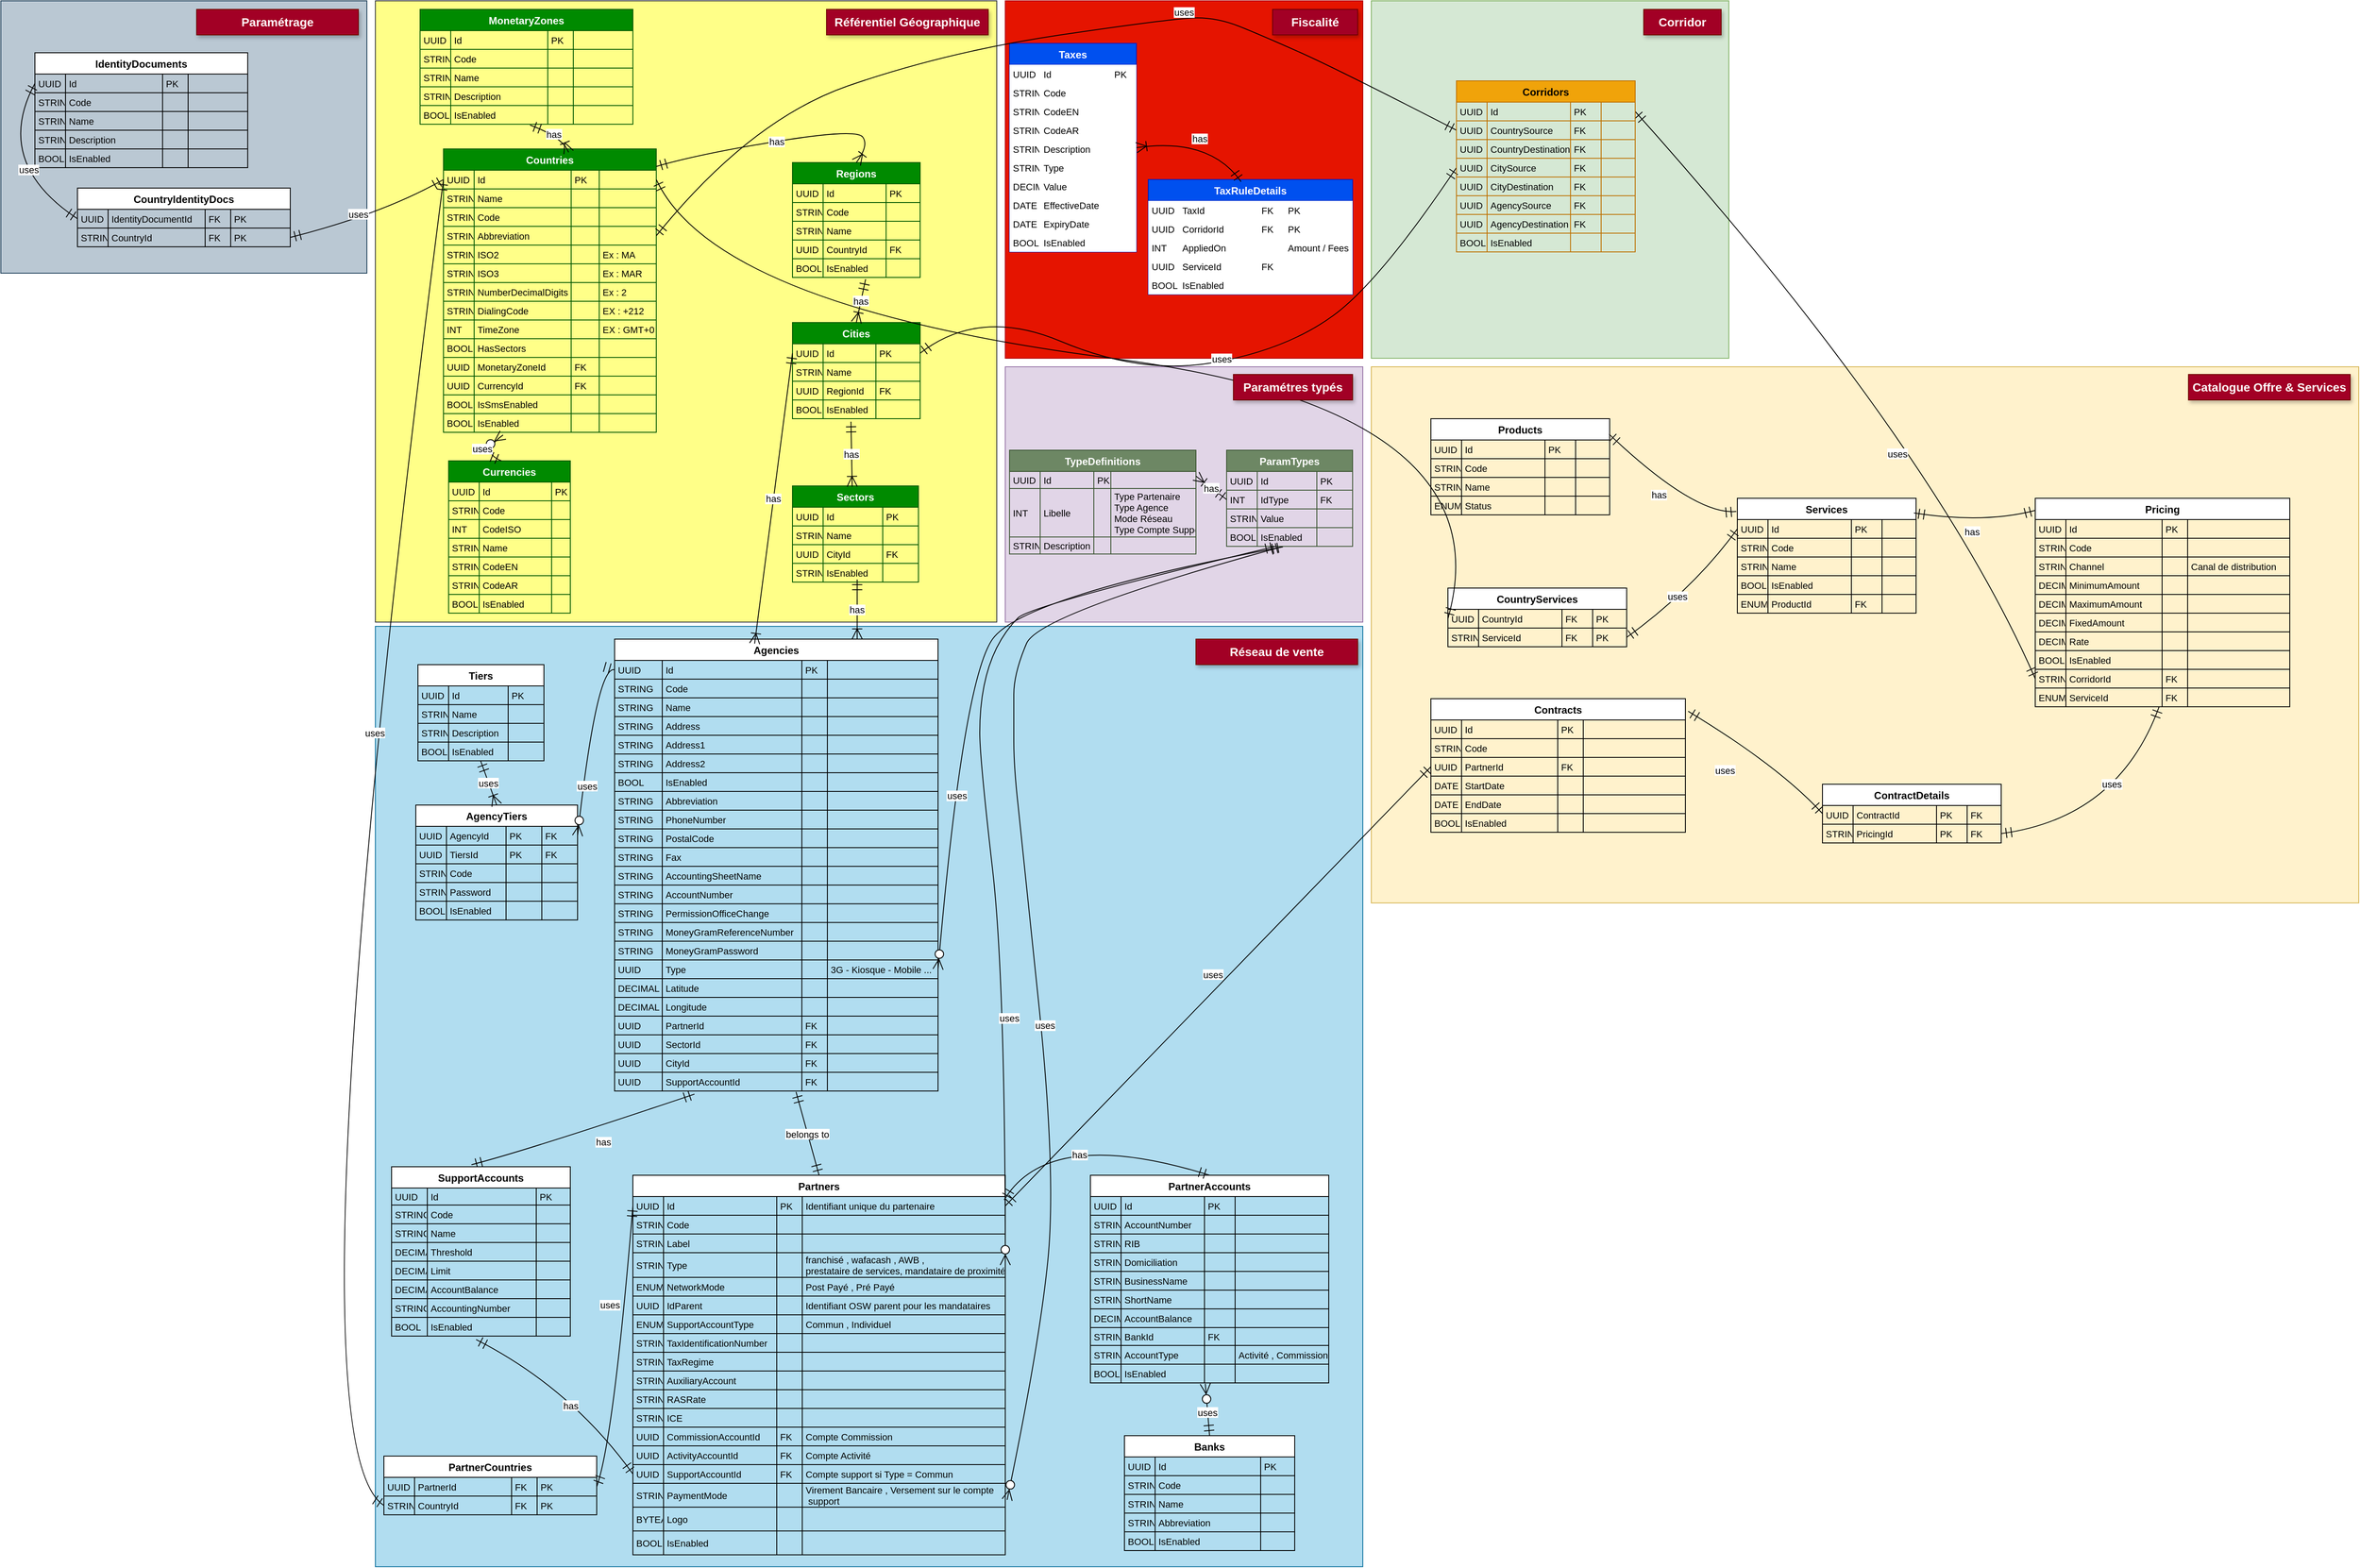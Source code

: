 <mxfile version="26.2.15">
  <diagram name="Page-1" id="I-v0hNI50WLzuHGv8U5X">
    <mxGraphModel dx="2391" dy="695" grid="1" gridSize="10" guides="1" tooltips="1" connect="1" arrows="1" fold="1" page="1" pageScale="1" pageWidth="827" pageHeight="1169" math="0" shadow="0">
      <root>
        <mxCell id="0" />
        <mxCell id="1" parent="0" />
        <mxCell id="axuWpFAaJXZjqFuq-ov7-11" value="" style="whiteSpace=wrap;html=1;fillColor=#d5e8d4;strokeColor=#82b366;movable=0;resizable=0;rotatable=0;deletable=0;editable=0;locked=1;connectable=0;" parent="1" vertex="1">
          <mxGeometry x="1180" width="420" height="420" as="geometry" />
        </mxCell>
        <mxCell id="MPhnh1JzHs_XerWPTFD9-57" value="" style="whiteSpace=wrap;html=1;aspect=fixed;fillColor=#e51400;strokeColor=#B20000;fontColor=#ffffff;movable=0;resizable=0;rotatable=0;deletable=0;editable=0;locked=1;connectable=0;" parent="1" vertex="1">
          <mxGeometry x="750" width="420" height="420" as="geometry" />
        </mxCell>
        <mxCell id="SjHez6hjAHtfRdfMuYk8-61" value="" style="rounded=0;whiteSpace=wrap;html=1;fillColor=#b1ddf0;strokeColor=#10739e;movable=0;resizable=0;rotatable=0;deletable=0;editable=0;locked=1;connectable=0;" parent="1" vertex="1">
          <mxGeometry x="10" y="735" width="1160" height="1105" as="geometry" />
        </mxCell>
        <mxCell id="SjHez6hjAHtfRdfMuYk8-57" value="" style="whiteSpace=wrap;html=1;aspect=fixed;fillColor=#ffff88;strokeColor=#36393d;movable=0;resizable=0;rotatable=0;deletable=0;editable=0;locked=1;connectable=0;" parent="1" vertex="1">
          <mxGeometry x="10" width="730" height="730" as="geometry" />
        </mxCell>
        <mxCell id="yLL0nJq-jeOkn9A3I5Af-1124" value="MonetaryZones" style="shape=table;startSize=25;container=1;collapsible=0;childLayout=tableLayout;fixedRows=1;rowLines=1;fontStyle=1;align=center;resizeLast=1;fillColor=#008a00;fontColor=#ffffff;strokeColor=#005700;" parent="1" vertex="1">
          <mxGeometry x="62.5" y="10" width="250" height="135" as="geometry" />
        </mxCell>
        <mxCell id="yLL0nJq-jeOkn9A3I5Af-1125" style="shape=tableRow;horizontal=0;startSize=0;swimlaneHead=0;swimlaneBody=0;fillColor=none;collapsible=0;dropTarget=0;points=[[0,0.5],[1,0.5]];portConstraint=eastwest;top=0;left=0;right=0;bottom=0;" parent="yLL0nJq-jeOkn9A3I5Af-1124" vertex="1">
          <mxGeometry y="25" width="250" height="22" as="geometry" />
        </mxCell>
        <mxCell id="yLL0nJq-jeOkn9A3I5Af-1126" value="UUID" style="shape=partialRectangle;connectable=0;fillColor=none;top=0;left=0;bottom=0;right=0;align=left;spacingLeft=2;overflow=hidden;fontSize=11;" parent="yLL0nJq-jeOkn9A3I5Af-1125" vertex="1">
          <mxGeometry width="36" height="22" as="geometry">
            <mxRectangle width="36" height="22" as="alternateBounds" />
          </mxGeometry>
        </mxCell>
        <mxCell id="yLL0nJq-jeOkn9A3I5Af-1127" value="Id" style="shape=partialRectangle;connectable=0;fillColor=none;top=0;left=0;bottom=0;right=0;align=left;spacingLeft=2;overflow=hidden;fontSize=11;" parent="yLL0nJq-jeOkn9A3I5Af-1125" vertex="1">
          <mxGeometry x="36" width="114" height="22" as="geometry">
            <mxRectangle width="114" height="22" as="alternateBounds" />
          </mxGeometry>
        </mxCell>
        <mxCell id="yLL0nJq-jeOkn9A3I5Af-1128" value="PK" style="shape=partialRectangle;connectable=0;fillColor=none;top=0;left=0;bottom=0;right=0;align=left;spacingLeft=2;overflow=hidden;fontSize=11;" parent="yLL0nJq-jeOkn9A3I5Af-1125" vertex="1">
          <mxGeometry x="150" width="30" height="22" as="geometry">
            <mxRectangle width="30" height="22" as="alternateBounds" />
          </mxGeometry>
        </mxCell>
        <mxCell id="MPhnh1JzHs_XerWPTFD9-140" style="shape=partialRectangle;connectable=0;fillColor=none;top=0;left=0;bottom=0;right=0;align=left;spacingLeft=2;overflow=hidden;fontSize=11;" parent="yLL0nJq-jeOkn9A3I5Af-1125" vertex="1">
          <mxGeometry x="180" width="70" height="22" as="geometry">
            <mxRectangle width="70" height="22" as="alternateBounds" />
          </mxGeometry>
        </mxCell>
        <mxCell id="yLL0nJq-jeOkn9A3I5Af-1129" style="shape=tableRow;horizontal=0;startSize=0;swimlaneHead=0;swimlaneBody=0;fillColor=none;collapsible=0;dropTarget=0;points=[[0,0.5],[1,0.5]];portConstraint=eastwest;top=0;left=0;right=0;bottom=0;" parent="yLL0nJq-jeOkn9A3I5Af-1124" vertex="1">
          <mxGeometry y="47" width="250" height="22" as="geometry" />
        </mxCell>
        <mxCell id="yLL0nJq-jeOkn9A3I5Af-1130" value="STRING" style="shape=partialRectangle;connectable=0;fillColor=none;top=0;left=0;bottom=0;right=0;align=left;spacingLeft=2;overflow=hidden;fontSize=11;" parent="yLL0nJq-jeOkn9A3I5Af-1129" vertex="1">
          <mxGeometry width="36" height="22" as="geometry">
            <mxRectangle width="36" height="22" as="alternateBounds" />
          </mxGeometry>
        </mxCell>
        <mxCell id="yLL0nJq-jeOkn9A3I5Af-1131" value="Code" style="shape=partialRectangle;connectable=0;fillColor=none;top=0;left=0;bottom=0;right=0;align=left;spacingLeft=2;overflow=hidden;fontSize=11;" parent="yLL0nJq-jeOkn9A3I5Af-1129" vertex="1">
          <mxGeometry x="36" width="114" height="22" as="geometry">
            <mxRectangle width="114" height="22" as="alternateBounds" />
          </mxGeometry>
        </mxCell>
        <mxCell id="yLL0nJq-jeOkn9A3I5Af-1132" value="" style="shape=partialRectangle;connectable=0;fillColor=none;top=0;left=0;bottom=0;right=0;align=left;spacingLeft=2;overflow=hidden;fontSize=11;" parent="yLL0nJq-jeOkn9A3I5Af-1129" vertex="1">
          <mxGeometry x="150" width="30" height="22" as="geometry">
            <mxRectangle width="30" height="22" as="alternateBounds" />
          </mxGeometry>
        </mxCell>
        <mxCell id="MPhnh1JzHs_XerWPTFD9-141" value="" style="shape=partialRectangle;connectable=0;fillColor=none;top=0;left=0;bottom=0;right=0;align=left;spacingLeft=2;overflow=hidden;fontSize=11;" parent="yLL0nJq-jeOkn9A3I5Af-1129" vertex="1">
          <mxGeometry x="180" width="70" height="22" as="geometry">
            <mxRectangle width="70" height="22" as="alternateBounds" />
          </mxGeometry>
        </mxCell>
        <mxCell id="yLL0nJq-jeOkn9A3I5Af-1133" style="shape=tableRow;horizontal=0;startSize=0;swimlaneHead=0;swimlaneBody=0;fillColor=none;collapsible=0;dropTarget=0;points=[[0,0.5],[1,0.5]];portConstraint=eastwest;top=0;left=0;right=0;bottom=0;" parent="yLL0nJq-jeOkn9A3I5Af-1124" vertex="1">
          <mxGeometry y="69" width="250" height="22" as="geometry" />
        </mxCell>
        <mxCell id="yLL0nJq-jeOkn9A3I5Af-1134" value="STRING" style="shape=partialRectangle;connectable=0;fillColor=none;top=0;left=0;bottom=0;right=0;align=left;spacingLeft=2;overflow=hidden;fontSize=11;" parent="yLL0nJq-jeOkn9A3I5Af-1133" vertex="1">
          <mxGeometry width="36" height="22" as="geometry">
            <mxRectangle width="36" height="22" as="alternateBounds" />
          </mxGeometry>
        </mxCell>
        <mxCell id="yLL0nJq-jeOkn9A3I5Af-1135" value="Name" style="shape=partialRectangle;connectable=0;fillColor=none;top=0;left=0;bottom=0;right=0;align=left;spacingLeft=2;overflow=hidden;fontSize=11;" parent="yLL0nJq-jeOkn9A3I5Af-1133" vertex="1">
          <mxGeometry x="36" width="114" height="22" as="geometry">
            <mxRectangle width="114" height="22" as="alternateBounds" />
          </mxGeometry>
        </mxCell>
        <mxCell id="yLL0nJq-jeOkn9A3I5Af-1136" value="" style="shape=partialRectangle;connectable=0;fillColor=none;top=0;left=0;bottom=0;right=0;align=left;spacingLeft=2;overflow=hidden;fontSize=11;" parent="yLL0nJq-jeOkn9A3I5Af-1133" vertex="1">
          <mxGeometry x="150" width="30" height="22" as="geometry">
            <mxRectangle width="30" height="22" as="alternateBounds" />
          </mxGeometry>
        </mxCell>
        <mxCell id="MPhnh1JzHs_XerWPTFD9-142" style="shape=partialRectangle;connectable=0;fillColor=none;top=0;left=0;bottom=0;right=0;align=left;spacingLeft=2;overflow=hidden;fontSize=11;" parent="yLL0nJq-jeOkn9A3I5Af-1133" vertex="1">
          <mxGeometry x="180" width="70" height="22" as="geometry">
            <mxRectangle width="70" height="22" as="alternateBounds" />
          </mxGeometry>
        </mxCell>
        <mxCell id="yLL0nJq-jeOkn9A3I5Af-1137" style="shape=tableRow;horizontal=0;startSize=0;swimlaneHead=0;swimlaneBody=0;fillColor=none;collapsible=0;dropTarget=0;points=[[0,0.5],[1,0.5]];portConstraint=eastwest;top=0;left=0;right=0;bottom=0;" parent="yLL0nJq-jeOkn9A3I5Af-1124" vertex="1">
          <mxGeometry y="91" width="250" height="22" as="geometry" />
        </mxCell>
        <mxCell id="yLL0nJq-jeOkn9A3I5Af-1138" value="STRING" style="shape=partialRectangle;connectable=0;fillColor=none;top=0;left=0;bottom=0;right=0;align=left;spacingLeft=2;overflow=hidden;fontSize=11;" parent="yLL0nJq-jeOkn9A3I5Af-1137" vertex="1">
          <mxGeometry width="36" height="22" as="geometry">
            <mxRectangle width="36" height="22" as="alternateBounds" />
          </mxGeometry>
        </mxCell>
        <mxCell id="yLL0nJq-jeOkn9A3I5Af-1139" value="Description" style="shape=partialRectangle;connectable=0;fillColor=none;top=0;left=0;bottom=0;right=0;align=left;spacingLeft=2;overflow=hidden;fontSize=11;" parent="yLL0nJq-jeOkn9A3I5Af-1137" vertex="1">
          <mxGeometry x="36" width="114" height="22" as="geometry">
            <mxRectangle width="114" height="22" as="alternateBounds" />
          </mxGeometry>
        </mxCell>
        <mxCell id="yLL0nJq-jeOkn9A3I5Af-1140" value="" style="shape=partialRectangle;connectable=0;fillColor=none;top=0;left=0;bottom=0;right=0;align=left;spacingLeft=2;overflow=hidden;fontSize=11;" parent="yLL0nJq-jeOkn9A3I5Af-1137" vertex="1">
          <mxGeometry x="150" width="30" height="22" as="geometry">
            <mxRectangle width="30" height="22" as="alternateBounds" />
          </mxGeometry>
        </mxCell>
        <mxCell id="MPhnh1JzHs_XerWPTFD9-143" style="shape=partialRectangle;connectable=0;fillColor=none;top=0;left=0;bottom=0;right=0;align=left;spacingLeft=2;overflow=hidden;fontSize=11;" parent="yLL0nJq-jeOkn9A3I5Af-1137" vertex="1">
          <mxGeometry x="180" width="70" height="22" as="geometry">
            <mxRectangle width="70" height="22" as="alternateBounds" />
          </mxGeometry>
        </mxCell>
        <mxCell id="37E8Mxo1lt_41sGkGf4O-181" style="shape=tableRow;horizontal=0;startSize=0;swimlaneHead=0;swimlaneBody=0;fillColor=none;collapsible=0;dropTarget=0;points=[[0,0.5],[1,0.5]];portConstraint=eastwest;top=0;left=0;right=0;bottom=0;" parent="yLL0nJq-jeOkn9A3I5Af-1124" vertex="1">
          <mxGeometry y="113" width="250" height="22" as="geometry" />
        </mxCell>
        <mxCell id="37E8Mxo1lt_41sGkGf4O-182" value="BOOL" style="shape=partialRectangle;connectable=0;fillColor=none;top=0;left=0;bottom=0;right=0;align=left;spacingLeft=2;overflow=hidden;fontSize=11;" parent="37E8Mxo1lt_41sGkGf4O-181" vertex="1">
          <mxGeometry width="36" height="22" as="geometry">
            <mxRectangle width="36" height="22" as="alternateBounds" />
          </mxGeometry>
        </mxCell>
        <mxCell id="37E8Mxo1lt_41sGkGf4O-183" value="IsEnabled" style="shape=partialRectangle;connectable=0;fillColor=none;top=0;left=0;bottom=0;right=0;align=left;spacingLeft=2;overflow=hidden;fontSize=11;" parent="37E8Mxo1lt_41sGkGf4O-181" vertex="1">
          <mxGeometry x="36" width="114" height="22" as="geometry">
            <mxRectangle width="114" height="22" as="alternateBounds" />
          </mxGeometry>
        </mxCell>
        <mxCell id="37E8Mxo1lt_41sGkGf4O-184" value="" style="shape=partialRectangle;connectable=0;fillColor=none;top=0;left=0;bottom=0;right=0;align=left;spacingLeft=2;overflow=hidden;fontSize=11;" parent="37E8Mxo1lt_41sGkGf4O-181" vertex="1">
          <mxGeometry x="150" width="30" height="22" as="geometry">
            <mxRectangle width="30" height="22" as="alternateBounds" />
          </mxGeometry>
        </mxCell>
        <mxCell id="37E8Mxo1lt_41sGkGf4O-185" style="shape=partialRectangle;connectable=0;fillColor=none;top=0;left=0;bottom=0;right=0;align=left;spacingLeft=2;overflow=hidden;fontSize=11;" parent="37E8Mxo1lt_41sGkGf4O-181" vertex="1">
          <mxGeometry x="180" width="70" height="22" as="geometry">
            <mxRectangle width="70" height="22" as="alternateBounds" />
          </mxGeometry>
        </mxCell>
        <mxCell id="yLL0nJq-jeOkn9A3I5Af-1145" value="Currencies" style="shape=table;startSize=25;container=1;collapsible=0;childLayout=tableLayout;fixedRows=1;rowLines=1;fontStyle=1;align=center;resizeLast=1;fillColor=#008a00;fontColor=#ffffff;strokeColor=#005700;" parent="1" vertex="1">
          <mxGeometry x="96" y="540.5" width="143" height="179" as="geometry" />
        </mxCell>
        <mxCell id="yLL0nJq-jeOkn9A3I5Af-1146" style="shape=tableRow;horizontal=0;startSize=0;swimlaneHead=0;swimlaneBody=0;fillColor=none;collapsible=0;dropTarget=0;points=[[0,0.5],[1,0.5]];portConstraint=eastwest;top=0;left=0;right=0;bottom=0;" parent="yLL0nJq-jeOkn9A3I5Af-1145" vertex="1">
          <mxGeometry y="25" width="143" height="22" as="geometry" />
        </mxCell>
        <mxCell id="yLL0nJq-jeOkn9A3I5Af-1147" value="UUID" style="shape=partialRectangle;connectable=0;fillColor=none;top=0;left=0;bottom=0;right=0;align=left;spacingLeft=2;overflow=hidden;fontSize=11;" parent="yLL0nJq-jeOkn9A3I5Af-1146" vertex="1">
          <mxGeometry width="36" height="22" as="geometry">
            <mxRectangle width="36" height="22" as="alternateBounds" />
          </mxGeometry>
        </mxCell>
        <mxCell id="yLL0nJq-jeOkn9A3I5Af-1148" value="Id" style="shape=partialRectangle;connectable=0;fillColor=none;top=0;left=0;bottom=0;right=0;align=left;spacingLeft=2;overflow=hidden;fontSize=11;" parent="yLL0nJq-jeOkn9A3I5Af-1146" vertex="1">
          <mxGeometry x="36" width="85" height="22" as="geometry">
            <mxRectangle width="85" height="22" as="alternateBounds" />
          </mxGeometry>
        </mxCell>
        <mxCell id="yLL0nJq-jeOkn9A3I5Af-1149" value="PK" style="shape=partialRectangle;connectable=0;fillColor=none;top=0;left=0;bottom=0;right=0;align=left;spacingLeft=2;overflow=hidden;fontSize=11;" parent="yLL0nJq-jeOkn9A3I5Af-1146" vertex="1">
          <mxGeometry x="121" width="22" height="22" as="geometry">
            <mxRectangle width="22" height="22" as="alternateBounds" />
          </mxGeometry>
        </mxCell>
        <mxCell id="yLL0nJq-jeOkn9A3I5Af-1150" style="shape=tableRow;horizontal=0;startSize=0;swimlaneHead=0;swimlaneBody=0;fillColor=none;collapsible=0;dropTarget=0;points=[[0,0.5],[1,0.5]];portConstraint=eastwest;top=0;left=0;right=0;bottom=0;" parent="yLL0nJq-jeOkn9A3I5Af-1145" vertex="1">
          <mxGeometry y="47" width="143" height="22" as="geometry" />
        </mxCell>
        <mxCell id="yLL0nJq-jeOkn9A3I5Af-1151" value="STRING" style="shape=partialRectangle;connectable=0;fillColor=none;top=0;left=0;bottom=0;right=0;align=left;spacingLeft=2;overflow=hidden;fontSize=11;" parent="yLL0nJq-jeOkn9A3I5Af-1150" vertex="1">
          <mxGeometry width="36" height="22" as="geometry">
            <mxRectangle width="36" height="22" as="alternateBounds" />
          </mxGeometry>
        </mxCell>
        <mxCell id="yLL0nJq-jeOkn9A3I5Af-1152" value="Code" style="shape=partialRectangle;connectable=0;fillColor=none;top=0;left=0;bottom=0;right=0;align=left;spacingLeft=2;overflow=hidden;fontSize=11;" parent="yLL0nJq-jeOkn9A3I5Af-1150" vertex="1">
          <mxGeometry x="36" width="85" height="22" as="geometry">
            <mxRectangle width="85" height="22" as="alternateBounds" />
          </mxGeometry>
        </mxCell>
        <mxCell id="yLL0nJq-jeOkn9A3I5Af-1153" value="" style="shape=partialRectangle;connectable=0;fillColor=none;top=0;left=0;bottom=0;right=0;align=left;spacingLeft=2;overflow=hidden;fontSize=11;" parent="yLL0nJq-jeOkn9A3I5Af-1150" vertex="1">
          <mxGeometry x="121" width="22" height="22" as="geometry">
            <mxRectangle width="22" height="22" as="alternateBounds" />
          </mxGeometry>
        </mxCell>
        <mxCell id="RuSHSSNLhuwqQS_a-BXU-7" style="shape=tableRow;horizontal=0;startSize=0;swimlaneHead=0;swimlaneBody=0;fillColor=none;collapsible=0;dropTarget=0;points=[[0,0.5],[1,0.5]];portConstraint=eastwest;top=0;left=0;right=0;bottom=0;" parent="yLL0nJq-jeOkn9A3I5Af-1145" vertex="1">
          <mxGeometry y="69" width="143" height="22" as="geometry" />
        </mxCell>
        <mxCell id="RuSHSSNLhuwqQS_a-BXU-8" value="INT" style="shape=partialRectangle;connectable=0;fillColor=none;top=0;left=0;bottom=0;right=0;align=left;spacingLeft=2;overflow=hidden;fontSize=11;" parent="RuSHSSNLhuwqQS_a-BXU-7" vertex="1">
          <mxGeometry width="36" height="22" as="geometry">
            <mxRectangle width="36" height="22" as="alternateBounds" />
          </mxGeometry>
        </mxCell>
        <mxCell id="RuSHSSNLhuwqQS_a-BXU-9" value="CodeISO" style="shape=partialRectangle;connectable=0;fillColor=none;top=0;left=0;bottom=0;right=0;align=left;spacingLeft=2;overflow=hidden;fontSize=11;" parent="RuSHSSNLhuwqQS_a-BXU-7" vertex="1">
          <mxGeometry x="36" width="85" height="22" as="geometry">
            <mxRectangle width="85" height="22" as="alternateBounds" />
          </mxGeometry>
        </mxCell>
        <mxCell id="RuSHSSNLhuwqQS_a-BXU-10" value="" style="shape=partialRectangle;connectable=0;fillColor=none;top=0;left=0;bottom=0;right=0;align=left;spacingLeft=2;overflow=hidden;fontSize=11;" parent="RuSHSSNLhuwqQS_a-BXU-7" vertex="1">
          <mxGeometry x="121" width="22" height="22" as="geometry">
            <mxRectangle width="22" height="22" as="alternateBounds" />
          </mxGeometry>
        </mxCell>
        <mxCell id="yLL0nJq-jeOkn9A3I5Af-1154" style="shape=tableRow;horizontal=0;startSize=0;swimlaneHead=0;swimlaneBody=0;fillColor=none;collapsible=0;dropTarget=0;points=[[0,0.5],[1,0.5]];portConstraint=eastwest;top=0;left=0;right=0;bottom=0;" parent="yLL0nJq-jeOkn9A3I5Af-1145" vertex="1">
          <mxGeometry y="91" width="143" height="22" as="geometry" />
        </mxCell>
        <mxCell id="yLL0nJq-jeOkn9A3I5Af-1155" value="STRING" style="shape=partialRectangle;connectable=0;fillColor=none;top=0;left=0;bottom=0;right=0;align=left;spacingLeft=2;overflow=hidden;fontSize=11;" parent="yLL0nJq-jeOkn9A3I5Af-1154" vertex="1">
          <mxGeometry width="36" height="22" as="geometry">
            <mxRectangle width="36" height="22" as="alternateBounds" />
          </mxGeometry>
        </mxCell>
        <mxCell id="yLL0nJq-jeOkn9A3I5Af-1156" value="Name" style="shape=partialRectangle;connectable=0;fillColor=none;top=0;left=0;bottom=0;right=0;align=left;spacingLeft=2;overflow=hidden;fontSize=11;" parent="yLL0nJq-jeOkn9A3I5Af-1154" vertex="1">
          <mxGeometry x="36" width="85" height="22" as="geometry">
            <mxRectangle width="85" height="22" as="alternateBounds" />
          </mxGeometry>
        </mxCell>
        <mxCell id="yLL0nJq-jeOkn9A3I5Af-1157" value="" style="shape=partialRectangle;connectable=0;fillColor=none;top=0;left=0;bottom=0;right=0;align=left;spacingLeft=2;overflow=hidden;fontSize=11;" parent="yLL0nJq-jeOkn9A3I5Af-1154" vertex="1">
          <mxGeometry x="121" width="22" height="22" as="geometry">
            <mxRectangle width="22" height="22" as="alternateBounds" />
          </mxGeometry>
        </mxCell>
        <mxCell id="RuSHSSNLhuwqQS_a-BXU-11" style="shape=tableRow;horizontal=0;startSize=0;swimlaneHead=0;swimlaneBody=0;fillColor=none;collapsible=0;dropTarget=0;points=[[0,0.5],[1,0.5]];portConstraint=eastwest;top=0;left=0;right=0;bottom=0;" parent="yLL0nJq-jeOkn9A3I5Af-1145" vertex="1">
          <mxGeometry y="113" width="143" height="22" as="geometry" />
        </mxCell>
        <mxCell id="RuSHSSNLhuwqQS_a-BXU-12" value="STRING" style="shape=partialRectangle;connectable=0;fillColor=none;top=0;left=0;bottom=0;right=0;align=left;spacingLeft=2;overflow=hidden;fontSize=11;" parent="RuSHSSNLhuwqQS_a-BXU-11" vertex="1">
          <mxGeometry width="36" height="22" as="geometry">
            <mxRectangle width="36" height="22" as="alternateBounds" />
          </mxGeometry>
        </mxCell>
        <mxCell id="RuSHSSNLhuwqQS_a-BXU-13" value="CodeEN" style="shape=partialRectangle;connectable=0;fillColor=none;top=0;left=0;bottom=0;right=0;align=left;spacingLeft=2;overflow=hidden;fontSize=11;" parent="RuSHSSNLhuwqQS_a-BXU-11" vertex="1">
          <mxGeometry x="36" width="85" height="22" as="geometry">
            <mxRectangle width="85" height="22" as="alternateBounds" />
          </mxGeometry>
        </mxCell>
        <mxCell id="RuSHSSNLhuwqQS_a-BXU-14" value="" style="shape=partialRectangle;connectable=0;fillColor=none;top=0;left=0;bottom=0;right=0;align=left;spacingLeft=2;overflow=hidden;fontSize=11;" parent="RuSHSSNLhuwqQS_a-BXU-11" vertex="1">
          <mxGeometry x="121" width="22" height="22" as="geometry">
            <mxRectangle width="22" height="22" as="alternateBounds" />
          </mxGeometry>
        </mxCell>
        <mxCell id="RuSHSSNLhuwqQS_a-BXU-15" style="shape=tableRow;horizontal=0;startSize=0;swimlaneHead=0;swimlaneBody=0;fillColor=none;collapsible=0;dropTarget=0;points=[[0,0.5],[1,0.5]];portConstraint=eastwest;top=0;left=0;right=0;bottom=0;" parent="yLL0nJq-jeOkn9A3I5Af-1145" vertex="1">
          <mxGeometry y="135" width="143" height="22" as="geometry" />
        </mxCell>
        <mxCell id="RuSHSSNLhuwqQS_a-BXU-16" value="STRING" style="shape=partialRectangle;connectable=0;fillColor=none;top=0;left=0;bottom=0;right=0;align=left;spacingLeft=2;overflow=hidden;fontSize=11;" parent="RuSHSSNLhuwqQS_a-BXU-15" vertex="1">
          <mxGeometry width="36" height="22" as="geometry">
            <mxRectangle width="36" height="22" as="alternateBounds" />
          </mxGeometry>
        </mxCell>
        <mxCell id="RuSHSSNLhuwqQS_a-BXU-17" value="CodeAR" style="shape=partialRectangle;connectable=0;fillColor=none;top=0;left=0;bottom=0;right=0;align=left;spacingLeft=2;overflow=hidden;fontSize=11;" parent="RuSHSSNLhuwqQS_a-BXU-15" vertex="1">
          <mxGeometry x="36" width="85" height="22" as="geometry">
            <mxRectangle width="85" height="22" as="alternateBounds" />
          </mxGeometry>
        </mxCell>
        <mxCell id="RuSHSSNLhuwqQS_a-BXU-18" value="" style="shape=partialRectangle;connectable=0;fillColor=none;top=0;left=0;bottom=0;right=0;align=left;spacingLeft=2;overflow=hidden;fontSize=11;" parent="RuSHSSNLhuwqQS_a-BXU-15" vertex="1">
          <mxGeometry x="121" width="22" height="22" as="geometry">
            <mxRectangle width="22" height="22" as="alternateBounds" />
          </mxGeometry>
        </mxCell>
        <mxCell id="37E8Mxo1lt_41sGkGf4O-157" style="shape=tableRow;horizontal=0;startSize=0;swimlaneHead=0;swimlaneBody=0;fillColor=none;collapsible=0;dropTarget=0;points=[[0,0.5],[1,0.5]];portConstraint=eastwest;top=0;left=0;right=0;bottom=0;" parent="yLL0nJq-jeOkn9A3I5Af-1145" vertex="1">
          <mxGeometry y="157" width="143" height="22" as="geometry" />
        </mxCell>
        <mxCell id="37E8Mxo1lt_41sGkGf4O-158" value="BOOL" style="shape=partialRectangle;connectable=0;fillColor=none;top=0;left=0;bottom=0;right=0;align=left;spacingLeft=2;overflow=hidden;fontSize=11;" parent="37E8Mxo1lt_41sGkGf4O-157" vertex="1">
          <mxGeometry width="36" height="22" as="geometry">
            <mxRectangle width="36" height="22" as="alternateBounds" />
          </mxGeometry>
        </mxCell>
        <mxCell id="37E8Mxo1lt_41sGkGf4O-159" value="IsEnabled" style="shape=partialRectangle;connectable=0;fillColor=none;top=0;left=0;bottom=0;right=0;align=left;spacingLeft=2;overflow=hidden;fontSize=11;" parent="37E8Mxo1lt_41sGkGf4O-157" vertex="1">
          <mxGeometry x="36" width="85" height="22" as="geometry">
            <mxRectangle width="85" height="22" as="alternateBounds" />
          </mxGeometry>
        </mxCell>
        <mxCell id="37E8Mxo1lt_41sGkGf4O-160" value="" style="shape=partialRectangle;connectable=0;fillColor=none;top=0;left=0;bottom=0;right=0;align=left;spacingLeft=2;overflow=hidden;fontSize=11;" parent="37E8Mxo1lt_41sGkGf4O-157" vertex="1">
          <mxGeometry x="121" width="22" height="22" as="geometry">
            <mxRectangle width="22" height="22" as="alternateBounds" />
          </mxGeometry>
        </mxCell>
        <mxCell id="yLL0nJq-jeOkn9A3I5Af-1158" value="Countries" style="shape=table;startSize=25;container=1;collapsible=0;childLayout=tableLayout;fixedRows=1;rowLines=1;fontStyle=1;align=center;resizeLast=1;fillColor=#008a00;fontColor=#ffffff;strokeColor=#005700;" parent="1" vertex="1">
          <mxGeometry x="90" y="174" width="250" height="333" as="geometry" />
        </mxCell>
        <mxCell id="yLL0nJq-jeOkn9A3I5Af-1159" style="shape=tableRow;horizontal=0;startSize=0;swimlaneHead=0;swimlaneBody=0;fillColor=none;collapsible=0;dropTarget=0;points=[[0,0.5],[1,0.5]];portConstraint=eastwest;top=0;left=0;right=0;bottom=0;" parent="yLL0nJq-jeOkn9A3I5Af-1158" vertex="1">
          <mxGeometry y="25" width="250" height="22" as="geometry" />
        </mxCell>
        <mxCell id="yLL0nJq-jeOkn9A3I5Af-1160" value="UUID" style="shape=partialRectangle;connectable=0;fillColor=none;top=0;left=0;bottom=0;right=0;align=left;spacingLeft=2;overflow=hidden;fontSize=11;" parent="yLL0nJq-jeOkn9A3I5Af-1159" vertex="1">
          <mxGeometry width="36" height="22" as="geometry">
            <mxRectangle width="36" height="22" as="alternateBounds" />
          </mxGeometry>
        </mxCell>
        <mxCell id="yLL0nJq-jeOkn9A3I5Af-1161" value="Id" style="shape=partialRectangle;connectable=0;fillColor=none;top=0;left=0;bottom=0;right=0;align=left;spacingLeft=2;overflow=hidden;fontSize=11;" parent="yLL0nJq-jeOkn9A3I5Af-1159" vertex="1">
          <mxGeometry x="36" width="114" height="22" as="geometry">
            <mxRectangle width="114" height="22" as="alternateBounds" />
          </mxGeometry>
        </mxCell>
        <mxCell id="yLL0nJq-jeOkn9A3I5Af-1162" value="PK" style="shape=partialRectangle;connectable=0;fillColor=none;top=0;left=0;bottom=0;right=0;align=left;spacingLeft=2;overflow=hidden;fontSize=11;" parent="yLL0nJq-jeOkn9A3I5Af-1159" vertex="1">
          <mxGeometry x="150" width="33" height="22" as="geometry">
            <mxRectangle width="33" height="22" as="alternateBounds" />
          </mxGeometry>
        </mxCell>
        <mxCell id="MPhnh1JzHs_XerWPTFD9-145" style="shape=partialRectangle;connectable=0;fillColor=none;top=0;left=0;bottom=0;right=0;align=left;spacingLeft=2;overflow=hidden;fontSize=11;" parent="yLL0nJq-jeOkn9A3I5Af-1159" vertex="1">
          <mxGeometry x="183" width="67" height="22" as="geometry">
            <mxRectangle width="67" height="22" as="alternateBounds" />
          </mxGeometry>
        </mxCell>
        <mxCell id="yLL0nJq-jeOkn9A3I5Af-1167" style="shape=tableRow;horizontal=0;startSize=0;swimlaneHead=0;swimlaneBody=0;fillColor=none;collapsible=0;dropTarget=0;points=[[0,0.5],[1,0.5]];portConstraint=eastwest;top=0;left=0;right=0;bottom=0;" parent="yLL0nJq-jeOkn9A3I5Af-1158" vertex="1">
          <mxGeometry y="47" width="250" height="22" as="geometry" />
        </mxCell>
        <mxCell id="yLL0nJq-jeOkn9A3I5Af-1168" value="STRING" style="shape=partialRectangle;connectable=0;fillColor=none;top=0;left=0;bottom=0;right=0;align=left;spacingLeft=2;overflow=hidden;fontSize=11;" parent="yLL0nJq-jeOkn9A3I5Af-1167" vertex="1">
          <mxGeometry width="36" height="22" as="geometry">
            <mxRectangle width="36" height="22" as="alternateBounds" />
          </mxGeometry>
        </mxCell>
        <mxCell id="yLL0nJq-jeOkn9A3I5Af-1169" value="Name" style="shape=partialRectangle;connectable=0;fillColor=none;top=0;left=0;bottom=0;right=0;align=left;spacingLeft=2;overflow=hidden;fontSize=11;" parent="yLL0nJq-jeOkn9A3I5Af-1167" vertex="1">
          <mxGeometry x="36" width="114" height="22" as="geometry">
            <mxRectangle width="114" height="22" as="alternateBounds" />
          </mxGeometry>
        </mxCell>
        <mxCell id="yLL0nJq-jeOkn9A3I5Af-1170" value="" style="shape=partialRectangle;connectable=0;fillColor=none;top=0;left=0;bottom=0;right=0;align=left;spacingLeft=2;overflow=hidden;fontSize=11;" parent="yLL0nJq-jeOkn9A3I5Af-1167" vertex="1">
          <mxGeometry x="150" width="33" height="22" as="geometry">
            <mxRectangle width="33" height="22" as="alternateBounds" />
          </mxGeometry>
        </mxCell>
        <mxCell id="MPhnh1JzHs_XerWPTFD9-147" style="shape=partialRectangle;connectable=0;fillColor=none;top=0;left=0;bottom=0;right=0;align=left;spacingLeft=2;overflow=hidden;fontSize=11;" parent="yLL0nJq-jeOkn9A3I5Af-1167" vertex="1">
          <mxGeometry x="183" width="67" height="22" as="geometry">
            <mxRectangle width="67" height="22" as="alternateBounds" />
          </mxGeometry>
        </mxCell>
        <mxCell id="yLL0nJq-jeOkn9A3I5Af-1171" style="shape=tableRow;horizontal=0;startSize=0;swimlaneHead=0;swimlaneBody=0;fillColor=none;collapsible=0;dropTarget=0;points=[[0,0.5],[1,0.5]];portConstraint=eastwest;top=0;left=0;right=0;bottom=0;" parent="yLL0nJq-jeOkn9A3I5Af-1158" vertex="1">
          <mxGeometry y="69" width="250" height="22" as="geometry" />
        </mxCell>
        <mxCell id="yLL0nJq-jeOkn9A3I5Af-1172" value="STRING" style="shape=partialRectangle;connectable=0;fillColor=none;top=0;left=0;bottom=0;right=0;align=left;spacingLeft=2;overflow=hidden;fontSize=11;" parent="yLL0nJq-jeOkn9A3I5Af-1171" vertex="1">
          <mxGeometry width="36" height="22" as="geometry">
            <mxRectangle width="36" height="22" as="alternateBounds" />
          </mxGeometry>
        </mxCell>
        <mxCell id="yLL0nJq-jeOkn9A3I5Af-1173" value="Code" style="shape=partialRectangle;connectable=0;fillColor=none;top=0;left=0;bottom=0;right=0;align=left;spacingLeft=2;overflow=hidden;fontSize=11;" parent="yLL0nJq-jeOkn9A3I5Af-1171" vertex="1">
          <mxGeometry x="36" width="114" height="22" as="geometry">
            <mxRectangle width="114" height="22" as="alternateBounds" />
          </mxGeometry>
        </mxCell>
        <mxCell id="yLL0nJq-jeOkn9A3I5Af-1174" value="" style="shape=partialRectangle;connectable=0;fillColor=none;top=0;left=0;bottom=0;right=0;align=left;spacingLeft=2;overflow=hidden;fontSize=11;" parent="yLL0nJq-jeOkn9A3I5Af-1171" vertex="1">
          <mxGeometry x="150" width="33" height="22" as="geometry">
            <mxRectangle width="33" height="22" as="alternateBounds" />
          </mxGeometry>
        </mxCell>
        <mxCell id="MPhnh1JzHs_XerWPTFD9-148" style="shape=partialRectangle;connectable=0;fillColor=none;top=0;left=0;bottom=0;right=0;align=left;spacingLeft=2;overflow=hidden;fontSize=11;" parent="yLL0nJq-jeOkn9A3I5Af-1171" vertex="1">
          <mxGeometry x="183" width="67" height="22" as="geometry">
            <mxRectangle width="67" height="22" as="alternateBounds" />
          </mxGeometry>
        </mxCell>
        <mxCell id="NTzouNv37ZW6omWWZEOx-64" style="shape=tableRow;horizontal=0;startSize=0;swimlaneHead=0;swimlaneBody=0;fillColor=none;collapsible=0;dropTarget=0;points=[[0,0.5],[1,0.5]];portConstraint=eastwest;top=0;left=0;right=0;bottom=0;" parent="yLL0nJq-jeOkn9A3I5Af-1158" vertex="1">
          <mxGeometry y="91" width="250" height="22" as="geometry" />
        </mxCell>
        <mxCell id="NTzouNv37ZW6omWWZEOx-65" value="STRING" style="shape=partialRectangle;connectable=0;fillColor=none;top=0;left=0;bottom=0;right=0;align=left;spacingLeft=2;overflow=hidden;fontSize=11;" parent="NTzouNv37ZW6omWWZEOx-64" vertex="1">
          <mxGeometry width="36" height="22" as="geometry">
            <mxRectangle width="36" height="22" as="alternateBounds" />
          </mxGeometry>
        </mxCell>
        <mxCell id="NTzouNv37ZW6omWWZEOx-66" value="Abbreviation" style="shape=partialRectangle;connectable=0;fillColor=none;top=0;left=0;bottom=0;right=0;align=left;spacingLeft=2;overflow=hidden;fontSize=11;" parent="NTzouNv37ZW6omWWZEOx-64" vertex="1">
          <mxGeometry x="36" width="114" height="22" as="geometry">
            <mxRectangle width="114" height="22" as="alternateBounds" />
          </mxGeometry>
        </mxCell>
        <mxCell id="NTzouNv37ZW6omWWZEOx-67" value="" style="shape=partialRectangle;connectable=0;fillColor=none;top=0;left=0;bottom=0;right=0;align=left;spacingLeft=2;overflow=hidden;fontSize=11;" parent="NTzouNv37ZW6omWWZEOx-64" vertex="1">
          <mxGeometry x="150" width="33" height="22" as="geometry">
            <mxRectangle width="33" height="22" as="alternateBounds" />
          </mxGeometry>
        </mxCell>
        <mxCell id="NTzouNv37ZW6omWWZEOx-68" style="shape=partialRectangle;connectable=0;fillColor=none;top=0;left=0;bottom=0;right=0;align=left;spacingLeft=2;overflow=hidden;fontSize=11;" parent="NTzouNv37ZW6omWWZEOx-64" vertex="1">
          <mxGeometry x="183" width="67" height="22" as="geometry">
            <mxRectangle width="67" height="22" as="alternateBounds" />
          </mxGeometry>
        </mxCell>
        <mxCell id="yLL0nJq-jeOkn9A3I5Af-1175" style="shape=tableRow;horizontal=0;startSize=0;swimlaneHead=0;swimlaneBody=0;fillColor=none;collapsible=0;dropTarget=0;points=[[0,0.5],[1,0.5]];portConstraint=eastwest;top=0;left=0;right=0;bottom=0;" parent="yLL0nJq-jeOkn9A3I5Af-1158" vertex="1">
          <mxGeometry y="113" width="250" height="22" as="geometry" />
        </mxCell>
        <mxCell id="yLL0nJq-jeOkn9A3I5Af-1176" value="STRING" style="shape=partialRectangle;connectable=0;fillColor=none;top=0;left=0;bottom=0;right=0;align=left;spacingLeft=2;overflow=hidden;fontSize=11;" parent="yLL0nJq-jeOkn9A3I5Af-1175" vertex="1">
          <mxGeometry width="36" height="22" as="geometry">
            <mxRectangle width="36" height="22" as="alternateBounds" />
          </mxGeometry>
        </mxCell>
        <mxCell id="yLL0nJq-jeOkn9A3I5Af-1177" value="ISO2" style="shape=partialRectangle;connectable=0;fillColor=none;top=0;left=0;bottom=0;right=0;align=left;spacingLeft=2;overflow=hidden;fontSize=11;" parent="yLL0nJq-jeOkn9A3I5Af-1175" vertex="1">
          <mxGeometry x="36" width="114" height="22" as="geometry">
            <mxRectangle width="114" height="22" as="alternateBounds" />
          </mxGeometry>
        </mxCell>
        <mxCell id="yLL0nJq-jeOkn9A3I5Af-1178" value="" style="shape=partialRectangle;connectable=0;fillColor=none;top=0;left=0;bottom=0;right=0;align=left;spacingLeft=2;overflow=hidden;fontSize=11;" parent="yLL0nJq-jeOkn9A3I5Af-1175" vertex="1">
          <mxGeometry x="150" width="33" height="22" as="geometry">
            <mxRectangle width="33" height="22" as="alternateBounds" />
          </mxGeometry>
        </mxCell>
        <mxCell id="MPhnh1JzHs_XerWPTFD9-149" value="Ex : MA    " style="shape=partialRectangle;connectable=0;fillColor=none;top=0;left=0;bottom=0;right=0;align=left;spacingLeft=2;overflow=hidden;fontSize=11;" parent="yLL0nJq-jeOkn9A3I5Af-1175" vertex="1">
          <mxGeometry x="183" width="67" height="22" as="geometry">
            <mxRectangle width="67" height="22" as="alternateBounds" />
          </mxGeometry>
        </mxCell>
        <mxCell id="yLL0nJq-jeOkn9A3I5Af-1179" style="shape=tableRow;horizontal=0;startSize=0;swimlaneHead=0;swimlaneBody=0;fillColor=none;collapsible=0;dropTarget=0;points=[[0,0.5],[1,0.5]];portConstraint=eastwest;top=0;left=0;right=0;bottom=0;" parent="yLL0nJq-jeOkn9A3I5Af-1158" vertex="1">
          <mxGeometry y="135" width="250" height="22" as="geometry" />
        </mxCell>
        <mxCell id="yLL0nJq-jeOkn9A3I5Af-1180" value="STRING" style="shape=partialRectangle;connectable=0;fillColor=none;top=0;left=0;bottom=0;right=0;align=left;spacingLeft=2;overflow=hidden;fontSize=11;" parent="yLL0nJq-jeOkn9A3I5Af-1179" vertex="1">
          <mxGeometry width="36" height="22" as="geometry">
            <mxRectangle width="36" height="22" as="alternateBounds" />
          </mxGeometry>
        </mxCell>
        <mxCell id="yLL0nJq-jeOkn9A3I5Af-1181" value="ISO3" style="shape=partialRectangle;connectable=0;fillColor=none;top=0;left=0;bottom=0;right=0;align=left;spacingLeft=2;overflow=hidden;fontSize=11;" parent="yLL0nJq-jeOkn9A3I5Af-1179" vertex="1">
          <mxGeometry x="36" width="114" height="22" as="geometry">
            <mxRectangle width="114" height="22" as="alternateBounds" />
          </mxGeometry>
        </mxCell>
        <mxCell id="yLL0nJq-jeOkn9A3I5Af-1182" value="" style="shape=partialRectangle;connectable=0;fillColor=none;top=0;left=0;bottom=0;right=0;align=left;spacingLeft=2;overflow=hidden;fontSize=11;" parent="yLL0nJq-jeOkn9A3I5Af-1179" vertex="1">
          <mxGeometry x="150" width="33" height="22" as="geometry">
            <mxRectangle width="33" height="22" as="alternateBounds" />
          </mxGeometry>
        </mxCell>
        <mxCell id="MPhnh1JzHs_XerWPTFD9-150" value="Ex : MAR" style="shape=partialRectangle;connectable=0;fillColor=none;top=0;left=0;bottom=0;right=0;align=left;spacingLeft=2;overflow=hidden;fontSize=11;" parent="yLL0nJq-jeOkn9A3I5Af-1179" vertex="1">
          <mxGeometry x="183" width="67" height="22" as="geometry">
            <mxRectangle width="67" height="22" as="alternateBounds" />
          </mxGeometry>
        </mxCell>
        <mxCell id="RuSHSSNLhuwqQS_a-BXU-2" style="shape=tableRow;horizontal=0;startSize=0;swimlaneHead=0;swimlaneBody=0;fillColor=none;collapsible=0;dropTarget=0;points=[[0,0.5],[1,0.5]];portConstraint=eastwest;top=0;left=0;right=0;bottom=0;" parent="yLL0nJq-jeOkn9A3I5Af-1158" vertex="1">
          <mxGeometry y="157" width="250" height="22" as="geometry" />
        </mxCell>
        <mxCell id="RuSHSSNLhuwqQS_a-BXU-3" value="STRING" style="shape=partialRectangle;connectable=0;fillColor=none;top=0;left=0;bottom=0;right=0;align=left;spacingLeft=2;overflow=hidden;fontSize=11;" parent="RuSHSSNLhuwqQS_a-BXU-2" vertex="1">
          <mxGeometry width="36" height="22" as="geometry">
            <mxRectangle width="36" height="22" as="alternateBounds" />
          </mxGeometry>
        </mxCell>
        <mxCell id="RuSHSSNLhuwqQS_a-BXU-4" value="NumberDecimalDigits" style="shape=partialRectangle;connectable=0;fillColor=none;top=0;left=0;bottom=0;right=0;align=left;spacingLeft=2;overflow=hidden;fontSize=11;" parent="RuSHSSNLhuwqQS_a-BXU-2" vertex="1">
          <mxGeometry x="36" width="114" height="22" as="geometry">
            <mxRectangle width="114" height="22" as="alternateBounds" />
          </mxGeometry>
        </mxCell>
        <mxCell id="RuSHSSNLhuwqQS_a-BXU-5" value="" style="shape=partialRectangle;connectable=0;fillColor=none;top=0;left=0;bottom=0;right=0;align=left;spacingLeft=2;overflow=hidden;fontSize=11;" parent="RuSHSSNLhuwqQS_a-BXU-2" vertex="1">
          <mxGeometry x="150" width="33" height="22" as="geometry">
            <mxRectangle width="33" height="22" as="alternateBounds" />
          </mxGeometry>
        </mxCell>
        <mxCell id="RuSHSSNLhuwqQS_a-BXU-6" value="Ex : 2" style="shape=partialRectangle;connectable=0;fillColor=none;top=0;left=0;bottom=0;right=0;align=left;spacingLeft=2;overflow=hidden;fontSize=11;" parent="RuSHSSNLhuwqQS_a-BXU-2" vertex="1">
          <mxGeometry x="183" width="67" height="22" as="geometry">
            <mxRectangle width="67" height="22" as="alternateBounds" />
          </mxGeometry>
        </mxCell>
        <mxCell id="yLL0nJq-jeOkn9A3I5Af-1183" style="shape=tableRow;horizontal=0;startSize=0;swimlaneHead=0;swimlaneBody=0;fillColor=none;collapsible=0;dropTarget=0;points=[[0,0.5],[1,0.5]];portConstraint=eastwest;top=0;left=0;right=0;bottom=0;" parent="yLL0nJq-jeOkn9A3I5Af-1158" vertex="1">
          <mxGeometry y="179" width="250" height="22" as="geometry" />
        </mxCell>
        <mxCell id="yLL0nJq-jeOkn9A3I5Af-1184" value="STRING" style="shape=partialRectangle;connectable=0;fillColor=none;top=0;left=0;bottom=0;right=0;align=left;spacingLeft=2;overflow=hidden;fontSize=11;" parent="yLL0nJq-jeOkn9A3I5Af-1183" vertex="1">
          <mxGeometry width="36" height="22" as="geometry">
            <mxRectangle width="36" height="22" as="alternateBounds" />
          </mxGeometry>
        </mxCell>
        <mxCell id="yLL0nJq-jeOkn9A3I5Af-1185" value="DialingCode" style="shape=partialRectangle;connectable=0;fillColor=none;top=0;left=0;bottom=0;right=0;align=left;spacingLeft=2;overflow=hidden;fontSize=11;" parent="yLL0nJq-jeOkn9A3I5Af-1183" vertex="1">
          <mxGeometry x="36" width="114" height="22" as="geometry">
            <mxRectangle width="114" height="22" as="alternateBounds" />
          </mxGeometry>
        </mxCell>
        <mxCell id="yLL0nJq-jeOkn9A3I5Af-1186" value="" style="shape=partialRectangle;connectable=0;fillColor=none;top=0;left=0;bottom=0;right=0;align=left;spacingLeft=2;overflow=hidden;fontSize=11;" parent="yLL0nJq-jeOkn9A3I5Af-1183" vertex="1">
          <mxGeometry x="150" width="33" height="22" as="geometry">
            <mxRectangle width="33" height="22" as="alternateBounds" />
          </mxGeometry>
        </mxCell>
        <mxCell id="MPhnh1JzHs_XerWPTFD9-151" value="EX : +212" style="shape=partialRectangle;connectable=0;fillColor=none;top=0;left=0;bottom=0;right=0;align=left;spacingLeft=2;overflow=hidden;fontSize=11;" parent="yLL0nJq-jeOkn9A3I5Af-1183" vertex="1">
          <mxGeometry x="183" width="67" height="22" as="geometry">
            <mxRectangle width="67" height="22" as="alternateBounds" />
          </mxGeometry>
        </mxCell>
        <mxCell id="yLL0nJq-jeOkn9A3I5Af-1187" style="shape=tableRow;horizontal=0;startSize=0;swimlaneHead=0;swimlaneBody=0;fillColor=none;collapsible=0;dropTarget=0;points=[[0,0.5],[1,0.5]];portConstraint=eastwest;top=0;left=0;right=0;bottom=0;" parent="yLL0nJq-jeOkn9A3I5Af-1158" vertex="1">
          <mxGeometry y="201" width="250" height="22" as="geometry" />
        </mxCell>
        <mxCell id="yLL0nJq-jeOkn9A3I5Af-1188" value="INT" style="shape=partialRectangle;connectable=0;fillColor=none;top=0;left=0;bottom=0;right=0;align=left;spacingLeft=2;overflow=hidden;fontSize=11;" parent="yLL0nJq-jeOkn9A3I5Af-1187" vertex="1">
          <mxGeometry width="36" height="22" as="geometry">
            <mxRectangle width="36" height="22" as="alternateBounds" />
          </mxGeometry>
        </mxCell>
        <mxCell id="yLL0nJq-jeOkn9A3I5Af-1189" value="TimeZone" style="shape=partialRectangle;connectable=0;fillColor=none;top=0;left=0;bottom=0;right=0;align=left;spacingLeft=2;overflow=hidden;fontSize=11;" parent="yLL0nJq-jeOkn9A3I5Af-1187" vertex="1">
          <mxGeometry x="36" width="114" height="22" as="geometry">
            <mxRectangle width="114" height="22" as="alternateBounds" />
          </mxGeometry>
        </mxCell>
        <mxCell id="yLL0nJq-jeOkn9A3I5Af-1190" value="" style="shape=partialRectangle;connectable=0;fillColor=none;top=0;left=0;bottom=0;right=0;align=left;spacingLeft=2;overflow=hidden;fontSize=11;" parent="yLL0nJq-jeOkn9A3I5Af-1187" vertex="1">
          <mxGeometry x="150" width="33" height="22" as="geometry">
            <mxRectangle width="33" height="22" as="alternateBounds" />
          </mxGeometry>
        </mxCell>
        <mxCell id="MPhnh1JzHs_XerWPTFD9-152" value="EX : GMT+0" style="shape=partialRectangle;connectable=0;fillColor=none;top=0;left=0;bottom=0;right=0;align=left;spacingLeft=2;overflow=hidden;fontSize=11;" parent="yLL0nJq-jeOkn9A3I5Af-1187" vertex="1">
          <mxGeometry x="183" width="67" height="22" as="geometry">
            <mxRectangle width="67" height="22" as="alternateBounds" />
          </mxGeometry>
        </mxCell>
        <mxCell id="MPhnh1JzHs_XerWPTFD9-189" style="shape=tableRow;horizontal=0;startSize=0;swimlaneHead=0;swimlaneBody=0;fillColor=none;collapsible=0;dropTarget=0;points=[[0,0.5],[1,0.5]];portConstraint=eastwest;top=0;left=0;right=0;bottom=0;" parent="yLL0nJq-jeOkn9A3I5Af-1158" vertex="1">
          <mxGeometry y="223" width="250" height="22" as="geometry" />
        </mxCell>
        <mxCell id="MPhnh1JzHs_XerWPTFD9-190" value="BOOL" style="shape=partialRectangle;connectable=0;fillColor=none;top=0;left=0;bottom=0;right=0;align=left;spacingLeft=2;overflow=hidden;fontSize=11;" parent="MPhnh1JzHs_XerWPTFD9-189" vertex="1">
          <mxGeometry width="36" height="22" as="geometry">
            <mxRectangle width="36" height="22" as="alternateBounds" />
          </mxGeometry>
        </mxCell>
        <mxCell id="MPhnh1JzHs_XerWPTFD9-191" value="HasSectors    " style="shape=partialRectangle;connectable=0;fillColor=none;top=0;left=0;bottom=0;right=0;align=left;spacingLeft=2;overflow=hidden;fontSize=11;" parent="MPhnh1JzHs_XerWPTFD9-189" vertex="1">
          <mxGeometry x="36" width="114" height="22" as="geometry">
            <mxRectangle width="114" height="22" as="alternateBounds" />
          </mxGeometry>
        </mxCell>
        <mxCell id="MPhnh1JzHs_XerWPTFD9-192" value="" style="shape=partialRectangle;connectable=0;fillColor=none;top=0;left=0;bottom=0;right=0;align=left;spacingLeft=2;overflow=hidden;fontSize=11;" parent="MPhnh1JzHs_XerWPTFD9-189" vertex="1">
          <mxGeometry x="150" width="33" height="22" as="geometry">
            <mxRectangle width="33" height="22" as="alternateBounds" />
          </mxGeometry>
        </mxCell>
        <mxCell id="MPhnh1JzHs_XerWPTFD9-193" value="" style="shape=partialRectangle;connectable=0;fillColor=none;top=0;left=0;bottom=0;right=0;align=left;spacingLeft=2;overflow=hidden;fontSize=11;" parent="MPhnh1JzHs_XerWPTFD9-189" vertex="1">
          <mxGeometry x="183" width="67" height="22" as="geometry">
            <mxRectangle width="67" height="22" as="alternateBounds" />
          </mxGeometry>
        </mxCell>
        <mxCell id="yLL0nJq-jeOkn9A3I5Af-1195" style="shape=tableRow;horizontal=0;startSize=0;swimlaneHead=0;swimlaneBody=0;fillColor=none;collapsible=0;dropTarget=0;points=[[0,0.5],[1,0.5]];portConstraint=eastwest;top=0;left=0;right=0;bottom=0;" parent="yLL0nJq-jeOkn9A3I5Af-1158" vertex="1">
          <mxGeometry y="245" width="250" height="22" as="geometry" />
        </mxCell>
        <mxCell id="yLL0nJq-jeOkn9A3I5Af-1196" value="UUID" style="shape=partialRectangle;connectable=0;fillColor=none;top=0;left=0;bottom=0;right=0;align=left;spacingLeft=2;overflow=hidden;fontSize=11;" parent="yLL0nJq-jeOkn9A3I5Af-1195" vertex="1">
          <mxGeometry width="36" height="22" as="geometry">
            <mxRectangle width="36" height="22" as="alternateBounds" />
          </mxGeometry>
        </mxCell>
        <mxCell id="yLL0nJq-jeOkn9A3I5Af-1197" value="MonetaryZoneId" style="shape=partialRectangle;connectable=0;fillColor=none;top=0;left=0;bottom=0;right=0;align=left;spacingLeft=2;overflow=hidden;fontSize=11;" parent="yLL0nJq-jeOkn9A3I5Af-1195" vertex="1">
          <mxGeometry x="36" width="114" height="22" as="geometry">
            <mxRectangle width="114" height="22" as="alternateBounds" />
          </mxGeometry>
        </mxCell>
        <mxCell id="yLL0nJq-jeOkn9A3I5Af-1198" value="FK" style="shape=partialRectangle;connectable=0;fillColor=none;top=0;left=0;bottom=0;right=0;align=left;spacingLeft=2;overflow=hidden;fontSize=11;" parent="yLL0nJq-jeOkn9A3I5Af-1195" vertex="1">
          <mxGeometry x="150" width="33" height="22" as="geometry">
            <mxRectangle width="33" height="22" as="alternateBounds" />
          </mxGeometry>
        </mxCell>
        <mxCell id="MPhnh1JzHs_XerWPTFD9-154" style="shape=partialRectangle;connectable=0;fillColor=none;top=0;left=0;bottom=0;right=0;align=left;spacingLeft=2;overflow=hidden;fontSize=11;" parent="yLL0nJq-jeOkn9A3I5Af-1195" vertex="1">
          <mxGeometry x="183" width="67" height="22" as="geometry">
            <mxRectangle width="67" height="22" as="alternateBounds" />
          </mxGeometry>
        </mxCell>
        <mxCell id="yLL0nJq-jeOkn9A3I5Af-1199" style="shape=tableRow;horizontal=0;startSize=0;swimlaneHead=0;swimlaneBody=0;fillColor=none;collapsible=0;dropTarget=0;points=[[0,0.5],[1,0.5]];portConstraint=eastwest;top=0;left=0;right=0;bottom=0;" parent="yLL0nJq-jeOkn9A3I5Af-1158" vertex="1">
          <mxGeometry y="267" width="250" height="22" as="geometry" />
        </mxCell>
        <mxCell id="yLL0nJq-jeOkn9A3I5Af-1200" value="UUID" style="shape=partialRectangle;connectable=0;fillColor=none;top=0;left=0;bottom=0;right=0;align=left;spacingLeft=2;overflow=hidden;fontSize=11;" parent="yLL0nJq-jeOkn9A3I5Af-1199" vertex="1">
          <mxGeometry width="36" height="22" as="geometry">
            <mxRectangle width="36" height="22" as="alternateBounds" />
          </mxGeometry>
        </mxCell>
        <mxCell id="yLL0nJq-jeOkn9A3I5Af-1201" value="CurrencyId" style="shape=partialRectangle;connectable=0;fillColor=none;top=0;left=0;bottom=0;right=0;align=left;spacingLeft=2;overflow=hidden;fontSize=11;" parent="yLL0nJq-jeOkn9A3I5Af-1199" vertex="1">
          <mxGeometry x="36" width="114" height="22" as="geometry">
            <mxRectangle width="114" height="22" as="alternateBounds" />
          </mxGeometry>
        </mxCell>
        <mxCell id="yLL0nJq-jeOkn9A3I5Af-1202" value="FK" style="shape=partialRectangle;connectable=0;fillColor=none;top=0;left=0;bottom=0;right=0;align=left;spacingLeft=2;overflow=hidden;fontSize=11;" parent="yLL0nJq-jeOkn9A3I5Af-1199" vertex="1">
          <mxGeometry x="150" width="33" height="22" as="geometry">
            <mxRectangle width="33" height="22" as="alternateBounds" />
          </mxGeometry>
        </mxCell>
        <mxCell id="MPhnh1JzHs_XerWPTFD9-155" style="shape=partialRectangle;connectable=0;fillColor=none;top=0;left=0;bottom=0;right=0;align=left;spacingLeft=2;overflow=hidden;fontSize=11;" parent="yLL0nJq-jeOkn9A3I5Af-1199" vertex="1">
          <mxGeometry x="183" width="67" height="22" as="geometry">
            <mxRectangle width="67" height="22" as="alternateBounds" />
          </mxGeometry>
        </mxCell>
        <mxCell id="37E8Mxo1lt_41sGkGf4O-19" style="shape=tableRow;horizontal=0;startSize=0;swimlaneHead=0;swimlaneBody=0;fillColor=none;collapsible=0;dropTarget=0;points=[[0,0.5],[1,0.5]];portConstraint=eastwest;top=0;left=0;right=0;bottom=0;" parent="yLL0nJq-jeOkn9A3I5Af-1158" vertex="1">
          <mxGeometry y="289" width="250" height="22" as="geometry" />
        </mxCell>
        <mxCell id="37E8Mxo1lt_41sGkGf4O-20" value="BOOL" style="shape=partialRectangle;connectable=0;fillColor=none;top=0;left=0;bottom=0;right=0;align=left;spacingLeft=2;overflow=hidden;fontSize=11;" parent="37E8Mxo1lt_41sGkGf4O-19" vertex="1">
          <mxGeometry width="36" height="22" as="geometry">
            <mxRectangle width="36" height="22" as="alternateBounds" />
          </mxGeometry>
        </mxCell>
        <mxCell id="37E8Mxo1lt_41sGkGf4O-21" value="IsSmsEnabled" style="shape=partialRectangle;connectable=0;fillColor=none;top=0;left=0;bottom=0;right=0;align=left;spacingLeft=2;overflow=hidden;fontSize=11;" parent="37E8Mxo1lt_41sGkGf4O-19" vertex="1">
          <mxGeometry x="36" width="114" height="22" as="geometry">
            <mxRectangle width="114" height="22" as="alternateBounds" />
          </mxGeometry>
        </mxCell>
        <mxCell id="37E8Mxo1lt_41sGkGf4O-22" value="" style="shape=partialRectangle;connectable=0;fillColor=none;top=0;left=0;bottom=0;right=0;align=left;spacingLeft=2;overflow=hidden;fontSize=11;" parent="37E8Mxo1lt_41sGkGf4O-19" vertex="1">
          <mxGeometry x="150" width="33" height="22" as="geometry">
            <mxRectangle width="33" height="22" as="alternateBounds" />
          </mxGeometry>
        </mxCell>
        <mxCell id="37E8Mxo1lt_41sGkGf4O-23" style="shape=partialRectangle;connectable=0;fillColor=none;top=0;left=0;bottom=0;right=0;align=left;spacingLeft=2;overflow=hidden;fontSize=11;" parent="37E8Mxo1lt_41sGkGf4O-19" vertex="1">
          <mxGeometry x="183" width="67" height="22" as="geometry">
            <mxRectangle width="67" height="22" as="alternateBounds" />
          </mxGeometry>
        </mxCell>
        <mxCell id="37E8Mxo1lt_41sGkGf4O-152" style="shape=tableRow;horizontal=0;startSize=0;swimlaneHead=0;swimlaneBody=0;fillColor=none;collapsible=0;dropTarget=0;points=[[0,0.5],[1,0.5]];portConstraint=eastwest;top=0;left=0;right=0;bottom=0;" parent="yLL0nJq-jeOkn9A3I5Af-1158" vertex="1">
          <mxGeometry y="311" width="250" height="22" as="geometry" />
        </mxCell>
        <mxCell id="37E8Mxo1lt_41sGkGf4O-153" value="BOOL" style="shape=partialRectangle;connectable=0;fillColor=none;top=0;left=0;bottom=0;right=0;align=left;spacingLeft=2;overflow=hidden;fontSize=11;" parent="37E8Mxo1lt_41sGkGf4O-152" vertex="1">
          <mxGeometry width="36" height="22" as="geometry">
            <mxRectangle width="36" height="22" as="alternateBounds" />
          </mxGeometry>
        </mxCell>
        <mxCell id="37E8Mxo1lt_41sGkGf4O-154" value="IsEnabled" style="shape=partialRectangle;connectable=0;fillColor=none;top=0;left=0;bottom=0;right=0;align=left;spacingLeft=2;overflow=hidden;fontSize=11;" parent="37E8Mxo1lt_41sGkGf4O-152" vertex="1">
          <mxGeometry x="36" width="114" height="22" as="geometry">
            <mxRectangle width="114" height="22" as="alternateBounds" />
          </mxGeometry>
        </mxCell>
        <mxCell id="37E8Mxo1lt_41sGkGf4O-155" value="" style="shape=partialRectangle;connectable=0;fillColor=none;top=0;left=0;bottom=0;right=0;align=left;spacingLeft=2;overflow=hidden;fontSize=11;" parent="37E8Mxo1lt_41sGkGf4O-152" vertex="1">
          <mxGeometry x="150" width="33" height="22" as="geometry">
            <mxRectangle width="33" height="22" as="alternateBounds" />
          </mxGeometry>
        </mxCell>
        <mxCell id="37E8Mxo1lt_41sGkGf4O-156" style="shape=partialRectangle;connectable=0;fillColor=none;top=0;left=0;bottom=0;right=0;align=left;spacingLeft=2;overflow=hidden;fontSize=11;" parent="37E8Mxo1lt_41sGkGf4O-152" vertex="1">
          <mxGeometry x="183" width="67" height="22" as="geometry">
            <mxRectangle width="67" height="22" as="alternateBounds" />
          </mxGeometry>
        </mxCell>
        <mxCell id="yLL0nJq-jeOkn9A3I5Af-1220" value="Regions" style="shape=table;startSize=25;container=1;collapsible=0;childLayout=tableLayout;fixedRows=1;rowLines=1;fontStyle=1;align=center;resizeLast=1;fillColor=#008a00;fontColor=#ffffff;strokeColor=#005700;" parent="1" vertex="1">
          <mxGeometry x="500" y="190" width="150" height="135" as="geometry" />
        </mxCell>
        <mxCell id="yLL0nJq-jeOkn9A3I5Af-1221" style="shape=tableRow;horizontal=0;startSize=0;swimlaneHead=0;swimlaneBody=0;fillColor=none;collapsible=0;dropTarget=0;points=[[0,0.5],[1,0.5]];portConstraint=eastwest;top=0;left=0;right=0;bottom=0;" parent="yLL0nJq-jeOkn9A3I5Af-1220" vertex="1">
          <mxGeometry y="25" width="150" height="22" as="geometry" />
        </mxCell>
        <mxCell id="yLL0nJq-jeOkn9A3I5Af-1222" value="UUID" style="shape=partialRectangle;connectable=0;fillColor=none;top=0;left=0;bottom=0;right=0;align=left;spacingLeft=2;overflow=hidden;fontSize=11;" parent="yLL0nJq-jeOkn9A3I5Af-1221" vertex="1">
          <mxGeometry width="36" height="22" as="geometry">
            <mxRectangle width="36" height="22" as="alternateBounds" />
          </mxGeometry>
        </mxCell>
        <mxCell id="yLL0nJq-jeOkn9A3I5Af-1223" value="Id" style="shape=partialRectangle;connectable=0;fillColor=none;top=0;left=0;bottom=0;right=0;align=left;spacingLeft=2;overflow=hidden;fontSize=11;" parent="yLL0nJq-jeOkn9A3I5Af-1221" vertex="1">
          <mxGeometry x="36" width="74" height="22" as="geometry">
            <mxRectangle width="74" height="22" as="alternateBounds" />
          </mxGeometry>
        </mxCell>
        <mxCell id="yLL0nJq-jeOkn9A3I5Af-1224" value="PK" style="shape=partialRectangle;connectable=0;fillColor=none;top=0;left=0;bottom=0;right=0;align=left;spacingLeft=2;overflow=hidden;fontSize=11;" parent="yLL0nJq-jeOkn9A3I5Af-1221" vertex="1">
          <mxGeometry x="110" width="40" height="22" as="geometry">
            <mxRectangle width="40" height="22" as="alternateBounds" />
          </mxGeometry>
        </mxCell>
        <mxCell id="yLL0nJq-jeOkn9A3I5Af-1229" style="shape=tableRow;horizontal=0;startSize=0;swimlaneHead=0;swimlaneBody=0;fillColor=none;collapsible=0;dropTarget=0;points=[[0,0.5],[1,0.5]];portConstraint=eastwest;top=0;left=0;right=0;bottom=0;" parent="yLL0nJq-jeOkn9A3I5Af-1220" vertex="1">
          <mxGeometry y="47" width="150" height="22" as="geometry" />
        </mxCell>
        <mxCell id="yLL0nJq-jeOkn9A3I5Af-1230" value="STRING" style="shape=partialRectangle;connectable=0;fillColor=none;top=0;left=0;bottom=0;right=0;align=left;spacingLeft=2;overflow=hidden;fontSize=11;" parent="yLL0nJq-jeOkn9A3I5Af-1229" vertex="1">
          <mxGeometry width="36" height="22" as="geometry">
            <mxRectangle width="36" height="22" as="alternateBounds" />
          </mxGeometry>
        </mxCell>
        <mxCell id="yLL0nJq-jeOkn9A3I5Af-1231" value="Code" style="shape=partialRectangle;connectable=0;fillColor=none;top=0;left=0;bottom=0;right=0;align=left;spacingLeft=2;overflow=hidden;fontSize=11;" parent="yLL0nJq-jeOkn9A3I5Af-1229" vertex="1">
          <mxGeometry x="36" width="74" height="22" as="geometry">
            <mxRectangle width="74" height="22" as="alternateBounds" />
          </mxGeometry>
        </mxCell>
        <mxCell id="yLL0nJq-jeOkn9A3I5Af-1232" value="" style="shape=partialRectangle;connectable=0;fillColor=none;top=0;left=0;bottom=0;right=0;align=left;spacingLeft=2;overflow=hidden;fontSize=11;" parent="yLL0nJq-jeOkn9A3I5Af-1229" vertex="1">
          <mxGeometry x="110" width="40" height="22" as="geometry">
            <mxRectangle width="40" height="22" as="alternateBounds" />
          </mxGeometry>
        </mxCell>
        <mxCell id="v1BxtgYZByZsmik6PoEf-4" style="shape=tableRow;horizontal=0;startSize=0;swimlaneHead=0;swimlaneBody=0;fillColor=none;collapsible=0;dropTarget=0;points=[[0,0.5],[1,0.5]];portConstraint=eastwest;top=0;left=0;right=0;bottom=0;" parent="yLL0nJq-jeOkn9A3I5Af-1220" vertex="1">
          <mxGeometry y="69" width="150" height="22" as="geometry" />
        </mxCell>
        <mxCell id="v1BxtgYZByZsmik6PoEf-5" value="STRING" style="shape=partialRectangle;connectable=0;fillColor=none;top=0;left=0;bottom=0;right=0;align=left;spacingLeft=2;overflow=hidden;fontSize=11;" parent="v1BxtgYZByZsmik6PoEf-4" vertex="1">
          <mxGeometry width="36" height="22" as="geometry">
            <mxRectangle width="36" height="22" as="alternateBounds" />
          </mxGeometry>
        </mxCell>
        <mxCell id="v1BxtgYZByZsmik6PoEf-6" value="Name" style="shape=partialRectangle;connectable=0;fillColor=none;top=0;left=0;bottom=0;right=0;align=left;spacingLeft=2;overflow=hidden;fontSize=11;" parent="v1BxtgYZByZsmik6PoEf-4" vertex="1">
          <mxGeometry x="36" width="74" height="22" as="geometry">
            <mxRectangle width="74" height="22" as="alternateBounds" />
          </mxGeometry>
        </mxCell>
        <mxCell id="v1BxtgYZByZsmik6PoEf-7" value="" style="shape=partialRectangle;connectable=0;fillColor=none;top=0;left=0;bottom=0;right=0;align=left;spacingLeft=2;overflow=hidden;fontSize=11;" parent="v1BxtgYZByZsmik6PoEf-4" vertex="1">
          <mxGeometry x="110" width="40" height="22" as="geometry">
            <mxRectangle width="40" height="22" as="alternateBounds" />
          </mxGeometry>
        </mxCell>
        <mxCell id="yLL0nJq-jeOkn9A3I5Af-1233" style="shape=tableRow;horizontal=0;startSize=0;swimlaneHead=0;swimlaneBody=0;fillColor=none;collapsible=0;dropTarget=0;points=[[0,0.5],[1,0.5]];portConstraint=eastwest;top=0;left=0;right=0;bottom=0;" parent="yLL0nJq-jeOkn9A3I5Af-1220" vertex="1">
          <mxGeometry y="91" width="150" height="22" as="geometry" />
        </mxCell>
        <mxCell id="yLL0nJq-jeOkn9A3I5Af-1234" value="UUID" style="shape=partialRectangle;connectable=0;fillColor=none;top=0;left=0;bottom=0;right=0;align=left;spacingLeft=2;overflow=hidden;fontSize=11;" parent="yLL0nJq-jeOkn9A3I5Af-1233" vertex="1">
          <mxGeometry width="36" height="22" as="geometry">
            <mxRectangle width="36" height="22" as="alternateBounds" />
          </mxGeometry>
        </mxCell>
        <mxCell id="yLL0nJq-jeOkn9A3I5Af-1235" value="CountryId" style="shape=partialRectangle;connectable=0;fillColor=none;top=0;left=0;bottom=0;right=0;align=left;spacingLeft=2;overflow=hidden;fontSize=11;" parent="yLL0nJq-jeOkn9A3I5Af-1233" vertex="1">
          <mxGeometry x="36" width="74" height="22" as="geometry">
            <mxRectangle width="74" height="22" as="alternateBounds" />
          </mxGeometry>
        </mxCell>
        <mxCell id="yLL0nJq-jeOkn9A3I5Af-1236" value="FK" style="shape=partialRectangle;connectable=0;fillColor=none;top=0;left=0;bottom=0;right=0;align=left;spacingLeft=2;overflow=hidden;fontSize=11;" parent="yLL0nJq-jeOkn9A3I5Af-1233" vertex="1">
          <mxGeometry x="110" width="40" height="22" as="geometry">
            <mxRectangle width="40" height="22" as="alternateBounds" />
          </mxGeometry>
        </mxCell>
        <mxCell id="csR9lcDpn68br_owkq7q-5" style="shape=tableRow;horizontal=0;startSize=0;swimlaneHead=0;swimlaneBody=0;fillColor=none;collapsible=0;dropTarget=0;points=[[0,0.5],[1,0.5]];portConstraint=eastwest;top=0;left=0;right=0;bottom=0;" parent="yLL0nJq-jeOkn9A3I5Af-1220" vertex="1">
          <mxGeometry y="113" width="150" height="22" as="geometry" />
        </mxCell>
        <mxCell id="csR9lcDpn68br_owkq7q-6" value="BOOL" style="shape=partialRectangle;connectable=0;fillColor=none;top=0;left=0;bottom=0;right=0;align=left;spacingLeft=2;overflow=hidden;fontSize=11;" parent="csR9lcDpn68br_owkq7q-5" vertex="1">
          <mxGeometry width="36" height="22" as="geometry">
            <mxRectangle width="36" height="22" as="alternateBounds" />
          </mxGeometry>
        </mxCell>
        <mxCell id="csR9lcDpn68br_owkq7q-7" value="IsEnabled" style="shape=partialRectangle;connectable=0;fillColor=none;top=0;left=0;bottom=0;right=0;align=left;spacingLeft=2;overflow=hidden;fontSize=11;" parent="csR9lcDpn68br_owkq7q-5" vertex="1">
          <mxGeometry x="36" width="74" height="22" as="geometry">
            <mxRectangle width="74" height="22" as="alternateBounds" />
          </mxGeometry>
        </mxCell>
        <mxCell id="csR9lcDpn68br_owkq7q-8" value="" style="shape=partialRectangle;connectable=0;fillColor=none;top=0;left=0;bottom=0;right=0;align=left;spacingLeft=2;overflow=hidden;fontSize=11;" parent="csR9lcDpn68br_owkq7q-5" vertex="1">
          <mxGeometry x="110" width="40" height="22" as="geometry">
            <mxRectangle width="40" height="22" as="alternateBounds" />
          </mxGeometry>
        </mxCell>
        <mxCell id="yLL0nJq-jeOkn9A3I5Af-1237" value="Cities" style="shape=table;startSize=25;container=1;collapsible=0;childLayout=tableLayout;fixedRows=1;rowLines=1;fontStyle=1;align=center;resizeLast=1;fillColor=#008a00;fontColor=#ffffff;strokeColor=#005700;" parent="1" vertex="1">
          <mxGeometry x="500" y="378" width="150.0" height="113" as="geometry" />
        </mxCell>
        <mxCell id="yLL0nJq-jeOkn9A3I5Af-1238" style="shape=tableRow;horizontal=0;startSize=0;swimlaneHead=0;swimlaneBody=0;fillColor=none;collapsible=0;dropTarget=0;points=[[0,0.5],[1,0.5]];portConstraint=eastwest;top=0;left=0;right=0;bottom=0;" parent="yLL0nJq-jeOkn9A3I5Af-1237" vertex="1">
          <mxGeometry y="25" width="150.0" height="22" as="geometry" />
        </mxCell>
        <mxCell id="yLL0nJq-jeOkn9A3I5Af-1239" value="UUID" style="shape=partialRectangle;connectable=0;fillColor=none;top=0;left=0;bottom=0;right=0;align=left;spacingLeft=2;overflow=hidden;fontSize=11;" parent="yLL0nJq-jeOkn9A3I5Af-1238" vertex="1">
          <mxGeometry width="36" height="22" as="geometry">
            <mxRectangle width="36" height="22" as="alternateBounds" />
          </mxGeometry>
        </mxCell>
        <mxCell id="yLL0nJq-jeOkn9A3I5Af-1240" value="Id" style="shape=partialRectangle;connectable=0;fillColor=none;top=0;left=0;bottom=0;right=0;align=left;spacingLeft=2;overflow=hidden;fontSize=11;" parent="yLL0nJq-jeOkn9A3I5Af-1238" vertex="1">
          <mxGeometry x="36" width="62" height="22" as="geometry">
            <mxRectangle width="62" height="22" as="alternateBounds" />
          </mxGeometry>
        </mxCell>
        <mxCell id="yLL0nJq-jeOkn9A3I5Af-1241" value="PK" style="shape=partialRectangle;connectable=0;fillColor=none;top=0;left=0;bottom=0;right=0;align=left;spacingLeft=2;overflow=hidden;fontSize=11;" parent="yLL0nJq-jeOkn9A3I5Af-1238" vertex="1">
          <mxGeometry x="98" width="52.0" height="22" as="geometry">
            <mxRectangle width="52.0" height="22" as="alternateBounds" />
          </mxGeometry>
        </mxCell>
        <mxCell id="yLL0nJq-jeOkn9A3I5Af-1246" style="shape=tableRow;horizontal=0;startSize=0;swimlaneHead=0;swimlaneBody=0;fillColor=none;collapsible=0;dropTarget=0;points=[[0,0.5],[1,0.5]];portConstraint=eastwest;top=0;left=0;right=0;bottom=0;" parent="yLL0nJq-jeOkn9A3I5Af-1237" vertex="1">
          <mxGeometry y="47" width="150.0" height="22" as="geometry" />
        </mxCell>
        <mxCell id="yLL0nJq-jeOkn9A3I5Af-1247" value="STRING" style="shape=partialRectangle;connectable=0;fillColor=none;top=0;left=0;bottom=0;right=0;align=left;spacingLeft=2;overflow=hidden;fontSize=11;" parent="yLL0nJq-jeOkn9A3I5Af-1246" vertex="1">
          <mxGeometry width="36" height="22" as="geometry">
            <mxRectangle width="36" height="22" as="alternateBounds" />
          </mxGeometry>
        </mxCell>
        <mxCell id="yLL0nJq-jeOkn9A3I5Af-1248" value="Name" style="shape=partialRectangle;connectable=0;fillColor=none;top=0;left=0;bottom=0;right=0;align=left;spacingLeft=2;overflow=hidden;fontSize=11;" parent="yLL0nJq-jeOkn9A3I5Af-1246" vertex="1">
          <mxGeometry x="36" width="62" height="22" as="geometry">
            <mxRectangle width="62" height="22" as="alternateBounds" />
          </mxGeometry>
        </mxCell>
        <mxCell id="yLL0nJq-jeOkn9A3I5Af-1249" value="" style="shape=partialRectangle;connectable=0;fillColor=none;top=0;left=0;bottom=0;right=0;align=left;spacingLeft=2;overflow=hidden;fontSize=11;" parent="yLL0nJq-jeOkn9A3I5Af-1246" vertex="1">
          <mxGeometry x="98" width="52.0" height="22" as="geometry">
            <mxRectangle width="52.0" height="22" as="alternateBounds" />
          </mxGeometry>
        </mxCell>
        <mxCell id="yLL0nJq-jeOkn9A3I5Af-1250" style="shape=tableRow;horizontal=0;startSize=0;swimlaneHead=0;swimlaneBody=0;fillColor=none;collapsible=0;dropTarget=0;points=[[0,0.5],[1,0.5]];portConstraint=eastwest;top=0;left=0;right=0;bottom=0;" parent="yLL0nJq-jeOkn9A3I5Af-1237" vertex="1">
          <mxGeometry y="69" width="150.0" height="22" as="geometry" />
        </mxCell>
        <mxCell id="yLL0nJq-jeOkn9A3I5Af-1251" value="UUID" style="shape=partialRectangle;connectable=0;fillColor=none;top=0;left=0;bottom=0;right=0;align=left;spacingLeft=2;overflow=hidden;fontSize=11;" parent="yLL0nJq-jeOkn9A3I5Af-1250" vertex="1">
          <mxGeometry width="36" height="22" as="geometry">
            <mxRectangle width="36" height="22" as="alternateBounds" />
          </mxGeometry>
        </mxCell>
        <mxCell id="yLL0nJq-jeOkn9A3I5Af-1252" value="RegionId" style="shape=partialRectangle;connectable=0;fillColor=none;top=0;left=0;bottom=0;right=0;align=left;spacingLeft=2;overflow=hidden;fontSize=11;" parent="yLL0nJq-jeOkn9A3I5Af-1250" vertex="1">
          <mxGeometry x="36" width="62" height="22" as="geometry">
            <mxRectangle width="62" height="22" as="alternateBounds" />
          </mxGeometry>
        </mxCell>
        <mxCell id="yLL0nJq-jeOkn9A3I5Af-1253" value="FK" style="shape=partialRectangle;connectable=0;fillColor=none;top=0;left=0;bottom=0;right=0;align=left;spacingLeft=2;overflow=hidden;fontSize=11;" parent="yLL0nJq-jeOkn9A3I5Af-1250" vertex="1">
          <mxGeometry x="98" width="52.0" height="22" as="geometry">
            <mxRectangle width="52.0" height="22" as="alternateBounds" />
          </mxGeometry>
        </mxCell>
        <mxCell id="csR9lcDpn68br_owkq7q-9" style="shape=tableRow;horizontal=0;startSize=0;swimlaneHead=0;swimlaneBody=0;fillColor=none;collapsible=0;dropTarget=0;points=[[0,0.5],[1,0.5]];portConstraint=eastwest;top=0;left=0;right=0;bottom=0;" parent="yLL0nJq-jeOkn9A3I5Af-1237" vertex="1">
          <mxGeometry y="91" width="150.0" height="22" as="geometry" />
        </mxCell>
        <mxCell id="csR9lcDpn68br_owkq7q-10" value="BOOL" style="shape=partialRectangle;connectable=0;fillColor=none;top=0;left=0;bottom=0;right=0;align=left;spacingLeft=2;overflow=hidden;fontSize=11;" parent="csR9lcDpn68br_owkq7q-9" vertex="1">
          <mxGeometry width="36" height="22" as="geometry">
            <mxRectangle width="36" height="22" as="alternateBounds" />
          </mxGeometry>
        </mxCell>
        <mxCell id="csR9lcDpn68br_owkq7q-11" value="IsEnabled" style="shape=partialRectangle;connectable=0;fillColor=none;top=0;left=0;bottom=0;right=0;align=left;spacingLeft=2;overflow=hidden;fontSize=11;" parent="csR9lcDpn68br_owkq7q-9" vertex="1">
          <mxGeometry x="36" width="62" height="22" as="geometry">
            <mxRectangle width="62" height="22" as="alternateBounds" />
          </mxGeometry>
        </mxCell>
        <mxCell id="csR9lcDpn68br_owkq7q-12" value="" style="shape=partialRectangle;connectable=0;fillColor=none;top=0;left=0;bottom=0;right=0;align=left;spacingLeft=2;overflow=hidden;fontSize=11;" parent="csR9lcDpn68br_owkq7q-9" vertex="1">
          <mxGeometry x="98" width="52.0" height="22" as="geometry">
            <mxRectangle width="52.0" height="22" as="alternateBounds" />
          </mxGeometry>
        </mxCell>
        <mxCell id="yLL0nJq-jeOkn9A3I5Af-1343" value="Partners" style="shape=table;startSize=25;container=1;collapsible=0;childLayout=tableLayout;fixedRows=1;rowLines=1;fontStyle=1;align=center;resizeLast=1;" parent="1" vertex="1">
          <mxGeometry x="312.5" y="1380" width="437.5" height="446" as="geometry" />
        </mxCell>
        <mxCell id="yLL0nJq-jeOkn9A3I5Af-1344" style="shape=tableRow;horizontal=0;startSize=0;swimlaneHead=0;swimlaneBody=0;fillColor=none;collapsible=0;dropTarget=0;points=[[0,0.5],[1,0.5]];portConstraint=eastwest;top=0;left=0;right=0;bottom=0;" parent="yLL0nJq-jeOkn9A3I5Af-1343" vertex="1">
          <mxGeometry y="25" width="437.5" height="22" as="geometry" />
        </mxCell>
        <mxCell id="yLL0nJq-jeOkn9A3I5Af-1345" value="UUID" style="shape=partialRectangle;connectable=0;fillColor=none;top=0;left=0;bottom=0;right=0;align=left;spacingLeft=2;overflow=hidden;fontSize=11;" parent="yLL0nJq-jeOkn9A3I5Af-1344" vertex="1">
          <mxGeometry width="36" height="22" as="geometry">
            <mxRectangle width="36" height="22" as="alternateBounds" />
          </mxGeometry>
        </mxCell>
        <mxCell id="yLL0nJq-jeOkn9A3I5Af-1346" value="Id" style="shape=partialRectangle;connectable=0;fillColor=none;top=0;left=0;bottom=0;right=0;align=left;spacingLeft=2;overflow=hidden;fontSize=11;" parent="yLL0nJq-jeOkn9A3I5Af-1344" vertex="1">
          <mxGeometry x="36" width="133" height="22" as="geometry">
            <mxRectangle width="133" height="22" as="alternateBounds" />
          </mxGeometry>
        </mxCell>
        <mxCell id="yLL0nJq-jeOkn9A3I5Af-1347" value="PK" style="shape=partialRectangle;connectable=0;fillColor=none;top=0;left=0;bottom=0;right=0;align=left;spacingLeft=2;overflow=hidden;fontSize=11;" parent="yLL0nJq-jeOkn9A3I5Af-1344" vertex="1">
          <mxGeometry x="169" width="30" height="22" as="geometry">
            <mxRectangle width="30" height="22" as="alternateBounds" />
          </mxGeometry>
        </mxCell>
        <mxCell id="SjHez6hjAHtfRdfMuYk8-75" value="Identifiant unique du partenaire" style="shape=partialRectangle;connectable=0;fillColor=none;top=0;left=0;bottom=0;right=0;align=left;spacingLeft=2;overflow=hidden;fontSize=11;" parent="yLL0nJq-jeOkn9A3I5Af-1344" vertex="1">
          <mxGeometry x="199" width="238.5" height="22" as="geometry">
            <mxRectangle width="238.5" height="22" as="alternateBounds" />
          </mxGeometry>
        </mxCell>
        <mxCell id="yLL0nJq-jeOkn9A3I5Af-1348" style="shape=tableRow;horizontal=0;startSize=0;swimlaneHead=0;swimlaneBody=0;fillColor=none;collapsible=0;dropTarget=0;points=[[0,0.5],[1,0.5]];portConstraint=eastwest;top=0;left=0;right=0;bottom=0;" parent="yLL0nJq-jeOkn9A3I5Af-1343" vertex="1">
          <mxGeometry y="47" width="437.5" height="22" as="geometry" />
        </mxCell>
        <mxCell id="yLL0nJq-jeOkn9A3I5Af-1349" value="STRING" style="shape=partialRectangle;connectable=0;fillColor=none;top=0;left=0;bottom=0;right=0;align=left;spacingLeft=2;overflow=hidden;fontSize=11;" parent="yLL0nJq-jeOkn9A3I5Af-1348" vertex="1">
          <mxGeometry width="36" height="22" as="geometry">
            <mxRectangle width="36" height="22" as="alternateBounds" />
          </mxGeometry>
        </mxCell>
        <mxCell id="yLL0nJq-jeOkn9A3I5Af-1350" value="Code" style="shape=partialRectangle;connectable=0;fillColor=none;top=0;left=0;bottom=0;right=0;align=left;spacingLeft=2;overflow=hidden;fontSize=11;" parent="yLL0nJq-jeOkn9A3I5Af-1348" vertex="1">
          <mxGeometry x="36" width="133" height="22" as="geometry">
            <mxRectangle width="133" height="22" as="alternateBounds" />
          </mxGeometry>
        </mxCell>
        <mxCell id="yLL0nJq-jeOkn9A3I5Af-1351" value="" style="shape=partialRectangle;connectable=0;fillColor=none;top=0;left=0;bottom=0;right=0;align=left;spacingLeft=2;overflow=hidden;fontSize=11;" parent="yLL0nJq-jeOkn9A3I5Af-1348" vertex="1">
          <mxGeometry x="169" width="30" height="22" as="geometry">
            <mxRectangle width="30" height="22" as="alternateBounds" />
          </mxGeometry>
        </mxCell>
        <mxCell id="SjHez6hjAHtfRdfMuYk8-76" style="shape=partialRectangle;connectable=0;fillColor=none;top=0;left=0;bottom=0;right=0;align=left;spacingLeft=2;overflow=hidden;fontSize=11;" parent="yLL0nJq-jeOkn9A3I5Af-1348" vertex="1">
          <mxGeometry x="199" width="238.5" height="22" as="geometry">
            <mxRectangle width="238.5" height="22" as="alternateBounds" />
          </mxGeometry>
        </mxCell>
        <mxCell id="yLL0nJq-jeOkn9A3I5Af-1352" style="shape=tableRow;horizontal=0;startSize=0;swimlaneHead=0;swimlaneBody=0;fillColor=none;collapsible=0;dropTarget=0;points=[[0,0.5],[1,0.5]];portConstraint=eastwest;top=0;left=0;right=0;bottom=0;" parent="yLL0nJq-jeOkn9A3I5Af-1343" vertex="1">
          <mxGeometry y="69" width="437.5" height="22" as="geometry" />
        </mxCell>
        <mxCell id="yLL0nJq-jeOkn9A3I5Af-1353" value="STRING" style="shape=partialRectangle;connectable=0;fillColor=none;top=0;left=0;bottom=0;right=0;align=left;spacingLeft=2;overflow=hidden;fontSize=11;" parent="yLL0nJq-jeOkn9A3I5Af-1352" vertex="1">
          <mxGeometry width="36" height="22" as="geometry">
            <mxRectangle width="36" height="22" as="alternateBounds" />
          </mxGeometry>
        </mxCell>
        <mxCell id="yLL0nJq-jeOkn9A3I5Af-1354" value="Label" style="shape=partialRectangle;connectable=0;fillColor=none;top=0;left=0;bottom=0;right=0;align=left;spacingLeft=2;overflow=hidden;fontSize=11;" parent="yLL0nJq-jeOkn9A3I5Af-1352" vertex="1">
          <mxGeometry x="36" width="133" height="22" as="geometry">
            <mxRectangle width="133" height="22" as="alternateBounds" />
          </mxGeometry>
        </mxCell>
        <mxCell id="yLL0nJq-jeOkn9A3I5Af-1355" value="" style="shape=partialRectangle;connectable=0;fillColor=none;top=0;left=0;bottom=0;right=0;align=left;spacingLeft=2;overflow=hidden;fontSize=11;" parent="yLL0nJq-jeOkn9A3I5Af-1352" vertex="1">
          <mxGeometry x="169" width="30" height="22" as="geometry">
            <mxRectangle width="30" height="22" as="alternateBounds" />
          </mxGeometry>
        </mxCell>
        <mxCell id="SjHez6hjAHtfRdfMuYk8-77" style="shape=partialRectangle;connectable=0;fillColor=none;top=0;left=0;bottom=0;right=0;align=left;spacingLeft=2;overflow=hidden;fontSize=11;" parent="yLL0nJq-jeOkn9A3I5Af-1352" vertex="1">
          <mxGeometry x="199" width="238.5" height="22" as="geometry">
            <mxRectangle width="238.5" height="22" as="alternateBounds" />
          </mxGeometry>
        </mxCell>
        <mxCell id="yLL0nJq-jeOkn9A3I5Af-1356" style="shape=tableRow;horizontal=0;startSize=0;swimlaneHead=0;swimlaneBody=0;fillColor=none;collapsible=0;dropTarget=0;points=[[0,0.5],[1,0.5]];portConstraint=eastwest;top=0;left=0;right=0;bottom=0;" parent="yLL0nJq-jeOkn9A3I5Af-1343" vertex="1">
          <mxGeometry y="91" width="437.5" height="29" as="geometry" />
        </mxCell>
        <mxCell id="yLL0nJq-jeOkn9A3I5Af-1357" value="STRING" style="shape=partialRectangle;connectable=0;fillColor=none;top=0;left=0;bottom=0;right=0;align=left;spacingLeft=2;overflow=hidden;fontSize=11;" parent="yLL0nJq-jeOkn9A3I5Af-1356" vertex="1">
          <mxGeometry width="36" height="29" as="geometry">
            <mxRectangle width="36" height="29" as="alternateBounds" />
          </mxGeometry>
        </mxCell>
        <mxCell id="yLL0nJq-jeOkn9A3I5Af-1358" value="Type" style="shape=partialRectangle;connectable=0;fillColor=none;top=0;left=0;bottom=0;right=0;align=left;spacingLeft=2;overflow=hidden;fontSize=11;" parent="yLL0nJq-jeOkn9A3I5Af-1356" vertex="1">
          <mxGeometry x="36" width="133" height="29" as="geometry">
            <mxRectangle width="133" height="29" as="alternateBounds" />
          </mxGeometry>
        </mxCell>
        <mxCell id="yLL0nJq-jeOkn9A3I5Af-1359" value="" style="shape=partialRectangle;connectable=0;fillColor=none;top=0;left=0;bottom=0;right=0;align=left;spacingLeft=2;overflow=hidden;fontSize=11;" parent="yLL0nJq-jeOkn9A3I5Af-1356" vertex="1">
          <mxGeometry x="169" width="30" height="29" as="geometry">
            <mxRectangle width="30" height="29" as="alternateBounds" />
          </mxGeometry>
        </mxCell>
        <mxCell id="SjHez6hjAHtfRdfMuYk8-78" value="franchisé , wafacash , AWB , &#xa;prestataire de services, mandataire de proximité" style="shape=partialRectangle;connectable=0;fillColor=none;top=0;left=0;bottom=0;right=0;align=left;spacingLeft=2;overflow=hidden;fontSize=11;" parent="yLL0nJq-jeOkn9A3I5Af-1356" vertex="1">
          <mxGeometry x="199" width="238.5" height="29" as="geometry">
            <mxRectangle width="238.5" height="29" as="alternateBounds" />
          </mxGeometry>
        </mxCell>
        <mxCell id="NTzouNv37ZW6omWWZEOx-189" style="shape=tableRow;horizontal=0;startSize=0;swimlaneHead=0;swimlaneBody=0;fillColor=none;collapsible=0;dropTarget=0;points=[[0,0.5],[1,0.5]];portConstraint=eastwest;top=0;left=0;right=0;bottom=0;" parent="yLL0nJq-jeOkn9A3I5Af-1343" vertex="1">
          <mxGeometry y="120" width="437.5" height="22" as="geometry" />
        </mxCell>
        <mxCell id="NTzouNv37ZW6omWWZEOx-190" value="ENUM" style="shape=partialRectangle;connectable=0;fillColor=none;top=0;left=0;bottom=0;right=0;align=left;spacingLeft=2;overflow=hidden;fontSize=11;" parent="NTzouNv37ZW6omWWZEOx-189" vertex="1">
          <mxGeometry width="36" height="22" as="geometry">
            <mxRectangle width="36" height="22" as="alternateBounds" />
          </mxGeometry>
        </mxCell>
        <mxCell id="NTzouNv37ZW6omWWZEOx-191" value="NetworkMode" style="shape=partialRectangle;connectable=0;fillColor=none;top=0;left=0;bottom=0;right=0;align=left;spacingLeft=2;overflow=hidden;fontSize=11;" parent="NTzouNv37ZW6omWWZEOx-189" vertex="1">
          <mxGeometry x="36" width="133" height="22" as="geometry">
            <mxRectangle width="133" height="22" as="alternateBounds" />
          </mxGeometry>
        </mxCell>
        <mxCell id="NTzouNv37ZW6omWWZEOx-192" style="shape=partialRectangle;connectable=0;fillColor=none;top=0;left=0;bottom=0;right=0;align=left;spacingLeft=2;overflow=hidden;fontSize=11;" parent="NTzouNv37ZW6omWWZEOx-189" vertex="1">
          <mxGeometry x="169" width="30" height="22" as="geometry">
            <mxRectangle width="30" height="22" as="alternateBounds" />
          </mxGeometry>
        </mxCell>
        <mxCell id="NTzouNv37ZW6omWWZEOx-193" value="Post Payé , Pré Payé" style="shape=partialRectangle;connectable=0;fillColor=none;top=0;left=0;bottom=0;right=0;align=left;spacingLeft=2;overflow=hidden;fontSize=11;" parent="NTzouNv37ZW6omWWZEOx-189" vertex="1">
          <mxGeometry x="199" width="238.5" height="22" as="geometry">
            <mxRectangle width="238.5" height="22" as="alternateBounds" />
          </mxGeometry>
        </mxCell>
        <mxCell id="NTzouNv37ZW6omWWZEOx-198" style="shape=tableRow;horizontal=0;startSize=0;swimlaneHead=0;swimlaneBody=0;fillColor=none;collapsible=0;dropTarget=0;points=[[0,0.5],[1,0.5]];portConstraint=eastwest;top=0;left=0;right=0;bottom=0;" parent="yLL0nJq-jeOkn9A3I5Af-1343" vertex="1">
          <mxGeometry y="142" width="437.5" height="22" as="geometry" />
        </mxCell>
        <mxCell id="NTzouNv37ZW6omWWZEOx-199" value="UUID" style="shape=partialRectangle;connectable=0;fillColor=none;top=0;left=0;bottom=0;right=0;align=left;spacingLeft=2;overflow=hidden;fontSize=11;" parent="NTzouNv37ZW6omWWZEOx-198" vertex="1">
          <mxGeometry width="36" height="22" as="geometry">
            <mxRectangle width="36" height="22" as="alternateBounds" />
          </mxGeometry>
        </mxCell>
        <mxCell id="NTzouNv37ZW6omWWZEOx-200" value="IdParent" style="shape=partialRectangle;connectable=0;fillColor=none;top=0;left=0;bottom=0;right=0;align=left;spacingLeft=2;overflow=hidden;fontSize=11;" parent="NTzouNv37ZW6omWWZEOx-198" vertex="1">
          <mxGeometry x="36" width="133" height="22" as="geometry">
            <mxRectangle width="133" height="22" as="alternateBounds" />
          </mxGeometry>
        </mxCell>
        <mxCell id="NTzouNv37ZW6omWWZEOx-201" style="shape=partialRectangle;connectable=0;fillColor=none;top=0;left=0;bottom=0;right=0;align=left;spacingLeft=2;overflow=hidden;fontSize=11;" parent="NTzouNv37ZW6omWWZEOx-198" vertex="1">
          <mxGeometry x="169" width="30" height="22" as="geometry">
            <mxRectangle width="30" height="22" as="alternateBounds" />
          </mxGeometry>
        </mxCell>
        <mxCell id="NTzouNv37ZW6omWWZEOx-202" value="Identifiant OSW parent pour les mandataires" style="shape=partialRectangle;connectable=0;fillColor=none;top=0;left=0;bottom=0;right=0;align=left;spacingLeft=2;overflow=hidden;fontSize=11;" parent="NTzouNv37ZW6omWWZEOx-198" vertex="1">
          <mxGeometry x="199" width="238.5" height="22" as="geometry">
            <mxRectangle width="238.5" height="22" as="alternateBounds" />
          </mxGeometry>
        </mxCell>
        <mxCell id="NTzouNv37ZW6omWWZEOx-203" style="shape=tableRow;horizontal=0;startSize=0;swimlaneHead=0;swimlaneBody=0;fillColor=none;collapsible=0;dropTarget=0;points=[[0,0.5],[1,0.5]];portConstraint=eastwest;top=0;left=0;right=0;bottom=0;" parent="yLL0nJq-jeOkn9A3I5Af-1343" vertex="1">
          <mxGeometry y="164" width="437.5" height="22" as="geometry" />
        </mxCell>
        <mxCell id="NTzouNv37ZW6omWWZEOx-204" value="ENUM" style="shape=partialRectangle;connectable=0;fillColor=none;top=0;left=0;bottom=0;right=0;align=left;spacingLeft=2;overflow=hidden;fontSize=11;" parent="NTzouNv37ZW6omWWZEOx-203" vertex="1">
          <mxGeometry width="36" height="22" as="geometry">
            <mxRectangle width="36" height="22" as="alternateBounds" />
          </mxGeometry>
        </mxCell>
        <mxCell id="NTzouNv37ZW6omWWZEOx-205" value="SupportAccountType" style="shape=partialRectangle;connectable=0;fillColor=none;top=0;left=0;bottom=0;right=0;align=left;spacingLeft=2;overflow=hidden;fontSize=11;" parent="NTzouNv37ZW6omWWZEOx-203" vertex="1">
          <mxGeometry x="36" width="133" height="22" as="geometry">
            <mxRectangle width="133" height="22" as="alternateBounds" />
          </mxGeometry>
        </mxCell>
        <mxCell id="NTzouNv37ZW6omWWZEOx-206" style="shape=partialRectangle;connectable=0;fillColor=none;top=0;left=0;bottom=0;right=0;align=left;spacingLeft=2;overflow=hidden;fontSize=11;" parent="NTzouNv37ZW6omWWZEOx-203" vertex="1">
          <mxGeometry x="169" width="30" height="22" as="geometry">
            <mxRectangle width="30" height="22" as="alternateBounds" />
          </mxGeometry>
        </mxCell>
        <mxCell id="NTzouNv37ZW6omWWZEOx-207" value="Commun , Individuel" style="shape=partialRectangle;connectable=0;fillColor=none;top=0;left=0;bottom=0;right=0;align=left;spacingLeft=2;overflow=hidden;fontSize=11;" parent="NTzouNv37ZW6omWWZEOx-203" vertex="1">
          <mxGeometry x="199" width="238.5" height="22" as="geometry">
            <mxRectangle width="238.5" height="22" as="alternateBounds" />
          </mxGeometry>
        </mxCell>
        <mxCell id="NTzouNv37ZW6omWWZEOx-213" style="shape=tableRow;horizontal=0;startSize=0;swimlaneHead=0;swimlaneBody=0;fillColor=none;collapsible=0;dropTarget=0;points=[[0,0.5],[1,0.5]];portConstraint=eastwest;top=0;left=0;right=0;bottom=0;" parent="yLL0nJq-jeOkn9A3I5Af-1343" vertex="1">
          <mxGeometry y="186" width="437.5" height="22" as="geometry" />
        </mxCell>
        <mxCell id="NTzouNv37ZW6omWWZEOx-214" value="STRING" style="shape=partialRectangle;connectable=0;fillColor=none;top=0;left=0;bottom=0;right=0;align=left;spacingLeft=2;overflow=hidden;fontSize=11;" parent="NTzouNv37ZW6omWWZEOx-213" vertex="1">
          <mxGeometry width="36" height="22" as="geometry">
            <mxRectangle width="36" height="22" as="alternateBounds" />
          </mxGeometry>
        </mxCell>
        <mxCell id="NTzouNv37ZW6omWWZEOx-215" value="TaxIdentificationNumber" style="shape=partialRectangle;connectable=0;fillColor=none;top=0;left=0;bottom=0;right=0;align=left;spacingLeft=2;overflow=hidden;fontSize=11;" parent="NTzouNv37ZW6omWWZEOx-213" vertex="1">
          <mxGeometry x="36" width="133" height="22" as="geometry">
            <mxRectangle width="133" height="22" as="alternateBounds" />
          </mxGeometry>
        </mxCell>
        <mxCell id="NTzouNv37ZW6omWWZEOx-216" style="shape=partialRectangle;connectable=0;fillColor=none;top=0;left=0;bottom=0;right=0;align=left;spacingLeft=2;overflow=hidden;fontSize=11;" parent="NTzouNv37ZW6omWWZEOx-213" vertex="1">
          <mxGeometry x="169" width="30" height="22" as="geometry">
            <mxRectangle width="30" height="22" as="alternateBounds" />
          </mxGeometry>
        </mxCell>
        <mxCell id="NTzouNv37ZW6omWWZEOx-217" style="shape=partialRectangle;connectable=0;fillColor=none;top=0;left=0;bottom=0;right=0;align=left;spacingLeft=2;overflow=hidden;fontSize=11;" parent="NTzouNv37ZW6omWWZEOx-213" vertex="1">
          <mxGeometry x="199" width="238.5" height="22" as="geometry">
            <mxRectangle width="238.5" height="22" as="alternateBounds" />
          </mxGeometry>
        </mxCell>
        <mxCell id="NTzouNv37ZW6omWWZEOx-218" style="shape=tableRow;horizontal=0;startSize=0;swimlaneHead=0;swimlaneBody=0;fillColor=none;collapsible=0;dropTarget=0;points=[[0,0.5],[1,0.5]];portConstraint=eastwest;top=0;left=0;right=0;bottom=0;" parent="yLL0nJq-jeOkn9A3I5Af-1343" vertex="1">
          <mxGeometry y="208" width="437.5" height="22" as="geometry" />
        </mxCell>
        <mxCell id="NTzouNv37ZW6omWWZEOx-219" value="STRING" style="shape=partialRectangle;connectable=0;fillColor=none;top=0;left=0;bottom=0;right=0;align=left;spacingLeft=2;overflow=hidden;fontSize=11;" parent="NTzouNv37ZW6omWWZEOx-218" vertex="1">
          <mxGeometry width="36" height="22" as="geometry">
            <mxRectangle width="36" height="22" as="alternateBounds" />
          </mxGeometry>
        </mxCell>
        <mxCell id="NTzouNv37ZW6omWWZEOx-220" value="TaxRegime" style="shape=partialRectangle;connectable=0;fillColor=none;top=0;left=0;bottom=0;right=0;align=left;spacingLeft=2;overflow=hidden;fontSize=11;" parent="NTzouNv37ZW6omWWZEOx-218" vertex="1">
          <mxGeometry x="36" width="133" height="22" as="geometry">
            <mxRectangle width="133" height="22" as="alternateBounds" />
          </mxGeometry>
        </mxCell>
        <mxCell id="NTzouNv37ZW6omWWZEOx-221" style="shape=partialRectangle;connectable=0;fillColor=none;top=0;left=0;bottom=0;right=0;align=left;spacingLeft=2;overflow=hidden;fontSize=11;" parent="NTzouNv37ZW6omWWZEOx-218" vertex="1">
          <mxGeometry x="169" width="30" height="22" as="geometry">
            <mxRectangle width="30" height="22" as="alternateBounds" />
          </mxGeometry>
        </mxCell>
        <mxCell id="NTzouNv37ZW6omWWZEOx-222" style="shape=partialRectangle;connectable=0;fillColor=none;top=0;left=0;bottom=0;right=0;align=left;spacingLeft=2;overflow=hidden;fontSize=11;" parent="NTzouNv37ZW6omWWZEOx-218" vertex="1">
          <mxGeometry x="199" width="238.5" height="22" as="geometry">
            <mxRectangle width="238.5" height="22" as="alternateBounds" />
          </mxGeometry>
        </mxCell>
        <mxCell id="NTzouNv37ZW6omWWZEOx-223" style="shape=tableRow;horizontal=0;startSize=0;swimlaneHead=0;swimlaneBody=0;fillColor=none;collapsible=0;dropTarget=0;points=[[0,0.5],[1,0.5]];portConstraint=eastwest;top=0;left=0;right=0;bottom=0;" parent="yLL0nJq-jeOkn9A3I5Af-1343" vertex="1">
          <mxGeometry y="230" width="437.5" height="22" as="geometry" />
        </mxCell>
        <mxCell id="NTzouNv37ZW6omWWZEOx-224" value="STRING            " style="shape=partialRectangle;connectable=0;fillColor=none;top=0;left=0;bottom=0;right=0;align=left;spacingLeft=2;overflow=hidden;fontSize=11;" parent="NTzouNv37ZW6omWWZEOx-223" vertex="1">
          <mxGeometry width="36" height="22" as="geometry">
            <mxRectangle width="36" height="22" as="alternateBounds" />
          </mxGeometry>
        </mxCell>
        <mxCell id="NTzouNv37ZW6omWWZEOx-225" value="AuxiliaryAccount" style="shape=partialRectangle;connectable=0;fillColor=none;top=0;left=0;bottom=0;right=0;align=left;spacingLeft=2;overflow=hidden;fontSize=11;" parent="NTzouNv37ZW6omWWZEOx-223" vertex="1">
          <mxGeometry x="36" width="133" height="22" as="geometry">
            <mxRectangle width="133" height="22" as="alternateBounds" />
          </mxGeometry>
        </mxCell>
        <mxCell id="NTzouNv37ZW6omWWZEOx-226" style="shape=partialRectangle;connectable=0;fillColor=none;top=0;left=0;bottom=0;right=0;align=left;spacingLeft=2;overflow=hidden;fontSize=11;" parent="NTzouNv37ZW6omWWZEOx-223" vertex="1">
          <mxGeometry x="169" width="30" height="22" as="geometry">
            <mxRectangle width="30" height="22" as="alternateBounds" />
          </mxGeometry>
        </mxCell>
        <mxCell id="NTzouNv37ZW6omWWZEOx-227" style="shape=partialRectangle;connectable=0;fillColor=none;top=0;left=0;bottom=0;right=0;align=left;spacingLeft=2;overflow=hidden;fontSize=11;" parent="NTzouNv37ZW6omWWZEOx-223" vertex="1">
          <mxGeometry x="199" width="238.5" height="22" as="geometry">
            <mxRectangle width="238.5" height="22" as="alternateBounds" />
          </mxGeometry>
        </mxCell>
        <mxCell id="NTzouNv37ZW6omWWZEOx-228" style="shape=tableRow;horizontal=0;startSize=0;swimlaneHead=0;swimlaneBody=0;fillColor=none;collapsible=0;dropTarget=0;points=[[0,0.5],[1,0.5]];portConstraint=eastwest;top=0;left=0;right=0;bottom=0;" parent="yLL0nJq-jeOkn9A3I5Af-1343" vertex="1">
          <mxGeometry y="252" width="437.5" height="22" as="geometry" />
        </mxCell>
        <mxCell id="NTzouNv37ZW6omWWZEOx-229" value="STRING    " style="shape=partialRectangle;connectable=0;fillColor=none;top=0;left=0;bottom=0;right=0;align=left;spacingLeft=2;overflow=hidden;fontSize=11;" parent="NTzouNv37ZW6omWWZEOx-228" vertex="1">
          <mxGeometry width="36" height="22" as="geometry">
            <mxRectangle width="36" height="22" as="alternateBounds" />
          </mxGeometry>
        </mxCell>
        <mxCell id="NTzouNv37ZW6omWWZEOx-230" value="RASRate" style="shape=partialRectangle;connectable=0;fillColor=none;top=0;left=0;bottom=0;right=0;align=left;spacingLeft=2;overflow=hidden;fontSize=11;" parent="NTzouNv37ZW6omWWZEOx-228" vertex="1">
          <mxGeometry x="36" width="133" height="22" as="geometry">
            <mxRectangle width="133" height="22" as="alternateBounds" />
          </mxGeometry>
        </mxCell>
        <mxCell id="NTzouNv37ZW6omWWZEOx-231" style="shape=partialRectangle;connectable=0;fillColor=none;top=0;left=0;bottom=0;right=0;align=left;spacingLeft=2;overflow=hidden;fontSize=11;" parent="NTzouNv37ZW6omWWZEOx-228" vertex="1">
          <mxGeometry x="169" width="30" height="22" as="geometry">
            <mxRectangle width="30" height="22" as="alternateBounds" />
          </mxGeometry>
        </mxCell>
        <mxCell id="NTzouNv37ZW6omWWZEOx-232" style="shape=partialRectangle;connectable=0;fillColor=none;top=0;left=0;bottom=0;right=0;align=left;spacingLeft=2;overflow=hidden;fontSize=11;" parent="NTzouNv37ZW6omWWZEOx-228" vertex="1">
          <mxGeometry x="199" width="238.5" height="22" as="geometry">
            <mxRectangle width="238.5" height="22" as="alternateBounds" />
          </mxGeometry>
        </mxCell>
        <mxCell id="yLL0nJq-jeOkn9A3I5Af-1372" style="shape=tableRow;horizontal=0;startSize=0;swimlaneHead=0;swimlaneBody=0;fillColor=none;collapsible=0;dropTarget=0;points=[[0,0.5],[1,0.5]];portConstraint=eastwest;top=0;left=0;right=0;bottom=0;" parent="yLL0nJq-jeOkn9A3I5Af-1343" vertex="1">
          <mxGeometry y="274" width="437.5" height="22" as="geometry" />
        </mxCell>
        <mxCell id="yLL0nJq-jeOkn9A3I5Af-1373" value="STRING" style="shape=partialRectangle;connectable=0;fillColor=none;top=0;left=0;bottom=0;right=0;align=left;spacingLeft=2;overflow=hidden;fontSize=11;" parent="yLL0nJq-jeOkn9A3I5Af-1372" vertex="1">
          <mxGeometry width="36" height="22" as="geometry">
            <mxRectangle width="36" height="22" as="alternateBounds" />
          </mxGeometry>
        </mxCell>
        <mxCell id="yLL0nJq-jeOkn9A3I5Af-1374" value="ICE" style="shape=partialRectangle;connectable=0;fillColor=none;top=0;left=0;bottom=0;right=0;align=left;spacingLeft=2;overflow=hidden;fontSize=11;" parent="yLL0nJq-jeOkn9A3I5Af-1372" vertex="1">
          <mxGeometry x="36" width="133" height="22" as="geometry">
            <mxRectangle width="133" height="22" as="alternateBounds" />
          </mxGeometry>
        </mxCell>
        <mxCell id="yLL0nJq-jeOkn9A3I5Af-1375" value="" style="shape=partialRectangle;connectable=0;fillColor=none;top=0;left=0;bottom=0;right=0;align=left;spacingLeft=2;overflow=hidden;fontSize=11;" parent="yLL0nJq-jeOkn9A3I5Af-1372" vertex="1">
          <mxGeometry x="169" width="30" height="22" as="geometry">
            <mxRectangle width="30" height="22" as="alternateBounds" />
          </mxGeometry>
        </mxCell>
        <mxCell id="SjHez6hjAHtfRdfMuYk8-80" style="shape=partialRectangle;connectable=0;fillColor=none;top=0;left=0;bottom=0;right=0;align=left;spacingLeft=2;overflow=hidden;fontSize=11;" parent="yLL0nJq-jeOkn9A3I5Af-1372" vertex="1">
          <mxGeometry x="199" width="238.5" height="22" as="geometry">
            <mxRectangle width="238.5" height="22" as="alternateBounds" />
          </mxGeometry>
        </mxCell>
        <mxCell id="yLL0nJq-jeOkn9A3I5Af-1380" style="shape=tableRow;horizontal=0;startSize=0;swimlaneHead=0;swimlaneBody=0;fillColor=none;collapsible=0;dropTarget=0;points=[[0,0.5],[1,0.5]];portConstraint=eastwest;top=0;left=0;right=0;bottom=0;" parent="yLL0nJq-jeOkn9A3I5Af-1343" vertex="1">
          <mxGeometry y="296" width="437.5" height="22" as="geometry" />
        </mxCell>
        <mxCell id="yLL0nJq-jeOkn9A3I5Af-1381" value="UUID" style="shape=partialRectangle;connectable=0;fillColor=none;top=0;left=0;bottom=0;right=0;align=left;spacingLeft=2;overflow=hidden;fontSize=11;" parent="yLL0nJq-jeOkn9A3I5Af-1380" vertex="1">
          <mxGeometry width="36" height="22" as="geometry">
            <mxRectangle width="36" height="22" as="alternateBounds" />
          </mxGeometry>
        </mxCell>
        <mxCell id="yLL0nJq-jeOkn9A3I5Af-1382" value="CommissionAccountId" style="shape=partialRectangle;connectable=0;fillColor=none;top=0;left=0;bottom=0;right=0;align=left;spacingLeft=2;overflow=hidden;fontSize=11;" parent="yLL0nJq-jeOkn9A3I5Af-1380" vertex="1">
          <mxGeometry x="36" width="133" height="22" as="geometry">
            <mxRectangle width="133" height="22" as="alternateBounds" />
          </mxGeometry>
        </mxCell>
        <mxCell id="yLL0nJq-jeOkn9A3I5Af-1383" value="FK" style="shape=partialRectangle;connectable=0;fillColor=none;top=0;left=0;bottom=0;right=0;align=left;spacingLeft=2;overflow=hidden;fontSize=11;" parent="yLL0nJq-jeOkn9A3I5Af-1380" vertex="1">
          <mxGeometry x="169" width="30" height="22" as="geometry">
            <mxRectangle width="30" height="22" as="alternateBounds" />
          </mxGeometry>
        </mxCell>
        <mxCell id="SjHez6hjAHtfRdfMuYk8-81" value="Compte Commission" style="shape=partialRectangle;connectable=0;fillColor=none;top=0;left=0;bottom=0;right=0;align=left;spacingLeft=2;overflow=hidden;fontSize=11;" parent="yLL0nJq-jeOkn9A3I5Af-1380" vertex="1">
          <mxGeometry x="199" width="238.5" height="22" as="geometry">
            <mxRectangle width="238.5" height="22" as="alternateBounds" />
          </mxGeometry>
        </mxCell>
        <mxCell id="NTzouNv37ZW6omWWZEOx-59" style="shape=tableRow;horizontal=0;startSize=0;swimlaneHead=0;swimlaneBody=0;fillColor=none;collapsible=0;dropTarget=0;points=[[0,0.5],[1,0.5]];portConstraint=eastwest;top=0;left=0;right=0;bottom=0;" parent="yLL0nJq-jeOkn9A3I5Af-1343" vertex="1">
          <mxGeometry y="318" width="437.5" height="22" as="geometry" />
        </mxCell>
        <mxCell id="NTzouNv37ZW6omWWZEOx-60" value="UUID" style="shape=partialRectangle;connectable=0;fillColor=none;top=0;left=0;bottom=0;right=0;align=left;spacingLeft=2;overflow=hidden;fontSize=11;" parent="NTzouNv37ZW6omWWZEOx-59" vertex="1">
          <mxGeometry width="36" height="22" as="geometry">
            <mxRectangle width="36" height="22" as="alternateBounds" />
          </mxGeometry>
        </mxCell>
        <mxCell id="NTzouNv37ZW6omWWZEOx-61" value="ActivityAccountId" style="shape=partialRectangle;connectable=0;fillColor=none;top=0;left=0;bottom=0;right=0;align=left;spacingLeft=2;overflow=hidden;fontSize=11;" parent="NTzouNv37ZW6omWWZEOx-59" vertex="1">
          <mxGeometry x="36" width="133" height="22" as="geometry">
            <mxRectangle width="133" height="22" as="alternateBounds" />
          </mxGeometry>
        </mxCell>
        <mxCell id="NTzouNv37ZW6omWWZEOx-62" value="FK" style="shape=partialRectangle;connectable=0;fillColor=none;top=0;left=0;bottom=0;right=0;align=left;spacingLeft=2;overflow=hidden;fontSize=11;" parent="NTzouNv37ZW6omWWZEOx-59" vertex="1">
          <mxGeometry x="169" width="30" height="22" as="geometry">
            <mxRectangle width="30" height="22" as="alternateBounds" />
          </mxGeometry>
        </mxCell>
        <mxCell id="NTzouNv37ZW6omWWZEOx-63" value="Compte Activité" style="shape=partialRectangle;connectable=0;fillColor=none;top=0;left=0;bottom=0;right=0;align=left;spacingLeft=2;overflow=hidden;fontSize=11;" parent="NTzouNv37ZW6omWWZEOx-59" vertex="1">
          <mxGeometry x="199" width="238.5" height="22" as="geometry">
            <mxRectangle width="238.5" height="22" as="alternateBounds" />
          </mxGeometry>
        </mxCell>
        <mxCell id="NTzouNv37ZW6omWWZEOx-233" style="shape=tableRow;horizontal=0;startSize=0;swimlaneHead=0;swimlaneBody=0;fillColor=none;collapsible=0;dropTarget=0;points=[[0,0.5],[1,0.5]];portConstraint=eastwest;top=0;left=0;right=0;bottom=0;" parent="yLL0nJq-jeOkn9A3I5Af-1343" vertex="1">
          <mxGeometry y="340" width="437.5" height="22" as="geometry" />
        </mxCell>
        <mxCell id="NTzouNv37ZW6omWWZEOx-234" value="UUID" style="shape=partialRectangle;connectable=0;fillColor=none;top=0;left=0;bottom=0;right=0;align=left;spacingLeft=2;overflow=hidden;fontSize=11;" parent="NTzouNv37ZW6omWWZEOx-233" vertex="1">
          <mxGeometry width="36" height="22" as="geometry">
            <mxRectangle width="36" height="22" as="alternateBounds" />
          </mxGeometry>
        </mxCell>
        <mxCell id="NTzouNv37ZW6omWWZEOx-235" value="SupportAccountId" style="shape=partialRectangle;connectable=0;fillColor=none;top=0;left=0;bottom=0;right=0;align=left;spacingLeft=2;overflow=hidden;fontSize=11;" parent="NTzouNv37ZW6omWWZEOx-233" vertex="1">
          <mxGeometry x="36" width="133" height="22" as="geometry">
            <mxRectangle width="133" height="22" as="alternateBounds" />
          </mxGeometry>
        </mxCell>
        <mxCell id="NTzouNv37ZW6omWWZEOx-236" value="FK" style="shape=partialRectangle;connectable=0;fillColor=none;top=0;left=0;bottom=0;right=0;align=left;spacingLeft=2;overflow=hidden;fontSize=11;" parent="NTzouNv37ZW6omWWZEOx-233" vertex="1">
          <mxGeometry x="169" width="30" height="22" as="geometry">
            <mxRectangle width="30" height="22" as="alternateBounds" />
          </mxGeometry>
        </mxCell>
        <mxCell id="NTzouNv37ZW6omWWZEOx-237" value="Compte support si Type = Commun" style="shape=partialRectangle;connectable=0;fillColor=none;top=0;left=0;bottom=0;right=0;align=left;spacingLeft=2;overflow=hidden;fontSize=11;" parent="NTzouNv37ZW6omWWZEOx-233" vertex="1">
          <mxGeometry x="199" width="238.5" height="22" as="geometry">
            <mxRectangle width="238.5" height="22" as="alternateBounds" />
          </mxGeometry>
        </mxCell>
        <mxCell id="yLL0nJq-jeOkn9A3I5Af-1388" style="shape=tableRow;horizontal=0;startSize=0;swimlaneHead=0;swimlaneBody=0;fillColor=none;collapsible=0;dropTarget=0;points=[[0,0.5],[1,0.5]];portConstraint=eastwest;top=0;left=0;right=0;bottom=0;" parent="yLL0nJq-jeOkn9A3I5Af-1343" vertex="1">
          <mxGeometry y="362" width="437.5" height="28" as="geometry" />
        </mxCell>
        <mxCell id="yLL0nJq-jeOkn9A3I5Af-1389" value="STRING" style="shape=partialRectangle;connectable=0;fillColor=none;top=0;left=0;bottom=0;right=0;align=left;spacingLeft=2;overflow=hidden;fontSize=11;" parent="yLL0nJq-jeOkn9A3I5Af-1388" vertex="1">
          <mxGeometry width="36" height="28" as="geometry">
            <mxRectangle width="36" height="28" as="alternateBounds" />
          </mxGeometry>
        </mxCell>
        <mxCell id="yLL0nJq-jeOkn9A3I5Af-1390" value="PaymentMode" style="shape=partialRectangle;connectable=0;fillColor=none;top=0;left=0;bottom=0;right=0;align=left;spacingLeft=2;overflow=hidden;fontSize=11;" parent="yLL0nJq-jeOkn9A3I5Af-1388" vertex="1">
          <mxGeometry x="36" width="133" height="28" as="geometry">
            <mxRectangle width="133" height="28" as="alternateBounds" />
          </mxGeometry>
        </mxCell>
        <mxCell id="yLL0nJq-jeOkn9A3I5Af-1391" value="" style="shape=partialRectangle;connectable=0;fillColor=none;top=0;left=0;bottom=0;right=0;align=left;spacingLeft=2;overflow=hidden;fontSize=11;" parent="yLL0nJq-jeOkn9A3I5Af-1388" vertex="1">
          <mxGeometry x="169" width="30" height="28" as="geometry">
            <mxRectangle width="30" height="28" as="alternateBounds" />
          </mxGeometry>
        </mxCell>
        <mxCell id="SjHez6hjAHtfRdfMuYk8-83" value="Virement Bancaire , Versement sur le compte&#xa; support" style="shape=partialRectangle;connectable=0;fillColor=none;top=0;left=0;bottom=0;right=0;align=left;spacingLeft=2;overflow=hidden;fontSize=11;" parent="yLL0nJq-jeOkn9A3I5Af-1388" vertex="1">
          <mxGeometry x="199" width="238.5" height="28" as="geometry">
            <mxRectangle width="238.5" height="28" as="alternateBounds" />
          </mxGeometry>
        </mxCell>
        <mxCell id="37E8Mxo1lt_41sGkGf4O-14" style="shape=tableRow;horizontal=0;startSize=0;swimlaneHead=0;swimlaneBody=0;fillColor=none;collapsible=0;dropTarget=0;points=[[0,0.5],[1,0.5]];portConstraint=eastwest;top=0;left=0;right=0;bottom=0;" parent="yLL0nJq-jeOkn9A3I5Af-1343" vertex="1">
          <mxGeometry y="390" width="437.5" height="28" as="geometry" />
        </mxCell>
        <mxCell id="37E8Mxo1lt_41sGkGf4O-15" value="BYTEA" style="shape=partialRectangle;connectable=0;fillColor=none;top=0;left=0;bottom=0;right=0;align=left;spacingLeft=2;overflow=hidden;fontSize=11;" parent="37E8Mxo1lt_41sGkGf4O-14" vertex="1">
          <mxGeometry width="36" height="28" as="geometry">
            <mxRectangle width="36" height="28" as="alternateBounds" />
          </mxGeometry>
        </mxCell>
        <mxCell id="37E8Mxo1lt_41sGkGf4O-16" value="Logo" style="shape=partialRectangle;connectable=0;fillColor=none;top=0;left=0;bottom=0;right=0;align=left;spacingLeft=2;overflow=hidden;fontSize=11;" parent="37E8Mxo1lt_41sGkGf4O-14" vertex="1">
          <mxGeometry x="36" width="133" height="28" as="geometry">
            <mxRectangle width="133" height="28" as="alternateBounds" />
          </mxGeometry>
        </mxCell>
        <mxCell id="37E8Mxo1lt_41sGkGf4O-17" style="shape=partialRectangle;connectable=0;fillColor=none;top=0;left=0;bottom=0;right=0;align=left;spacingLeft=2;overflow=hidden;fontSize=11;" parent="37E8Mxo1lt_41sGkGf4O-14" vertex="1">
          <mxGeometry x="169" width="30" height="28" as="geometry">
            <mxRectangle width="30" height="28" as="alternateBounds" />
          </mxGeometry>
        </mxCell>
        <mxCell id="37E8Mxo1lt_41sGkGf4O-18" style="shape=partialRectangle;connectable=0;fillColor=none;top=0;left=0;bottom=0;right=0;align=left;spacingLeft=2;overflow=hidden;fontSize=11;" parent="37E8Mxo1lt_41sGkGf4O-14" vertex="1">
          <mxGeometry x="199" width="238.5" height="28" as="geometry">
            <mxRectangle width="238.5" height="28" as="alternateBounds" />
          </mxGeometry>
        </mxCell>
        <mxCell id="37E8Mxo1lt_41sGkGf4O-166" style="shape=tableRow;horizontal=0;startSize=0;swimlaneHead=0;swimlaneBody=0;fillColor=none;collapsible=0;dropTarget=0;points=[[0,0.5],[1,0.5]];portConstraint=eastwest;top=0;left=0;right=0;bottom=0;" parent="yLL0nJq-jeOkn9A3I5Af-1343" vertex="1">
          <mxGeometry y="418" width="437.5" height="28" as="geometry" />
        </mxCell>
        <mxCell id="37E8Mxo1lt_41sGkGf4O-167" value="BOOL" style="shape=partialRectangle;connectable=0;fillColor=none;top=0;left=0;bottom=0;right=0;align=left;spacingLeft=2;overflow=hidden;fontSize=11;" parent="37E8Mxo1lt_41sGkGf4O-166" vertex="1">
          <mxGeometry width="36" height="28" as="geometry">
            <mxRectangle width="36" height="28" as="alternateBounds" />
          </mxGeometry>
        </mxCell>
        <mxCell id="37E8Mxo1lt_41sGkGf4O-168" value="IsEnabled" style="shape=partialRectangle;connectable=0;fillColor=none;top=0;left=0;bottom=0;right=0;align=left;spacingLeft=2;overflow=hidden;fontSize=11;" parent="37E8Mxo1lt_41sGkGf4O-166" vertex="1">
          <mxGeometry x="36" width="133" height="28" as="geometry">
            <mxRectangle width="133" height="28" as="alternateBounds" />
          </mxGeometry>
        </mxCell>
        <mxCell id="37E8Mxo1lt_41sGkGf4O-169" style="shape=partialRectangle;connectable=0;fillColor=none;top=0;left=0;bottom=0;right=0;align=left;spacingLeft=2;overflow=hidden;fontSize=11;" parent="37E8Mxo1lt_41sGkGf4O-166" vertex="1">
          <mxGeometry x="169" width="30" height="28" as="geometry">
            <mxRectangle width="30" height="28" as="alternateBounds" />
          </mxGeometry>
        </mxCell>
        <mxCell id="37E8Mxo1lt_41sGkGf4O-170" style="shape=partialRectangle;connectable=0;fillColor=none;top=0;left=0;bottom=0;right=0;align=left;spacingLeft=2;overflow=hidden;fontSize=11;" parent="37E8Mxo1lt_41sGkGf4O-166" vertex="1">
          <mxGeometry x="199" width="238.5" height="28" as="geometry">
            <mxRectangle width="238.5" height="28" as="alternateBounds" />
          </mxGeometry>
        </mxCell>
        <mxCell id="yLL0nJq-jeOkn9A3I5Af-1254" value="Agencies" style="shape=table;startSize=25;container=1;collapsible=0;childLayout=tableLayout;fixedRows=1;rowLines=1;fontStyle=1;align=center;resizeLast=1;movable=1;resizable=1;rotatable=1;deletable=1;editable=1;locked=0;connectable=1;" parent="1" vertex="1">
          <mxGeometry x="291" y="750" width="380" height="531" as="geometry" />
        </mxCell>
        <mxCell id="yLL0nJq-jeOkn9A3I5Af-1255" style="shape=tableRow;horizontal=0;startSize=0;swimlaneHead=0;swimlaneBody=0;fillColor=none;collapsible=0;dropTarget=0;points=[[0,0.5],[1,0.5]];portConstraint=eastwest;top=0;left=0;right=0;bottom=0;" parent="yLL0nJq-jeOkn9A3I5Af-1254" vertex="1">
          <mxGeometry y="25" width="380" height="22" as="geometry" />
        </mxCell>
        <mxCell id="yLL0nJq-jeOkn9A3I5Af-1256" value="UUID" style="shape=partialRectangle;connectable=0;fillColor=none;top=0;left=0;bottom=0;right=0;align=left;spacingLeft=2;overflow=hidden;fontSize=11;" parent="yLL0nJq-jeOkn9A3I5Af-1255" vertex="1">
          <mxGeometry width="56.0" height="22" as="geometry">
            <mxRectangle width="56.0" height="22" as="alternateBounds" />
          </mxGeometry>
        </mxCell>
        <mxCell id="yLL0nJq-jeOkn9A3I5Af-1257" value="Id" style="shape=partialRectangle;connectable=0;fillColor=none;top=0;left=0;bottom=0;right=0;align=left;spacingLeft=2;overflow=hidden;fontSize=11;" parent="yLL0nJq-jeOkn9A3I5Af-1255" vertex="1">
          <mxGeometry x="56.0" width="164.0" height="22" as="geometry">
            <mxRectangle width="164.0" height="22" as="alternateBounds" />
          </mxGeometry>
        </mxCell>
        <mxCell id="yLL0nJq-jeOkn9A3I5Af-1258" value="PK" style="shape=partialRectangle;connectable=0;fillColor=none;top=0;left=0;bottom=0;right=0;align=left;spacingLeft=2;overflow=hidden;fontSize=11;" parent="yLL0nJq-jeOkn9A3I5Af-1255" vertex="1">
          <mxGeometry x="220" width="30" height="22" as="geometry">
            <mxRectangle width="30" height="22" as="alternateBounds" />
          </mxGeometry>
        </mxCell>
        <mxCell id="NTzouNv37ZW6omWWZEOx-69" style="shape=partialRectangle;connectable=0;fillColor=none;top=0;left=0;bottom=0;right=0;align=left;spacingLeft=2;overflow=hidden;fontSize=11;" parent="yLL0nJq-jeOkn9A3I5Af-1255" vertex="1">
          <mxGeometry x="250" width="130" height="22" as="geometry">
            <mxRectangle width="130" height="22" as="alternateBounds" />
          </mxGeometry>
        </mxCell>
        <mxCell id="yLL0nJq-jeOkn9A3I5Af-1259" style="shape=tableRow;horizontal=0;startSize=0;swimlaneHead=0;swimlaneBody=0;fillColor=none;collapsible=0;dropTarget=0;points=[[0,0.5],[1,0.5]];portConstraint=eastwest;top=0;left=0;right=0;bottom=0;" parent="yLL0nJq-jeOkn9A3I5Af-1254" vertex="1">
          <mxGeometry y="47" width="380" height="22" as="geometry" />
        </mxCell>
        <mxCell id="yLL0nJq-jeOkn9A3I5Af-1260" value="STRING" style="shape=partialRectangle;connectable=0;fillColor=none;top=0;left=0;bottom=0;right=0;align=left;spacingLeft=2;overflow=hidden;fontSize=11;" parent="yLL0nJq-jeOkn9A3I5Af-1259" vertex="1">
          <mxGeometry width="56.0" height="22" as="geometry">
            <mxRectangle width="56.0" height="22" as="alternateBounds" />
          </mxGeometry>
        </mxCell>
        <mxCell id="yLL0nJq-jeOkn9A3I5Af-1261" value="Code" style="shape=partialRectangle;connectable=0;fillColor=none;top=0;left=0;bottom=0;right=0;align=left;spacingLeft=2;overflow=hidden;fontSize=11;" parent="yLL0nJq-jeOkn9A3I5Af-1259" vertex="1">
          <mxGeometry x="56.0" width="164.0" height="22" as="geometry">
            <mxRectangle width="164.0" height="22" as="alternateBounds" />
          </mxGeometry>
        </mxCell>
        <mxCell id="yLL0nJq-jeOkn9A3I5Af-1262" value="" style="shape=partialRectangle;connectable=0;fillColor=none;top=0;left=0;bottom=0;right=0;align=left;spacingLeft=2;overflow=hidden;fontSize=11;" parent="yLL0nJq-jeOkn9A3I5Af-1259" vertex="1">
          <mxGeometry x="220" width="30" height="22" as="geometry">
            <mxRectangle width="30" height="22" as="alternateBounds" />
          </mxGeometry>
        </mxCell>
        <mxCell id="NTzouNv37ZW6omWWZEOx-70" style="shape=partialRectangle;connectable=0;fillColor=none;top=0;left=0;bottom=0;right=0;align=left;spacingLeft=2;overflow=hidden;fontSize=11;" parent="yLL0nJq-jeOkn9A3I5Af-1259" vertex="1">
          <mxGeometry x="250" width="130" height="22" as="geometry">
            <mxRectangle width="130" height="22" as="alternateBounds" />
          </mxGeometry>
        </mxCell>
        <mxCell id="yLL0nJq-jeOkn9A3I5Af-1263" style="shape=tableRow;horizontal=0;startSize=0;swimlaneHead=0;swimlaneBody=0;fillColor=none;collapsible=0;dropTarget=0;points=[[0,0.5],[1,0.5]];portConstraint=eastwest;top=0;left=0;right=0;bottom=0;" parent="yLL0nJq-jeOkn9A3I5Af-1254" vertex="1">
          <mxGeometry y="69" width="380" height="22" as="geometry" />
        </mxCell>
        <mxCell id="yLL0nJq-jeOkn9A3I5Af-1264" value="STRING" style="shape=partialRectangle;connectable=0;fillColor=none;top=0;left=0;bottom=0;right=0;align=left;spacingLeft=2;overflow=hidden;fontSize=11;" parent="yLL0nJq-jeOkn9A3I5Af-1263" vertex="1">
          <mxGeometry width="56.0" height="22" as="geometry">
            <mxRectangle width="56.0" height="22" as="alternateBounds" />
          </mxGeometry>
        </mxCell>
        <mxCell id="yLL0nJq-jeOkn9A3I5Af-1265" value="Name" style="shape=partialRectangle;connectable=0;fillColor=none;top=0;left=0;bottom=0;right=0;align=left;spacingLeft=2;overflow=hidden;fontSize=11;" parent="yLL0nJq-jeOkn9A3I5Af-1263" vertex="1">
          <mxGeometry x="56.0" width="164.0" height="22" as="geometry">
            <mxRectangle width="164.0" height="22" as="alternateBounds" />
          </mxGeometry>
        </mxCell>
        <mxCell id="yLL0nJq-jeOkn9A3I5Af-1266" value="" style="shape=partialRectangle;connectable=0;fillColor=none;top=0;left=0;bottom=0;right=0;align=left;spacingLeft=2;overflow=hidden;fontSize=11;" parent="yLL0nJq-jeOkn9A3I5Af-1263" vertex="1">
          <mxGeometry x="220" width="30" height="22" as="geometry">
            <mxRectangle width="30" height="22" as="alternateBounds" />
          </mxGeometry>
        </mxCell>
        <mxCell id="NTzouNv37ZW6omWWZEOx-71" style="shape=partialRectangle;connectable=0;fillColor=none;top=0;left=0;bottom=0;right=0;align=left;spacingLeft=2;overflow=hidden;fontSize=11;" parent="yLL0nJq-jeOkn9A3I5Af-1263" vertex="1">
          <mxGeometry x="250" width="130" height="22" as="geometry">
            <mxRectangle width="130" height="22" as="alternateBounds" />
          </mxGeometry>
        </mxCell>
        <mxCell id="yLL0nJq-jeOkn9A3I5Af-1267" style="shape=tableRow;horizontal=0;startSize=0;swimlaneHead=0;swimlaneBody=0;fillColor=none;collapsible=0;dropTarget=0;points=[[0,0.5],[1,0.5]];portConstraint=eastwest;top=0;left=0;right=0;bottom=0;" parent="yLL0nJq-jeOkn9A3I5Af-1254" vertex="1">
          <mxGeometry y="91" width="380" height="22" as="geometry" />
        </mxCell>
        <mxCell id="yLL0nJq-jeOkn9A3I5Af-1268" value="STRING" style="shape=partialRectangle;connectable=0;fillColor=none;top=0;left=0;bottom=0;right=0;align=left;spacingLeft=2;overflow=hidden;fontSize=11;" parent="yLL0nJq-jeOkn9A3I5Af-1267" vertex="1">
          <mxGeometry width="56.0" height="22" as="geometry">
            <mxRectangle width="56.0" height="22" as="alternateBounds" />
          </mxGeometry>
        </mxCell>
        <mxCell id="yLL0nJq-jeOkn9A3I5Af-1269" value="Address" style="shape=partialRectangle;connectable=0;fillColor=none;top=0;left=0;bottom=0;right=0;align=left;spacingLeft=2;overflow=hidden;fontSize=11;" parent="yLL0nJq-jeOkn9A3I5Af-1267" vertex="1">
          <mxGeometry x="56.0" width="164.0" height="22" as="geometry">
            <mxRectangle width="164.0" height="22" as="alternateBounds" />
          </mxGeometry>
        </mxCell>
        <mxCell id="yLL0nJq-jeOkn9A3I5Af-1270" value="" style="shape=partialRectangle;connectable=0;fillColor=none;top=0;left=0;bottom=0;right=0;align=left;spacingLeft=2;overflow=hidden;fontSize=11;" parent="yLL0nJq-jeOkn9A3I5Af-1267" vertex="1">
          <mxGeometry x="220" width="30" height="22" as="geometry">
            <mxRectangle width="30" height="22" as="alternateBounds" />
          </mxGeometry>
        </mxCell>
        <mxCell id="NTzouNv37ZW6omWWZEOx-72" style="shape=partialRectangle;connectable=0;fillColor=none;top=0;left=0;bottom=0;right=0;align=left;spacingLeft=2;overflow=hidden;fontSize=11;" parent="yLL0nJq-jeOkn9A3I5Af-1267" vertex="1">
          <mxGeometry x="250" width="130" height="22" as="geometry">
            <mxRectangle width="130" height="22" as="alternateBounds" />
          </mxGeometry>
        </mxCell>
        <mxCell id="axuWpFAaJXZjqFuq-ov7-207" style="shape=tableRow;horizontal=0;startSize=0;swimlaneHead=0;swimlaneBody=0;fillColor=none;collapsible=0;dropTarget=0;points=[[0,0.5],[1,0.5]];portConstraint=eastwest;top=0;left=0;right=0;bottom=0;" parent="yLL0nJq-jeOkn9A3I5Af-1254" vertex="1">
          <mxGeometry y="113" width="380" height="22" as="geometry" />
        </mxCell>
        <mxCell id="axuWpFAaJXZjqFuq-ov7-208" value="STRING" style="shape=partialRectangle;connectable=0;fillColor=none;top=0;left=0;bottom=0;right=0;align=left;spacingLeft=2;overflow=hidden;fontSize=11;" parent="axuWpFAaJXZjqFuq-ov7-207" vertex="1">
          <mxGeometry width="56.0" height="22" as="geometry">
            <mxRectangle width="56.0" height="22" as="alternateBounds" />
          </mxGeometry>
        </mxCell>
        <mxCell id="axuWpFAaJXZjqFuq-ov7-209" value="Address1" style="shape=partialRectangle;connectable=0;fillColor=none;top=0;left=0;bottom=0;right=0;align=left;spacingLeft=2;overflow=hidden;fontSize=11;" parent="axuWpFAaJXZjqFuq-ov7-207" vertex="1">
          <mxGeometry x="56.0" width="164.0" height="22" as="geometry">
            <mxRectangle width="164.0" height="22" as="alternateBounds" />
          </mxGeometry>
        </mxCell>
        <mxCell id="axuWpFAaJXZjqFuq-ov7-210" value="" style="shape=partialRectangle;connectable=0;fillColor=none;top=0;left=0;bottom=0;right=0;align=left;spacingLeft=2;overflow=hidden;fontSize=11;" parent="axuWpFAaJXZjqFuq-ov7-207" vertex="1">
          <mxGeometry x="220" width="30" height="22" as="geometry">
            <mxRectangle width="30" height="22" as="alternateBounds" />
          </mxGeometry>
        </mxCell>
        <mxCell id="axuWpFAaJXZjqFuq-ov7-211" style="shape=partialRectangle;connectable=0;fillColor=none;top=0;left=0;bottom=0;right=0;align=left;spacingLeft=2;overflow=hidden;fontSize=11;" parent="axuWpFAaJXZjqFuq-ov7-207" vertex="1">
          <mxGeometry x="250" width="130" height="22" as="geometry">
            <mxRectangle width="130" height="22" as="alternateBounds" />
          </mxGeometry>
        </mxCell>
        <mxCell id="axuWpFAaJXZjqFuq-ov7-212" style="shape=tableRow;horizontal=0;startSize=0;swimlaneHead=0;swimlaneBody=0;fillColor=none;collapsible=0;dropTarget=0;points=[[0,0.5],[1,0.5]];portConstraint=eastwest;top=0;left=0;right=0;bottom=0;" parent="yLL0nJq-jeOkn9A3I5Af-1254" vertex="1">
          <mxGeometry y="135" width="380" height="22" as="geometry" />
        </mxCell>
        <mxCell id="axuWpFAaJXZjqFuq-ov7-213" value="STRING" style="shape=partialRectangle;connectable=0;fillColor=none;top=0;left=0;bottom=0;right=0;align=left;spacingLeft=2;overflow=hidden;fontSize=11;" parent="axuWpFAaJXZjqFuq-ov7-212" vertex="1">
          <mxGeometry width="56.0" height="22" as="geometry">
            <mxRectangle width="56.0" height="22" as="alternateBounds" />
          </mxGeometry>
        </mxCell>
        <mxCell id="axuWpFAaJXZjqFuq-ov7-214" value="Address2" style="shape=partialRectangle;connectable=0;fillColor=none;top=0;left=0;bottom=0;right=0;align=left;spacingLeft=2;overflow=hidden;fontSize=11;" parent="axuWpFAaJXZjqFuq-ov7-212" vertex="1">
          <mxGeometry x="56.0" width="164.0" height="22" as="geometry">
            <mxRectangle width="164.0" height="22" as="alternateBounds" />
          </mxGeometry>
        </mxCell>
        <mxCell id="axuWpFAaJXZjqFuq-ov7-215" value="" style="shape=partialRectangle;connectable=0;fillColor=none;top=0;left=0;bottom=0;right=0;align=left;spacingLeft=2;overflow=hidden;fontSize=11;" parent="axuWpFAaJXZjqFuq-ov7-212" vertex="1">
          <mxGeometry x="220" width="30" height="22" as="geometry">
            <mxRectangle width="30" height="22" as="alternateBounds" />
          </mxGeometry>
        </mxCell>
        <mxCell id="axuWpFAaJXZjqFuq-ov7-216" style="shape=partialRectangle;connectable=0;fillColor=none;top=0;left=0;bottom=0;right=0;align=left;spacingLeft=2;overflow=hidden;fontSize=11;" parent="axuWpFAaJXZjqFuq-ov7-212" vertex="1">
          <mxGeometry x="250" width="130" height="22" as="geometry">
            <mxRectangle width="130" height="22" as="alternateBounds" />
          </mxGeometry>
        </mxCell>
        <mxCell id="yLL0nJq-jeOkn9A3I5Af-1271" style="shape=tableRow;horizontal=0;startSize=0;swimlaneHead=0;swimlaneBody=0;fillColor=none;collapsible=0;dropTarget=0;points=[[0,0.5],[1,0.5]];portConstraint=eastwest;top=0;left=0;right=0;bottom=0;" parent="yLL0nJq-jeOkn9A3I5Af-1254" vertex="1">
          <mxGeometry y="157" width="380" height="22" as="geometry" />
        </mxCell>
        <mxCell id="yLL0nJq-jeOkn9A3I5Af-1272" value="BOOL" style="shape=partialRectangle;connectable=0;fillColor=none;top=0;left=0;bottom=0;right=0;align=left;spacingLeft=2;overflow=hidden;fontSize=11;" parent="yLL0nJq-jeOkn9A3I5Af-1271" vertex="1">
          <mxGeometry width="56.0" height="22" as="geometry">
            <mxRectangle width="56.0" height="22" as="alternateBounds" />
          </mxGeometry>
        </mxCell>
        <mxCell id="yLL0nJq-jeOkn9A3I5Af-1273" value="IsEnabled" style="shape=partialRectangle;connectable=0;fillColor=none;top=0;left=0;bottom=0;right=0;align=left;spacingLeft=2;overflow=hidden;fontSize=11;" parent="yLL0nJq-jeOkn9A3I5Af-1271" vertex="1">
          <mxGeometry x="56.0" width="164.0" height="22" as="geometry">
            <mxRectangle width="164.0" height="22" as="alternateBounds" />
          </mxGeometry>
        </mxCell>
        <mxCell id="yLL0nJq-jeOkn9A3I5Af-1274" value="" style="shape=partialRectangle;connectable=0;fillColor=none;top=0;left=0;bottom=0;right=0;align=left;spacingLeft=2;overflow=hidden;fontSize=11;" parent="yLL0nJq-jeOkn9A3I5Af-1271" vertex="1">
          <mxGeometry x="220" width="30" height="22" as="geometry">
            <mxRectangle width="30" height="22" as="alternateBounds" />
          </mxGeometry>
        </mxCell>
        <mxCell id="NTzouNv37ZW6omWWZEOx-73" value="" style="shape=partialRectangle;connectable=0;fillColor=none;top=0;left=0;bottom=0;right=0;align=left;spacingLeft=2;overflow=hidden;fontSize=11;" parent="yLL0nJq-jeOkn9A3I5Af-1271" vertex="1">
          <mxGeometry x="250" width="130" height="22" as="geometry">
            <mxRectangle width="130" height="22" as="alternateBounds" />
          </mxGeometry>
        </mxCell>
        <mxCell id="yLL0nJq-jeOkn9A3I5Af-1275" style="shape=tableRow;horizontal=0;startSize=0;swimlaneHead=0;swimlaneBody=0;fillColor=none;collapsible=0;dropTarget=0;points=[[0,0.5],[1,0.5]];portConstraint=eastwest;top=0;left=0;right=0;bottom=0;" parent="yLL0nJq-jeOkn9A3I5Af-1254" vertex="1">
          <mxGeometry y="179" width="380" height="22" as="geometry" />
        </mxCell>
        <mxCell id="yLL0nJq-jeOkn9A3I5Af-1276" value="STRING" style="shape=partialRectangle;connectable=0;fillColor=none;top=0;left=0;bottom=0;right=0;align=left;spacingLeft=2;overflow=hidden;fontSize=11;" parent="yLL0nJq-jeOkn9A3I5Af-1275" vertex="1">
          <mxGeometry width="56.0" height="22" as="geometry">
            <mxRectangle width="56.0" height="22" as="alternateBounds" />
          </mxGeometry>
        </mxCell>
        <mxCell id="yLL0nJq-jeOkn9A3I5Af-1277" value="Abbreviation" style="shape=partialRectangle;connectable=0;fillColor=none;top=0;left=0;bottom=0;right=0;align=left;spacingLeft=2;overflow=hidden;fontSize=11;" parent="yLL0nJq-jeOkn9A3I5Af-1275" vertex="1">
          <mxGeometry x="56.0" width="164.0" height="22" as="geometry">
            <mxRectangle width="164.0" height="22" as="alternateBounds" />
          </mxGeometry>
        </mxCell>
        <mxCell id="yLL0nJq-jeOkn9A3I5Af-1278" value="" style="shape=partialRectangle;connectable=0;fillColor=none;top=0;left=0;bottom=0;right=0;align=left;spacingLeft=2;overflow=hidden;fontSize=11;" parent="yLL0nJq-jeOkn9A3I5Af-1275" vertex="1">
          <mxGeometry x="220" width="30" height="22" as="geometry">
            <mxRectangle width="30" height="22" as="alternateBounds" />
          </mxGeometry>
        </mxCell>
        <mxCell id="NTzouNv37ZW6omWWZEOx-74" style="shape=partialRectangle;connectable=0;fillColor=none;top=0;left=0;bottom=0;right=0;align=left;spacingLeft=2;overflow=hidden;fontSize=11;" parent="yLL0nJq-jeOkn9A3I5Af-1275" vertex="1">
          <mxGeometry x="250" width="130" height="22" as="geometry">
            <mxRectangle width="130" height="22" as="alternateBounds" />
          </mxGeometry>
        </mxCell>
        <mxCell id="yLL0nJq-jeOkn9A3I5Af-1279" style="shape=tableRow;horizontal=0;startSize=0;swimlaneHead=0;swimlaneBody=0;fillColor=none;collapsible=0;dropTarget=0;points=[[0,0.5],[1,0.5]];portConstraint=eastwest;top=0;left=0;right=0;bottom=0;" parent="yLL0nJq-jeOkn9A3I5Af-1254" vertex="1">
          <mxGeometry y="201" width="380" height="22" as="geometry" />
        </mxCell>
        <mxCell id="yLL0nJq-jeOkn9A3I5Af-1280" value="STRING" style="shape=partialRectangle;connectable=0;fillColor=none;top=0;left=0;bottom=0;right=0;align=left;spacingLeft=2;overflow=hidden;fontSize=11;" parent="yLL0nJq-jeOkn9A3I5Af-1279" vertex="1">
          <mxGeometry width="56.0" height="22" as="geometry">
            <mxRectangle width="56.0" height="22" as="alternateBounds" />
          </mxGeometry>
        </mxCell>
        <mxCell id="yLL0nJq-jeOkn9A3I5Af-1281" value="PhoneNumber" style="shape=partialRectangle;connectable=0;fillColor=none;top=0;left=0;bottom=0;right=0;align=left;spacingLeft=2;overflow=hidden;fontSize=11;" parent="yLL0nJq-jeOkn9A3I5Af-1279" vertex="1">
          <mxGeometry x="56.0" width="164.0" height="22" as="geometry">
            <mxRectangle width="164.0" height="22" as="alternateBounds" />
          </mxGeometry>
        </mxCell>
        <mxCell id="yLL0nJq-jeOkn9A3I5Af-1282" value="" style="shape=partialRectangle;connectable=0;fillColor=none;top=0;left=0;bottom=0;right=0;align=left;spacingLeft=2;overflow=hidden;fontSize=11;" parent="yLL0nJq-jeOkn9A3I5Af-1279" vertex="1">
          <mxGeometry x="220" width="30" height="22" as="geometry">
            <mxRectangle width="30" height="22" as="alternateBounds" />
          </mxGeometry>
        </mxCell>
        <mxCell id="NTzouNv37ZW6omWWZEOx-75" style="shape=partialRectangle;connectable=0;fillColor=none;top=0;left=0;bottom=0;right=0;align=left;spacingLeft=2;overflow=hidden;fontSize=11;" parent="yLL0nJq-jeOkn9A3I5Af-1279" vertex="1">
          <mxGeometry x="250" width="130" height="22" as="geometry">
            <mxRectangle width="130" height="22" as="alternateBounds" />
          </mxGeometry>
        </mxCell>
        <mxCell id="yLL0nJq-jeOkn9A3I5Af-1283" style="shape=tableRow;horizontal=0;startSize=0;swimlaneHead=0;swimlaneBody=0;fillColor=none;collapsible=0;dropTarget=0;points=[[0,0.5],[1,0.5]];portConstraint=eastwest;top=0;left=0;right=0;bottom=0;" parent="yLL0nJq-jeOkn9A3I5Af-1254" vertex="1">
          <mxGeometry y="223" width="380" height="22" as="geometry" />
        </mxCell>
        <mxCell id="yLL0nJq-jeOkn9A3I5Af-1284" value="STRING" style="shape=partialRectangle;connectable=0;fillColor=none;top=0;left=0;bottom=0;right=0;align=left;spacingLeft=2;overflow=hidden;fontSize=11;" parent="yLL0nJq-jeOkn9A3I5Af-1283" vertex="1">
          <mxGeometry width="56.0" height="22" as="geometry">
            <mxRectangle width="56.0" height="22" as="alternateBounds" />
          </mxGeometry>
        </mxCell>
        <mxCell id="yLL0nJq-jeOkn9A3I5Af-1285" value="PostalCode" style="shape=partialRectangle;connectable=0;fillColor=none;top=0;left=0;bottom=0;right=0;align=left;spacingLeft=2;overflow=hidden;fontSize=11;" parent="yLL0nJq-jeOkn9A3I5Af-1283" vertex="1">
          <mxGeometry x="56.0" width="164.0" height="22" as="geometry">
            <mxRectangle width="164.0" height="22" as="alternateBounds" />
          </mxGeometry>
        </mxCell>
        <mxCell id="yLL0nJq-jeOkn9A3I5Af-1286" value="" style="shape=partialRectangle;connectable=0;fillColor=none;top=0;left=0;bottom=0;right=0;align=left;spacingLeft=2;overflow=hidden;fontSize=11;" parent="yLL0nJq-jeOkn9A3I5Af-1283" vertex="1">
          <mxGeometry x="220" width="30" height="22" as="geometry">
            <mxRectangle width="30" height="22" as="alternateBounds" />
          </mxGeometry>
        </mxCell>
        <mxCell id="NTzouNv37ZW6omWWZEOx-76" style="shape=partialRectangle;connectable=0;fillColor=none;top=0;left=0;bottom=0;right=0;align=left;spacingLeft=2;overflow=hidden;fontSize=11;" parent="yLL0nJq-jeOkn9A3I5Af-1283" vertex="1">
          <mxGeometry x="250" width="130" height="22" as="geometry">
            <mxRectangle width="130" height="22" as="alternateBounds" />
          </mxGeometry>
        </mxCell>
        <mxCell id="7yGDMcEVoxNiTBAHkQSm-158" style="shape=tableRow;horizontal=0;startSize=0;swimlaneHead=0;swimlaneBody=0;fillColor=none;collapsible=0;dropTarget=0;points=[[0,0.5],[1,0.5]];portConstraint=eastwest;top=0;left=0;right=0;bottom=0;" parent="yLL0nJq-jeOkn9A3I5Af-1254" vertex="1">
          <mxGeometry y="245" width="380" height="22" as="geometry" />
        </mxCell>
        <mxCell id="7yGDMcEVoxNiTBAHkQSm-159" value="STRING" style="shape=partialRectangle;connectable=0;fillColor=none;top=0;left=0;bottom=0;right=0;align=left;spacingLeft=2;overflow=hidden;fontSize=11;" parent="7yGDMcEVoxNiTBAHkQSm-158" vertex="1">
          <mxGeometry width="56.0" height="22" as="geometry">
            <mxRectangle width="56.0" height="22" as="alternateBounds" />
          </mxGeometry>
        </mxCell>
        <mxCell id="7yGDMcEVoxNiTBAHkQSm-160" value="Fax" style="shape=partialRectangle;connectable=0;fillColor=none;top=0;left=0;bottom=0;right=0;align=left;spacingLeft=2;overflow=hidden;fontSize=11;" parent="7yGDMcEVoxNiTBAHkQSm-158" vertex="1">
          <mxGeometry x="56.0" width="164.0" height="22" as="geometry">
            <mxRectangle width="164.0" height="22" as="alternateBounds" />
          </mxGeometry>
        </mxCell>
        <mxCell id="7yGDMcEVoxNiTBAHkQSm-161" value="" style="shape=partialRectangle;connectable=0;fillColor=none;top=0;left=0;bottom=0;right=0;align=left;spacingLeft=2;overflow=hidden;fontSize=11;" parent="7yGDMcEVoxNiTBAHkQSm-158" vertex="1">
          <mxGeometry x="220" width="30" height="22" as="geometry">
            <mxRectangle width="30" height="22" as="alternateBounds" />
          </mxGeometry>
        </mxCell>
        <mxCell id="NTzouNv37ZW6omWWZEOx-77" style="shape=partialRectangle;connectable=0;fillColor=none;top=0;left=0;bottom=0;right=0;align=left;spacingLeft=2;overflow=hidden;fontSize=11;" parent="7yGDMcEVoxNiTBAHkQSm-158" vertex="1">
          <mxGeometry x="250" width="130" height="22" as="geometry">
            <mxRectangle width="130" height="22" as="alternateBounds" />
          </mxGeometry>
        </mxCell>
        <mxCell id="yLL0nJq-jeOkn9A3I5Af-1287" style="shape=tableRow;horizontal=0;startSize=0;swimlaneHead=0;swimlaneBody=0;fillColor=none;collapsible=0;dropTarget=0;points=[[0,0.5],[1,0.5]];portConstraint=eastwest;top=0;left=0;right=0;bottom=0;" parent="yLL0nJq-jeOkn9A3I5Af-1254" vertex="1">
          <mxGeometry y="267" width="380" height="22" as="geometry" />
        </mxCell>
        <mxCell id="yLL0nJq-jeOkn9A3I5Af-1288" value="STRING" style="shape=partialRectangle;connectable=0;fillColor=none;top=0;left=0;bottom=0;right=0;align=left;spacingLeft=2;overflow=hidden;fontSize=11;" parent="yLL0nJq-jeOkn9A3I5Af-1287" vertex="1">
          <mxGeometry width="56.0" height="22" as="geometry">
            <mxRectangle width="56.0" height="22" as="alternateBounds" />
          </mxGeometry>
        </mxCell>
        <mxCell id="yLL0nJq-jeOkn9A3I5Af-1289" value="AccountingSheetName" style="shape=partialRectangle;connectable=0;fillColor=none;top=0;left=0;bottom=0;right=0;align=left;spacingLeft=2;overflow=hidden;fontSize=11;" parent="yLL0nJq-jeOkn9A3I5Af-1287" vertex="1">
          <mxGeometry x="56.0" width="164.0" height="22" as="geometry">
            <mxRectangle width="164.0" height="22" as="alternateBounds" />
          </mxGeometry>
        </mxCell>
        <mxCell id="yLL0nJq-jeOkn9A3I5Af-1290" value="" style="shape=partialRectangle;connectable=0;fillColor=none;top=0;left=0;bottom=0;right=0;align=left;spacingLeft=2;overflow=hidden;fontSize=11;" parent="yLL0nJq-jeOkn9A3I5Af-1287" vertex="1">
          <mxGeometry x="220" width="30" height="22" as="geometry">
            <mxRectangle width="30" height="22" as="alternateBounds" />
          </mxGeometry>
        </mxCell>
        <mxCell id="NTzouNv37ZW6omWWZEOx-78" style="shape=partialRectangle;connectable=0;fillColor=none;top=0;left=0;bottom=0;right=0;align=left;spacingLeft=2;overflow=hidden;fontSize=11;" parent="yLL0nJq-jeOkn9A3I5Af-1287" vertex="1">
          <mxGeometry x="250" width="130" height="22" as="geometry">
            <mxRectangle width="130" height="22" as="alternateBounds" />
          </mxGeometry>
        </mxCell>
        <mxCell id="yLL0nJq-jeOkn9A3I5Af-1291" style="shape=tableRow;horizontal=0;startSize=0;swimlaneHead=0;swimlaneBody=0;fillColor=none;collapsible=0;dropTarget=0;points=[[0,0.5],[1,0.5]];portConstraint=eastwest;top=0;left=0;right=0;bottom=0;" parent="yLL0nJq-jeOkn9A3I5Af-1254" vertex="1">
          <mxGeometry y="289" width="380" height="22" as="geometry" />
        </mxCell>
        <mxCell id="yLL0nJq-jeOkn9A3I5Af-1292" value="STRING" style="shape=partialRectangle;connectable=0;fillColor=none;top=0;left=0;bottom=0;right=0;align=left;spacingLeft=2;overflow=hidden;fontSize=11;" parent="yLL0nJq-jeOkn9A3I5Af-1291" vertex="1">
          <mxGeometry width="56.0" height="22" as="geometry">
            <mxRectangle width="56.0" height="22" as="alternateBounds" />
          </mxGeometry>
        </mxCell>
        <mxCell id="yLL0nJq-jeOkn9A3I5Af-1293" value="AccountNumber" style="shape=partialRectangle;connectable=0;fillColor=none;top=0;left=0;bottom=0;right=0;align=left;spacingLeft=2;overflow=hidden;fontSize=11;" parent="yLL0nJq-jeOkn9A3I5Af-1291" vertex="1">
          <mxGeometry x="56.0" width="164.0" height="22" as="geometry">
            <mxRectangle width="164.0" height="22" as="alternateBounds" />
          </mxGeometry>
        </mxCell>
        <mxCell id="yLL0nJq-jeOkn9A3I5Af-1294" value="" style="shape=partialRectangle;connectable=0;fillColor=none;top=0;left=0;bottom=0;right=0;align=left;spacingLeft=2;overflow=hidden;fontSize=11;" parent="yLL0nJq-jeOkn9A3I5Af-1291" vertex="1">
          <mxGeometry x="220" width="30" height="22" as="geometry">
            <mxRectangle width="30" height="22" as="alternateBounds" />
          </mxGeometry>
        </mxCell>
        <mxCell id="NTzouNv37ZW6omWWZEOx-79" style="shape=partialRectangle;connectable=0;fillColor=none;top=0;left=0;bottom=0;right=0;align=left;spacingLeft=2;overflow=hidden;fontSize=11;" parent="yLL0nJq-jeOkn9A3I5Af-1291" vertex="1">
          <mxGeometry x="250" width="130" height="22" as="geometry">
            <mxRectangle width="130" height="22" as="alternateBounds" />
          </mxGeometry>
        </mxCell>
        <mxCell id="yLL0nJq-jeOkn9A3I5Af-1295" style="shape=tableRow;horizontal=0;startSize=0;swimlaneHead=0;swimlaneBody=0;fillColor=none;collapsible=0;dropTarget=0;points=[[0,0.5],[1,0.5]];portConstraint=eastwest;top=0;left=0;right=0;bottom=0;" parent="yLL0nJq-jeOkn9A3I5Af-1254" vertex="1">
          <mxGeometry y="311" width="380" height="22" as="geometry" />
        </mxCell>
        <mxCell id="yLL0nJq-jeOkn9A3I5Af-1296" value="STRING" style="shape=partialRectangle;connectable=0;fillColor=none;top=0;left=0;bottom=0;right=0;align=left;spacingLeft=2;overflow=hidden;fontSize=11;" parent="yLL0nJq-jeOkn9A3I5Af-1295" vertex="1">
          <mxGeometry width="56.0" height="22" as="geometry">
            <mxRectangle width="56.0" height="22" as="alternateBounds" />
          </mxGeometry>
        </mxCell>
        <mxCell id="yLL0nJq-jeOkn9A3I5Af-1297" value="PermissionOfficeChange" style="shape=partialRectangle;connectable=0;fillColor=none;top=0;left=0;bottom=0;right=0;align=left;spacingLeft=2;overflow=hidden;fontSize=11;" parent="yLL0nJq-jeOkn9A3I5Af-1295" vertex="1">
          <mxGeometry x="56.0" width="164.0" height="22" as="geometry">
            <mxRectangle width="164.0" height="22" as="alternateBounds" />
          </mxGeometry>
        </mxCell>
        <mxCell id="yLL0nJq-jeOkn9A3I5Af-1298" value="" style="shape=partialRectangle;connectable=0;fillColor=none;top=0;left=0;bottom=0;right=0;align=left;spacingLeft=2;overflow=hidden;fontSize=11;" parent="yLL0nJq-jeOkn9A3I5Af-1295" vertex="1">
          <mxGeometry x="220" width="30" height="22" as="geometry">
            <mxRectangle width="30" height="22" as="alternateBounds" />
          </mxGeometry>
        </mxCell>
        <mxCell id="NTzouNv37ZW6omWWZEOx-80" style="shape=partialRectangle;connectable=0;fillColor=none;top=0;left=0;bottom=0;right=0;align=left;spacingLeft=2;overflow=hidden;fontSize=11;" parent="yLL0nJq-jeOkn9A3I5Af-1295" vertex="1">
          <mxGeometry x="250" width="130" height="22" as="geometry">
            <mxRectangle width="130" height="22" as="alternateBounds" />
          </mxGeometry>
        </mxCell>
        <mxCell id="NTzouNv37ZW6omWWZEOx-111" style="shape=tableRow;horizontal=0;startSize=0;swimlaneHead=0;swimlaneBody=0;fillColor=none;collapsible=0;dropTarget=0;points=[[0,0.5],[1,0.5]];portConstraint=eastwest;top=0;left=0;right=0;bottom=0;" parent="yLL0nJq-jeOkn9A3I5Af-1254" vertex="1">
          <mxGeometry y="333" width="380" height="22" as="geometry" />
        </mxCell>
        <mxCell id="NTzouNv37ZW6omWWZEOx-112" value="STRING" style="shape=partialRectangle;connectable=0;fillColor=none;top=0;left=0;bottom=0;right=0;align=left;spacingLeft=2;overflow=hidden;fontSize=11;" parent="NTzouNv37ZW6omWWZEOx-111" vertex="1">
          <mxGeometry width="56.0" height="22" as="geometry">
            <mxRectangle width="56.0" height="22" as="alternateBounds" />
          </mxGeometry>
        </mxCell>
        <mxCell id="NTzouNv37ZW6omWWZEOx-113" value="MoneyGramReferenceNumber" style="shape=partialRectangle;connectable=0;fillColor=none;top=0;left=0;bottom=0;right=0;align=left;spacingLeft=2;overflow=hidden;fontSize=11;" parent="NTzouNv37ZW6omWWZEOx-111" vertex="1">
          <mxGeometry x="56.0" width="164.0" height="22" as="geometry">
            <mxRectangle width="164.0" height="22" as="alternateBounds" />
          </mxGeometry>
        </mxCell>
        <mxCell id="NTzouNv37ZW6omWWZEOx-114" value="" style="shape=partialRectangle;connectable=0;fillColor=none;top=0;left=0;bottom=0;right=0;align=left;spacingLeft=2;overflow=hidden;fontSize=11;" parent="NTzouNv37ZW6omWWZEOx-111" vertex="1">
          <mxGeometry x="220" width="30" height="22" as="geometry">
            <mxRectangle width="30" height="22" as="alternateBounds" />
          </mxGeometry>
        </mxCell>
        <mxCell id="NTzouNv37ZW6omWWZEOx-115" style="shape=partialRectangle;connectable=0;fillColor=none;top=0;left=0;bottom=0;right=0;align=left;spacingLeft=2;overflow=hidden;fontSize=11;" parent="NTzouNv37ZW6omWWZEOx-111" vertex="1">
          <mxGeometry x="250" width="130" height="22" as="geometry">
            <mxRectangle width="130" height="22" as="alternateBounds" />
          </mxGeometry>
        </mxCell>
        <mxCell id="NTzouNv37ZW6omWWZEOx-116" style="shape=tableRow;horizontal=0;startSize=0;swimlaneHead=0;swimlaneBody=0;fillColor=none;collapsible=0;dropTarget=0;points=[[0,0.5],[1,0.5]];portConstraint=eastwest;top=0;left=0;right=0;bottom=0;" parent="yLL0nJq-jeOkn9A3I5Af-1254" vertex="1">
          <mxGeometry y="355" width="380" height="22" as="geometry" />
        </mxCell>
        <mxCell id="NTzouNv37ZW6omWWZEOx-117" value="STRING" style="shape=partialRectangle;connectable=0;fillColor=none;top=0;left=0;bottom=0;right=0;align=left;spacingLeft=2;overflow=hidden;fontSize=11;" parent="NTzouNv37ZW6omWWZEOx-116" vertex="1">
          <mxGeometry width="56.0" height="22" as="geometry">
            <mxRectangle width="56.0" height="22" as="alternateBounds" />
          </mxGeometry>
        </mxCell>
        <mxCell id="NTzouNv37ZW6omWWZEOx-118" value="MoneyGramPassword" style="shape=partialRectangle;connectable=0;fillColor=none;top=0;left=0;bottom=0;right=0;align=left;spacingLeft=2;overflow=hidden;fontSize=11;" parent="NTzouNv37ZW6omWWZEOx-116" vertex="1">
          <mxGeometry x="56.0" width="164.0" height="22" as="geometry">
            <mxRectangle width="164.0" height="22" as="alternateBounds" />
          </mxGeometry>
        </mxCell>
        <mxCell id="NTzouNv37ZW6omWWZEOx-119" value="" style="shape=partialRectangle;connectable=0;fillColor=none;top=0;left=0;bottom=0;right=0;align=left;spacingLeft=2;overflow=hidden;fontSize=11;" parent="NTzouNv37ZW6omWWZEOx-116" vertex="1">
          <mxGeometry x="220" width="30" height="22" as="geometry">
            <mxRectangle width="30" height="22" as="alternateBounds" />
          </mxGeometry>
        </mxCell>
        <mxCell id="NTzouNv37ZW6omWWZEOx-120" style="shape=partialRectangle;connectable=0;fillColor=none;top=0;left=0;bottom=0;right=0;align=left;spacingLeft=2;overflow=hidden;fontSize=11;" parent="NTzouNv37ZW6omWWZEOx-116" vertex="1">
          <mxGeometry x="250" width="130" height="22" as="geometry">
            <mxRectangle width="130" height="22" as="alternateBounds" />
          </mxGeometry>
        </mxCell>
        <mxCell id="yLL0nJq-jeOkn9A3I5Af-1307" style="shape=tableRow;horizontal=0;startSize=0;swimlaneHead=0;swimlaneBody=0;fillColor=none;collapsible=0;dropTarget=0;points=[[0,0.5],[1,0.5]];portConstraint=eastwest;top=0;left=0;right=0;bottom=0;" parent="yLL0nJq-jeOkn9A3I5Af-1254" vertex="1">
          <mxGeometry y="377" width="380" height="22" as="geometry" />
        </mxCell>
        <mxCell id="yLL0nJq-jeOkn9A3I5Af-1308" value="UUID" style="shape=partialRectangle;connectable=0;fillColor=none;top=0;left=0;bottom=0;right=0;align=left;spacingLeft=2;overflow=hidden;fontSize=11;" parent="yLL0nJq-jeOkn9A3I5Af-1307" vertex="1">
          <mxGeometry width="56.0" height="22" as="geometry">
            <mxRectangle width="56.0" height="22" as="alternateBounds" />
          </mxGeometry>
        </mxCell>
        <mxCell id="yLL0nJq-jeOkn9A3I5Af-1309" value="Type" style="shape=partialRectangle;connectable=0;fillColor=none;top=0;left=0;bottom=0;right=0;align=left;spacingLeft=2;overflow=hidden;fontSize=11;" parent="yLL0nJq-jeOkn9A3I5Af-1307" vertex="1">
          <mxGeometry x="56.0" width="164.0" height="22" as="geometry">
            <mxRectangle width="164.0" height="22" as="alternateBounds" />
          </mxGeometry>
        </mxCell>
        <mxCell id="yLL0nJq-jeOkn9A3I5Af-1310" value="" style="shape=partialRectangle;connectable=0;fillColor=none;top=0;left=0;bottom=0;right=0;align=left;spacingLeft=2;overflow=hidden;fontSize=11;" parent="yLL0nJq-jeOkn9A3I5Af-1307" vertex="1">
          <mxGeometry x="220" width="30" height="22" as="geometry">
            <mxRectangle width="30" height="22" as="alternateBounds" />
          </mxGeometry>
        </mxCell>
        <mxCell id="NTzouNv37ZW6omWWZEOx-82" value="3G - Kiosque - Mobile ..." style="shape=partialRectangle;connectable=0;fillColor=none;top=0;left=0;bottom=0;right=0;align=left;spacingLeft=2;overflow=hidden;fontSize=11;" parent="yLL0nJq-jeOkn9A3I5Af-1307" vertex="1">
          <mxGeometry x="250" width="130" height="22" as="geometry">
            <mxRectangle width="130" height="22" as="alternateBounds" />
          </mxGeometry>
        </mxCell>
        <mxCell id="yLL0nJq-jeOkn9A3I5Af-1315" style="shape=tableRow;horizontal=0;startSize=0;swimlaneHead=0;swimlaneBody=0;fillColor=none;collapsible=0;dropTarget=0;points=[[0,0.5],[1,0.5]];portConstraint=eastwest;top=0;left=0;right=0;bottom=0;" parent="yLL0nJq-jeOkn9A3I5Af-1254" vertex="1">
          <mxGeometry y="399" width="380" height="22" as="geometry" />
        </mxCell>
        <mxCell id="yLL0nJq-jeOkn9A3I5Af-1316" value="DECIMAL" style="shape=partialRectangle;connectable=0;fillColor=none;top=0;left=0;bottom=0;right=0;align=left;spacingLeft=2;overflow=hidden;fontSize=11;" parent="yLL0nJq-jeOkn9A3I5Af-1315" vertex="1">
          <mxGeometry width="56.0" height="22" as="geometry">
            <mxRectangle width="56.0" height="22" as="alternateBounds" />
          </mxGeometry>
        </mxCell>
        <mxCell id="yLL0nJq-jeOkn9A3I5Af-1317" value="Latitude" style="shape=partialRectangle;connectable=0;fillColor=none;top=0;left=0;bottom=0;right=0;align=left;spacingLeft=2;overflow=hidden;fontSize=11;" parent="yLL0nJq-jeOkn9A3I5Af-1315" vertex="1">
          <mxGeometry x="56.0" width="164.0" height="22" as="geometry">
            <mxRectangle width="164.0" height="22" as="alternateBounds" />
          </mxGeometry>
        </mxCell>
        <mxCell id="yLL0nJq-jeOkn9A3I5Af-1318" value="" style="shape=partialRectangle;connectable=0;fillColor=none;top=0;left=0;bottom=0;right=0;align=left;spacingLeft=2;overflow=hidden;fontSize=11;" parent="yLL0nJq-jeOkn9A3I5Af-1315" vertex="1">
          <mxGeometry x="220" width="30" height="22" as="geometry">
            <mxRectangle width="30" height="22" as="alternateBounds" />
          </mxGeometry>
        </mxCell>
        <mxCell id="NTzouNv37ZW6omWWZEOx-83" style="shape=partialRectangle;connectable=0;fillColor=none;top=0;left=0;bottom=0;right=0;align=left;spacingLeft=2;overflow=hidden;fontSize=11;" parent="yLL0nJq-jeOkn9A3I5Af-1315" vertex="1">
          <mxGeometry x="250" width="130" height="22" as="geometry">
            <mxRectangle width="130" height="22" as="alternateBounds" />
          </mxGeometry>
        </mxCell>
        <mxCell id="yLL0nJq-jeOkn9A3I5Af-1319" style="shape=tableRow;horizontal=0;startSize=0;swimlaneHead=0;swimlaneBody=0;fillColor=none;collapsible=0;dropTarget=0;points=[[0,0.5],[1,0.5]];portConstraint=eastwest;top=0;left=0;right=0;bottom=0;" parent="yLL0nJq-jeOkn9A3I5Af-1254" vertex="1">
          <mxGeometry y="421" width="380" height="22" as="geometry" />
        </mxCell>
        <mxCell id="yLL0nJq-jeOkn9A3I5Af-1320" value="DECIMAL" style="shape=partialRectangle;connectable=0;fillColor=none;top=0;left=0;bottom=0;right=0;align=left;spacingLeft=2;overflow=hidden;fontSize=11;" parent="yLL0nJq-jeOkn9A3I5Af-1319" vertex="1">
          <mxGeometry width="56.0" height="22" as="geometry">
            <mxRectangle width="56.0" height="22" as="alternateBounds" />
          </mxGeometry>
        </mxCell>
        <mxCell id="yLL0nJq-jeOkn9A3I5Af-1321" value="Longitude" style="shape=partialRectangle;connectable=0;fillColor=none;top=0;left=0;bottom=0;right=0;align=left;spacingLeft=2;overflow=hidden;fontSize=11;" parent="yLL0nJq-jeOkn9A3I5Af-1319" vertex="1">
          <mxGeometry x="56.0" width="164.0" height="22" as="geometry">
            <mxRectangle width="164.0" height="22" as="alternateBounds" />
          </mxGeometry>
        </mxCell>
        <mxCell id="yLL0nJq-jeOkn9A3I5Af-1322" value="" style="shape=partialRectangle;connectable=0;fillColor=none;top=0;left=0;bottom=0;right=0;align=left;spacingLeft=2;overflow=hidden;fontSize=11;" parent="yLL0nJq-jeOkn9A3I5Af-1319" vertex="1">
          <mxGeometry x="220" width="30" height="22" as="geometry">
            <mxRectangle width="30" height="22" as="alternateBounds" />
          </mxGeometry>
        </mxCell>
        <mxCell id="NTzouNv37ZW6omWWZEOx-84" style="shape=partialRectangle;connectable=0;fillColor=none;top=0;left=0;bottom=0;right=0;align=left;spacingLeft=2;overflow=hidden;fontSize=11;" parent="yLL0nJq-jeOkn9A3I5Af-1319" vertex="1">
          <mxGeometry x="250" width="130" height="22" as="geometry">
            <mxRectangle width="130" height="22" as="alternateBounds" />
          </mxGeometry>
        </mxCell>
        <mxCell id="yLL0nJq-jeOkn9A3I5Af-1335" style="shape=tableRow;horizontal=0;startSize=0;swimlaneHead=0;swimlaneBody=0;fillColor=none;collapsible=0;dropTarget=0;points=[[0,0.5],[1,0.5]];portConstraint=eastwest;top=0;left=0;right=0;bottom=0;" parent="yLL0nJq-jeOkn9A3I5Af-1254" vertex="1">
          <mxGeometry y="443" width="380" height="22" as="geometry" />
        </mxCell>
        <mxCell id="yLL0nJq-jeOkn9A3I5Af-1336" value="UUID" style="shape=partialRectangle;connectable=0;fillColor=none;top=0;left=0;bottom=0;right=0;align=left;spacingLeft=2;overflow=hidden;fontSize=11;" parent="yLL0nJq-jeOkn9A3I5Af-1335" vertex="1">
          <mxGeometry width="56.0" height="22" as="geometry">
            <mxRectangle width="56.0" height="22" as="alternateBounds" />
          </mxGeometry>
        </mxCell>
        <mxCell id="yLL0nJq-jeOkn9A3I5Af-1337" value="PartnerId" style="shape=partialRectangle;connectable=0;fillColor=none;top=0;left=0;bottom=0;right=0;align=left;spacingLeft=2;overflow=hidden;fontSize=11;" parent="yLL0nJq-jeOkn9A3I5Af-1335" vertex="1">
          <mxGeometry x="56.0" width="164.0" height="22" as="geometry">
            <mxRectangle width="164.0" height="22" as="alternateBounds" />
          </mxGeometry>
        </mxCell>
        <mxCell id="yLL0nJq-jeOkn9A3I5Af-1338" value="FK" style="shape=partialRectangle;connectable=0;fillColor=none;top=0;left=0;bottom=0;right=0;align=left;spacingLeft=2;overflow=hidden;fontSize=11;" parent="yLL0nJq-jeOkn9A3I5Af-1335" vertex="1">
          <mxGeometry x="220" width="30" height="22" as="geometry">
            <mxRectangle width="30" height="22" as="alternateBounds" />
          </mxGeometry>
        </mxCell>
        <mxCell id="NTzouNv37ZW6omWWZEOx-85" style="shape=partialRectangle;connectable=0;fillColor=none;top=0;left=0;bottom=0;right=0;align=left;spacingLeft=2;overflow=hidden;fontSize=11;" parent="yLL0nJq-jeOkn9A3I5Af-1335" vertex="1">
          <mxGeometry x="250" width="130" height="22" as="geometry">
            <mxRectangle width="130" height="22" as="alternateBounds" />
          </mxGeometry>
        </mxCell>
        <mxCell id="yLL0nJq-jeOkn9A3I5Af-1339" style="shape=tableRow;horizontal=0;startSize=0;swimlaneHead=0;swimlaneBody=0;fillColor=none;collapsible=0;dropTarget=0;points=[[0,0.5],[1,0.5]];portConstraint=eastwest;top=0;left=0;right=0;bottom=0;" parent="yLL0nJq-jeOkn9A3I5Af-1254" vertex="1">
          <mxGeometry y="465" width="380" height="22" as="geometry" />
        </mxCell>
        <mxCell id="yLL0nJq-jeOkn9A3I5Af-1340" value="UUID" style="shape=partialRectangle;connectable=0;fillColor=none;top=0;left=0;bottom=0;right=0;align=left;spacingLeft=2;overflow=hidden;fontSize=11;" parent="yLL0nJq-jeOkn9A3I5Af-1339" vertex="1">
          <mxGeometry width="56.0" height="22" as="geometry">
            <mxRectangle width="56.0" height="22" as="alternateBounds" />
          </mxGeometry>
        </mxCell>
        <mxCell id="yLL0nJq-jeOkn9A3I5Af-1341" value="SectorId" style="shape=partialRectangle;connectable=0;fillColor=none;top=0;left=0;bottom=0;right=0;align=left;spacingLeft=2;overflow=hidden;fontSize=11;" parent="yLL0nJq-jeOkn9A3I5Af-1339" vertex="1">
          <mxGeometry x="56.0" width="164.0" height="22" as="geometry">
            <mxRectangle width="164.0" height="22" as="alternateBounds" />
          </mxGeometry>
        </mxCell>
        <mxCell id="yLL0nJq-jeOkn9A3I5Af-1342" value="FK" style="shape=partialRectangle;connectable=0;fillColor=none;top=0;left=0;bottom=0;right=0;align=left;spacingLeft=2;overflow=hidden;fontSize=11;" parent="yLL0nJq-jeOkn9A3I5Af-1339" vertex="1">
          <mxGeometry x="220" width="30" height="22" as="geometry">
            <mxRectangle width="30" height="22" as="alternateBounds" />
          </mxGeometry>
        </mxCell>
        <mxCell id="NTzouNv37ZW6omWWZEOx-86" style="shape=partialRectangle;connectable=0;fillColor=none;top=0;left=0;bottom=0;right=0;align=left;spacingLeft=2;overflow=hidden;fontSize=11;" parent="yLL0nJq-jeOkn9A3I5Af-1339" vertex="1">
          <mxGeometry x="250" width="130" height="22" as="geometry">
            <mxRectangle width="130" height="22" as="alternateBounds" />
          </mxGeometry>
        </mxCell>
        <mxCell id="NTzouNv37ZW6omWWZEOx-50" style="shape=tableRow;horizontal=0;startSize=0;swimlaneHead=0;swimlaneBody=0;fillColor=none;collapsible=0;dropTarget=0;points=[[0,0.5],[1,0.5]];portConstraint=eastwest;top=0;left=0;right=0;bottom=0;" parent="yLL0nJq-jeOkn9A3I5Af-1254" vertex="1">
          <mxGeometry y="487" width="380" height="22" as="geometry" />
        </mxCell>
        <mxCell id="NTzouNv37ZW6omWWZEOx-51" value="UUID" style="shape=partialRectangle;connectable=0;fillColor=none;top=0;left=0;bottom=0;right=0;align=left;spacingLeft=2;overflow=hidden;fontSize=11;" parent="NTzouNv37ZW6omWWZEOx-50" vertex="1">
          <mxGeometry width="56.0" height="22" as="geometry">
            <mxRectangle width="56.0" height="22" as="alternateBounds" />
          </mxGeometry>
        </mxCell>
        <mxCell id="NTzouNv37ZW6omWWZEOx-52" value="CityId" style="shape=partialRectangle;connectable=0;fillColor=none;top=0;left=0;bottom=0;right=0;align=left;spacingLeft=2;overflow=hidden;fontSize=11;" parent="NTzouNv37ZW6omWWZEOx-50" vertex="1">
          <mxGeometry x="56.0" width="164.0" height="22" as="geometry">
            <mxRectangle width="164.0" height="22" as="alternateBounds" />
          </mxGeometry>
        </mxCell>
        <mxCell id="NTzouNv37ZW6omWWZEOx-53" value="FK" style="shape=partialRectangle;connectable=0;fillColor=none;top=0;left=0;bottom=0;right=0;align=left;spacingLeft=2;overflow=hidden;fontSize=11;" parent="NTzouNv37ZW6omWWZEOx-50" vertex="1">
          <mxGeometry x="220" width="30" height="22" as="geometry">
            <mxRectangle width="30" height="22" as="alternateBounds" />
          </mxGeometry>
        </mxCell>
        <mxCell id="NTzouNv37ZW6omWWZEOx-87" style="shape=partialRectangle;connectable=0;fillColor=none;top=0;left=0;bottom=0;right=0;align=left;spacingLeft=2;overflow=hidden;fontSize=11;" parent="NTzouNv37ZW6omWWZEOx-50" vertex="1">
          <mxGeometry x="250" width="130" height="22" as="geometry">
            <mxRectangle width="130" height="22" as="alternateBounds" />
          </mxGeometry>
        </mxCell>
        <mxCell id="NTzouNv37ZW6omWWZEOx-55" style="shape=tableRow;horizontal=0;startSize=0;swimlaneHead=0;swimlaneBody=0;fillColor=none;collapsible=0;dropTarget=0;points=[[0,0.5],[1,0.5]];portConstraint=eastwest;top=0;left=0;right=0;bottom=0;" parent="yLL0nJq-jeOkn9A3I5Af-1254" vertex="1">
          <mxGeometry y="509" width="380" height="22" as="geometry" />
        </mxCell>
        <mxCell id="NTzouNv37ZW6omWWZEOx-56" value="UUID" style="shape=partialRectangle;connectable=0;fillColor=none;top=0;left=0;bottom=0;right=0;align=left;spacingLeft=2;overflow=hidden;fontSize=11;" parent="NTzouNv37ZW6omWWZEOx-55" vertex="1">
          <mxGeometry width="56.0" height="22" as="geometry">
            <mxRectangle width="56.0" height="22" as="alternateBounds" />
          </mxGeometry>
        </mxCell>
        <mxCell id="NTzouNv37ZW6omWWZEOx-57" value="SupportAccountId" style="shape=partialRectangle;connectable=0;fillColor=none;top=0;left=0;bottom=0;right=0;align=left;spacingLeft=2;overflow=hidden;fontSize=11;" parent="NTzouNv37ZW6omWWZEOx-55" vertex="1">
          <mxGeometry x="56.0" width="164.0" height="22" as="geometry">
            <mxRectangle width="164.0" height="22" as="alternateBounds" />
          </mxGeometry>
        </mxCell>
        <mxCell id="NTzouNv37ZW6omWWZEOx-58" value="FK" style="shape=partialRectangle;connectable=0;fillColor=none;top=0;left=0;bottom=0;right=0;align=left;spacingLeft=2;overflow=hidden;fontSize=11;" parent="NTzouNv37ZW6omWWZEOx-55" vertex="1">
          <mxGeometry x="220" width="30" height="22" as="geometry">
            <mxRectangle width="30" height="22" as="alternateBounds" />
          </mxGeometry>
        </mxCell>
        <mxCell id="NTzouNv37ZW6omWWZEOx-88" style="shape=partialRectangle;connectable=0;fillColor=none;top=0;left=0;bottom=0;right=0;align=left;spacingLeft=2;overflow=hidden;fontSize=11;" parent="NTzouNv37ZW6omWWZEOx-55" vertex="1">
          <mxGeometry x="250" width="130" height="22" as="geometry">
            <mxRectangle width="130" height="22" as="alternateBounds" />
          </mxGeometry>
        </mxCell>
        <mxCell id="yLL0nJq-jeOkn9A3I5Af-1392" value="PartnerAccounts" style="shape=table;startSize=25;container=1;collapsible=0;childLayout=tableLayout;fixedRows=1;rowLines=1;fontStyle=1;align=center;resizeLast=1;" parent="1" vertex="1">
          <mxGeometry x="850" y="1380" width="280" height="244" as="geometry" />
        </mxCell>
        <mxCell id="yLL0nJq-jeOkn9A3I5Af-1393" style="shape=tableRow;horizontal=0;startSize=0;swimlaneHead=0;swimlaneBody=0;fillColor=none;collapsible=0;dropTarget=0;points=[[0,0.5],[1,0.5]];portConstraint=eastwest;top=0;left=0;right=0;bottom=0;" parent="yLL0nJq-jeOkn9A3I5Af-1392" vertex="1">
          <mxGeometry y="25" width="280" height="22" as="geometry" />
        </mxCell>
        <mxCell id="yLL0nJq-jeOkn9A3I5Af-1394" value="UUID" style="shape=partialRectangle;connectable=0;fillColor=none;top=0;left=0;bottom=0;right=0;align=left;spacingLeft=2;overflow=hidden;fontSize=11;" parent="yLL0nJq-jeOkn9A3I5Af-1393" vertex="1">
          <mxGeometry width="36" height="22" as="geometry">
            <mxRectangle width="36" height="22" as="alternateBounds" />
          </mxGeometry>
        </mxCell>
        <mxCell id="yLL0nJq-jeOkn9A3I5Af-1395" value="Id" style="shape=partialRectangle;connectable=0;fillColor=none;top=0;left=0;bottom=0;right=0;align=left;spacingLeft=2;overflow=hidden;fontSize=11;" parent="yLL0nJq-jeOkn9A3I5Af-1393" vertex="1">
          <mxGeometry x="36" width="98" height="22" as="geometry">
            <mxRectangle width="98" height="22" as="alternateBounds" />
          </mxGeometry>
        </mxCell>
        <mxCell id="yLL0nJq-jeOkn9A3I5Af-1396" value="PK" style="shape=partialRectangle;connectable=0;fillColor=none;top=0;left=0;bottom=0;right=0;align=left;spacingLeft=2;overflow=hidden;fontSize=11;" parent="yLL0nJq-jeOkn9A3I5Af-1393" vertex="1">
          <mxGeometry x="134" width="36" height="22" as="geometry">
            <mxRectangle width="36" height="22" as="alternateBounds" />
          </mxGeometry>
        </mxCell>
        <mxCell id="NTzouNv37ZW6omWWZEOx-1" style="shape=partialRectangle;connectable=0;fillColor=none;top=0;left=0;bottom=0;right=0;align=left;spacingLeft=2;overflow=hidden;fontSize=11;" parent="yLL0nJq-jeOkn9A3I5Af-1393" vertex="1">
          <mxGeometry x="170" width="110" height="22" as="geometry">
            <mxRectangle width="110" height="22" as="alternateBounds" />
          </mxGeometry>
        </mxCell>
        <mxCell id="yLL0nJq-jeOkn9A3I5Af-1397" style="shape=tableRow;horizontal=0;startSize=0;swimlaneHead=0;swimlaneBody=0;fillColor=none;collapsible=0;dropTarget=0;points=[[0,0.5],[1,0.5]];portConstraint=eastwest;top=0;left=0;right=0;bottom=0;" parent="yLL0nJq-jeOkn9A3I5Af-1392" vertex="1">
          <mxGeometry y="47" width="280" height="22" as="geometry" />
        </mxCell>
        <mxCell id="yLL0nJq-jeOkn9A3I5Af-1398" value="STRING" style="shape=partialRectangle;connectable=0;fillColor=none;top=0;left=0;bottom=0;right=0;align=left;spacingLeft=2;overflow=hidden;fontSize=11;" parent="yLL0nJq-jeOkn9A3I5Af-1397" vertex="1">
          <mxGeometry width="36" height="22" as="geometry">
            <mxRectangle width="36" height="22" as="alternateBounds" />
          </mxGeometry>
        </mxCell>
        <mxCell id="yLL0nJq-jeOkn9A3I5Af-1399" value="AccountNumber" style="shape=partialRectangle;connectable=0;fillColor=none;top=0;left=0;bottom=0;right=0;align=left;spacingLeft=2;overflow=hidden;fontSize=11;" parent="yLL0nJq-jeOkn9A3I5Af-1397" vertex="1">
          <mxGeometry x="36" width="98" height="22" as="geometry">
            <mxRectangle width="98" height="22" as="alternateBounds" />
          </mxGeometry>
        </mxCell>
        <mxCell id="yLL0nJq-jeOkn9A3I5Af-1400" value="" style="shape=partialRectangle;connectable=0;fillColor=none;top=0;left=0;bottom=0;right=0;align=left;spacingLeft=2;overflow=hidden;fontSize=11;" parent="yLL0nJq-jeOkn9A3I5Af-1397" vertex="1">
          <mxGeometry x="134" width="36" height="22" as="geometry">
            <mxRectangle width="36" height="22" as="alternateBounds" />
          </mxGeometry>
        </mxCell>
        <mxCell id="NTzouNv37ZW6omWWZEOx-2" style="shape=partialRectangle;connectable=0;fillColor=none;top=0;left=0;bottom=0;right=0;align=left;spacingLeft=2;overflow=hidden;fontSize=11;" parent="yLL0nJq-jeOkn9A3I5Af-1397" vertex="1">
          <mxGeometry x="170" width="110" height="22" as="geometry">
            <mxRectangle width="110" height="22" as="alternateBounds" />
          </mxGeometry>
        </mxCell>
        <mxCell id="yLL0nJq-jeOkn9A3I5Af-1401" style="shape=tableRow;horizontal=0;startSize=0;swimlaneHead=0;swimlaneBody=0;fillColor=none;collapsible=0;dropTarget=0;points=[[0,0.5],[1,0.5]];portConstraint=eastwest;top=0;left=0;right=0;bottom=0;" parent="yLL0nJq-jeOkn9A3I5Af-1392" vertex="1">
          <mxGeometry y="69" width="280" height="22" as="geometry" />
        </mxCell>
        <mxCell id="yLL0nJq-jeOkn9A3I5Af-1402" value="STRING" style="shape=partialRectangle;connectable=0;fillColor=none;top=0;left=0;bottom=0;right=0;align=left;spacingLeft=2;overflow=hidden;fontSize=11;" parent="yLL0nJq-jeOkn9A3I5Af-1401" vertex="1">
          <mxGeometry width="36" height="22" as="geometry">
            <mxRectangle width="36" height="22" as="alternateBounds" />
          </mxGeometry>
        </mxCell>
        <mxCell id="yLL0nJq-jeOkn9A3I5Af-1403" value="RIB" style="shape=partialRectangle;connectable=0;fillColor=none;top=0;left=0;bottom=0;right=0;align=left;spacingLeft=2;overflow=hidden;fontSize=11;" parent="yLL0nJq-jeOkn9A3I5Af-1401" vertex="1">
          <mxGeometry x="36" width="98" height="22" as="geometry">
            <mxRectangle width="98" height="22" as="alternateBounds" />
          </mxGeometry>
        </mxCell>
        <mxCell id="yLL0nJq-jeOkn9A3I5Af-1404" value="" style="shape=partialRectangle;connectable=0;fillColor=none;top=0;left=0;bottom=0;right=0;align=left;spacingLeft=2;overflow=hidden;fontSize=11;" parent="yLL0nJq-jeOkn9A3I5Af-1401" vertex="1">
          <mxGeometry x="134" width="36" height="22" as="geometry">
            <mxRectangle width="36" height="22" as="alternateBounds" />
          </mxGeometry>
        </mxCell>
        <mxCell id="NTzouNv37ZW6omWWZEOx-3" style="shape=partialRectangle;connectable=0;fillColor=none;top=0;left=0;bottom=0;right=0;align=left;spacingLeft=2;overflow=hidden;fontSize=11;" parent="yLL0nJq-jeOkn9A3I5Af-1401" vertex="1">
          <mxGeometry x="170" width="110" height="22" as="geometry">
            <mxRectangle width="110" height="22" as="alternateBounds" />
          </mxGeometry>
        </mxCell>
        <mxCell id="yLL0nJq-jeOkn9A3I5Af-1405" style="shape=tableRow;horizontal=0;startSize=0;swimlaneHead=0;swimlaneBody=0;fillColor=none;collapsible=0;dropTarget=0;points=[[0,0.5],[1,0.5]];portConstraint=eastwest;top=0;left=0;right=0;bottom=0;" parent="yLL0nJq-jeOkn9A3I5Af-1392" vertex="1">
          <mxGeometry y="91" width="280" height="22" as="geometry" />
        </mxCell>
        <mxCell id="yLL0nJq-jeOkn9A3I5Af-1406" value="STRING" style="shape=partialRectangle;connectable=0;fillColor=none;top=0;left=0;bottom=0;right=0;align=left;spacingLeft=2;overflow=hidden;fontSize=11;" parent="yLL0nJq-jeOkn9A3I5Af-1405" vertex="1">
          <mxGeometry width="36" height="22" as="geometry">
            <mxRectangle width="36" height="22" as="alternateBounds" />
          </mxGeometry>
        </mxCell>
        <mxCell id="yLL0nJq-jeOkn9A3I5Af-1407" value="Domiciliation" style="shape=partialRectangle;connectable=0;fillColor=none;top=0;left=0;bottom=0;right=0;align=left;spacingLeft=2;overflow=hidden;fontSize=11;" parent="yLL0nJq-jeOkn9A3I5Af-1405" vertex="1">
          <mxGeometry x="36" width="98" height="22" as="geometry">
            <mxRectangle width="98" height="22" as="alternateBounds" />
          </mxGeometry>
        </mxCell>
        <mxCell id="yLL0nJq-jeOkn9A3I5Af-1408" value="" style="shape=partialRectangle;connectable=0;fillColor=none;top=0;left=0;bottom=0;right=0;align=left;spacingLeft=2;overflow=hidden;fontSize=11;" parent="yLL0nJq-jeOkn9A3I5Af-1405" vertex="1">
          <mxGeometry x="134" width="36" height="22" as="geometry">
            <mxRectangle width="36" height="22" as="alternateBounds" />
          </mxGeometry>
        </mxCell>
        <mxCell id="NTzouNv37ZW6omWWZEOx-4" style="shape=partialRectangle;connectable=0;fillColor=none;top=0;left=0;bottom=0;right=0;align=left;spacingLeft=2;overflow=hidden;fontSize=11;" parent="yLL0nJq-jeOkn9A3I5Af-1405" vertex="1">
          <mxGeometry x="170" width="110" height="22" as="geometry">
            <mxRectangle width="110" height="22" as="alternateBounds" />
          </mxGeometry>
        </mxCell>
        <mxCell id="yLL0nJq-jeOkn9A3I5Af-1409" style="shape=tableRow;horizontal=0;startSize=0;swimlaneHead=0;swimlaneBody=0;fillColor=none;collapsible=0;dropTarget=0;points=[[0,0.5],[1,0.5]];portConstraint=eastwest;top=0;left=0;right=0;bottom=0;" parent="yLL0nJq-jeOkn9A3I5Af-1392" vertex="1">
          <mxGeometry y="113" width="280" height="22" as="geometry" />
        </mxCell>
        <mxCell id="yLL0nJq-jeOkn9A3I5Af-1410" value="STRING" style="shape=partialRectangle;connectable=0;fillColor=none;top=0;left=0;bottom=0;right=0;align=left;spacingLeft=2;overflow=hidden;fontSize=11;" parent="yLL0nJq-jeOkn9A3I5Af-1409" vertex="1">
          <mxGeometry width="36" height="22" as="geometry">
            <mxRectangle width="36" height="22" as="alternateBounds" />
          </mxGeometry>
        </mxCell>
        <mxCell id="yLL0nJq-jeOkn9A3I5Af-1411" value="BusinessName" style="shape=partialRectangle;connectable=0;fillColor=none;top=0;left=0;bottom=0;right=0;align=left;spacingLeft=2;overflow=hidden;fontSize=11;" parent="yLL0nJq-jeOkn9A3I5Af-1409" vertex="1">
          <mxGeometry x="36" width="98" height="22" as="geometry">
            <mxRectangle width="98" height="22" as="alternateBounds" />
          </mxGeometry>
        </mxCell>
        <mxCell id="yLL0nJq-jeOkn9A3I5Af-1412" value="" style="shape=partialRectangle;connectable=0;fillColor=none;top=0;left=0;bottom=0;right=0;align=left;spacingLeft=2;overflow=hidden;fontSize=11;" parent="yLL0nJq-jeOkn9A3I5Af-1409" vertex="1">
          <mxGeometry x="134" width="36" height="22" as="geometry">
            <mxRectangle width="36" height="22" as="alternateBounds" />
          </mxGeometry>
        </mxCell>
        <mxCell id="NTzouNv37ZW6omWWZEOx-5" style="shape=partialRectangle;connectable=0;fillColor=none;top=0;left=0;bottom=0;right=0;align=left;spacingLeft=2;overflow=hidden;fontSize=11;" parent="yLL0nJq-jeOkn9A3I5Af-1409" vertex="1">
          <mxGeometry x="170" width="110" height="22" as="geometry">
            <mxRectangle width="110" height="22" as="alternateBounds" />
          </mxGeometry>
        </mxCell>
        <mxCell id="yLL0nJq-jeOkn9A3I5Af-1413" style="shape=tableRow;horizontal=0;startSize=0;swimlaneHead=0;swimlaneBody=0;fillColor=none;collapsible=0;dropTarget=0;points=[[0,0.5],[1,0.5]];portConstraint=eastwest;top=0;left=0;right=0;bottom=0;" parent="yLL0nJq-jeOkn9A3I5Af-1392" vertex="1">
          <mxGeometry y="135" width="280" height="22" as="geometry" />
        </mxCell>
        <mxCell id="yLL0nJq-jeOkn9A3I5Af-1414" value="STRING" style="shape=partialRectangle;connectable=0;fillColor=none;top=0;left=0;bottom=0;right=0;align=left;spacingLeft=2;overflow=hidden;fontSize=11;" parent="yLL0nJq-jeOkn9A3I5Af-1413" vertex="1">
          <mxGeometry width="36" height="22" as="geometry">
            <mxRectangle width="36" height="22" as="alternateBounds" />
          </mxGeometry>
        </mxCell>
        <mxCell id="yLL0nJq-jeOkn9A3I5Af-1415" value="ShortName" style="shape=partialRectangle;connectable=0;fillColor=none;top=0;left=0;bottom=0;right=0;align=left;spacingLeft=2;overflow=hidden;fontSize=11;" parent="yLL0nJq-jeOkn9A3I5Af-1413" vertex="1">
          <mxGeometry x="36" width="98" height="22" as="geometry">
            <mxRectangle width="98" height="22" as="alternateBounds" />
          </mxGeometry>
        </mxCell>
        <mxCell id="yLL0nJq-jeOkn9A3I5Af-1416" value="" style="shape=partialRectangle;connectable=0;fillColor=none;top=0;left=0;bottom=0;right=0;align=left;spacingLeft=2;overflow=hidden;fontSize=11;" parent="yLL0nJq-jeOkn9A3I5Af-1413" vertex="1">
          <mxGeometry x="134" width="36" height="22" as="geometry">
            <mxRectangle width="36" height="22" as="alternateBounds" />
          </mxGeometry>
        </mxCell>
        <mxCell id="NTzouNv37ZW6omWWZEOx-6" style="shape=partialRectangle;connectable=0;fillColor=none;top=0;left=0;bottom=0;right=0;align=left;spacingLeft=2;overflow=hidden;fontSize=11;" parent="yLL0nJq-jeOkn9A3I5Af-1413" vertex="1">
          <mxGeometry x="170" width="110" height="22" as="geometry">
            <mxRectangle width="110" height="22" as="alternateBounds" />
          </mxGeometry>
        </mxCell>
        <mxCell id="37E8Mxo1lt_41sGkGf4O-5" style="shape=tableRow;horizontal=0;startSize=0;swimlaneHead=0;swimlaneBody=0;fillColor=none;collapsible=0;dropTarget=0;points=[[0,0.5],[1,0.5]];portConstraint=eastwest;top=0;left=0;right=0;bottom=0;" parent="yLL0nJq-jeOkn9A3I5Af-1392" vertex="1">
          <mxGeometry y="157" width="280" height="22" as="geometry" />
        </mxCell>
        <mxCell id="37E8Mxo1lt_41sGkGf4O-6" value="DECIMAL" style="shape=partialRectangle;connectable=0;fillColor=none;top=0;left=0;bottom=0;right=0;align=left;spacingLeft=2;overflow=hidden;fontSize=11;" parent="37E8Mxo1lt_41sGkGf4O-5" vertex="1">
          <mxGeometry width="36" height="22" as="geometry">
            <mxRectangle width="36" height="22" as="alternateBounds" />
          </mxGeometry>
        </mxCell>
        <mxCell id="37E8Mxo1lt_41sGkGf4O-7" value="AccountBalance" style="shape=partialRectangle;connectable=0;fillColor=none;top=0;left=0;bottom=0;right=0;align=left;spacingLeft=2;overflow=hidden;fontSize=11;" parent="37E8Mxo1lt_41sGkGf4O-5" vertex="1">
          <mxGeometry x="36" width="98" height="22" as="geometry">
            <mxRectangle width="98" height="22" as="alternateBounds" />
          </mxGeometry>
        </mxCell>
        <mxCell id="37E8Mxo1lt_41sGkGf4O-8" value="" style="shape=partialRectangle;connectable=0;fillColor=none;top=0;left=0;bottom=0;right=0;align=left;spacingLeft=2;overflow=hidden;fontSize=11;" parent="37E8Mxo1lt_41sGkGf4O-5" vertex="1">
          <mxGeometry x="134" width="36" height="22" as="geometry">
            <mxRectangle width="36" height="22" as="alternateBounds" />
          </mxGeometry>
        </mxCell>
        <mxCell id="37E8Mxo1lt_41sGkGf4O-9" style="shape=partialRectangle;connectable=0;fillColor=none;top=0;left=0;bottom=0;right=0;align=left;spacingLeft=2;overflow=hidden;fontSize=11;" parent="37E8Mxo1lt_41sGkGf4O-5" vertex="1">
          <mxGeometry x="170" width="110" height="22" as="geometry">
            <mxRectangle width="110" height="22" as="alternateBounds" />
          </mxGeometry>
        </mxCell>
        <mxCell id="yLL0nJq-jeOkn9A3I5Af-1417" style="shape=tableRow;horizontal=0;startSize=0;swimlaneHead=0;swimlaneBody=0;fillColor=none;collapsible=0;dropTarget=0;points=[[0,0.5],[1,0.5]];portConstraint=eastwest;top=0;left=0;right=0;bottom=0;" parent="yLL0nJq-jeOkn9A3I5Af-1392" vertex="1">
          <mxGeometry y="179" width="280" height="21" as="geometry" />
        </mxCell>
        <mxCell id="yLL0nJq-jeOkn9A3I5Af-1418" value="STRING" style="shape=partialRectangle;connectable=0;fillColor=none;top=0;left=0;bottom=0;right=0;align=left;spacingLeft=2;overflow=hidden;fontSize=11;" parent="yLL0nJq-jeOkn9A3I5Af-1417" vertex="1">
          <mxGeometry width="36" height="21" as="geometry">
            <mxRectangle width="36" height="21" as="alternateBounds" />
          </mxGeometry>
        </mxCell>
        <mxCell id="yLL0nJq-jeOkn9A3I5Af-1419" value="BankId" style="shape=partialRectangle;connectable=0;fillColor=none;top=0;left=0;bottom=0;right=0;align=left;spacingLeft=2;overflow=hidden;fontSize=11;" parent="yLL0nJq-jeOkn9A3I5Af-1417" vertex="1">
          <mxGeometry x="36" width="98" height="21" as="geometry">
            <mxRectangle width="98" height="21" as="alternateBounds" />
          </mxGeometry>
        </mxCell>
        <mxCell id="yLL0nJq-jeOkn9A3I5Af-1420" value="FK" style="shape=partialRectangle;connectable=0;fillColor=none;top=0;left=0;bottom=0;right=0;align=left;spacingLeft=2;overflow=hidden;fontSize=11;" parent="yLL0nJq-jeOkn9A3I5Af-1417" vertex="1">
          <mxGeometry x="134" width="36" height="21" as="geometry">
            <mxRectangle width="36" height="21" as="alternateBounds" />
          </mxGeometry>
        </mxCell>
        <mxCell id="NTzouNv37ZW6omWWZEOx-7" style="shape=partialRectangle;connectable=0;fillColor=none;top=0;left=0;bottom=0;right=0;align=left;spacingLeft=2;overflow=hidden;fontSize=11;" parent="yLL0nJq-jeOkn9A3I5Af-1417" vertex="1">
          <mxGeometry x="170" width="110" height="21" as="geometry">
            <mxRectangle width="110" height="21" as="alternateBounds" />
          </mxGeometry>
        </mxCell>
        <mxCell id="yLL0nJq-jeOkn9A3I5Af-1421" style="shape=tableRow;horizontal=0;startSize=0;swimlaneHead=0;swimlaneBody=0;fillColor=none;collapsible=0;dropTarget=0;points=[[0,0.5],[1,0.5]];portConstraint=eastwest;top=0;left=0;right=0;bottom=0;" parent="yLL0nJq-jeOkn9A3I5Af-1392" vertex="1">
          <mxGeometry y="200" width="280" height="22" as="geometry" />
        </mxCell>
        <mxCell id="yLL0nJq-jeOkn9A3I5Af-1422" value="STRING" style="shape=partialRectangle;connectable=0;fillColor=none;top=0;left=0;bottom=0;right=0;align=left;spacingLeft=2;overflow=hidden;fontSize=11;" parent="yLL0nJq-jeOkn9A3I5Af-1421" vertex="1">
          <mxGeometry width="36" height="22" as="geometry">
            <mxRectangle width="36" height="22" as="alternateBounds" />
          </mxGeometry>
        </mxCell>
        <mxCell id="yLL0nJq-jeOkn9A3I5Af-1423" value="AccountType" style="shape=partialRectangle;connectable=0;fillColor=none;top=0;left=0;bottom=0;right=0;align=left;spacingLeft=2;overflow=hidden;fontSize=11;" parent="yLL0nJq-jeOkn9A3I5Af-1421" vertex="1">
          <mxGeometry x="36" width="98" height="22" as="geometry">
            <mxRectangle width="98" height="22" as="alternateBounds" />
          </mxGeometry>
        </mxCell>
        <mxCell id="yLL0nJq-jeOkn9A3I5Af-1424" value="" style="shape=partialRectangle;connectable=0;fillColor=none;top=0;left=0;bottom=0;right=0;align=left;spacingLeft=2;overflow=hidden;fontSize=11;" parent="yLL0nJq-jeOkn9A3I5Af-1421" vertex="1">
          <mxGeometry x="134" width="36" height="22" as="geometry">
            <mxRectangle width="36" height="22" as="alternateBounds" />
          </mxGeometry>
        </mxCell>
        <mxCell id="NTzouNv37ZW6omWWZEOx-8" value="Activité , Commission" style="shape=partialRectangle;connectable=0;fillColor=none;top=0;left=0;bottom=0;right=0;align=left;spacingLeft=2;overflow=hidden;fontSize=11;" parent="yLL0nJq-jeOkn9A3I5Af-1421" vertex="1">
          <mxGeometry x="170" width="110" height="22" as="geometry">
            <mxRectangle width="110" height="22" as="alternateBounds" />
          </mxGeometry>
        </mxCell>
        <mxCell id="37E8Mxo1lt_41sGkGf4O-24" style="shape=tableRow;horizontal=0;startSize=0;swimlaneHead=0;swimlaneBody=0;fillColor=none;collapsible=0;dropTarget=0;points=[[0,0.5],[1,0.5]];portConstraint=eastwest;top=0;left=0;right=0;bottom=0;" parent="yLL0nJq-jeOkn9A3I5Af-1392" vertex="1">
          <mxGeometry y="222" width="280" height="22" as="geometry" />
        </mxCell>
        <mxCell id="37E8Mxo1lt_41sGkGf4O-25" value="BOOL" style="shape=partialRectangle;connectable=0;fillColor=none;top=0;left=0;bottom=0;right=0;align=left;spacingLeft=2;overflow=hidden;fontSize=11;" parent="37E8Mxo1lt_41sGkGf4O-24" vertex="1">
          <mxGeometry width="36" height="22" as="geometry">
            <mxRectangle width="36" height="22" as="alternateBounds" />
          </mxGeometry>
        </mxCell>
        <mxCell id="37E8Mxo1lt_41sGkGf4O-26" value="IsEnabled" style="shape=partialRectangle;connectable=0;fillColor=none;top=0;left=0;bottom=0;right=0;align=left;spacingLeft=2;overflow=hidden;fontSize=11;" parent="37E8Mxo1lt_41sGkGf4O-24" vertex="1">
          <mxGeometry x="36" width="98" height="22" as="geometry">
            <mxRectangle width="98" height="22" as="alternateBounds" />
          </mxGeometry>
        </mxCell>
        <mxCell id="37E8Mxo1lt_41sGkGf4O-27" value="" style="shape=partialRectangle;connectable=0;fillColor=none;top=0;left=0;bottom=0;right=0;align=left;spacingLeft=2;overflow=hidden;fontSize=11;" parent="37E8Mxo1lt_41sGkGf4O-24" vertex="1">
          <mxGeometry x="134" width="36" height="22" as="geometry">
            <mxRectangle width="36" height="22" as="alternateBounds" />
          </mxGeometry>
        </mxCell>
        <mxCell id="37E8Mxo1lt_41sGkGf4O-28" value="" style="shape=partialRectangle;connectable=0;fillColor=none;top=0;left=0;bottom=0;right=0;align=left;spacingLeft=2;overflow=hidden;fontSize=11;" parent="37E8Mxo1lt_41sGkGf4O-24" vertex="1">
          <mxGeometry x="170" width="110" height="22" as="geometry">
            <mxRectangle width="110" height="22" as="alternateBounds" />
          </mxGeometry>
        </mxCell>
        <mxCell id="yLL0nJq-jeOkn9A3I5Af-1450" value="has" style="curved=1;startArrow=ERmandOne;startSize=10;;endArrow=ERoneToMany;endSize=10;;entryX=0.588;entryY=0.012;rounded=0;exitX=0.517;exitY=1.045;exitDx=0;exitDy=0;exitPerimeter=0;entryDx=0;entryDy=0;entryPerimeter=0;" parent="1" source="37E8Mxo1lt_41sGkGf4O-181" target="yLL0nJq-jeOkn9A3I5Af-1158" edge="1">
          <mxGeometry relative="1" as="geometry">
            <Array as="points">
              <mxPoint x="230" y="160" />
            </Array>
            <mxPoint x="316.7" y="142.822" as="sourcePoint" />
          </mxGeometry>
        </mxCell>
        <mxCell id="yLL0nJq-jeOkn9A3I5Af-1452" value="uses" style="curved=1;startArrow=ERzeroToMany;startSize=10;;endArrow=ERmandOne;endSize=10;;exitX=0.28;exitY=1.145;entryX=0.434;entryY=0;rounded=0;exitDx=0;exitDy=0;exitPerimeter=0;entryDx=0;entryDy=0;entryPerimeter=0;" parent="1" source="37E8Mxo1lt_41sGkGf4O-152" target="yLL0nJq-jeOkn9A3I5Af-1145" edge="1">
          <mxGeometry x="0.171" y="5" relative="1" as="geometry">
            <Array as="points">
              <mxPoint x="132" y="530" />
            </Array>
            <mxPoint as="offset" />
          </mxGeometry>
        </mxCell>
        <mxCell id="yLL0nJq-jeOkn9A3I5Af-1453" value="has" style="curved=1;startArrow=ERmandOne;startSize=10;;endArrow=ERoneToMany;endSize=10;;exitX=1;exitY=0.062;rounded=0;exitDx=0;exitDy=0;exitPerimeter=0;entryX=0.5;entryY=0;entryDx=0;entryDy=0;" parent="1" source="yLL0nJq-jeOkn9A3I5Af-1158" target="yLL0nJq-jeOkn9A3I5Af-1220" edge="1">
          <mxGeometry relative="1" as="geometry">
            <Array as="points">
              <mxPoint x="390" y="180" />
              <mxPoint x="575" y="150" />
              <mxPoint x="590" y="170" />
              <mxPoint x="575" y="190" />
            </Array>
            <mxPoint x="550" y="170" as="targetPoint" />
          </mxGeometry>
        </mxCell>
        <mxCell id="yLL0nJq-jeOkn9A3I5Af-1459" value="has" style="curved=1;startArrow=ERmandOne;startSize=10;;endArrow=ERmandOne;endSize=10;;exitX=0.247;exitY=1.167;entryX=0.447;entryY=-0.012;rounded=0;exitDx=0;exitDy=0;entryDx=0;entryDy=0;entryPerimeter=0;exitPerimeter=0;" parent="1" source="NTzouNv37ZW6omWWZEOx-55" target="yLL0nJq-jeOkn9A3I5Af-1425" edge="1">
          <mxGeometry x="-0.136" y="19" relative="1" as="geometry">
            <Array as="points">
              <mxPoint x="191" y="1350" />
            </Array>
            <mxPoint as="offset" />
          </mxGeometry>
        </mxCell>
        <mxCell id="7yGDMcEVoxNiTBAHkQSm-29" value="belongs to" style="curved=1;startArrow=ERmandOne;startSize=10;;endArrow=ERmandOne;endSize=10;;entryX=0.5;entryY=0;rounded=0;entryDx=0;entryDy=0;exitX=0.561;exitY=1.053;exitDx=0;exitDy=0;exitPerimeter=0;" parent="1" source="NTzouNv37ZW6omWWZEOx-55" target="yLL0nJq-jeOkn9A3I5Af-1343" edge="1">
          <mxGeometry relative="1" as="geometry">
            <Array as="points" />
            <mxPoint x="531" y="1510" as="sourcePoint" />
            <mxPoint x="343" y="1450" as="targetPoint" />
          </mxGeometry>
        </mxCell>
        <mxCell id="SjHez6hjAHtfRdfMuYk8-55" value="has" style="curved=1;startArrow=ERmandOne;startSize=10;;endArrow=ERoneToMany;endSize=10;;exitX=0.573;exitY=1.091;rounded=0;entryX=0.5;entryY=0;entryDx=0;entryDy=0;exitDx=0;exitDy=0;exitPerimeter=0;" parent="1" source="csR9lcDpn68br_owkq7q-5" target="yLL0nJq-jeOkn9A3I5Af-1237" edge="1">
          <mxGeometry relative="1" as="geometry">
            <Array as="points" />
            <mxPoint x="643.34" y="789.942" as="sourcePoint" />
            <mxPoint x="722" y="909" as="targetPoint" />
          </mxGeometry>
        </mxCell>
        <mxCell id="SjHez6hjAHtfRdfMuYk8-60" value="&lt;b&gt;&lt;font style=&quot;font-size: 14px;&quot;&gt;Référentiel Géographique&lt;/font&gt;&lt;/b&gt;" style="text;html=1;align=center;verticalAlign=middle;whiteSpace=wrap;rounded=0;fillColor=#a20025;strokeColor=#6F0000;fontColor=#ffffff;shadow=1;" parent="1" vertex="1">
          <mxGeometry x="540" y="10" width="190" height="30" as="geometry" />
        </mxCell>
        <mxCell id="SjHez6hjAHtfRdfMuYk8-62" value="&lt;b&gt;&lt;font style=&quot;font-size: 14px;&quot;&gt;Réseau de vente&lt;/font&gt;&lt;/b&gt;" style="text;html=1;align=center;verticalAlign=middle;whiteSpace=wrap;rounded=0;fillColor=#a20025;strokeColor=#6F0000;fontColor=#ffffff;shadow=1;" parent="1" vertex="1">
          <mxGeometry x="974" y="750" width="190" height="30" as="geometry" />
        </mxCell>
        <mxCell id="MPhnh1JzHs_XerWPTFD9-1" value="Taxes" style="shape=table;startSize=25;container=1;collapsible=0;childLayout=tableLayout;fixedRows=1;rowLines=1;fontStyle=1;align=center;resizeLast=1;strokeColor=#001DBC;fillColor=#0050ef;strokeWidth=1;fontColor=#ffffff;" parent="1" vertex="1">
          <mxGeometry x="755" y="50" width="149" height="245" as="geometry" />
        </mxCell>
        <mxCell id="MPhnh1JzHs_XerWPTFD9-2" style="shape=tableRow;horizontal=0;startSize=0;swimlaneHead=0;swimlaneBody=0;fillColor=none;collapsible=0;dropTarget=0;points=[[0,0.5],[1,0.5]];portConstraint=eastwest;top=0;left=0;right=0;bottom=0;strokeColor=#FFFFFF;" parent="MPhnh1JzHs_XerWPTFD9-1" vertex="1">
          <mxGeometry y="25" width="149" height="22" as="geometry" />
        </mxCell>
        <mxCell id="MPhnh1JzHs_XerWPTFD9-3" value="UUID" style="shape=partialRectangle;connectable=0;top=0;left=0;bottom=0;right=0;align=left;spacingLeft=2;overflow=hidden;fontSize=11;strokeWidth=1;" parent="MPhnh1JzHs_XerWPTFD9-2" vertex="1">
          <mxGeometry width="36" height="22" as="geometry">
            <mxRectangle width="36" height="22" as="alternateBounds" />
          </mxGeometry>
        </mxCell>
        <mxCell id="MPhnh1JzHs_XerWPTFD9-4" value="Id" style="shape=partialRectangle;connectable=0;top=0;left=0;bottom=0;right=0;align=left;spacingLeft=2;overflow=hidden;fontSize=11;strokeWidth=1;" parent="MPhnh1JzHs_XerWPTFD9-2" vertex="1">
          <mxGeometry x="36" width="83" height="22" as="geometry">
            <mxRectangle width="83" height="22" as="alternateBounds" />
          </mxGeometry>
        </mxCell>
        <mxCell id="MPhnh1JzHs_XerWPTFD9-5" value="PK" style="shape=partialRectangle;connectable=0;top=0;left=0;bottom=0;right=0;align=left;spacingLeft=2;overflow=hidden;fontSize=11;strokeWidth=1;" parent="MPhnh1JzHs_XerWPTFD9-2" vertex="1">
          <mxGeometry x="119" width="30" height="22" as="geometry">
            <mxRectangle width="30" height="22" as="alternateBounds" />
          </mxGeometry>
        </mxCell>
        <mxCell id="MPhnh1JzHs_XerWPTFD9-6" style="shape=tableRow;horizontal=0;startSize=0;swimlaneHead=0;swimlaneBody=0;fillColor=none;collapsible=0;dropTarget=0;points=[[0,0.5],[1,0.5]];portConstraint=eastwest;top=0;left=0;right=0;bottom=0;strokeColor=#FFFFFF;" parent="MPhnh1JzHs_XerWPTFD9-1" vertex="1">
          <mxGeometry y="47" width="149" height="22" as="geometry" />
        </mxCell>
        <mxCell id="MPhnh1JzHs_XerWPTFD9-7" value="STRING" style="shape=partialRectangle;connectable=0;top=0;left=0;bottom=0;right=0;align=left;spacingLeft=2;overflow=hidden;fontSize=11;strokeWidth=1;" parent="MPhnh1JzHs_XerWPTFD9-6" vertex="1">
          <mxGeometry width="36" height="22" as="geometry">
            <mxRectangle width="36" height="22" as="alternateBounds" />
          </mxGeometry>
        </mxCell>
        <mxCell id="MPhnh1JzHs_XerWPTFD9-8" value="Code" style="shape=partialRectangle;connectable=0;top=0;left=0;bottom=0;right=0;align=left;spacingLeft=2;overflow=hidden;fontSize=11;strokeWidth=1;" parent="MPhnh1JzHs_XerWPTFD9-6" vertex="1">
          <mxGeometry x="36" width="83" height="22" as="geometry">
            <mxRectangle width="83" height="22" as="alternateBounds" />
          </mxGeometry>
        </mxCell>
        <mxCell id="MPhnh1JzHs_XerWPTFD9-9" value="" style="shape=partialRectangle;connectable=0;top=0;left=0;bottom=0;right=0;align=left;spacingLeft=2;overflow=hidden;fontSize=11;strokeWidth=1;" parent="MPhnh1JzHs_XerWPTFD9-6" vertex="1">
          <mxGeometry x="119" width="30" height="22" as="geometry">
            <mxRectangle width="30" height="22" as="alternateBounds" />
          </mxGeometry>
        </mxCell>
        <mxCell id="axuWpFAaJXZjqFuq-ov7-172" style="shape=tableRow;horizontal=0;startSize=0;swimlaneHead=0;swimlaneBody=0;fillColor=none;collapsible=0;dropTarget=0;points=[[0,0.5],[1,0.5]];portConstraint=eastwest;top=0;left=0;right=0;bottom=0;strokeColor=#FFFFFF;" parent="MPhnh1JzHs_XerWPTFD9-1" vertex="1">
          <mxGeometry y="69" width="149" height="22" as="geometry" />
        </mxCell>
        <mxCell id="axuWpFAaJXZjqFuq-ov7-173" value="STRING" style="shape=partialRectangle;connectable=0;top=0;left=0;bottom=0;right=0;align=left;spacingLeft=2;overflow=hidden;fontSize=11;strokeWidth=1;" parent="axuWpFAaJXZjqFuq-ov7-172" vertex="1">
          <mxGeometry width="36" height="22" as="geometry">
            <mxRectangle width="36" height="22" as="alternateBounds" />
          </mxGeometry>
        </mxCell>
        <mxCell id="axuWpFAaJXZjqFuq-ov7-174" value="CodeEN" style="shape=partialRectangle;connectable=0;top=0;left=0;bottom=0;right=0;align=left;spacingLeft=2;overflow=hidden;fontSize=11;strokeWidth=1;" parent="axuWpFAaJXZjqFuq-ov7-172" vertex="1">
          <mxGeometry x="36" width="83" height="22" as="geometry">
            <mxRectangle width="83" height="22" as="alternateBounds" />
          </mxGeometry>
        </mxCell>
        <mxCell id="axuWpFAaJXZjqFuq-ov7-175" value="" style="shape=partialRectangle;connectable=0;top=0;left=0;bottom=0;right=0;align=left;spacingLeft=2;overflow=hidden;fontSize=11;strokeWidth=1;" parent="axuWpFAaJXZjqFuq-ov7-172" vertex="1">
          <mxGeometry x="119" width="30" height="22" as="geometry">
            <mxRectangle width="30" height="22" as="alternateBounds" />
          </mxGeometry>
        </mxCell>
        <mxCell id="axuWpFAaJXZjqFuq-ov7-176" style="shape=tableRow;horizontal=0;startSize=0;swimlaneHead=0;swimlaneBody=0;fillColor=none;collapsible=0;dropTarget=0;points=[[0,0.5],[1,0.5]];portConstraint=eastwest;top=0;left=0;right=0;bottom=0;strokeColor=#FFFFFF;" parent="MPhnh1JzHs_XerWPTFD9-1" vertex="1">
          <mxGeometry y="91" width="149" height="22" as="geometry" />
        </mxCell>
        <mxCell id="axuWpFAaJXZjqFuq-ov7-177" value="STRING" style="shape=partialRectangle;connectable=0;top=0;left=0;bottom=0;right=0;align=left;spacingLeft=2;overflow=hidden;fontSize=11;strokeWidth=1;" parent="axuWpFAaJXZjqFuq-ov7-176" vertex="1">
          <mxGeometry width="36" height="22" as="geometry">
            <mxRectangle width="36" height="22" as="alternateBounds" />
          </mxGeometry>
        </mxCell>
        <mxCell id="axuWpFAaJXZjqFuq-ov7-178" value="CodeAR" style="shape=partialRectangle;connectable=0;top=0;left=0;bottom=0;right=0;align=left;spacingLeft=2;overflow=hidden;fontSize=11;strokeWidth=1;" parent="axuWpFAaJXZjqFuq-ov7-176" vertex="1">
          <mxGeometry x="36" width="83" height="22" as="geometry">
            <mxRectangle width="83" height="22" as="alternateBounds" />
          </mxGeometry>
        </mxCell>
        <mxCell id="axuWpFAaJXZjqFuq-ov7-179" value="" style="shape=partialRectangle;connectable=0;top=0;left=0;bottom=0;right=0;align=left;spacingLeft=2;overflow=hidden;fontSize=11;strokeWidth=1;" parent="axuWpFAaJXZjqFuq-ov7-176" vertex="1">
          <mxGeometry x="119" width="30" height="22" as="geometry">
            <mxRectangle width="30" height="22" as="alternateBounds" />
          </mxGeometry>
        </mxCell>
        <mxCell id="axuWpFAaJXZjqFuq-ov7-168" style="shape=tableRow;horizontal=0;startSize=0;swimlaneHead=0;swimlaneBody=0;fillColor=none;collapsible=0;dropTarget=0;points=[[0,0.5],[1,0.5]];portConstraint=eastwest;top=0;left=0;right=0;bottom=0;strokeColor=#FFFFFF;" parent="MPhnh1JzHs_XerWPTFD9-1" vertex="1">
          <mxGeometry y="113" width="149" height="22" as="geometry" />
        </mxCell>
        <mxCell id="axuWpFAaJXZjqFuq-ov7-169" value="STRING" style="shape=partialRectangle;connectable=0;top=0;left=0;bottom=0;right=0;align=left;spacingLeft=2;overflow=hidden;fontSize=11;strokeWidth=1;" parent="axuWpFAaJXZjqFuq-ov7-168" vertex="1">
          <mxGeometry width="36" height="22" as="geometry">
            <mxRectangle width="36" height="22" as="alternateBounds" />
          </mxGeometry>
        </mxCell>
        <mxCell id="axuWpFAaJXZjqFuq-ov7-170" value="Description" style="shape=partialRectangle;connectable=0;top=0;left=0;bottom=0;right=0;align=left;spacingLeft=2;overflow=hidden;fontSize=11;strokeWidth=1;" parent="axuWpFAaJXZjqFuq-ov7-168" vertex="1">
          <mxGeometry x="36" width="83" height="22" as="geometry">
            <mxRectangle width="83" height="22" as="alternateBounds" />
          </mxGeometry>
        </mxCell>
        <mxCell id="axuWpFAaJXZjqFuq-ov7-171" value="" style="shape=partialRectangle;connectable=0;top=0;left=0;bottom=0;right=0;align=left;spacingLeft=2;overflow=hidden;fontSize=11;strokeWidth=1;" parent="axuWpFAaJXZjqFuq-ov7-168" vertex="1">
          <mxGeometry x="119" width="30" height="22" as="geometry">
            <mxRectangle width="30" height="22" as="alternateBounds" />
          </mxGeometry>
        </mxCell>
        <mxCell id="MPhnh1JzHs_XerWPTFD9-10" style="shape=tableRow;horizontal=0;startSize=0;swimlaneHead=0;swimlaneBody=0;fillColor=none;collapsible=0;dropTarget=0;points=[[0,0.5],[1,0.5]];portConstraint=eastwest;top=0;left=0;right=0;bottom=0;strokeColor=#FFFFFF;" parent="MPhnh1JzHs_XerWPTFD9-1" vertex="1">
          <mxGeometry y="135" width="149" height="22" as="geometry" />
        </mxCell>
        <mxCell id="MPhnh1JzHs_XerWPTFD9-11" value="STRING" style="shape=partialRectangle;connectable=0;top=0;left=0;bottom=0;right=0;align=left;spacingLeft=2;overflow=hidden;fontSize=11;strokeWidth=1;perimeterSpacing=0;" parent="MPhnh1JzHs_XerWPTFD9-10" vertex="1">
          <mxGeometry width="36" height="22" as="geometry">
            <mxRectangle width="36" height="22" as="alternateBounds" />
          </mxGeometry>
        </mxCell>
        <mxCell id="MPhnh1JzHs_XerWPTFD9-12" value="Type" style="shape=partialRectangle;connectable=0;top=0;left=0;bottom=0;right=0;align=left;spacingLeft=2;overflow=hidden;fontSize=11;strokeWidth=1;" parent="MPhnh1JzHs_XerWPTFD9-10" vertex="1">
          <mxGeometry x="36" width="83" height="22" as="geometry">
            <mxRectangle width="83" height="22" as="alternateBounds" />
          </mxGeometry>
        </mxCell>
        <mxCell id="MPhnh1JzHs_XerWPTFD9-13" value="" style="shape=partialRectangle;connectable=0;top=0;left=0;bottom=0;right=0;align=left;spacingLeft=2;overflow=hidden;fontSize=11;strokeWidth=1;" parent="MPhnh1JzHs_XerWPTFD9-10" vertex="1">
          <mxGeometry x="119" width="30" height="22" as="geometry">
            <mxRectangle width="30" height="22" as="alternateBounds" />
          </mxGeometry>
        </mxCell>
        <mxCell id="MPhnh1JzHs_XerWPTFD9-14" style="shape=tableRow;horizontal=0;startSize=0;swimlaneHead=0;swimlaneBody=0;fillColor=none;collapsible=0;dropTarget=0;points=[[0,0.5],[1,0.5]];portConstraint=eastwest;top=0;left=0;right=0;bottom=0;strokeColor=#FFFFFF;" parent="MPhnh1JzHs_XerWPTFD9-1" vertex="1">
          <mxGeometry y="157" width="149" height="22" as="geometry" />
        </mxCell>
        <mxCell id="MPhnh1JzHs_XerWPTFD9-15" value="DECIMAL(5,2)" style="shape=partialRectangle;connectable=0;top=0;left=0;bottom=0;right=0;align=left;spacingLeft=2;overflow=hidden;fontSize=11;strokeWidth=1;" parent="MPhnh1JzHs_XerWPTFD9-14" vertex="1">
          <mxGeometry width="36" height="22" as="geometry">
            <mxRectangle width="36" height="22" as="alternateBounds" />
          </mxGeometry>
        </mxCell>
        <mxCell id="MPhnh1JzHs_XerWPTFD9-16" value="Value" style="shape=partialRectangle;connectable=0;top=0;left=0;bottom=0;right=0;align=left;spacingLeft=2;overflow=hidden;fontSize=11;strokeWidth=1;" parent="MPhnh1JzHs_XerWPTFD9-14" vertex="1">
          <mxGeometry x="36" width="83" height="22" as="geometry">
            <mxRectangle width="83" height="22" as="alternateBounds" />
          </mxGeometry>
        </mxCell>
        <mxCell id="MPhnh1JzHs_XerWPTFD9-17" value="" style="shape=partialRectangle;connectable=0;top=0;left=0;bottom=0;right=0;align=left;spacingLeft=2;overflow=hidden;fontSize=11;strokeWidth=1;" parent="MPhnh1JzHs_XerWPTFD9-14" vertex="1">
          <mxGeometry x="119" width="30" height="22" as="geometry">
            <mxRectangle width="30" height="22" as="alternateBounds" />
          </mxGeometry>
        </mxCell>
        <mxCell id="MPhnh1JzHs_XerWPTFD9-18" style="shape=tableRow;horizontal=0;startSize=0;swimlaneHead=0;swimlaneBody=0;fillColor=none;collapsible=0;dropTarget=0;points=[[0,0.5],[1,0.5]];portConstraint=eastwest;top=0;left=0;right=0;bottom=0;strokeColor=#FFFFFF;" parent="MPhnh1JzHs_XerWPTFD9-1" vertex="1">
          <mxGeometry y="179" width="149" height="22" as="geometry" />
        </mxCell>
        <mxCell id="MPhnh1JzHs_XerWPTFD9-19" value="DATE" style="shape=partialRectangle;connectable=0;top=0;left=0;bottom=0;right=0;align=left;spacingLeft=2;overflow=hidden;fontSize=11;strokeWidth=1;" parent="MPhnh1JzHs_XerWPTFD9-18" vertex="1">
          <mxGeometry width="36" height="22" as="geometry">
            <mxRectangle width="36" height="22" as="alternateBounds" />
          </mxGeometry>
        </mxCell>
        <mxCell id="MPhnh1JzHs_XerWPTFD9-20" value="EffectiveDate " style="shape=partialRectangle;connectable=0;top=0;left=0;bottom=0;right=0;align=left;spacingLeft=2;overflow=hidden;fontSize=11;strokeWidth=1;" parent="MPhnh1JzHs_XerWPTFD9-18" vertex="1">
          <mxGeometry x="36" width="83" height="22" as="geometry">
            <mxRectangle width="83" height="22" as="alternateBounds" />
          </mxGeometry>
        </mxCell>
        <mxCell id="MPhnh1JzHs_XerWPTFD9-21" value="" style="shape=partialRectangle;connectable=0;top=0;left=0;bottom=0;right=0;align=left;spacingLeft=2;overflow=hidden;fontSize=11;strokeWidth=1;" parent="MPhnh1JzHs_XerWPTFD9-18" vertex="1">
          <mxGeometry x="119" width="30" height="22" as="geometry">
            <mxRectangle width="30" height="22" as="alternateBounds" />
          </mxGeometry>
        </mxCell>
        <mxCell id="MPhnh1JzHs_XerWPTFD9-22" style="shape=tableRow;horizontal=0;startSize=0;swimlaneHead=0;swimlaneBody=0;fillColor=none;collapsible=0;dropTarget=0;points=[[0,0.5],[1,0.5]];portConstraint=eastwest;top=0;left=0;right=0;bottom=0;strokeColor=#FFFFFF;" parent="MPhnh1JzHs_XerWPTFD9-1" vertex="1">
          <mxGeometry y="201" width="149" height="22" as="geometry" />
        </mxCell>
        <mxCell id="MPhnh1JzHs_XerWPTFD9-23" value="DATE" style="shape=partialRectangle;connectable=0;top=0;left=0;bottom=0;right=0;align=left;spacingLeft=2;overflow=hidden;fontSize=11;strokeWidth=1;" parent="MPhnh1JzHs_XerWPTFD9-22" vertex="1">
          <mxGeometry width="36" height="22" as="geometry">
            <mxRectangle width="36" height="22" as="alternateBounds" />
          </mxGeometry>
        </mxCell>
        <mxCell id="MPhnh1JzHs_XerWPTFD9-24" value="ExpiryDate " style="shape=partialRectangle;connectable=0;top=0;left=0;bottom=0;right=0;align=left;spacingLeft=2;overflow=hidden;fontSize=11;strokeWidth=1;" parent="MPhnh1JzHs_XerWPTFD9-22" vertex="1">
          <mxGeometry x="36" width="83" height="22" as="geometry">
            <mxRectangle width="83" height="22" as="alternateBounds" />
          </mxGeometry>
        </mxCell>
        <mxCell id="MPhnh1JzHs_XerWPTFD9-25" value="" style="shape=partialRectangle;connectable=0;top=0;left=0;bottom=0;right=0;align=left;spacingLeft=2;overflow=hidden;fontSize=11;strokeWidth=1;" parent="MPhnh1JzHs_XerWPTFD9-22" vertex="1">
          <mxGeometry x="119" width="30" height="22" as="geometry">
            <mxRectangle width="30" height="22" as="alternateBounds" />
          </mxGeometry>
        </mxCell>
        <mxCell id="RuSHSSNLhuwqQS_a-BXU-21" style="shape=tableRow;horizontal=0;startSize=0;swimlaneHead=0;swimlaneBody=0;fillColor=none;collapsible=0;dropTarget=0;points=[[0,0.5],[1,0.5]];portConstraint=eastwest;top=0;left=0;right=0;bottom=0;strokeColor=#FFFFFF;" parent="MPhnh1JzHs_XerWPTFD9-1" vertex="1">
          <mxGeometry y="223" width="149" height="22" as="geometry" />
        </mxCell>
        <mxCell id="RuSHSSNLhuwqQS_a-BXU-22" value="BOOL" style="shape=partialRectangle;connectable=0;top=0;left=0;bottom=0;right=0;align=left;spacingLeft=2;overflow=hidden;fontSize=11;strokeWidth=1;" parent="RuSHSSNLhuwqQS_a-BXU-21" vertex="1">
          <mxGeometry width="36" height="22" as="geometry">
            <mxRectangle width="36" height="22" as="alternateBounds" />
          </mxGeometry>
        </mxCell>
        <mxCell id="RuSHSSNLhuwqQS_a-BXU-23" value="IsEnabled" style="shape=partialRectangle;connectable=0;top=0;left=0;bottom=0;right=0;align=left;spacingLeft=2;overflow=hidden;fontSize=11;strokeWidth=1;" parent="RuSHSSNLhuwqQS_a-BXU-21" vertex="1">
          <mxGeometry x="36" width="83" height="22" as="geometry">
            <mxRectangle width="83" height="22" as="alternateBounds" />
          </mxGeometry>
        </mxCell>
        <mxCell id="RuSHSSNLhuwqQS_a-BXU-24" style="shape=partialRectangle;connectable=0;top=0;left=0;bottom=0;right=0;align=left;spacingLeft=2;overflow=hidden;fontSize=11;strokeWidth=1;" parent="RuSHSSNLhuwqQS_a-BXU-21" vertex="1">
          <mxGeometry x="119" width="30" height="22" as="geometry">
            <mxRectangle width="30" height="22" as="alternateBounds" />
          </mxGeometry>
        </mxCell>
        <mxCell id="MPhnh1JzHs_XerWPTFD9-55" value="uses" style="curved=1;startArrow=ERmandOne;startSize=10;;endArrow=ERmandOne;endSize=10;;exitX=0;exitY=0.5;entryX=1;entryY=0.5;rounded=0;exitDx=0;exitDy=0;entryDx=0;entryDy=0;" parent="1" source="axuWpFAaJXZjqFuq-ov7-29" target="yLL0nJq-jeOkn9A3I5Af-1238" edge="1">
          <mxGeometry x="-0.023" y="-3" relative="1" as="geometry">
            <Array as="points">
              <mxPoint x="1190" y="330" />
              <mxPoint x="1080" y="410" />
              <mxPoint x="910" y="440" />
              <mxPoint x="720" y="360" />
            </Array>
            <mxPoint x="770" y="108.5" as="sourcePoint" />
            <mxPoint x="861" y="1039.5" as="targetPoint" />
            <mxPoint as="offset" />
          </mxGeometry>
        </mxCell>
        <mxCell id="MPhnh1JzHs_XerWPTFD9-58" value="&lt;b&gt;&lt;font style=&quot;font-size: 14px;&quot;&gt;Fiscalité&lt;/font&gt;&lt;/b&gt;" style="text;html=1;align=center;verticalAlign=middle;whiteSpace=wrap;rounded=0;fillColor=#a20025;strokeColor=#6F0000;fontColor=#ffffff;gradientColor=none;shadow=1;glass=0;" parent="1" vertex="1">
          <mxGeometry x="1064" y="10" width="100" height="30" as="geometry" />
        </mxCell>
        <mxCell id="MPhnh1JzHs_XerWPTFD9-67" value="TaxRuleDetails" style="shape=table;startSize=25;container=1;collapsible=0;childLayout=tableLayout;fixedRows=1;rowLines=1;fontStyle=1;align=center;resizeLast=1;strokeWidth=1;fillColor=#0050ef;fontColor=#ffffff;strokeColor=#001DBC;" parent="1" vertex="1">
          <mxGeometry x="918" y="210" width="240" height="135" as="geometry" />
        </mxCell>
        <mxCell id="MPhnh1JzHs_XerWPTFD9-72" style="shape=tableRow;horizontal=0;startSize=0;swimlaneHead=0;swimlaneBody=0;fillColor=none;collapsible=0;dropTarget=0;points=[[0,0.5],[1,0.5]];portConstraint=eastwest;top=0;left=0;right=0;bottom=0;" parent="MPhnh1JzHs_XerWPTFD9-67" vertex="1">
          <mxGeometry y="25" width="240" height="22" as="geometry" />
        </mxCell>
        <mxCell id="MPhnh1JzHs_XerWPTFD9-73" value="UUID" style="shape=partialRectangle;connectable=0;top=0;left=0;bottom=0;right=0;align=left;spacingLeft=2;overflow=hidden;fontSize=11;" parent="MPhnh1JzHs_XerWPTFD9-72" vertex="1">
          <mxGeometry width="36" height="22" as="geometry">
            <mxRectangle width="36" height="22" as="alternateBounds" />
          </mxGeometry>
        </mxCell>
        <mxCell id="MPhnh1JzHs_XerWPTFD9-74" value="TaxId" style="shape=partialRectangle;connectable=0;top=0;left=0;bottom=0;right=0;align=left;spacingLeft=2;overflow=hidden;fontSize=11;" parent="MPhnh1JzHs_XerWPTFD9-72" vertex="1">
          <mxGeometry x="36" width="93" height="22" as="geometry">
            <mxRectangle width="93" height="22" as="alternateBounds" />
          </mxGeometry>
        </mxCell>
        <mxCell id="MPhnh1JzHs_XerWPTFD9-75" value="FK" style="shape=partialRectangle;connectable=0;top=0;left=0;bottom=0;right=0;align=left;spacingLeft=2;overflow=hidden;fontSize=11;" parent="MPhnh1JzHs_XerWPTFD9-72" vertex="1">
          <mxGeometry x="129" width="31" height="22" as="geometry">
            <mxRectangle width="31" height="22" as="alternateBounds" />
          </mxGeometry>
        </mxCell>
        <mxCell id="axuWpFAaJXZjqFuq-ov7-54" value="PK" style="shape=partialRectangle;connectable=0;top=0;left=0;bottom=0;right=0;align=left;spacingLeft=2;overflow=hidden;fontSize=11;" parent="MPhnh1JzHs_XerWPTFD9-72" vertex="1">
          <mxGeometry x="160" width="80" height="22" as="geometry">
            <mxRectangle width="80" height="22" as="alternateBounds" />
          </mxGeometry>
        </mxCell>
        <mxCell id="MPhnh1JzHs_XerWPTFD9-76" style="shape=tableRow;horizontal=0;startSize=0;swimlaneHead=0;swimlaneBody=0;fillColor=none;collapsible=0;dropTarget=0;points=[[0,0.5],[1,0.5]];portConstraint=eastwest;top=0;left=0;right=0;bottom=0;" parent="MPhnh1JzHs_XerWPTFD9-67" vertex="1">
          <mxGeometry y="47" width="240" height="22" as="geometry" />
        </mxCell>
        <mxCell id="MPhnh1JzHs_XerWPTFD9-77" value="UUID" style="shape=partialRectangle;connectable=0;top=0;left=0;bottom=0;right=0;align=left;spacingLeft=2;overflow=hidden;fontSize=11;" parent="MPhnh1JzHs_XerWPTFD9-76" vertex="1">
          <mxGeometry width="36" height="22" as="geometry">
            <mxRectangle width="36" height="22" as="alternateBounds" />
          </mxGeometry>
        </mxCell>
        <mxCell id="MPhnh1JzHs_XerWPTFD9-78" value="CorridorId" style="shape=partialRectangle;connectable=0;top=0;left=0;bottom=0;right=0;align=left;spacingLeft=2;overflow=hidden;fontSize=11;" parent="MPhnh1JzHs_XerWPTFD9-76" vertex="1">
          <mxGeometry x="36" width="93" height="22" as="geometry">
            <mxRectangle width="93" height="22" as="alternateBounds" />
          </mxGeometry>
        </mxCell>
        <mxCell id="MPhnh1JzHs_XerWPTFD9-79" value="FK" style="shape=partialRectangle;connectable=0;top=0;left=0;bottom=0;right=0;align=left;spacingLeft=2;overflow=hidden;fontSize=11;" parent="MPhnh1JzHs_XerWPTFD9-76" vertex="1">
          <mxGeometry x="129" width="31" height="22" as="geometry">
            <mxRectangle width="31" height="22" as="alternateBounds" />
          </mxGeometry>
        </mxCell>
        <mxCell id="axuWpFAaJXZjqFuq-ov7-55" value="PK" style="shape=partialRectangle;connectable=0;top=0;left=0;bottom=0;right=0;align=left;spacingLeft=2;overflow=hidden;fontSize=11;" parent="MPhnh1JzHs_XerWPTFD9-76" vertex="1">
          <mxGeometry x="160" width="80" height="22" as="geometry">
            <mxRectangle width="80" height="22" as="alternateBounds" />
          </mxGeometry>
        </mxCell>
        <mxCell id="axuWpFAaJXZjqFuq-ov7-49" style="shape=tableRow;horizontal=0;startSize=0;swimlaneHead=0;swimlaneBody=0;fillColor=none;collapsible=0;dropTarget=0;points=[[0,0.5],[1,0.5]];portConstraint=eastwest;top=0;left=0;right=0;bottom=0;" parent="MPhnh1JzHs_XerWPTFD9-67" vertex="1">
          <mxGeometry y="69" width="240" height="22" as="geometry" />
        </mxCell>
        <mxCell id="axuWpFAaJXZjqFuq-ov7-50" value="INT" style="shape=partialRectangle;connectable=0;top=0;left=0;bottom=0;right=0;align=left;spacingLeft=2;overflow=hidden;fontSize=11;" parent="axuWpFAaJXZjqFuq-ov7-49" vertex="1">
          <mxGeometry width="36" height="22" as="geometry">
            <mxRectangle width="36" height="22" as="alternateBounds" />
          </mxGeometry>
        </mxCell>
        <mxCell id="axuWpFAaJXZjqFuq-ov7-51" value="AppliedOn    " style="shape=partialRectangle;connectable=0;top=0;left=0;bottom=0;right=0;align=left;spacingLeft=2;overflow=hidden;fontSize=11;" parent="axuWpFAaJXZjqFuq-ov7-49" vertex="1">
          <mxGeometry x="36" width="93" height="22" as="geometry">
            <mxRectangle width="93" height="22" as="alternateBounds" />
          </mxGeometry>
        </mxCell>
        <mxCell id="axuWpFAaJXZjqFuq-ov7-52" value="" style="shape=partialRectangle;connectable=0;top=0;left=0;bottom=0;right=0;align=left;spacingLeft=2;overflow=hidden;fontSize=11;" parent="axuWpFAaJXZjqFuq-ov7-49" vertex="1">
          <mxGeometry x="129" width="31" height="22" as="geometry">
            <mxRectangle width="31" height="22" as="alternateBounds" />
          </mxGeometry>
        </mxCell>
        <mxCell id="axuWpFAaJXZjqFuq-ov7-56" value="Amount / Fees" style="shape=partialRectangle;connectable=0;top=0;left=0;bottom=0;right=0;align=left;spacingLeft=2;overflow=hidden;fontSize=11;" parent="axuWpFAaJXZjqFuq-ov7-49" vertex="1">
          <mxGeometry x="160" width="80" height="22" as="geometry">
            <mxRectangle width="80" height="22" as="alternateBounds" />
          </mxGeometry>
        </mxCell>
        <mxCell id="axuWpFAaJXZjqFuq-ov7-57" style="shape=tableRow;horizontal=0;startSize=0;swimlaneHead=0;swimlaneBody=0;fillColor=none;collapsible=0;dropTarget=0;points=[[0,0.5],[1,0.5]];portConstraint=eastwest;top=0;left=0;right=0;bottom=0;" parent="MPhnh1JzHs_XerWPTFD9-67" vertex="1">
          <mxGeometry y="91" width="240" height="22" as="geometry" />
        </mxCell>
        <mxCell id="axuWpFAaJXZjqFuq-ov7-58" value="UUID    " style="shape=partialRectangle;connectable=0;top=0;left=0;bottom=0;right=0;align=left;spacingLeft=2;overflow=hidden;fontSize=11;" parent="axuWpFAaJXZjqFuq-ov7-57" vertex="1">
          <mxGeometry width="36" height="22" as="geometry">
            <mxRectangle width="36" height="22" as="alternateBounds" />
          </mxGeometry>
        </mxCell>
        <mxCell id="axuWpFAaJXZjqFuq-ov7-59" value="ServiceId" style="shape=partialRectangle;connectable=0;top=0;left=0;bottom=0;right=0;align=left;spacingLeft=2;overflow=hidden;fontSize=11;" parent="axuWpFAaJXZjqFuq-ov7-57" vertex="1">
          <mxGeometry x="36" width="93" height="22" as="geometry">
            <mxRectangle width="93" height="22" as="alternateBounds" />
          </mxGeometry>
        </mxCell>
        <mxCell id="axuWpFAaJXZjqFuq-ov7-60" value="FK" style="shape=partialRectangle;connectable=0;top=0;left=0;bottom=0;right=0;align=left;spacingLeft=2;overflow=hidden;fontSize=11;" parent="axuWpFAaJXZjqFuq-ov7-57" vertex="1">
          <mxGeometry x="129" width="31" height="22" as="geometry">
            <mxRectangle width="31" height="22" as="alternateBounds" />
          </mxGeometry>
        </mxCell>
        <mxCell id="axuWpFAaJXZjqFuq-ov7-61" style="shape=partialRectangle;connectable=0;top=0;left=0;bottom=0;right=0;align=left;spacingLeft=2;overflow=hidden;fontSize=11;" parent="axuWpFAaJXZjqFuq-ov7-57" vertex="1">
          <mxGeometry x="160" width="80" height="22" as="geometry">
            <mxRectangle width="80" height="22" as="alternateBounds" />
          </mxGeometry>
        </mxCell>
        <mxCell id="RuSHSSNLhuwqQS_a-BXU-25" style="shape=tableRow;horizontal=0;startSize=0;swimlaneHead=0;swimlaneBody=0;fillColor=none;collapsible=0;dropTarget=0;points=[[0,0.5],[1,0.5]];portConstraint=eastwest;top=0;left=0;right=0;bottom=0;" parent="MPhnh1JzHs_XerWPTFD9-67" vertex="1">
          <mxGeometry y="113" width="240" height="22" as="geometry" />
        </mxCell>
        <mxCell id="RuSHSSNLhuwqQS_a-BXU-26" value="BOOL" style="shape=partialRectangle;connectable=0;top=0;left=0;bottom=0;right=0;align=left;spacingLeft=2;overflow=hidden;fontSize=11;" parent="RuSHSSNLhuwqQS_a-BXU-25" vertex="1">
          <mxGeometry width="36" height="22" as="geometry">
            <mxRectangle width="36" height="22" as="alternateBounds" />
          </mxGeometry>
        </mxCell>
        <mxCell id="RuSHSSNLhuwqQS_a-BXU-27" value="IsEnabled" style="shape=partialRectangle;connectable=0;top=0;left=0;bottom=0;right=0;align=left;spacingLeft=2;overflow=hidden;fontSize=11;" parent="RuSHSSNLhuwqQS_a-BXU-25" vertex="1">
          <mxGeometry x="36" width="93" height="22" as="geometry">
            <mxRectangle width="93" height="22" as="alternateBounds" />
          </mxGeometry>
        </mxCell>
        <mxCell id="RuSHSSNLhuwqQS_a-BXU-28" value="" style="shape=partialRectangle;connectable=0;top=0;left=0;bottom=0;right=0;align=left;spacingLeft=2;overflow=hidden;fontSize=11;" parent="RuSHSSNLhuwqQS_a-BXU-25" vertex="1">
          <mxGeometry x="129" width="31" height="22" as="geometry">
            <mxRectangle width="31" height="22" as="alternateBounds" />
          </mxGeometry>
        </mxCell>
        <mxCell id="RuSHSSNLhuwqQS_a-BXU-29" style="shape=partialRectangle;connectable=0;top=0;left=0;bottom=0;right=0;align=left;spacingLeft=2;overflow=hidden;fontSize=11;" parent="RuSHSSNLhuwqQS_a-BXU-25" vertex="1">
          <mxGeometry x="160" width="80" height="22" as="geometry">
            <mxRectangle width="80" height="22" as="alternateBounds" />
          </mxGeometry>
        </mxCell>
        <mxCell id="MPhnh1JzHs_XerWPTFD9-106" value="has" style="curved=1;startArrow=ERmandOne;startSize=10;;endArrow=ERoneToMany;endSize=10;;rounded=0;entryX=1;entryY=0.5;entryDx=0;entryDy=0;exitX=0.454;exitY=0.018;exitDx=0;exitDy=0;exitPerimeter=0;" parent="1" source="MPhnh1JzHs_XerWPTFD9-67" target="MPhnh1JzHs_XerWPTFD9-1" edge="1">
          <mxGeometry relative="1" as="geometry">
            <Array as="points">
              <mxPoint x="990" y="160" />
            </Array>
            <mxPoint x="902" y="514" as="sourcePoint" />
            <mxPoint x="846" y="365" as="targetPoint" />
          </mxGeometry>
        </mxCell>
        <mxCell id="MPhnh1JzHs_XerWPTFD9-168" value="Sectors" style="shape=table;startSize=25;container=1;collapsible=0;childLayout=tableLayout;fixedRows=1;rowLines=1;fontStyle=1;align=center;resizeLast=1;fillColor=#008a00;fontColor=#ffffff;strokeColor=#005700;" parent="1" vertex="1">
          <mxGeometry x="500" y="570" width="148.0" height="113" as="geometry" />
        </mxCell>
        <mxCell id="MPhnh1JzHs_XerWPTFD9-169" style="shape=tableRow;horizontal=0;startSize=0;swimlaneHead=0;swimlaneBody=0;fillColor=none;collapsible=0;dropTarget=0;points=[[0,0.5],[1,0.5]];portConstraint=eastwest;top=0;left=0;right=0;bottom=0;" parent="MPhnh1JzHs_XerWPTFD9-168" vertex="1">
          <mxGeometry y="25" width="148.0" height="22" as="geometry" />
        </mxCell>
        <mxCell id="MPhnh1JzHs_XerWPTFD9-170" value="UUID" style="shape=partialRectangle;connectable=0;fillColor=none;top=0;left=0;bottom=0;right=0;align=left;spacingLeft=2;overflow=hidden;fontSize=11;" parent="MPhnh1JzHs_XerWPTFD9-169" vertex="1">
          <mxGeometry width="36" height="22" as="geometry">
            <mxRectangle width="36" height="22" as="alternateBounds" />
          </mxGeometry>
        </mxCell>
        <mxCell id="MPhnh1JzHs_XerWPTFD9-171" value="Id" style="shape=partialRectangle;connectable=0;fillColor=none;top=0;left=0;bottom=0;right=0;align=left;spacingLeft=2;overflow=hidden;fontSize=11;" parent="MPhnh1JzHs_XerWPTFD9-169" vertex="1">
          <mxGeometry x="36" width="70" height="22" as="geometry">
            <mxRectangle width="70" height="22" as="alternateBounds" />
          </mxGeometry>
        </mxCell>
        <mxCell id="MPhnh1JzHs_XerWPTFD9-172" value="PK" style="shape=partialRectangle;connectable=0;fillColor=none;top=0;left=0;bottom=0;right=0;align=left;spacingLeft=2;overflow=hidden;fontSize=11;" parent="MPhnh1JzHs_XerWPTFD9-169" vertex="1">
          <mxGeometry x="106" width="42.0" height="22" as="geometry">
            <mxRectangle width="42.0" height="22" as="alternateBounds" />
          </mxGeometry>
        </mxCell>
        <mxCell id="MPhnh1JzHs_XerWPTFD9-177" style="shape=tableRow;horizontal=0;startSize=0;swimlaneHead=0;swimlaneBody=0;fillColor=none;collapsible=0;dropTarget=0;points=[[0,0.5],[1,0.5]];portConstraint=eastwest;top=0;left=0;right=0;bottom=0;" parent="MPhnh1JzHs_XerWPTFD9-168" vertex="1">
          <mxGeometry y="47" width="148.0" height="22" as="geometry" />
        </mxCell>
        <mxCell id="MPhnh1JzHs_XerWPTFD9-178" value="STRING" style="shape=partialRectangle;connectable=0;fillColor=none;top=0;left=0;bottom=0;right=0;align=left;spacingLeft=2;overflow=hidden;fontSize=11;" parent="MPhnh1JzHs_XerWPTFD9-177" vertex="1">
          <mxGeometry width="36" height="22" as="geometry">
            <mxRectangle width="36" height="22" as="alternateBounds" />
          </mxGeometry>
        </mxCell>
        <mxCell id="MPhnh1JzHs_XerWPTFD9-179" value="Name" style="shape=partialRectangle;connectable=0;fillColor=none;top=0;left=0;bottom=0;right=0;align=left;spacingLeft=2;overflow=hidden;fontSize=11;" parent="MPhnh1JzHs_XerWPTFD9-177" vertex="1">
          <mxGeometry x="36" width="70" height="22" as="geometry">
            <mxRectangle width="70" height="22" as="alternateBounds" />
          </mxGeometry>
        </mxCell>
        <mxCell id="MPhnh1JzHs_XerWPTFD9-180" value="" style="shape=partialRectangle;connectable=0;fillColor=none;top=0;left=0;bottom=0;right=0;align=left;spacingLeft=2;overflow=hidden;fontSize=11;" parent="MPhnh1JzHs_XerWPTFD9-177" vertex="1">
          <mxGeometry x="106" width="42.0" height="22" as="geometry">
            <mxRectangle width="42.0" height="22" as="alternateBounds" />
          </mxGeometry>
        </mxCell>
        <mxCell id="MPhnh1JzHs_XerWPTFD9-181" style="shape=tableRow;horizontal=0;startSize=0;swimlaneHead=0;swimlaneBody=0;fillColor=none;collapsible=0;dropTarget=0;points=[[0,0.5],[1,0.5]];portConstraint=eastwest;top=0;left=0;right=0;bottom=0;" parent="MPhnh1JzHs_XerWPTFD9-168" vertex="1">
          <mxGeometry y="69" width="148.0" height="22" as="geometry" />
        </mxCell>
        <mxCell id="MPhnh1JzHs_XerWPTFD9-182" value="UUID" style="shape=partialRectangle;connectable=0;fillColor=none;top=0;left=0;bottom=0;right=0;align=left;spacingLeft=2;overflow=hidden;fontSize=11;" parent="MPhnh1JzHs_XerWPTFD9-181" vertex="1">
          <mxGeometry width="36" height="22" as="geometry">
            <mxRectangle width="36" height="22" as="alternateBounds" />
          </mxGeometry>
        </mxCell>
        <mxCell id="MPhnh1JzHs_XerWPTFD9-183" value="CityId" style="shape=partialRectangle;connectable=0;fillColor=none;top=0;left=0;bottom=0;right=0;align=left;spacingLeft=2;overflow=hidden;fontSize=11;" parent="MPhnh1JzHs_XerWPTFD9-181" vertex="1">
          <mxGeometry x="36" width="70" height="22" as="geometry">
            <mxRectangle width="70" height="22" as="alternateBounds" />
          </mxGeometry>
        </mxCell>
        <mxCell id="MPhnh1JzHs_XerWPTFD9-184" value="FK" style="shape=partialRectangle;connectable=0;fillColor=none;top=0;left=0;bottom=0;right=0;align=left;spacingLeft=2;overflow=hidden;fontSize=11;" parent="MPhnh1JzHs_XerWPTFD9-181" vertex="1">
          <mxGeometry x="106" width="42.0" height="22" as="geometry">
            <mxRectangle width="42.0" height="22" as="alternateBounds" />
          </mxGeometry>
        </mxCell>
        <mxCell id="csR9lcDpn68br_owkq7q-13" style="shape=tableRow;horizontal=0;startSize=0;swimlaneHead=0;swimlaneBody=0;fillColor=none;collapsible=0;dropTarget=0;points=[[0,0.5],[1,0.5]];portConstraint=eastwest;top=0;left=0;right=0;bottom=0;" parent="MPhnh1JzHs_XerWPTFD9-168" vertex="1">
          <mxGeometry y="91" width="148.0" height="22" as="geometry" />
        </mxCell>
        <mxCell id="csR9lcDpn68br_owkq7q-14" value="STRING" style="shape=partialRectangle;connectable=0;fillColor=none;top=0;left=0;bottom=0;right=0;align=left;spacingLeft=2;overflow=hidden;fontSize=11;" parent="csR9lcDpn68br_owkq7q-13" vertex="1">
          <mxGeometry width="36" height="22" as="geometry">
            <mxRectangle width="36" height="22" as="alternateBounds" />
          </mxGeometry>
        </mxCell>
        <mxCell id="csR9lcDpn68br_owkq7q-15" value="IsEnabled" style="shape=partialRectangle;connectable=0;fillColor=none;top=0;left=0;bottom=0;right=0;align=left;spacingLeft=2;overflow=hidden;fontSize=11;" parent="csR9lcDpn68br_owkq7q-13" vertex="1">
          <mxGeometry x="36" width="70" height="22" as="geometry">
            <mxRectangle width="70" height="22" as="alternateBounds" />
          </mxGeometry>
        </mxCell>
        <mxCell id="csR9lcDpn68br_owkq7q-16" value="" style="shape=partialRectangle;connectable=0;fillColor=none;top=0;left=0;bottom=0;right=0;align=left;spacingLeft=2;overflow=hidden;fontSize=11;" parent="csR9lcDpn68br_owkq7q-13" vertex="1">
          <mxGeometry x="106" width="42.0" height="22" as="geometry">
            <mxRectangle width="42.0" height="22" as="alternateBounds" />
          </mxGeometry>
        </mxCell>
        <mxCell id="MPhnh1JzHs_XerWPTFD9-186" value="has" style="curved=1;startArrow=ERmandOne;startSize=10;;endArrow=ERoneToMany;endSize=10;;exitX=0.458;exitY=1.157;rounded=0;entryX=0.474;entryY=0.007;entryDx=0;entryDy=0;exitDx=0;exitDy=0;exitPerimeter=0;entryPerimeter=0;" parent="1" source="csR9lcDpn68br_owkq7q-9" target="MPhnh1JzHs_XerWPTFD9-168" edge="1">
          <mxGeometry relative="1" as="geometry">
            <Array as="points" />
            <mxPoint x="662.5" y="773" as="sourcePoint" />
            <mxPoint x="663.5" y="850" as="targetPoint" />
          </mxGeometry>
        </mxCell>
        <mxCell id="MPhnh1JzHs_XerWPTFD9-188" value="has" style="curved=1;startArrow=ERmandOne;startSize=10;;endArrow=ERoneToMany;endSize=10;;rounded=0;entryX=0.75;entryY=0;entryDx=0;entryDy=0;" parent="1" target="yLL0nJq-jeOkn9A3I5Af-1254" edge="1">
          <mxGeometry relative="1" as="geometry">
            <Array as="points" />
            <mxPoint x="576" y="680" as="sourcePoint" />
            <mxPoint x="665.5" y="1000" as="targetPoint" />
          </mxGeometry>
        </mxCell>
        <mxCell id="NTzouNv37ZW6omWWZEOx-14" value="Banks" style="shape=table;startSize=25;container=1;collapsible=0;childLayout=tableLayout;fixedRows=1;rowLines=1;fontStyle=1;align=center;resizeLast=1;" parent="1" vertex="1">
          <mxGeometry x="890" y="1686" width="200" height="135" as="geometry" />
        </mxCell>
        <mxCell id="NTzouNv37ZW6omWWZEOx-15" style="shape=tableRow;horizontal=0;startSize=0;swimlaneHead=0;swimlaneBody=0;fillColor=none;collapsible=0;dropTarget=0;points=[[0,0.5],[1,0.5]];portConstraint=eastwest;top=0;left=0;right=0;bottom=0;" parent="NTzouNv37ZW6omWWZEOx-14" vertex="1">
          <mxGeometry y="25" width="200" height="22" as="geometry" />
        </mxCell>
        <mxCell id="NTzouNv37ZW6omWWZEOx-16" value="UUID" style="shape=partialRectangle;connectable=0;fillColor=none;top=0;left=0;bottom=0;right=0;align=left;spacingLeft=2;overflow=hidden;fontSize=11;" parent="NTzouNv37ZW6omWWZEOx-15" vertex="1">
          <mxGeometry width="36" height="22" as="geometry">
            <mxRectangle width="36" height="22" as="alternateBounds" />
          </mxGeometry>
        </mxCell>
        <mxCell id="NTzouNv37ZW6omWWZEOx-17" value="Id" style="shape=partialRectangle;connectable=0;fillColor=none;top=0;left=0;bottom=0;right=0;align=left;spacingLeft=2;overflow=hidden;fontSize=11;" parent="NTzouNv37ZW6omWWZEOx-15" vertex="1">
          <mxGeometry x="36" width="124" height="22" as="geometry">
            <mxRectangle width="124" height="22" as="alternateBounds" />
          </mxGeometry>
        </mxCell>
        <mxCell id="NTzouNv37ZW6omWWZEOx-18" value="PK" style="shape=partialRectangle;connectable=0;fillColor=none;top=0;left=0;bottom=0;right=0;align=left;spacingLeft=2;overflow=hidden;fontSize=11;" parent="NTzouNv37ZW6omWWZEOx-15" vertex="1">
          <mxGeometry x="160" width="40" height="22" as="geometry">
            <mxRectangle width="40" height="22" as="alternateBounds" />
          </mxGeometry>
        </mxCell>
        <mxCell id="NTzouNv37ZW6omWWZEOx-19" style="shape=tableRow;horizontal=0;startSize=0;swimlaneHead=0;swimlaneBody=0;fillColor=none;collapsible=0;dropTarget=0;points=[[0,0.5],[1,0.5]];portConstraint=eastwest;top=0;left=0;right=0;bottom=0;" parent="NTzouNv37ZW6omWWZEOx-14" vertex="1">
          <mxGeometry y="47" width="200" height="22" as="geometry" />
        </mxCell>
        <mxCell id="NTzouNv37ZW6omWWZEOx-20" value="STRING" style="shape=partialRectangle;connectable=0;fillColor=none;top=0;left=0;bottom=0;right=0;align=left;spacingLeft=2;overflow=hidden;fontSize=11;" parent="NTzouNv37ZW6omWWZEOx-19" vertex="1">
          <mxGeometry width="36" height="22" as="geometry">
            <mxRectangle width="36" height="22" as="alternateBounds" />
          </mxGeometry>
        </mxCell>
        <mxCell id="NTzouNv37ZW6omWWZEOx-21" value="Code" style="shape=partialRectangle;connectable=0;fillColor=none;top=0;left=0;bottom=0;right=0;align=left;spacingLeft=2;overflow=hidden;fontSize=11;" parent="NTzouNv37ZW6omWWZEOx-19" vertex="1">
          <mxGeometry x="36" width="124" height="22" as="geometry">
            <mxRectangle width="124" height="22" as="alternateBounds" />
          </mxGeometry>
        </mxCell>
        <mxCell id="NTzouNv37ZW6omWWZEOx-22" value="" style="shape=partialRectangle;connectable=0;fillColor=none;top=0;left=0;bottom=0;right=0;align=left;spacingLeft=2;overflow=hidden;fontSize=11;" parent="NTzouNv37ZW6omWWZEOx-19" vertex="1">
          <mxGeometry x="160" width="40" height="22" as="geometry">
            <mxRectangle width="40" height="22" as="alternateBounds" />
          </mxGeometry>
        </mxCell>
        <mxCell id="NTzouNv37ZW6omWWZEOx-23" style="shape=tableRow;horizontal=0;startSize=0;swimlaneHead=0;swimlaneBody=0;fillColor=none;collapsible=0;dropTarget=0;points=[[0,0.5],[1,0.5]];portConstraint=eastwest;top=0;left=0;right=0;bottom=0;" parent="NTzouNv37ZW6omWWZEOx-14" vertex="1">
          <mxGeometry y="69" width="200" height="22" as="geometry" />
        </mxCell>
        <mxCell id="NTzouNv37ZW6omWWZEOx-24" value="STRING" style="shape=partialRectangle;connectable=0;fillColor=none;top=0;left=0;bottom=0;right=0;align=left;spacingLeft=2;overflow=hidden;fontSize=11;" parent="NTzouNv37ZW6omWWZEOx-23" vertex="1">
          <mxGeometry width="36" height="22" as="geometry">
            <mxRectangle width="36" height="22" as="alternateBounds" />
          </mxGeometry>
        </mxCell>
        <mxCell id="NTzouNv37ZW6omWWZEOx-25" value="Name" style="shape=partialRectangle;connectable=0;fillColor=none;top=0;left=0;bottom=0;right=0;align=left;spacingLeft=2;overflow=hidden;fontSize=11;" parent="NTzouNv37ZW6omWWZEOx-23" vertex="1">
          <mxGeometry x="36" width="124" height="22" as="geometry">
            <mxRectangle width="124" height="22" as="alternateBounds" />
          </mxGeometry>
        </mxCell>
        <mxCell id="NTzouNv37ZW6omWWZEOx-26" value="" style="shape=partialRectangle;connectable=0;fillColor=none;top=0;left=0;bottom=0;right=0;align=left;spacingLeft=2;overflow=hidden;fontSize=11;" parent="NTzouNv37ZW6omWWZEOx-23" vertex="1">
          <mxGeometry x="160" width="40" height="22" as="geometry">
            <mxRectangle width="40" height="22" as="alternateBounds" />
          </mxGeometry>
        </mxCell>
        <mxCell id="NTzouNv37ZW6omWWZEOx-27" style="shape=tableRow;horizontal=0;startSize=0;swimlaneHead=0;swimlaneBody=0;fillColor=none;collapsible=0;dropTarget=0;points=[[0,0.5],[1,0.5]];portConstraint=eastwest;top=0;left=0;right=0;bottom=0;" parent="NTzouNv37ZW6omWWZEOx-14" vertex="1">
          <mxGeometry y="91" width="200" height="22" as="geometry" />
        </mxCell>
        <mxCell id="NTzouNv37ZW6omWWZEOx-28" value="STRING" style="shape=partialRectangle;connectable=0;fillColor=none;top=0;left=0;bottom=0;right=0;align=left;spacingLeft=2;overflow=hidden;fontSize=11;" parent="NTzouNv37ZW6omWWZEOx-27" vertex="1">
          <mxGeometry width="36" height="22" as="geometry">
            <mxRectangle width="36" height="22" as="alternateBounds" />
          </mxGeometry>
        </mxCell>
        <mxCell id="NTzouNv37ZW6omWWZEOx-29" value="Abbreviation" style="shape=partialRectangle;connectable=0;fillColor=none;top=0;left=0;bottom=0;right=0;align=left;spacingLeft=2;overflow=hidden;fontSize=11;" parent="NTzouNv37ZW6omWWZEOx-27" vertex="1">
          <mxGeometry x="36" width="124" height="22" as="geometry">
            <mxRectangle width="124" height="22" as="alternateBounds" />
          </mxGeometry>
        </mxCell>
        <mxCell id="NTzouNv37ZW6omWWZEOx-30" value="" style="shape=partialRectangle;connectable=0;fillColor=none;top=0;left=0;bottom=0;right=0;align=left;spacingLeft=2;overflow=hidden;fontSize=11;" parent="NTzouNv37ZW6omWWZEOx-27" vertex="1">
          <mxGeometry x="160" width="40" height="22" as="geometry">
            <mxRectangle width="40" height="22" as="alternateBounds" />
          </mxGeometry>
        </mxCell>
        <mxCell id="NTzouNv37ZW6omWWZEOx-31" style="shape=tableRow;horizontal=0;startSize=0;swimlaneHead=0;swimlaneBody=0;fillColor=none;collapsible=0;dropTarget=0;points=[[0,0.5],[1,0.5]];portConstraint=eastwest;top=0;left=0;right=0;bottom=0;" parent="NTzouNv37ZW6omWWZEOx-14" vertex="1">
          <mxGeometry y="113" width="200" height="22" as="geometry" />
        </mxCell>
        <mxCell id="NTzouNv37ZW6omWWZEOx-32" value="BOOL" style="shape=partialRectangle;connectable=0;fillColor=none;top=0;left=0;bottom=0;right=0;align=left;spacingLeft=2;overflow=hidden;fontSize=11;" parent="NTzouNv37ZW6omWWZEOx-31" vertex="1">
          <mxGeometry width="36" height="22" as="geometry">
            <mxRectangle width="36" height="22" as="alternateBounds" />
          </mxGeometry>
        </mxCell>
        <mxCell id="NTzouNv37ZW6omWWZEOx-33" value="IsEnabled" style="shape=partialRectangle;connectable=0;fillColor=none;top=0;left=0;bottom=0;right=0;align=left;spacingLeft=2;overflow=hidden;fontSize=11;" parent="NTzouNv37ZW6omWWZEOx-31" vertex="1">
          <mxGeometry x="36" width="124" height="22" as="geometry">
            <mxRectangle width="124" height="22" as="alternateBounds" />
          </mxGeometry>
        </mxCell>
        <mxCell id="NTzouNv37ZW6omWWZEOx-34" value="" style="shape=partialRectangle;connectable=0;fillColor=none;top=0;left=0;bottom=0;right=0;align=left;spacingLeft=2;overflow=hidden;fontSize=11;" parent="NTzouNv37ZW6omWWZEOx-31" vertex="1">
          <mxGeometry x="160" width="40" height="22" as="geometry">
            <mxRectangle width="40" height="22" as="alternateBounds" />
          </mxGeometry>
        </mxCell>
        <mxCell id="NTzouNv37ZW6omWWZEOx-49" value="has" style="curved=1;startArrow=ERmandOne;startSize=10;;endArrow=ERoneToMany;endSize=10;;exitX=0;exitY=0.5;rounded=0;entryX=0.433;entryY=0.01;entryDx=0;entryDy=0;exitDx=0;exitDy=0;entryPerimeter=0;" parent="1" source="yLL0nJq-jeOkn9A3I5Af-1238" target="yLL0nJq-jeOkn9A3I5Af-1254" edge="1">
          <mxGeometry relative="1" as="geometry">
            <Array as="points" />
            <mxPoint x="577.5" y="800" as="sourcePoint" />
            <mxPoint x="173" y="897" as="targetPoint" />
          </mxGeometry>
        </mxCell>
        <mxCell id="yLL0nJq-jeOkn9A3I5Af-1425" value="SupportAccounts" style="shape=table;startSize=25;container=1;collapsible=0;childLayout=tableLayout;fixedRows=1;rowLines=1;fontStyle=1;align=center;resizeLast=1;" parent="1" vertex="1">
          <mxGeometry x="29" y="1370" width="210" height="199" as="geometry" />
        </mxCell>
        <mxCell id="yLL0nJq-jeOkn9A3I5Af-1426" style="shape=tableRow;horizontal=0;startSize=0;swimlaneHead=0;swimlaneBody=0;fillColor=none;collapsible=0;dropTarget=0;points=[[0,0.5],[1,0.5]];portConstraint=eastwest;top=0;left=0;right=0;bottom=0;" parent="yLL0nJq-jeOkn9A3I5Af-1425" vertex="1">
          <mxGeometry y="25" width="210" height="20" as="geometry" />
        </mxCell>
        <mxCell id="yLL0nJq-jeOkn9A3I5Af-1427" value="UUID" style="shape=partialRectangle;connectable=0;fillColor=none;top=0;left=0;bottom=0;right=0;align=left;spacingLeft=2;overflow=hidden;fontSize=11;" parent="yLL0nJq-jeOkn9A3I5Af-1426" vertex="1">
          <mxGeometry width="42" height="20" as="geometry">
            <mxRectangle width="42" height="20" as="alternateBounds" />
          </mxGeometry>
        </mxCell>
        <mxCell id="yLL0nJq-jeOkn9A3I5Af-1428" value="Id" style="shape=partialRectangle;connectable=0;fillColor=none;top=0;left=0;bottom=0;right=0;align=left;spacingLeft=2;overflow=hidden;fontSize=11;" parent="yLL0nJq-jeOkn9A3I5Af-1426" vertex="1">
          <mxGeometry x="42" width="128" height="20" as="geometry">
            <mxRectangle width="128" height="20" as="alternateBounds" />
          </mxGeometry>
        </mxCell>
        <mxCell id="yLL0nJq-jeOkn9A3I5Af-1429" value="PK" style="shape=partialRectangle;connectable=0;fillColor=none;top=0;left=0;bottom=0;right=0;align=left;spacingLeft=2;overflow=hidden;fontSize=11;" parent="yLL0nJq-jeOkn9A3I5Af-1426" vertex="1">
          <mxGeometry x="170" width="40" height="20" as="geometry">
            <mxRectangle width="40" height="20" as="alternateBounds" />
          </mxGeometry>
        </mxCell>
        <mxCell id="yLL0nJq-jeOkn9A3I5Af-1430" style="shape=tableRow;horizontal=0;startSize=0;swimlaneHead=0;swimlaneBody=0;fillColor=none;collapsible=0;dropTarget=0;points=[[0,0.5],[1,0.5]];portConstraint=eastwest;top=0;left=0;right=0;bottom=0;" parent="yLL0nJq-jeOkn9A3I5Af-1425" vertex="1">
          <mxGeometry y="45" width="210" height="22" as="geometry" />
        </mxCell>
        <mxCell id="yLL0nJq-jeOkn9A3I5Af-1431" value="STRING" style="shape=partialRectangle;connectable=0;fillColor=none;top=0;left=0;bottom=0;right=0;align=left;spacingLeft=2;overflow=hidden;fontSize=11;" parent="yLL0nJq-jeOkn9A3I5Af-1430" vertex="1">
          <mxGeometry width="42" height="22" as="geometry">
            <mxRectangle width="42" height="22" as="alternateBounds" />
          </mxGeometry>
        </mxCell>
        <mxCell id="yLL0nJq-jeOkn9A3I5Af-1432" value="Code" style="shape=partialRectangle;connectable=0;fillColor=none;top=0;left=0;bottom=0;right=0;align=left;spacingLeft=2;overflow=hidden;fontSize=11;" parent="yLL0nJq-jeOkn9A3I5Af-1430" vertex="1">
          <mxGeometry x="42" width="128" height="22" as="geometry">
            <mxRectangle width="128" height="22" as="alternateBounds" />
          </mxGeometry>
        </mxCell>
        <mxCell id="yLL0nJq-jeOkn9A3I5Af-1433" value="" style="shape=partialRectangle;connectable=0;fillColor=none;top=0;left=0;bottom=0;right=0;align=left;spacingLeft=2;overflow=hidden;fontSize=11;" parent="yLL0nJq-jeOkn9A3I5Af-1430" vertex="1">
          <mxGeometry x="170" width="40" height="22" as="geometry">
            <mxRectangle width="40" height="22" as="alternateBounds" />
          </mxGeometry>
        </mxCell>
        <mxCell id="yLL0nJq-jeOkn9A3I5Af-1434" style="shape=tableRow;horizontal=0;startSize=0;swimlaneHead=0;swimlaneBody=0;fillColor=none;collapsible=0;dropTarget=0;points=[[0,0.5],[1,0.5]];portConstraint=eastwest;top=0;left=0;right=0;bottom=0;" parent="yLL0nJq-jeOkn9A3I5Af-1425" vertex="1">
          <mxGeometry y="67" width="210" height="22" as="geometry" />
        </mxCell>
        <mxCell id="yLL0nJq-jeOkn9A3I5Af-1435" value="STRING" style="shape=partialRectangle;connectable=0;fillColor=none;top=0;left=0;bottom=0;right=0;align=left;spacingLeft=2;overflow=hidden;fontSize=11;" parent="yLL0nJq-jeOkn9A3I5Af-1434" vertex="1">
          <mxGeometry width="42" height="22" as="geometry">
            <mxRectangle width="42" height="22" as="alternateBounds" />
          </mxGeometry>
        </mxCell>
        <mxCell id="yLL0nJq-jeOkn9A3I5Af-1436" value="Name" style="shape=partialRectangle;connectable=0;fillColor=none;top=0;left=0;bottom=0;right=0;align=left;spacingLeft=2;overflow=hidden;fontSize=11;" parent="yLL0nJq-jeOkn9A3I5Af-1434" vertex="1">
          <mxGeometry x="42" width="128" height="22" as="geometry">
            <mxRectangle width="128" height="22" as="alternateBounds" />
          </mxGeometry>
        </mxCell>
        <mxCell id="yLL0nJq-jeOkn9A3I5Af-1437" value="" style="shape=partialRectangle;connectable=0;fillColor=none;top=0;left=0;bottom=0;right=0;align=left;spacingLeft=2;overflow=hidden;fontSize=11;" parent="yLL0nJq-jeOkn9A3I5Af-1434" vertex="1">
          <mxGeometry x="170" width="40" height="22" as="geometry">
            <mxRectangle width="40" height="22" as="alternateBounds" />
          </mxGeometry>
        </mxCell>
        <mxCell id="yLL0nJq-jeOkn9A3I5Af-1438" style="shape=tableRow;horizontal=0;startSize=0;swimlaneHead=0;swimlaneBody=0;fillColor=none;collapsible=0;dropTarget=0;points=[[0,0.5],[1,0.5]];portConstraint=eastwest;top=0;left=0;right=0;bottom=0;" parent="yLL0nJq-jeOkn9A3I5Af-1425" vertex="1">
          <mxGeometry y="89" width="210" height="22" as="geometry" />
        </mxCell>
        <mxCell id="yLL0nJq-jeOkn9A3I5Af-1439" value="DECIMAL" style="shape=partialRectangle;connectable=0;fillColor=none;top=0;left=0;bottom=0;right=0;align=left;spacingLeft=2;overflow=hidden;fontSize=11;" parent="yLL0nJq-jeOkn9A3I5Af-1438" vertex="1">
          <mxGeometry width="42" height="22" as="geometry">
            <mxRectangle width="42" height="22" as="alternateBounds" />
          </mxGeometry>
        </mxCell>
        <mxCell id="yLL0nJq-jeOkn9A3I5Af-1440" value="Threshold" style="shape=partialRectangle;connectable=0;fillColor=none;top=0;left=0;bottom=0;right=0;align=left;spacingLeft=2;overflow=hidden;fontSize=11;" parent="yLL0nJq-jeOkn9A3I5Af-1438" vertex="1">
          <mxGeometry x="42" width="128" height="22" as="geometry">
            <mxRectangle width="128" height="22" as="alternateBounds" />
          </mxGeometry>
        </mxCell>
        <mxCell id="yLL0nJq-jeOkn9A3I5Af-1441" value="" style="shape=partialRectangle;connectable=0;fillColor=none;top=0;left=0;bottom=0;right=0;align=left;spacingLeft=2;overflow=hidden;fontSize=11;" parent="yLL0nJq-jeOkn9A3I5Af-1438" vertex="1">
          <mxGeometry x="170" width="40" height="22" as="geometry">
            <mxRectangle width="40" height="22" as="alternateBounds" />
          </mxGeometry>
        </mxCell>
        <mxCell id="yLL0nJq-jeOkn9A3I5Af-1442" style="shape=tableRow;horizontal=0;startSize=0;swimlaneHead=0;swimlaneBody=0;fillColor=none;collapsible=0;dropTarget=0;points=[[0,0.5],[1,0.5]];portConstraint=eastwest;top=0;left=0;right=0;bottom=0;" parent="yLL0nJq-jeOkn9A3I5Af-1425" vertex="1">
          <mxGeometry y="111" width="210" height="22" as="geometry" />
        </mxCell>
        <mxCell id="yLL0nJq-jeOkn9A3I5Af-1443" value="DECIMAL" style="shape=partialRectangle;connectable=0;fillColor=none;top=0;left=0;bottom=0;right=0;align=left;spacingLeft=2;overflow=hidden;fontSize=11;" parent="yLL0nJq-jeOkn9A3I5Af-1442" vertex="1">
          <mxGeometry width="42" height="22" as="geometry">
            <mxRectangle width="42" height="22" as="alternateBounds" />
          </mxGeometry>
        </mxCell>
        <mxCell id="yLL0nJq-jeOkn9A3I5Af-1444" value="Limit" style="shape=partialRectangle;connectable=0;fillColor=none;top=0;left=0;bottom=0;right=0;align=left;spacingLeft=2;overflow=hidden;fontSize=11;" parent="yLL0nJq-jeOkn9A3I5Af-1442" vertex="1">
          <mxGeometry x="42" width="128" height="22" as="geometry">
            <mxRectangle width="128" height="22" as="alternateBounds" />
          </mxGeometry>
        </mxCell>
        <mxCell id="yLL0nJq-jeOkn9A3I5Af-1445" value="" style="shape=partialRectangle;connectable=0;fillColor=none;top=0;left=0;bottom=0;right=0;align=left;spacingLeft=2;overflow=hidden;fontSize=11;" parent="yLL0nJq-jeOkn9A3I5Af-1442" vertex="1">
          <mxGeometry x="170" width="40" height="22" as="geometry">
            <mxRectangle width="40" height="22" as="alternateBounds" />
          </mxGeometry>
        </mxCell>
        <mxCell id="37E8Mxo1lt_41sGkGf4O-1" style="shape=tableRow;horizontal=0;startSize=0;swimlaneHead=0;swimlaneBody=0;fillColor=none;collapsible=0;dropTarget=0;points=[[0,0.5],[1,0.5]];portConstraint=eastwest;top=0;left=0;right=0;bottom=0;" parent="yLL0nJq-jeOkn9A3I5Af-1425" vertex="1">
          <mxGeometry y="133" width="210" height="22" as="geometry" />
        </mxCell>
        <mxCell id="37E8Mxo1lt_41sGkGf4O-2" value="DECIMAL" style="shape=partialRectangle;connectable=0;fillColor=none;top=0;left=0;bottom=0;right=0;align=left;spacingLeft=2;overflow=hidden;fontSize=11;" parent="37E8Mxo1lt_41sGkGf4O-1" vertex="1">
          <mxGeometry width="42" height="22" as="geometry">
            <mxRectangle width="42" height="22" as="alternateBounds" />
          </mxGeometry>
        </mxCell>
        <mxCell id="37E8Mxo1lt_41sGkGf4O-3" value="AccountBalance" style="shape=partialRectangle;connectable=0;fillColor=none;top=0;left=0;bottom=0;right=0;align=left;spacingLeft=2;overflow=hidden;fontSize=11;" parent="37E8Mxo1lt_41sGkGf4O-1" vertex="1">
          <mxGeometry x="42" width="128" height="22" as="geometry">
            <mxRectangle width="128" height="22" as="alternateBounds" />
          </mxGeometry>
        </mxCell>
        <mxCell id="37E8Mxo1lt_41sGkGf4O-4" style="shape=partialRectangle;connectable=0;fillColor=none;top=0;left=0;bottom=0;right=0;align=left;spacingLeft=2;overflow=hidden;fontSize=11;" parent="37E8Mxo1lt_41sGkGf4O-1" vertex="1">
          <mxGeometry x="170" width="40" height="22" as="geometry">
            <mxRectangle width="40" height="22" as="alternateBounds" />
          </mxGeometry>
        </mxCell>
        <mxCell id="yLL0nJq-jeOkn9A3I5Af-1446" style="shape=tableRow;horizontal=0;startSize=0;swimlaneHead=0;swimlaneBody=0;fillColor=none;collapsible=0;dropTarget=0;points=[[0,0.5],[1,0.5]];portConstraint=eastwest;top=0;left=0;right=0;bottom=0;" parent="yLL0nJq-jeOkn9A3I5Af-1425" vertex="1">
          <mxGeometry y="155" width="210" height="22" as="geometry" />
        </mxCell>
        <mxCell id="yLL0nJq-jeOkn9A3I5Af-1447" value="STRING" style="shape=partialRectangle;connectable=0;fillColor=none;top=0;left=0;bottom=0;right=0;align=left;spacingLeft=2;overflow=hidden;fontSize=11;" parent="yLL0nJq-jeOkn9A3I5Af-1446" vertex="1">
          <mxGeometry width="42" height="22" as="geometry">
            <mxRectangle width="42" height="22" as="alternateBounds" />
          </mxGeometry>
        </mxCell>
        <mxCell id="yLL0nJq-jeOkn9A3I5Af-1448" value="AccountingNumber" style="shape=partialRectangle;connectable=0;fillColor=none;top=0;left=0;bottom=0;right=0;align=left;spacingLeft=2;overflow=hidden;fontSize=11;" parent="yLL0nJq-jeOkn9A3I5Af-1446" vertex="1">
          <mxGeometry x="42" width="128" height="22" as="geometry">
            <mxRectangle width="128" height="22" as="alternateBounds" />
          </mxGeometry>
        </mxCell>
        <mxCell id="yLL0nJq-jeOkn9A3I5Af-1449" value="" style="shape=partialRectangle;connectable=0;fillColor=none;top=0;left=0;bottom=0;right=0;align=left;spacingLeft=2;overflow=hidden;fontSize=11;" parent="yLL0nJq-jeOkn9A3I5Af-1446" vertex="1">
          <mxGeometry x="170" width="40" height="22" as="geometry">
            <mxRectangle width="40" height="22" as="alternateBounds" />
          </mxGeometry>
        </mxCell>
        <mxCell id="RuSHSSNLhuwqQS_a-BXU-30" style="shape=tableRow;horizontal=0;startSize=0;swimlaneHead=0;swimlaneBody=0;fillColor=none;collapsible=0;dropTarget=0;points=[[0,0.5],[1,0.5]];portConstraint=eastwest;top=0;left=0;right=0;bottom=0;" parent="yLL0nJq-jeOkn9A3I5Af-1425" vertex="1">
          <mxGeometry y="177" width="210" height="22" as="geometry" />
        </mxCell>
        <mxCell id="RuSHSSNLhuwqQS_a-BXU-31" value="BOOL" style="shape=partialRectangle;connectable=0;fillColor=none;top=0;left=0;bottom=0;right=0;align=left;spacingLeft=2;overflow=hidden;fontSize=11;" parent="RuSHSSNLhuwqQS_a-BXU-30" vertex="1">
          <mxGeometry width="42" height="22" as="geometry">
            <mxRectangle width="42" height="22" as="alternateBounds" />
          </mxGeometry>
        </mxCell>
        <mxCell id="RuSHSSNLhuwqQS_a-BXU-32" value="IsEnabled" style="shape=partialRectangle;connectable=0;fillColor=none;top=0;left=0;bottom=0;right=0;align=left;spacingLeft=2;overflow=hidden;fontSize=11;" parent="RuSHSSNLhuwqQS_a-BXU-30" vertex="1">
          <mxGeometry x="42" width="128" height="22" as="geometry">
            <mxRectangle width="128" height="22" as="alternateBounds" />
          </mxGeometry>
        </mxCell>
        <mxCell id="RuSHSSNLhuwqQS_a-BXU-33" style="shape=partialRectangle;connectable=0;fillColor=none;top=0;left=0;bottom=0;right=0;align=left;spacingLeft=2;overflow=hidden;fontSize=11;" parent="RuSHSSNLhuwqQS_a-BXU-30" vertex="1">
          <mxGeometry x="170" width="40" height="22" as="geometry">
            <mxRectangle width="40" height="22" as="alternateBounds" />
          </mxGeometry>
        </mxCell>
        <mxCell id="NTzouNv37ZW6omWWZEOx-89" value="" style="whiteSpace=wrap;html=1;fillColor=#e1d5e7;strokeColor=#9673a6;movable=0;resizable=0;rotatable=0;deletable=0;editable=0;locked=1;connectable=0;" parent="1" vertex="1">
          <mxGeometry x="750" y="430" width="420" height="300" as="geometry" />
        </mxCell>
        <mxCell id="NTzouNv37ZW6omWWZEOx-121" value="has" style="curved=1;startArrow=ERmandOne;startSize=10;;endArrow=ERmandOne;endSize=10;;exitX=0.997;exitY=0.065;entryX=0.5;entryY=0;rounded=0;exitDx=0;exitDy=0;entryDx=0;entryDy=0;exitPerimeter=0;" parent="1" source="yLL0nJq-jeOkn9A3I5Af-1343" target="yLL0nJq-jeOkn9A3I5Af-1392" edge="1">
          <mxGeometry x="-0.012" y="-22" relative="1" as="geometry">
            <Array as="points">
              <mxPoint x="802" y="1321" />
            </Array>
            <mxPoint x="-1" as="offset" />
            <mxPoint x="996" y="1300" as="sourcePoint" />
            <mxPoint x="726" y="1419" as="targetPoint" />
          </mxGeometry>
        </mxCell>
        <mxCell id="NTzouNv37ZW6omWWZEOx-122" value="uses" style="curved=1;startArrow=ERzeroToMany;startSize=10;;endArrow=ERmandOne;endSize=10;;exitX=0.482;exitY=1.045;entryX=0.5;entryY=0;rounded=0;exitDx=0;exitDy=0;exitPerimeter=0;entryDx=0;entryDy=0;" parent="1" source="37E8Mxo1lt_41sGkGf4O-24" target="NTzouNv37ZW6omWWZEOx-14" edge="1">
          <mxGeometry x="0.097" relative="1" as="geometry">
            <Array as="points" />
            <mxPoint x="678.5" y="1670" as="sourcePoint" />
            <mxPoint x="608.5" y="1815" as="targetPoint" />
            <mxPoint as="offset" />
          </mxGeometry>
        </mxCell>
        <mxCell id="NTzouNv37ZW6omWWZEOx-197" value="uses" style="curved=1;startArrow=ERmandOne;startSize=10;;endArrow=ERmandOne;endSize=10;;entryX=1;entryY=0.5;rounded=0;entryDx=0;entryDy=0;exitX=0;exitY=0.5;exitDx=0;exitDy=0;" parent="1" source="axuWpFAaJXZjqFuq-ov7-19" target="NTzouNv37ZW6omWWZEOx-64" edge="1">
          <mxGeometry x="-0.335" y="-7" relative="1" as="geometry">
            <Array as="points">
              <mxPoint x="1140" y="80" />
              <mxPoint x="1050" y="40" />
              <mxPoint x="1000" y="20" />
              <mxPoint x="950" y="20" />
              <mxPoint x="680" y="60" />
              <mxPoint x="450" y="140" />
            </Array>
            <mxPoint x="770" y="132.0" as="sourcePoint" />
            <mxPoint x="620" y="367" as="targetPoint" />
            <mxPoint as="offset" />
          </mxGeometry>
        </mxCell>
        <mxCell id="NTzouNv37ZW6omWWZEOx-238" value="has" style="curved=1;startArrow=ERmandOne;startSize=10;;endArrow=ERmandOne;endSize=10;;exitX=0;exitY=0.5;entryX=0.473;entryY=1.186;rounded=0;exitDx=0;exitDy=0;entryDx=0;entryDy=0;entryPerimeter=0;" parent="1" source="NTzouNv37ZW6omWWZEOx-233" target="RuSHSSNLhuwqQS_a-BXU-30" edge="1">
          <mxGeometry x="-0.134" y="12" relative="1" as="geometry">
            <Array as="points">
              <mxPoint x="240" y="1630" />
            </Array>
            <mxPoint as="offset" />
            <mxPoint x="270" y="1650" as="sourcePoint" />
            <mxPoint y="1769" as="targetPoint" />
          </mxGeometry>
        </mxCell>
        <mxCell id="NTzouNv37ZW6omWWZEOx-239" value="ParamTypes" style="shape=table;startSize=25;container=1;collapsible=0;childLayout=tableLayout;fixedRows=1;rowLines=1;fontStyle=1;align=center;resizeLast=1;fillColor=#6d8764;fontColor=#ffffff;strokeColor=#3A5431;" parent="1" vertex="1">
          <mxGeometry x="1010" y="528" width="148.0" height="113" as="geometry" />
        </mxCell>
        <mxCell id="NTzouNv37ZW6omWWZEOx-240" style="shape=tableRow;horizontal=0;startSize=0;swimlaneHead=0;swimlaneBody=0;fillColor=none;collapsible=0;dropTarget=0;points=[[0,0.5],[1,0.5]];portConstraint=eastwest;top=0;left=0;right=0;bottom=0;" parent="NTzouNv37ZW6omWWZEOx-239" vertex="1">
          <mxGeometry y="25" width="148.0" height="22" as="geometry" />
        </mxCell>
        <mxCell id="NTzouNv37ZW6omWWZEOx-241" value="UUID" style="shape=partialRectangle;connectable=0;fillColor=none;top=0;left=0;bottom=0;right=0;align=left;spacingLeft=2;overflow=hidden;fontSize=11;" parent="NTzouNv37ZW6omWWZEOx-240" vertex="1">
          <mxGeometry width="36" height="22" as="geometry">
            <mxRectangle width="36" height="22" as="alternateBounds" />
          </mxGeometry>
        </mxCell>
        <mxCell id="NTzouNv37ZW6omWWZEOx-242" value="Id" style="shape=partialRectangle;connectable=0;fillColor=none;top=0;left=0;bottom=0;right=0;align=left;spacingLeft=2;overflow=hidden;fontSize=11;" parent="NTzouNv37ZW6omWWZEOx-240" vertex="1">
          <mxGeometry x="36" width="70" height="22" as="geometry">
            <mxRectangle width="70" height="22" as="alternateBounds" />
          </mxGeometry>
        </mxCell>
        <mxCell id="NTzouNv37ZW6omWWZEOx-243" value="PK" style="shape=partialRectangle;connectable=0;fillColor=none;top=0;left=0;bottom=0;right=0;align=left;spacingLeft=2;overflow=hidden;fontSize=11;" parent="NTzouNv37ZW6omWWZEOx-240" vertex="1">
          <mxGeometry x="106" width="42.0" height="22" as="geometry">
            <mxRectangle width="42.0" height="22" as="alternateBounds" />
          </mxGeometry>
        </mxCell>
        <mxCell id="NTzouNv37ZW6omWWZEOx-244" style="shape=tableRow;horizontal=0;startSize=0;swimlaneHead=0;swimlaneBody=0;fillColor=none;collapsible=0;dropTarget=0;points=[[0,0.5],[1,0.5]];portConstraint=eastwest;top=0;left=0;right=0;bottom=0;" parent="NTzouNv37ZW6omWWZEOx-239" vertex="1">
          <mxGeometry y="47" width="148.0" height="22" as="geometry" />
        </mxCell>
        <mxCell id="NTzouNv37ZW6omWWZEOx-245" value="INT" style="shape=partialRectangle;connectable=0;fillColor=none;top=0;left=0;bottom=0;right=0;align=left;spacingLeft=2;overflow=hidden;fontSize=11;" parent="NTzouNv37ZW6omWWZEOx-244" vertex="1">
          <mxGeometry width="36" height="22" as="geometry">
            <mxRectangle width="36" height="22" as="alternateBounds" />
          </mxGeometry>
        </mxCell>
        <mxCell id="NTzouNv37ZW6omWWZEOx-246" value="IdType" style="shape=partialRectangle;connectable=0;fillColor=none;top=0;left=0;bottom=0;right=0;align=left;spacingLeft=2;overflow=hidden;fontSize=11;" parent="NTzouNv37ZW6omWWZEOx-244" vertex="1">
          <mxGeometry x="36" width="70" height="22" as="geometry">
            <mxRectangle width="70" height="22" as="alternateBounds" />
          </mxGeometry>
        </mxCell>
        <mxCell id="NTzouNv37ZW6omWWZEOx-247" value="FK" style="shape=partialRectangle;connectable=0;fillColor=none;top=0;left=0;bottom=0;right=0;align=left;spacingLeft=2;overflow=hidden;fontSize=11;" parent="NTzouNv37ZW6omWWZEOx-244" vertex="1">
          <mxGeometry x="106" width="42.0" height="22" as="geometry">
            <mxRectangle width="42.0" height="22" as="alternateBounds" />
          </mxGeometry>
        </mxCell>
        <mxCell id="NTzouNv37ZW6omWWZEOx-248" style="shape=tableRow;horizontal=0;startSize=0;swimlaneHead=0;swimlaneBody=0;fillColor=none;collapsible=0;dropTarget=0;points=[[0,0.5],[1,0.5]];portConstraint=eastwest;top=0;left=0;right=0;bottom=0;" parent="NTzouNv37ZW6omWWZEOx-239" vertex="1">
          <mxGeometry y="69" width="148.0" height="22" as="geometry" />
        </mxCell>
        <mxCell id="NTzouNv37ZW6omWWZEOx-249" value="STRING" style="shape=partialRectangle;connectable=0;fillColor=none;top=0;left=0;bottom=0;right=0;align=left;spacingLeft=2;overflow=hidden;fontSize=11;" parent="NTzouNv37ZW6omWWZEOx-248" vertex="1">
          <mxGeometry width="36" height="22" as="geometry">
            <mxRectangle width="36" height="22" as="alternateBounds" />
          </mxGeometry>
        </mxCell>
        <mxCell id="NTzouNv37ZW6omWWZEOx-250" value="Value" style="shape=partialRectangle;connectable=0;fillColor=none;top=0;left=0;bottom=0;right=0;align=left;spacingLeft=2;overflow=hidden;fontSize=11;" parent="NTzouNv37ZW6omWWZEOx-248" vertex="1">
          <mxGeometry x="36" width="70" height="22" as="geometry">
            <mxRectangle width="70" height="22" as="alternateBounds" />
          </mxGeometry>
        </mxCell>
        <mxCell id="NTzouNv37ZW6omWWZEOx-251" value="" style="shape=partialRectangle;connectable=0;fillColor=none;top=0;left=0;bottom=0;right=0;align=left;spacingLeft=2;overflow=hidden;fontSize=11;" parent="NTzouNv37ZW6omWWZEOx-248" vertex="1">
          <mxGeometry x="106" width="42.0" height="22" as="geometry">
            <mxRectangle width="42.0" height="22" as="alternateBounds" />
          </mxGeometry>
        </mxCell>
        <mxCell id="NTzouNv37ZW6omWWZEOx-256" style="shape=tableRow;horizontal=0;startSize=0;swimlaneHead=0;swimlaneBody=0;fillColor=none;collapsible=0;dropTarget=0;points=[[0,0.5],[1,0.5]];portConstraint=eastwest;top=0;left=0;right=0;bottom=0;" parent="NTzouNv37ZW6omWWZEOx-239" vertex="1">
          <mxGeometry y="91" width="148.0" height="22" as="geometry" />
        </mxCell>
        <mxCell id="NTzouNv37ZW6omWWZEOx-257" value="BOOL" style="shape=partialRectangle;connectable=0;fillColor=none;top=0;left=0;bottom=0;right=0;align=left;spacingLeft=2;overflow=hidden;fontSize=11;" parent="NTzouNv37ZW6omWWZEOx-256" vertex="1">
          <mxGeometry width="36" height="22" as="geometry">
            <mxRectangle width="36" height="22" as="alternateBounds" />
          </mxGeometry>
        </mxCell>
        <mxCell id="NTzouNv37ZW6omWWZEOx-258" value="IsEnabled" style="shape=partialRectangle;connectable=0;fillColor=none;top=0;left=0;bottom=0;right=0;align=left;spacingLeft=2;overflow=hidden;fontSize=11;" parent="NTzouNv37ZW6omWWZEOx-256" vertex="1">
          <mxGeometry x="36" width="70" height="22" as="geometry">
            <mxRectangle width="70" height="22" as="alternateBounds" />
          </mxGeometry>
        </mxCell>
        <mxCell id="NTzouNv37ZW6omWWZEOx-259" value="" style="shape=partialRectangle;connectable=0;fillColor=none;top=0;left=0;bottom=0;right=0;align=left;spacingLeft=2;overflow=hidden;fontSize=11;" parent="NTzouNv37ZW6omWWZEOx-256" vertex="1">
          <mxGeometry x="106" width="42.0" height="22" as="geometry">
            <mxRectangle width="42.0" height="22" as="alternateBounds" />
          </mxGeometry>
        </mxCell>
        <mxCell id="NTzouNv37ZW6omWWZEOx-260" value="TypeDefinitions" style="shape=table;startSize=25;container=1;collapsible=0;childLayout=tableLayout;fixedRows=1;rowLines=1;fontStyle=1;align=center;resizeLast=1;fillColor=#6d8764;fontColor=#ffffff;strokeColor=#3A5431;" parent="1" vertex="1">
          <mxGeometry x="755" y="528" width="219" height="122" as="geometry" />
        </mxCell>
        <mxCell id="NTzouNv37ZW6omWWZEOx-261" style="shape=tableRow;horizontal=0;startSize=0;swimlaneHead=0;swimlaneBody=0;fillColor=none;collapsible=0;dropTarget=0;points=[[0,0.5],[1,0.5]];portConstraint=eastwest;top=0;left=0;right=0;bottom=0;" parent="NTzouNv37ZW6omWWZEOx-260" vertex="1">
          <mxGeometry y="25" width="219" height="20" as="geometry" />
        </mxCell>
        <mxCell id="NTzouNv37ZW6omWWZEOx-262" value="UUID" style="shape=partialRectangle;connectable=0;fillColor=none;top=0;left=0;bottom=0;right=0;align=left;spacingLeft=2;overflow=hidden;fontSize=11;" parent="NTzouNv37ZW6omWWZEOx-261" vertex="1">
          <mxGeometry width="36" height="20" as="geometry">
            <mxRectangle width="36" height="20" as="alternateBounds" />
          </mxGeometry>
        </mxCell>
        <mxCell id="NTzouNv37ZW6omWWZEOx-263" value="Id" style="shape=partialRectangle;connectable=0;fillColor=none;top=0;left=0;bottom=0;right=0;align=left;spacingLeft=2;overflow=hidden;fontSize=11;" parent="NTzouNv37ZW6omWWZEOx-261" vertex="1">
          <mxGeometry x="36" width="63" height="20" as="geometry">
            <mxRectangle width="63" height="20" as="alternateBounds" />
          </mxGeometry>
        </mxCell>
        <mxCell id="NTzouNv37ZW6omWWZEOx-264" value="PK" style="shape=partialRectangle;connectable=0;fillColor=none;top=0;left=0;bottom=0;right=0;align=left;spacingLeft=2;overflow=hidden;fontSize=11;" parent="NTzouNv37ZW6omWWZEOx-261" vertex="1">
          <mxGeometry x="99" width="20" height="20" as="geometry">
            <mxRectangle width="20" height="20" as="alternateBounds" />
          </mxGeometry>
        </mxCell>
        <mxCell id="NTzouNv37ZW6omWWZEOx-281" style="shape=partialRectangle;connectable=0;fillColor=none;top=0;left=0;bottom=0;right=0;align=left;spacingLeft=2;overflow=hidden;fontSize=11;" parent="NTzouNv37ZW6omWWZEOx-261" vertex="1">
          <mxGeometry x="119" width="100" height="20" as="geometry">
            <mxRectangle width="100" height="20" as="alternateBounds" />
          </mxGeometry>
        </mxCell>
        <mxCell id="NTzouNv37ZW6omWWZEOx-265" style="shape=tableRow;horizontal=0;startSize=0;swimlaneHead=0;swimlaneBody=0;fillColor=none;collapsible=0;dropTarget=0;points=[[0,0.5],[1,0.5]];portConstraint=eastwest;top=0;left=0;right=0;bottom=0;" parent="NTzouNv37ZW6omWWZEOx-260" vertex="1">
          <mxGeometry y="45" width="219" height="57" as="geometry" />
        </mxCell>
        <mxCell id="NTzouNv37ZW6omWWZEOx-266" value="INT" style="shape=partialRectangle;connectable=0;fillColor=none;top=0;left=0;bottom=0;right=0;align=left;spacingLeft=2;overflow=hidden;fontSize=11;" parent="NTzouNv37ZW6omWWZEOx-265" vertex="1">
          <mxGeometry width="36" height="57" as="geometry">
            <mxRectangle width="36" height="57" as="alternateBounds" />
          </mxGeometry>
        </mxCell>
        <mxCell id="NTzouNv37ZW6omWWZEOx-267" value="Libelle" style="shape=partialRectangle;connectable=0;fillColor=none;top=0;left=0;bottom=0;right=0;align=left;spacingLeft=2;overflow=hidden;fontSize=11;" parent="NTzouNv37ZW6omWWZEOx-265" vertex="1">
          <mxGeometry x="36" width="63" height="57" as="geometry">
            <mxRectangle width="63" height="57" as="alternateBounds" />
          </mxGeometry>
        </mxCell>
        <mxCell id="NTzouNv37ZW6omWWZEOx-268" value="" style="shape=partialRectangle;connectable=0;fillColor=none;top=0;left=0;bottom=0;right=0;align=left;spacingLeft=2;overflow=hidden;fontSize=11;" parent="NTzouNv37ZW6omWWZEOx-265" vertex="1">
          <mxGeometry x="99" width="20" height="57" as="geometry">
            <mxRectangle width="20" height="57" as="alternateBounds" />
          </mxGeometry>
        </mxCell>
        <mxCell id="NTzouNv37ZW6omWWZEOx-282" value="Type Partenaire&#xa;Type Agence&#xa;Mode Réseau&#xa;Type Compte Support" style="shape=partialRectangle;connectable=0;fillColor=none;top=0;left=0;bottom=0;right=0;align=left;spacingLeft=2;overflow=hidden;fontSize=11;" parent="NTzouNv37ZW6omWWZEOx-265" vertex="1">
          <mxGeometry x="119" width="100" height="57" as="geometry">
            <mxRectangle width="100" height="57" as="alternateBounds" />
          </mxGeometry>
        </mxCell>
        <mxCell id="NTzouNv37ZW6omWWZEOx-286" style="shape=tableRow;horizontal=0;startSize=0;swimlaneHead=0;swimlaneBody=0;fillColor=none;collapsible=0;dropTarget=0;points=[[0,0.5],[1,0.5]];portConstraint=eastwest;top=0;left=0;right=0;bottom=0;" parent="NTzouNv37ZW6omWWZEOx-260" vertex="1">
          <mxGeometry y="102" width="219" height="20" as="geometry" />
        </mxCell>
        <mxCell id="NTzouNv37ZW6omWWZEOx-287" value="STRING" style="shape=partialRectangle;connectable=0;fillColor=none;top=0;left=0;bottom=0;right=0;align=left;spacingLeft=2;overflow=hidden;fontSize=11;" parent="NTzouNv37ZW6omWWZEOx-286" vertex="1">
          <mxGeometry width="36" height="20" as="geometry">
            <mxRectangle width="36" height="20" as="alternateBounds" />
          </mxGeometry>
        </mxCell>
        <mxCell id="NTzouNv37ZW6omWWZEOx-288" value="Description" style="shape=partialRectangle;connectable=0;fillColor=none;top=0;left=0;bottom=0;right=0;align=left;spacingLeft=2;overflow=hidden;fontSize=11;" parent="NTzouNv37ZW6omWWZEOx-286" vertex="1">
          <mxGeometry x="36" width="63" height="20" as="geometry">
            <mxRectangle width="63" height="20" as="alternateBounds" />
          </mxGeometry>
        </mxCell>
        <mxCell id="NTzouNv37ZW6omWWZEOx-289" style="shape=partialRectangle;connectable=0;fillColor=none;top=0;left=0;bottom=0;right=0;align=left;spacingLeft=2;overflow=hidden;fontSize=11;" parent="NTzouNv37ZW6omWWZEOx-286" vertex="1">
          <mxGeometry x="99" width="20" height="20" as="geometry">
            <mxRectangle width="20" height="20" as="alternateBounds" />
          </mxGeometry>
        </mxCell>
        <mxCell id="NTzouNv37ZW6omWWZEOx-290" style="shape=partialRectangle;connectable=0;fillColor=none;top=0;left=0;bottom=0;right=0;align=left;spacingLeft=2;overflow=hidden;fontSize=11;" parent="NTzouNv37ZW6omWWZEOx-286" vertex="1">
          <mxGeometry x="119" width="100" height="20" as="geometry">
            <mxRectangle width="100" height="20" as="alternateBounds" />
          </mxGeometry>
        </mxCell>
        <mxCell id="NTzouNv37ZW6omWWZEOx-283" value="has" style="curved=1;startArrow=ERmandOne;startSize=10;;endArrow=ERoneToMany;endSize=10;;exitX=0;exitY=0.5;rounded=0;entryX=1;entryY=0.25;entryDx=0;entryDy=0;exitDx=0;exitDy=0;" parent="1" source="NTzouNv37ZW6omWWZEOx-244" target="NTzouNv37ZW6omWWZEOx-260" edge="1">
          <mxGeometry relative="1" as="geometry">
            <Array as="points" />
            <mxPoint x="979" y="617" as="sourcePoint" />
            <mxPoint x="976" y="683" as="targetPoint" />
          </mxGeometry>
        </mxCell>
        <mxCell id="NTzouNv37ZW6omWWZEOx-291" value="uses" style="curved=1;startArrow=ERzeroToMany;startSize=10;;endArrow=ERmandOne;endSize=10;;exitX=1;exitY=0.5;entryX=0.447;entryY=1.027;rounded=0;exitDx=0;exitDy=0;entryDx=0;entryDy=0;entryPerimeter=0;" parent="1" source="yLL0nJq-jeOkn9A3I5Af-1307" target="NTzouNv37ZW6omWWZEOx-256" edge="1">
          <mxGeometry x="-0.468" y="-5" relative="1" as="geometry">
            <Array as="points">
              <mxPoint x="700" y="800" />
              <mxPoint x="770" y="700" />
            </Array>
            <mxPoint x="783" y="830" as="sourcePoint" />
            <mxPoint x="766" y="890" as="targetPoint" />
            <mxPoint as="offset" />
          </mxGeometry>
        </mxCell>
        <mxCell id="NTzouNv37ZW6omWWZEOx-292" value="uses" style="curved=1;startArrow=ERzeroToMany;startSize=10;;endArrow=ERmandOne;endSize=10;;exitX=1;exitY=0.5;entryX=0.393;entryY=0.991;rounded=0;exitDx=0;exitDy=0;entryDx=0;entryDy=0;entryPerimeter=0;" parent="1" source="yLL0nJq-jeOkn9A3I5Af-1356" target="NTzouNv37ZW6omWWZEOx-256" edge="1">
          <mxGeometry x="-0.468" y="-5" relative="1" as="geometry">
            <Array as="points">
              <mxPoint x="750" y="1150" />
              <mxPoint x="720" y="890" />
              <mxPoint x="720" y="830" />
              <mxPoint x="730" y="780" />
              <mxPoint x="750" y="740" />
              <mxPoint x="780" y="710" />
            </Array>
            <mxPoint x="681" y="1192" as="sourcePoint" />
            <mxPoint x="869" y="657" as="targetPoint" />
            <mxPoint as="offset" />
          </mxGeometry>
        </mxCell>
        <mxCell id="NTzouNv37ZW6omWWZEOx-294" value="uses" style="curved=1;startArrow=ERzeroToMany;startSize=10;;endArrow=ERmandOne;endSize=10;;exitX=1.005;exitY=0.694;rounded=0;exitDx=0;exitDy=0;exitPerimeter=0;entryX=0.436;entryY=1.027;entryDx=0;entryDy=0;entryPerimeter=0;" parent="1" source="yLL0nJq-jeOkn9A3I5Af-1388" target="NTzouNv37ZW6omWWZEOx-256" edge="1">
          <mxGeometry x="-0.166" y="-5" relative="1" as="geometry">
            <Array as="points">
              <mxPoint x="790" y="1580" />
              <mxPoint x="810" y="1380" />
              <mxPoint x="770" y="990" />
              <mxPoint x="760" y="900" />
              <mxPoint x="760" y="840" />
              <mxPoint x="760" y="790" />
              <mxPoint x="790" y="720" />
            </Array>
            <mxPoint x="699" y="1505" as="sourcePoint" />
            <mxPoint x="860" y="650" as="targetPoint" />
            <mxPoint as="offset" />
          </mxGeometry>
        </mxCell>
        <mxCell id="8Lh4T41iK8hbA79OWSPY-1" value="" style="rounded=0;whiteSpace=wrap;html=1;fillColor=#fff2cc;strokeColor=#d6b656;movable=0;resizable=0;rotatable=0;deletable=0;editable=0;locked=1;connectable=0;" parent="1" vertex="1">
          <mxGeometry x="1180" y="430" width="1160" height="630" as="geometry" />
        </mxCell>
        <mxCell id="8Lh4T41iK8hbA79OWSPY-2" value="&lt;b&gt;&lt;font style=&quot;font-size: 14px;&quot;&gt;Catalogue Offre &amp;amp; Services&lt;/font&gt;&lt;/b&gt;" style="text;html=1;align=center;verticalAlign=middle;whiteSpace=wrap;rounded=0;fillColor=#a20025;strokeColor=#6F0000;fontColor=#ffffff;shadow=1;" parent="1" vertex="1">
          <mxGeometry x="2140" y="439" width="190" height="30" as="geometry" />
        </mxCell>
        <mxCell id="8Lh4T41iK8hbA79OWSPY-3" value="Products" style="shape=table;startSize=25;container=1;collapsible=0;childLayout=tableLayout;fixedRows=1;rowLines=1;fontStyle=1;align=center;resizeLast=1;" parent="1" vertex="1">
          <mxGeometry x="1250" y="491" width="210" height="113" as="geometry" />
        </mxCell>
        <mxCell id="8Lh4T41iK8hbA79OWSPY-4" style="shape=tableRow;horizontal=0;startSize=0;swimlaneHead=0;swimlaneBody=0;fillColor=none;collapsible=0;dropTarget=0;points=[[0,0.5],[1,0.5]];portConstraint=eastwest;top=0;left=0;right=0;bottom=0;" parent="8Lh4T41iK8hbA79OWSPY-3" vertex="1">
          <mxGeometry y="25" width="210" height="22" as="geometry" />
        </mxCell>
        <mxCell id="8Lh4T41iK8hbA79OWSPY-5" value="UUID" style="shape=partialRectangle;connectable=0;fillColor=none;top=0;left=0;bottom=0;right=0;align=left;spacingLeft=2;overflow=hidden;fontSize=11;" parent="8Lh4T41iK8hbA79OWSPY-4" vertex="1">
          <mxGeometry width="36" height="22" as="geometry">
            <mxRectangle width="36" height="22" as="alternateBounds" />
          </mxGeometry>
        </mxCell>
        <mxCell id="8Lh4T41iK8hbA79OWSPY-6" value="Id" style="shape=partialRectangle;connectable=0;fillColor=none;top=0;left=0;bottom=0;right=0;align=left;spacingLeft=2;overflow=hidden;fontSize=11;" parent="8Lh4T41iK8hbA79OWSPY-4" vertex="1">
          <mxGeometry x="36" width="98" height="22" as="geometry">
            <mxRectangle width="98" height="22" as="alternateBounds" />
          </mxGeometry>
        </mxCell>
        <mxCell id="8Lh4T41iK8hbA79OWSPY-7" value="PK" style="shape=partialRectangle;connectable=0;fillColor=none;top=0;left=0;bottom=0;right=0;align=left;spacingLeft=2;overflow=hidden;fontSize=11;" parent="8Lh4T41iK8hbA79OWSPY-4" vertex="1">
          <mxGeometry x="134" width="36" height="22" as="geometry">
            <mxRectangle width="36" height="22" as="alternateBounds" />
          </mxGeometry>
        </mxCell>
        <mxCell id="8Lh4T41iK8hbA79OWSPY-8" style="shape=partialRectangle;connectable=0;fillColor=none;top=0;left=0;bottom=0;right=0;align=left;spacingLeft=2;overflow=hidden;fontSize=11;" parent="8Lh4T41iK8hbA79OWSPY-4" vertex="1">
          <mxGeometry x="170" width="40" height="22" as="geometry">
            <mxRectangle width="40" height="22" as="alternateBounds" />
          </mxGeometry>
        </mxCell>
        <mxCell id="8Lh4T41iK8hbA79OWSPY-9" style="shape=tableRow;horizontal=0;startSize=0;swimlaneHead=0;swimlaneBody=0;fillColor=none;collapsible=0;dropTarget=0;points=[[0,0.5],[1,0.5]];portConstraint=eastwest;top=0;left=0;right=0;bottom=0;" parent="8Lh4T41iK8hbA79OWSPY-3" vertex="1">
          <mxGeometry y="47" width="210" height="22" as="geometry" />
        </mxCell>
        <mxCell id="8Lh4T41iK8hbA79OWSPY-10" value="STRING" style="shape=partialRectangle;connectable=0;fillColor=none;top=0;left=0;bottom=0;right=0;align=left;spacingLeft=2;overflow=hidden;fontSize=11;" parent="8Lh4T41iK8hbA79OWSPY-9" vertex="1">
          <mxGeometry width="36" height="22" as="geometry">
            <mxRectangle width="36" height="22" as="alternateBounds" />
          </mxGeometry>
        </mxCell>
        <mxCell id="8Lh4T41iK8hbA79OWSPY-11" value="Code" style="shape=partialRectangle;connectable=0;fillColor=none;top=0;left=0;bottom=0;right=0;align=left;spacingLeft=2;overflow=hidden;fontSize=11;" parent="8Lh4T41iK8hbA79OWSPY-9" vertex="1">
          <mxGeometry x="36" width="98" height="22" as="geometry">
            <mxRectangle width="98" height="22" as="alternateBounds" />
          </mxGeometry>
        </mxCell>
        <mxCell id="8Lh4T41iK8hbA79OWSPY-12" value="" style="shape=partialRectangle;connectable=0;fillColor=none;top=0;left=0;bottom=0;right=0;align=left;spacingLeft=2;overflow=hidden;fontSize=11;" parent="8Lh4T41iK8hbA79OWSPY-9" vertex="1">
          <mxGeometry x="134" width="36" height="22" as="geometry">
            <mxRectangle width="36" height="22" as="alternateBounds" />
          </mxGeometry>
        </mxCell>
        <mxCell id="8Lh4T41iK8hbA79OWSPY-13" style="shape=partialRectangle;connectable=0;fillColor=none;top=0;left=0;bottom=0;right=0;align=left;spacingLeft=2;overflow=hidden;fontSize=11;" parent="8Lh4T41iK8hbA79OWSPY-9" vertex="1">
          <mxGeometry x="170" width="40" height="22" as="geometry">
            <mxRectangle width="40" height="22" as="alternateBounds" />
          </mxGeometry>
        </mxCell>
        <mxCell id="8Lh4T41iK8hbA79OWSPY-14" style="shape=tableRow;horizontal=0;startSize=0;swimlaneHead=0;swimlaneBody=0;fillColor=none;collapsible=0;dropTarget=0;points=[[0,0.5],[1,0.5]];portConstraint=eastwest;top=0;left=0;right=0;bottom=0;" parent="8Lh4T41iK8hbA79OWSPY-3" vertex="1">
          <mxGeometry y="69" width="210" height="22" as="geometry" />
        </mxCell>
        <mxCell id="8Lh4T41iK8hbA79OWSPY-15" value="STRING" style="shape=partialRectangle;connectable=0;fillColor=none;top=0;left=0;bottom=0;right=0;align=left;spacingLeft=2;overflow=hidden;fontSize=11;" parent="8Lh4T41iK8hbA79OWSPY-14" vertex="1">
          <mxGeometry width="36" height="22" as="geometry">
            <mxRectangle width="36" height="22" as="alternateBounds" />
          </mxGeometry>
        </mxCell>
        <mxCell id="8Lh4T41iK8hbA79OWSPY-16" value="Name" style="shape=partialRectangle;connectable=0;fillColor=none;top=0;left=0;bottom=0;right=0;align=left;spacingLeft=2;overflow=hidden;fontSize=11;" parent="8Lh4T41iK8hbA79OWSPY-14" vertex="1">
          <mxGeometry x="36" width="98" height="22" as="geometry">
            <mxRectangle width="98" height="22" as="alternateBounds" />
          </mxGeometry>
        </mxCell>
        <mxCell id="8Lh4T41iK8hbA79OWSPY-17" value="" style="shape=partialRectangle;connectable=0;fillColor=none;top=0;left=0;bottom=0;right=0;align=left;spacingLeft=2;overflow=hidden;fontSize=11;" parent="8Lh4T41iK8hbA79OWSPY-14" vertex="1">
          <mxGeometry x="134" width="36" height="22" as="geometry">
            <mxRectangle width="36" height="22" as="alternateBounds" />
          </mxGeometry>
        </mxCell>
        <mxCell id="8Lh4T41iK8hbA79OWSPY-18" style="shape=partialRectangle;connectable=0;fillColor=none;top=0;left=0;bottom=0;right=0;align=left;spacingLeft=2;overflow=hidden;fontSize=11;" parent="8Lh4T41iK8hbA79OWSPY-14" vertex="1">
          <mxGeometry x="170" width="40" height="22" as="geometry">
            <mxRectangle width="40" height="22" as="alternateBounds" />
          </mxGeometry>
        </mxCell>
        <mxCell id="8Lh4T41iK8hbA79OWSPY-19" style="shape=tableRow;horizontal=0;startSize=0;swimlaneHead=0;swimlaneBody=0;fillColor=none;collapsible=0;dropTarget=0;points=[[0,0.5],[1,0.5]];portConstraint=eastwest;top=0;left=0;right=0;bottom=0;" parent="8Lh4T41iK8hbA79OWSPY-3" vertex="1">
          <mxGeometry y="91" width="210" height="22" as="geometry" />
        </mxCell>
        <mxCell id="8Lh4T41iK8hbA79OWSPY-20" value="ENUM" style="shape=partialRectangle;connectable=0;fillColor=none;top=0;left=0;bottom=0;right=0;align=left;spacingLeft=2;overflow=hidden;fontSize=11;" parent="8Lh4T41iK8hbA79OWSPY-19" vertex="1">
          <mxGeometry width="36" height="22" as="geometry">
            <mxRectangle width="36" height="22" as="alternateBounds" />
          </mxGeometry>
        </mxCell>
        <mxCell id="8Lh4T41iK8hbA79OWSPY-21" value="Status" style="shape=partialRectangle;connectable=0;fillColor=none;top=0;left=0;bottom=0;right=0;align=left;spacingLeft=2;overflow=hidden;fontSize=11;" parent="8Lh4T41iK8hbA79OWSPY-19" vertex="1">
          <mxGeometry x="36" width="98" height="22" as="geometry">
            <mxRectangle width="98" height="22" as="alternateBounds" />
          </mxGeometry>
        </mxCell>
        <mxCell id="8Lh4T41iK8hbA79OWSPY-22" value="" style="shape=partialRectangle;connectable=0;fillColor=none;top=0;left=0;bottom=0;right=0;align=left;spacingLeft=2;overflow=hidden;fontSize=11;" parent="8Lh4T41iK8hbA79OWSPY-19" vertex="1">
          <mxGeometry x="134" width="36" height="22" as="geometry">
            <mxRectangle width="36" height="22" as="alternateBounds" />
          </mxGeometry>
        </mxCell>
        <mxCell id="8Lh4T41iK8hbA79OWSPY-23" style="shape=partialRectangle;connectable=0;fillColor=none;top=0;left=0;bottom=0;right=0;align=left;spacingLeft=2;overflow=hidden;fontSize=11;" parent="8Lh4T41iK8hbA79OWSPY-19" vertex="1">
          <mxGeometry x="170" width="40" height="22" as="geometry">
            <mxRectangle width="40" height="22" as="alternateBounds" />
          </mxGeometry>
        </mxCell>
        <mxCell id="8Lh4T41iK8hbA79OWSPY-44" value="Services" style="shape=table;startSize=25;container=1;collapsible=0;childLayout=tableLayout;fixedRows=1;rowLines=1;fontStyle=1;align=center;resizeLast=1;" parent="1" vertex="1">
          <mxGeometry x="1610" y="584.5" width="210" height="135" as="geometry" />
        </mxCell>
        <mxCell id="8Lh4T41iK8hbA79OWSPY-45" style="shape=tableRow;horizontal=0;startSize=0;swimlaneHead=0;swimlaneBody=0;fillColor=none;collapsible=0;dropTarget=0;points=[[0,0.5],[1,0.5]];portConstraint=eastwest;top=0;left=0;right=0;bottom=0;" parent="8Lh4T41iK8hbA79OWSPY-44" vertex="1">
          <mxGeometry y="25" width="210" height="22" as="geometry" />
        </mxCell>
        <mxCell id="8Lh4T41iK8hbA79OWSPY-46" value="UUID" style="shape=partialRectangle;connectable=0;fillColor=none;top=0;left=0;bottom=0;right=0;align=left;spacingLeft=2;overflow=hidden;fontSize=11;" parent="8Lh4T41iK8hbA79OWSPY-45" vertex="1">
          <mxGeometry width="36" height="22" as="geometry">
            <mxRectangle width="36" height="22" as="alternateBounds" />
          </mxGeometry>
        </mxCell>
        <mxCell id="8Lh4T41iK8hbA79OWSPY-47" value="Id" style="shape=partialRectangle;connectable=0;fillColor=none;top=0;left=0;bottom=0;right=0;align=left;spacingLeft=2;overflow=hidden;fontSize=11;" parent="8Lh4T41iK8hbA79OWSPY-45" vertex="1">
          <mxGeometry x="36" width="98" height="22" as="geometry">
            <mxRectangle width="98" height="22" as="alternateBounds" />
          </mxGeometry>
        </mxCell>
        <mxCell id="8Lh4T41iK8hbA79OWSPY-48" value="PK" style="shape=partialRectangle;connectable=0;fillColor=none;top=0;left=0;bottom=0;right=0;align=left;spacingLeft=2;overflow=hidden;fontSize=11;" parent="8Lh4T41iK8hbA79OWSPY-45" vertex="1">
          <mxGeometry x="134" width="36" height="22" as="geometry">
            <mxRectangle width="36" height="22" as="alternateBounds" />
          </mxGeometry>
        </mxCell>
        <mxCell id="8Lh4T41iK8hbA79OWSPY-49" style="shape=partialRectangle;connectable=0;fillColor=none;top=0;left=0;bottom=0;right=0;align=left;spacingLeft=2;overflow=hidden;fontSize=11;" parent="8Lh4T41iK8hbA79OWSPY-45" vertex="1">
          <mxGeometry x="170" width="40" height="22" as="geometry">
            <mxRectangle width="40" height="22" as="alternateBounds" />
          </mxGeometry>
        </mxCell>
        <mxCell id="8Lh4T41iK8hbA79OWSPY-50" style="shape=tableRow;horizontal=0;startSize=0;swimlaneHead=0;swimlaneBody=0;fillColor=none;collapsible=0;dropTarget=0;points=[[0,0.5],[1,0.5]];portConstraint=eastwest;top=0;left=0;right=0;bottom=0;" parent="8Lh4T41iK8hbA79OWSPY-44" vertex="1">
          <mxGeometry y="47" width="210" height="22" as="geometry" />
        </mxCell>
        <mxCell id="8Lh4T41iK8hbA79OWSPY-51" value="STRING" style="shape=partialRectangle;connectable=0;fillColor=none;top=0;left=0;bottom=0;right=0;align=left;spacingLeft=2;overflow=hidden;fontSize=11;" parent="8Lh4T41iK8hbA79OWSPY-50" vertex="1">
          <mxGeometry width="36" height="22" as="geometry">
            <mxRectangle width="36" height="22" as="alternateBounds" />
          </mxGeometry>
        </mxCell>
        <mxCell id="8Lh4T41iK8hbA79OWSPY-52" value="Code" style="shape=partialRectangle;connectable=0;fillColor=none;top=0;left=0;bottom=0;right=0;align=left;spacingLeft=2;overflow=hidden;fontSize=11;" parent="8Lh4T41iK8hbA79OWSPY-50" vertex="1">
          <mxGeometry x="36" width="98" height="22" as="geometry">
            <mxRectangle width="98" height="22" as="alternateBounds" />
          </mxGeometry>
        </mxCell>
        <mxCell id="8Lh4T41iK8hbA79OWSPY-53" value="" style="shape=partialRectangle;connectable=0;fillColor=none;top=0;left=0;bottom=0;right=0;align=left;spacingLeft=2;overflow=hidden;fontSize=11;" parent="8Lh4T41iK8hbA79OWSPY-50" vertex="1">
          <mxGeometry x="134" width="36" height="22" as="geometry">
            <mxRectangle width="36" height="22" as="alternateBounds" />
          </mxGeometry>
        </mxCell>
        <mxCell id="8Lh4T41iK8hbA79OWSPY-54" style="shape=partialRectangle;connectable=0;fillColor=none;top=0;left=0;bottom=0;right=0;align=left;spacingLeft=2;overflow=hidden;fontSize=11;" parent="8Lh4T41iK8hbA79OWSPY-50" vertex="1">
          <mxGeometry x="170" width="40" height="22" as="geometry">
            <mxRectangle width="40" height="22" as="alternateBounds" />
          </mxGeometry>
        </mxCell>
        <mxCell id="8Lh4T41iK8hbA79OWSPY-55" style="shape=tableRow;horizontal=0;startSize=0;swimlaneHead=0;swimlaneBody=0;fillColor=none;collapsible=0;dropTarget=0;points=[[0,0.5],[1,0.5]];portConstraint=eastwest;top=0;left=0;right=0;bottom=0;" parent="8Lh4T41iK8hbA79OWSPY-44" vertex="1">
          <mxGeometry y="69" width="210" height="22" as="geometry" />
        </mxCell>
        <mxCell id="8Lh4T41iK8hbA79OWSPY-56" value="STRING" style="shape=partialRectangle;connectable=0;fillColor=none;top=0;left=0;bottom=0;right=0;align=left;spacingLeft=2;overflow=hidden;fontSize=11;" parent="8Lh4T41iK8hbA79OWSPY-55" vertex="1">
          <mxGeometry width="36" height="22" as="geometry">
            <mxRectangle width="36" height="22" as="alternateBounds" />
          </mxGeometry>
        </mxCell>
        <mxCell id="8Lh4T41iK8hbA79OWSPY-57" value="Name" style="shape=partialRectangle;connectable=0;fillColor=none;top=0;left=0;bottom=0;right=0;align=left;spacingLeft=2;overflow=hidden;fontSize=11;" parent="8Lh4T41iK8hbA79OWSPY-55" vertex="1">
          <mxGeometry x="36" width="98" height="22" as="geometry">
            <mxRectangle width="98" height="22" as="alternateBounds" />
          </mxGeometry>
        </mxCell>
        <mxCell id="8Lh4T41iK8hbA79OWSPY-58" value="" style="shape=partialRectangle;connectable=0;fillColor=none;top=0;left=0;bottom=0;right=0;align=left;spacingLeft=2;overflow=hidden;fontSize=11;" parent="8Lh4T41iK8hbA79OWSPY-55" vertex="1">
          <mxGeometry x="134" width="36" height="22" as="geometry">
            <mxRectangle width="36" height="22" as="alternateBounds" />
          </mxGeometry>
        </mxCell>
        <mxCell id="8Lh4T41iK8hbA79OWSPY-59" style="shape=partialRectangle;connectable=0;fillColor=none;top=0;left=0;bottom=0;right=0;align=left;spacingLeft=2;overflow=hidden;fontSize=11;" parent="8Lh4T41iK8hbA79OWSPY-55" vertex="1">
          <mxGeometry x="170" width="40" height="22" as="geometry">
            <mxRectangle width="40" height="22" as="alternateBounds" />
          </mxGeometry>
        </mxCell>
        <mxCell id="8Lh4T41iK8hbA79OWSPY-60" style="shape=tableRow;horizontal=0;startSize=0;swimlaneHead=0;swimlaneBody=0;fillColor=none;collapsible=0;dropTarget=0;points=[[0,0.5],[1,0.5]];portConstraint=eastwest;top=0;left=0;right=0;bottom=0;" parent="8Lh4T41iK8hbA79OWSPY-44" vertex="1">
          <mxGeometry y="91" width="210" height="22" as="geometry" />
        </mxCell>
        <mxCell id="8Lh4T41iK8hbA79OWSPY-61" value="BOOL" style="shape=partialRectangle;connectable=0;fillColor=none;top=0;left=0;bottom=0;right=0;align=left;spacingLeft=2;overflow=hidden;fontSize=11;" parent="8Lh4T41iK8hbA79OWSPY-60" vertex="1">
          <mxGeometry width="36" height="22" as="geometry">
            <mxRectangle width="36" height="22" as="alternateBounds" />
          </mxGeometry>
        </mxCell>
        <mxCell id="8Lh4T41iK8hbA79OWSPY-62" value="IsEnabled" style="shape=partialRectangle;connectable=0;fillColor=none;top=0;left=0;bottom=0;right=0;align=left;spacingLeft=2;overflow=hidden;fontSize=11;" parent="8Lh4T41iK8hbA79OWSPY-60" vertex="1">
          <mxGeometry x="36" width="98" height="22" as="geometry">
            <mxRectangle width="98" height="22" as="alternateBounds" />
          </mxGeometry>
        </mxCell>
        <mxCell id="8Lh4T41iK8hbA79OWSPY-63" value="" style="shape=partialRectangle;connectable=0;fillColor=none;top=0;left=0;bottom=0;right=0;align=left;spacingLeft=2;overflow=hidden;fontSize=11;" parent="8Lh4T41iK8hbA79OWSPY-60" vertex="1">
          <mxGeometry x="134" width="36" height="22" as="geometry">
            <mxRectangle width="36" height="22" as="alternateBounds" />
          </mxGeometry>
        </mxCell>
        <mxCell id="8Lh4T41iK8hbA79OWSPY-64" style="shape=partialRectangle;connectable=0;fillColor=none;top=0;left=0;bottom=0;right=0;align=left;spacingLeft=2;overflow=hidden;fontSize=11;" parent="8Lh4T41iK8hbA79OWSPY-60" vertex="1">
          <mxGeometry x="170" width="40" height="22" as="geometry">
            <mxRectangle width="40" height="22" as="alternateBounds" />
          </mxGeometry>
        </mxCell>
        <mxCell id="8Lh4T41iK8hbA79OWSPY-111" style="shape=tableRow;horizontal=0;startSize=0;swimlaneHead=0;swimlaneBody=0;fillColor=none;collapsible=0;dropTarget=0;points=[[0,0.5],[1,0.5]];portConstraint=eastwest;top=0;left=0;right=0;bottom=0;" parent="8Lh4T41iK8hbA79OWSPY-44" vertex="1">
          <mxGeometry y="113" width="210" height="22" as="geometry" />
        </mxCell>
        <mxCell id="8Lh4T41iK8hbA79OWSPY-112" value="ENUM" style="shape=partialRectangle;connectable=0;fillColor=none;top=0;left=0;bottom=0;right=0;align=left;spacingLeft=2;overflow=hidden;fontSize=11;" parent="8Lh4T41iK8hbA79OWSPY-111" vertex="1">
          <mxGeometry width="36" height="22" as="geometry">
            <mxRectangle width="36" height="22" as="alternateBounds" />
          </mxGeometry>
        </mxCell>
        <mxCell id="8Lh4T41iK8hbA79OWSPY-113" value="ProductId" style="shape=partialRectangle;connectable=0;fillColor=none;top=0;left=0;bottom=0;right=0;align=left;spacingLeft=2;overflow=hidden;fontSize=11;" parent="8Lh4T41iK8hbA79OWSPY-111" vertex="1">
          <mxGeometry x="36" width="98" height="22" as="geometry">
            <mxRectangle width="98" height="22" as="alternateBounds" />
          </mxGeometry>
        </mxCell>
        <mxCell id="8Lh4T41iK8hbA79OWSPY-114" value="FK" style="shape=partialRectangle;connectable=0;fillColor=none;top=0;left=0;bottom=0;right=0;align=left;spacingLeft=2;overflow=hidden;fontSize=11;" parent="8Lh4T41iK8hbA79OWSPY-111" vertex="1">
          <mxGeometry x="134" width="36" height="22" as="geometry">
            <mxRectangle width="36" height="22" as="alternateBounds" />
          </mxGeometry>
        </mxCell>
        <mxCell id="8Lh4T41iK8hbA79OWSPY-115" style="shape=partialRectangle;connectable=0;fillColor=none;top=0;left=0;bottom=0;right=0;align=left;spacingLeft=2;overflow=hidden;fontSize=11;" parent="8Lh4T41iK8hbA79OWSPY-111" vertex="1">
          <mxGeometry x="170" width="40" height="22" as="geometry">
            <mxRectangle width="40" height="22" as="alternateBounds" />
          </mxGeometry>
        </mxCell>
        <mxCell id="8Lh4T41iK8hbA79OWSPY-65" value="has" style="curved=1;startArrow=ERmandOne;startSize=10;;endArrow=ERmandOne;endSize=10;;exitX=0.997;exitY=0.161;entryX=-0.006;entryY=0.115;rounded=0;exitDx=0;exitDy=0;entryDx=0;entryDy=0;exitPerimeter=0;entryPerimeter=0;" parent="1" source="8Lh4T41iK8hbA79OWSPY-3" target="8Lh4T41iK8hbA79OWSPY-44" edge="1">
          <mxGeometry x="-0.026" y="-11" relative="1" as="geometry">
            <Array as="points">
              <mxPoint x="1560" y="604.5" />
            </Array>
            <mxPoint as="offset" />
            <mxPoint x="1741" y="848.5" as="sourcePoint" />
            <mxPoint x="1982" y="877.5" as="targetPoint" />
          </mxGeometry>
        </mxCell>
        <mxCell id="8Lh4T41iK8hbA79OWSPY-89" value="Pricing" style="shape=table;startSize=25;container=1;collapsible=0;childLayout=tableLayout;fixedRows=1;rowLines=1;fontStyle=1;align=center;resizeLast=1;" parent="1" vertex="1">
          <mxGeometry x="1960" y="584.5" width="299" height="245" as="geometry" />
        </mxCell>
        <mxCell id="8Lh4T41iK8hbA79OWSPY-90" style="shape=tableRow;horizontal=0;startSize=0;swimlaneHead=0;swimlaneBody=0;fillColor=none;collapsible=0;dropTarget=0;points=[[0,0.5],[1,0.5]];portConstraint=eastwest;top=0;left=0;right=0;bottom=0;" parent="8Lh4T41iK8hbA79OWSPY-89" vertex="1">
          <mxGeometry y="25" width="299" height="22" as="geometry" />
        </mxCell>
        <mxCell id="8Lh4T41iK8hbA79OWSPY-91" value="UUID" style="shape=partialRectangle;connectable=0;fillColor=none;top=0;left=0;bottom=0;right=0;align=left;spacingLeft=2;overflow=hidden;fontSize=11;" parent="8Lh4T41iK8hbA79OWSPY-90" vertex="1">
          <mxGeometry width="36" height="22" as="geometry">
            <mxRectangle width="36" height="22" as="alternateBounds" />
          </mxGeometry>
        </mxCell>
        <mxCell id="8Lh4T41iK8hbA79OWSPY-92" value="Id" style="shape=partialRectangle;connectable=0;fillColor=none;top=0;left=0;bottom=0;right=0;align=left;spacingLeft=2;overflow=hidden;fontSize=11;" parent="8Lh4T41iK8hbA79OWSPY-90" vertex="1">
          <mxGeometry x="36" width="113" height="22" as="geometry">
            <mxRectangle width="113" height="22" as="alternateBounds" />
          </mxGeometry>
        </mxCell>
        <mxCell id="8Lh4T41iK8hbA79OWSPY-93" value="PK" style="shape=partialRectangle;connectable=0;fillColor=none;top=0;left=0;bottom=0;right=0;align=left;spacingLeft=2;overflow=hidden;fontSize=11;" parent="8Lh4T41iK8hbA79OWSPY-90" vertex="1">
          <mxGeometry x="149" width="30" height="22" as="geometry">
            <mxRectangle width="30" height="22" as="alternateBounds" />
          </mxGeometry>
        </mxCell>
        <mxCell id="8Lh4T41iK8hbA79OWSPY-94" style="shape=partialRectangle;connectable=0;fillColor=none;top=0;left=0;bottom=0;right=0;align=left;spacingLeft=2;overflow=hidden;fontSize=11;" parent="8Lh4T41iK8hbA79OWSPY-90" vertex="1">
          <mxGeometry x="179" width="120" height="22" as="geometry">
            <mxRectangle width="120" height="22" as="alternateBounds" />
          </mxGeometry>
        </mxCell>
        <mxCell id="8Lh4T41iK8hbA79OWSPY-95" style="shape=tableRow;horizontal=0;startSize=0;swimlaneHead=0;swimlaneBody=0;fillColor=none;collapsible=0;dropTarget=0;points=[[0,0.5],[1,0.5]];portConstraint=eastwest;top=0;left=0;right=0;bottom=0;" parent="8Lh4T41iK8hbA79OWSPY-89" vertex="1">
          <mxGeometry y="47" width="299" height="22" as="geometry" />
        </mxCell>
        <mxCell id="8Lh4T41iK8hbA79OWSPY-96" value="STRING" style="shape=partialRectangle;connectable=0;fillColor=none;top=0;left=0;bottom=0;right=0;align=left;spacingLeft=2;overflow=hidden;fontSize=11;" parent="8Lh4T41iK8hbA79OWSPY-95" vertex="1">
          <mxGeometry width="36" height="22" as="geometry">
            <mxRectangle width="36" height="22" as="alternateBounds" />
          </mxGeometry>
        </mxCell>
        <mxCell id="8Lh4T41iK8hbA79OWSPY-97" value="Code" style="shape=partialRectangle;connectable=0;fillColor=none;top=0;left=0;bottom=0;right=0;align=left;spacingLeft=2;overflow=hidden;fontSize=11;" parent="8Lh4T41iK8hbA79OWSPY-95" vertex="1">
          <mxGeometry x="36" width="113" height="22" as="geometry">
            <mxRectangle width="113" height="22" as="alternateBounds" />
          </mxGeometry>
        </mxCell>
        <mxCell id="8Lh4T41iK8hbA79OWSPY-98" value="" style="shape=partialRectangle;connectable=0;fillColor=none;top=0;left=0;bottom=0;right=0;align=left;spacingLeft=2;overflow=hidden;fontSize=11;" parent="8Lh4T41iK8hbA79OWSPY-95" vertex="1">
          <mxGeometry x="149" width="30" height="22" as="geometry">
            <mxRectangle width="30" height="22" as="alternateBounds" />
          </mxGeometry>
        </mxCell>
        <mxCell id="8Lh4T41iK8hbA79OWSPY-99" style="shape=partialRectangle;connectable=0;fillColor=none;top=0;left=0;bottom=0;right=0;align=left;spacingLeft=2;overflow=hidden;fontSize=11;" parent="8Lh4T41iK8hbA79OWSPY-95" vertex="1">
          <mxGeometry x="179" width="120" height="22" as="geometry">
            <mxRectangle width="120" height="22" as="alternateBounds" />
          </mxGeometry>
        </mxCell>
        <mxCell id="8Lh4T41iK8hbA79OWSPY-126" style="shape=tableRow;horizontal=0;startSize=0;swimlaneHead=0;swimlaneBody=0;fillColor=none;collapsible=0;dropTarget=0;points=[[0,0.5],[1,0.5]];portConstraint=eastwest;top=0;left=0;right=0;bottom=0;" parent="8Lh4T41iK8hbA79OWSPY-89" vertex="1">
          <mxGeometry y="69" width="299" height="22" as="geometry" />
        </mxCell>
        <mxCell id="8Lh4T41iK8hbA79OWSPY-127" value="STRING" style="shape=partialRectangle;connectable=0;fillColor=none;top=0;left=0;bottom=0;right=0;align=left;spacingLeft=2;overflow=hidden;fontSize=11;" parent="8Lh4T41iK8hbA79OWSPY-126" vertex="1">
          <mxGeometry width="36" height="22" as="geometry">
            <mxRectangle width="36" height="22" as="alternateBounds" />
          </mxGeometry>
        </mxCell>
        <mxCell id="8Lh4T41iK8hbA79OWSPY-128" value="Channel" style="shape=partialRectangle;connectable=0;fillColor=none;top=0;left=0;bottom=0;right=0;align=left;spacingLeft=2;overflow=hidden;fontSize=11;" parent="8Lh4T41iK8hbA79OWSPY-126" vertex="1">
          <mxGeometry x="36" width="113" height="22" as="geometry">
            <mxRectangle width="113" height="22" as="alternateBounds" />
          </mxGeometry>
        </mxCell>
        <mxCell id="8Lh4T41iK8hbA79OWSPY-129" value="" style="shape=partialRectangle;connectable=0;fillColor=none;top=0;left=0;bottom=0;right=0;align=left;spacingLeft=2;overflow=hidden;fontSize=11;" parent="8Lh4T41iK8hbA79OWSPY-126" vertex="1">
          <mxGeometry x="149" width="30" height="22" as="geometry">
            <mxRectangle width="30" height="22" as="alternateBounds" />
          </mxGeometry>
        </mxCell>
        <mxCell id="8Lh4T41iK8hbA79OWSPY-130" value="Canal de distribution" style="shape=partialRectangle;connectable=0;fillColor=none;top=0;left=0;bottom=0;right=0;align=left;spacingLeft=2;overflow=hidden;fontSize=11;" parent="8Lh4T41iK8hbA79OWSPY-126" vertex="1">
          <mxGeometry x="179" width="120" height="22" as="geometry">
            <mxRectangle width="120" height="22" as="alternateBounds" />
          </mxGeometry>
        </mxCell>
        <mxCell id="8Lh4T41iK8hbA79OWSPY-131" style="shape=tableRow;horizontal=0;startSize=0;swimlaneHead=0;swimlaneBody=0;fillColor=none;collapsible=0;dropTarget=0;points=[[0,0.5],[1,0.5]];portConstraint=eastwest;top=0;left=0;right=0;bottom=0;" parent="8Lh4T41iK8hbA79OWSPY-89" vertex="1">
          <mxGeometry y="91" width="299" height="22" as="geometry" />
        </mxCell>
        <mxCell id="8Lh4T41iK8hbA79OWSPY-132" value="DECIMAL" style="shape=partialRectangle;connectable=0;fillColor=none;top=0;left=0;bottom=0;right=0;align=left;spacingLeft=2;overflow=hidden;fontSize=11;" parent="8Lh4T41iK8hbA79OWSPY-131" vertex="1">
          <mxGeometry width="36" height="22" as="geometry">
            <mxRectangle width="36" height="22" as="alternateBounds" />
          </mxGeometry>
        </mxCell>
        <mxCell id="8Lh4T41iK8hbA79OWSPY-133" value="MinimumAmount" style="shape=partialRectangle;connectable=0;fillColor=none;top=0;left=0;bottom=0;right=0;align=left;spacingLeft=2;overflow=hidden;fontSize=11;" parent="8Lh4T41iK8hbA79OWSPY-131" vertex="1">
          <mxGeometry x="36" width="113" height="22" as="geometry">
            <mxRectangle width="113" height="22" as="alternateBounds" />
          </mxGeometry>
        </mxCell>
        <mxCell id="8Lh4T41iK8hbA79OWSPY-134" value="" style="shape=partialRectangle;connectable=0;fillColor=none;top=0;left=0;bottom=0;right=0;align=left;spacingLeft=2;overflow=hidden;fontSize=11;" parent="8Lh4T41iK8hbA79OWSPY-131" vertex="1">
          <mxGeometry x="149" width="30" height="22" as="geometry">
            <mxRectangle width="30" height="22" as="alternateBounds" />
          </mxGeometry>
        </mxCell>
        <mxCell id="8Lh4T41iK8hbA79OWSPY-135" value="" style="shape=partialRectangle;connectable=0;fillColor=none;top=0;left=0;bottom=0;right=0;align=left;spacingLeft=2;overflow=hidden;fontSize=11;" parent="8Lh4T41iK8hbA79OWSPY-131" vertex="1">
          <mxGeometry x="179" width="120" height="22" as="geometry">
            <mxRectangle width="120" height="22" as="alternateBounds" />
          </mxGeometry>
        </mxCell>
        <mxCell id="8Lh4T41iK8hbA79OWSPY-136" style="shape=tableRow;horizontal=0;startSize=0;swimlaneHead=0;swimlaneBody=0;fillColor=none;collapsible=0;dropTarget=0;points=[[0,0.5],[1,0.5]];portConstraint=eastwest;top=0;left=0;right=0;bottom=0;" parent="8Lh4T41iK8hbA79OWSPY-89" vertex="1">
          <mxGeometry y="113" width="299" height="22" as="geometry" />
        </mxCell>
        <mxCell id="8Lh4T41iK8hbA79OWSPY-137" value="DECIMAL" style="shape=partialRectangle;connectable=0;fillColor=none;top=0;left=0;bottom=0;right=0;align=left;spacingLeft=2;overflow=hidden;fontSize=11;" parent="8Lh4T41iK8hbA79OWSPY-136" vertex="1">
          <mxGeometry width="36" height="22" as="geometry">
            <mxRectangle width="36" height="22" as="alternateBounds" />
          </mxGeometry>
        </mxCell>
        <mxCell id="8Lh4T41iK8hbA79OWSPY-138" value="MaximumAmount" style="shape=partialRectangle;connectable=0;fillColor=none;top=0;left=0;bottom=0;right=0;align=left;spacingLeft=2;overflow=hidden;fontSize=11;" parent="8Lh4T41iK8hbA79OWSPY-136" vertex="1">
          <mxGeometry x="36" width="113" height="22" as="geometry">
            <mxRectangle width="113" height="22" as="alternateBounds" />
          </mxGeometry>
        </mxCell>
        <mxCell id="8Lh4T41iK8hbA79OWSPY-139" value="" style="shape=partialRectangle;connectable=0;fillColor=none;top=0;left=0;bottom=0;right=0;align=left;spacingLeft=2;overflow=hidden;fontSize=11;" parent="8Lh4T41iK8hbA79OWSPY-136" vertex="1">
          <mxGeometry x="149" width="30" height="22" as="geometry">
            <mxRectangle width="30" height="22" as="alternateBounds" />
          </mxGeometry>
        </mxCell>
        <mxCell id="8Lh4T41iK8hbA79OWSPY-140" value="" style="shape=partialRectangle;connectable=0;fillColor=none;top=0;left=0;bottom=0;right=0;align=left;spacingLeft=2;overflow=hidden;fontSize=11;" parent="8Lh4T41iK8hbA79OWSPY-136" vertex="1">
          <mxGeometry x="179" width="120" height="22" as="geometry">
            <mxRectangle width="120" height="22" as="alternateBounds" />
          </mxGeometry>
        </mxCell>
        <mxCell id="8Lh4T41iK8hbA79OWSPY-141" style="shape=tableRow;horizontal=0;startSize=0;swimlaneHead=0;swimlaneBody=0;fillColor=none;collapsible=0;dropTarget=0;points=[[0,0.5],[1,0.5]];portConstraint=eastwest;top=0;left=0;right=0;bottom=0;" parent="8Lh4T41iK8hbA79OWSPY-89" vertex="1">
          <mxGeometry y="135" width="299" height="22" as="geometry" />
        </mxCell>
        <mxCell id="8Lh4T41iK8hbA79OWSPY-142" value="DECIMAL" style="shape=partialRectangle;connectable=0;fillColor=none;top=0;left=0;bottom=0;right=0;align=left;spacingLeft=2;overflow=hidden;fontSize=11;" parent="8Lh4T41iK8hbA79OWSPY-141" vertex="1">
          <mxGeometry width="36" height="22" as="geometry">
            <mxRectangle width="36" height="22" as="alternateBounds" />
          </mxGeometry>
        </mxCell>
        <mxCell id="8Lh4T41iK8hbA79OWSPY-143" value="FixedAmount" style="shape=partialRectangle;connectable=0;fillColor=none;top=0;left=0;bottom=0;right=0;align=left;spacingLeft=2;overflow=hidden;fontSize=11;" parent="8Lh4T41iK8hbA79OWSPY-141" vertex="1">
          <mxGeometry x="36" width="113" height="22" as="geometry">
            <mxRectangle width="113" height="22" as="alternateBounds" />
          </mxGeometry>
        </mxCell>
        <mxCell id="8Lh4T41iK8hbA79OWSPY-144" value="" style="shape=partialRectangle;connectable=0;fillColor=none;top=0;left=0;bottom=0;right=0;align=left;spacingLeft=2;overflow=hidden;fontSize=11;" parent="8Lh4T41iK8hbA79OWSPY-141" vertex="1">
          <mxGeometry x="149" width="30" height="22" as="geometry">
            <mxRectangle width="30" height="22" as="alternateBounds" />
          </mxGeometry>
        </mxCell>
        <mxCell id="8Lh4T41iK8hbA79OWSPY-145" value="" style="shape=partialRectangle;connectable=0;fillColor=none;top=0;left=0;bottom=0;right=0;align=left;spacingLeft=2;overflow=hidden;fontSize=11;" parent="8Lh4T41iK8hbA79OWSPY-141" vertex="1">
          <mxGeometry x="179" width="120" height="22" as="geometry">
            <mxRectangle width="120" height="22" as="alternateBounds" />
          </mxGeometry>
        </mxCell>
        <mxCell id="8Lh4T41iK8hbA79OWSPY-146" style="shape=tableRow;horizontal=0;startSize=0;swimlaneHead=0;swimlaneBody=0;fillColor=none;collapsible=0;dropTarget=0;points=[[0,0.5],[1,0.5]];portConstraint=eastwest;top=0;left=0;right=0;bottom=0;" parent="8Lh4T41iK8hbA79OWSPY-89" vertex="1">
          <mxGeometry y="157" width="299" height="22" as="geometry" />
        </mxCell>
        <mxCell id="8Lh4T41iK8hbA79OWSPY-147" value="DECIMAL" style="shape=partialRectangle;connectable=0;fillColor=none;top=0;left=0;bottom=0;right=0;align=left;spacingLeft=2;overflow=hidden;fontSize=11;" parent="8Lh4T41iK8hbA79OWSPY-146" vertex="1">
          <mxGeometry width="36" height="22" as="geometry">
            <mxRectangle width="36" height="22" as="alternateBounds" />
          </mxGeometry>
        </mxCell>
        <mxCell id="8Lh4T41iK8hbA79OWSPY-148" value="Rate" style="shape=partialRectangle;connectable=0;fillColor=none;top=0;left=0;bottom=0;right=0;align=left;spacingLeft=2;overflow=hidden;fontSize=11;" parent="8Lh4T41iK8hbA79OWSPY-146" vertex="1">
          <mxGeometry x="36" width="113" height="22" as="geometry">
            <mxRectangle width="113" height="22" as="alternateBounds" />
          </mxGeometry>
        </mxCell>
        <mxCell id="8Lh4T41iK8hbA79OWSPY-149" value="" style="shape=partialRectangle;connectable=0;fillColor=none;top=0;left=0;bottom=0;right=0;align=left;spacingLeft=2;overflow=hidden;fontSize=11;" parent="8Lh4T41iK8hbA79OWSPY-146" vertex="1">
          <mxGeometry x="149" width="30" height="22" as="geometry">
            <mxRectangle width="30" height="22" as="alternateBounds" />
          </mxGeometry>
        </mxCell>
        <mxCell id="8Lh4T41iK8hbA79OWSPY-150" value="" style="shape=partialRectangle;connectable=0;fillColor=none;top=0;left=0;bottom=0;right=0;align=left;spacingLeft=2;overflow=hidden;fontSize=11;" parent="8Lh4T41iK8hbA79OWSPY-146" vertex="1">
          <mxGeometry x="179" width="120" height="22" as="geometry">
            <mxRectangle width="120" height="22" as="alternateBounds" />
          </mxGeometry>
        </mxCell>
        <mxCell id="8Lh4T41iK8hbA79OWSPY-151" style="shape=tableRow;horizontal=0;startSize=0;swimlaneHead=0;swimlaneBody=0;fillColor=none;collapsible=0;dropTarget=0;points=[[0,0.5],[1,0.5]];portConstraint=eastwest;top=0;left=0;right=0;bottom=0;" parent="8Lh4T41iK8hbA79OWSPY-89" vertex="1">
          <mxGeometry y="179" width="299" height="22" as="geometry" />
        </mxCell>
        <mxCell id="8Lh4T41iK8hbA79OWSPY-152" value="BOOL" style="shape=partialRectangle;connectable=0;fillColor=none;top=0;left=0;bottom=0;right=0;align=left;spacingLeft=2;overflow=hidden;fontSize=11;" parent="8Lh4T41iK8hbA79OWSPY-151" vertex="1">
          <mxGeometry width="36" height="22" as="geometry">
            <mxRectangle width="36" height="22" as="alternateBounds" />
          </mxGeometry>
        </mxCell>
        <mxCell id="8Lh4T41iK8hbA79OWSPY-153" value="IsEnabled" style="shape=partialRectangle;connectable=0;fillColor=none;top=0;left=0;bottom=0;right=0;align=left;spacingLeft=2;overflow=hidden;fontSize=11;" parent="8Lh4T41iK8hbA79OWSPY-151" vertex="1">
          <mxGeometry x="36" width="113" height="22" as="geometry">
            <mxRectangle width="113" height="22" as="alternateBounds" />
          </mxGeometry>
        </mxCell>
        <mxCell id="8Lh4T41iK8hbA79OWSPY-154" value="" style="shape=partialRectangle;connectable=0;fillColor=none;top=0;left=0;bottom=0;right=0;align=left;spacingLeft=2;overflow=hidden;fontSize=11;" parent="8Lh4T41iK8hbA79OWSPY-151" vertex="1">
          <mxGeometry x="149" width="30" height="22" as="geometry">
            <mxRectangle width="30" height="22" as="alternateBounds" />
          </mxGeometry>
        </mxCell>
        <mxCell id="8Lh4T41iK8hbA79OWSPY-155" value="" style="shape=partialRectangle;connectable=0;fillColor=none;top=0;left=0;bottom=0;right=0;align=left;spacingLeft=2;overflow=hidden;fontSize=11;" parent="8Lh4T41iK8hbA79OWSPY-151" vertex="1">
          <mxGeometry x="179" width="120" height="22" as="geometry">
            <mxRectangle width="120" height="22" as="alternateBounds" />
          </mxGeometry>
        </mxCell>
        <mxCell id="8Lh4T41iK8hbA79OWSPY-100" style="shape=tableRow;horizontal=0;startSize=0;swimlaneHead=0;swimlaneBody=0;fillColor=none;collapsible=0;dropTarget=0;points=[[0,0.5],[1,0.5]];portConstraint=eastwest;top=0;left=0;right=0;bottom=0;" parent="8Lh4T41iK8hbA79OWSPY-89" vertex="1">
          <mxGeometry y="201" width="299" height="22" as="geometry" />
        </mxCell>
        <mxCell id="8Lh4T41iK8hbA79OWSPY-101" value="STRING" style="shape=partialRectangle;connectable=0;fillColor=none;top=0;left=0;bottom=0;right=0;align=left;spacingLeft=2;overflow=hidden;fontSize=11;" parent="8Lh4T41iK8hbA79OWSPY-100" vertex="1">
          <mxGeometry width="36" height="22" as="geometry">
            <mxRectangle width="36" height="22" as="alternateBounds" />
          </mxGeometry>
        </mxCell>
        <mxCell id="8Lh4T41iK8hbA79OWSPY-102" value="CorridorId" style="shape=partialRectangle;connectable=0;fillColor=none;top=0;left=0;bottom=0;right=0;align=left;spacingLeft=2;overflow=hidden;fontSize=11;" parent="8Lh4T41iK8hbA79OWSPY-100" vertex="1">
          <mxGeometry x="36" width="113" height="22" as="geometry">
            <mxRectangle width="113" height="22" as="alternateBounds" />
          </mxGeometry>
        </mxCell>
        <mxCell id="8Lh4T41iK8hbA79OWSPY-103" value="FK" style="shape=partialRectangle;connectable=0;fillColor=none;top=0;left=0;bottom=0;right=0;align=left;spacingLeft=2;overflow=hidden;fontSize=11;" parent="8Lh4T41iK8hbA79OWSPY-100" vertex="1">
          <mxGeometry x="149" width="30" height="22" as="geometry">
            <mxRectangle width="30" height="22" as="alternateBounds" />
          </mxGeometry>
        </mxCell>
        <mxCell id="8Lh4T41iK8hbA79OWSPY-104" style="shape=partialRectangle;connectable=0;fillColor=none;top=0;left=0;bottom=0;right=0;align=left;spacingLeft=2;overflow=hidden;fontSize=11;" parent="8Lh4T41iK8hbA79OWSPY-100" vertex="1">
          <mxGeometry x="179" width="120" height="22" as="geometry">
            <mxRectangle width="120" height="22" as="alternateBounds" />
          </mxGeometry>
        </mxCell>
        <mxCell id="8Lh4T41iK8hbA79OWSPY-121" style="shape=tableRow;horizontal=0;startSize=0;swimlaneHead=0;swimlaneBody=0;fillColor=none;collapsible=0;dropTarget=0;points=[[0,0.5],[1,0.5]];portConstraint=eastwest;top=0;left=0;right=0;bottom=0;" parent="8Lh4T41iK8hbA79OWSPY-89" vertex="1">
          <mxGeometry y="223" width="299" height="22" as="geometry" />
        </mxCell>
        <mxCell id="8Lh4T41iK8hbA79OWSPY-122" value="ENUM" style="shape=partialRectangle;connectable=0;fillColor=none;top=0;left=0;bottom=0;right=0;align=left;spacingLeft=2;overflow=hidden;fontSize=11;" parent="8Lh4T41iK8hbA79OWSPY-121" vertex="1">
          <mxGeometry width="36" height="22" as="geometry">
            <mxRectangle width="36" height="22" as="alternateBounds" />
          </mxGeometry>
        </mxCell>
        <mxCell id="8Lh4T41iK8hbA79OWSPY-123" value="ServiceId" style="shape=partialRectangle;connectable=0;fillColor=none;top=0;left=0;bottom=0;right=0;align=left;spacingLeft=2;overflow=hidden;fontSize=11;" parent="8Lh4T41iK8hbA79OWSPY-121" vertex="1">
          <mxGeometry x="36" width="113" height="22" as="geometry">
            <mxRectangle width="113" height="22" as="alternateBounds" />
          </mxGeometry>
        </mxCell>
        <mxCell id="8Lh4T41iK8hbA79OWSPY-124" value="FK" style="shape=partialRectangle;connectable=0;fillColor=none;top=0;left=0;bottom=0;right=0;align=left;spacingLeft=2;overflow=hidden;fontSize=11;" parent="8Lh4T41iK8hbA79OWSPY-121" vertex="1">
          <mxGeometry x="149" width="30" height="22" as="geometry">
            <mxRectangle width="30" height="22" as="alternateBounds" />
          </mxGeometry>
        </mxCell>
        <mxCell id="8Lh4T41iK8hbA79OWSPY-125" style="shape=partialRectangle;connectable=0;fillColor=none;top=0;left=0;bottom=0;right=0;align=left;spacingLeft=2;overflow=hidden;fontSize=11;" parent="8Lh4T41iK8hbA79OWSPY-121" vertex="1">
          <mxGeometry x="179" width="120" height="22" as="geometry">
            <mxRectangle width="120" height="22" as="alternateBounds" />
          </mxGeometry>
        </mxCell>
        <mxCell id="8Lh4T41iK8hbA79OWSPY-110" value="has" style="curved=1;startArrow=ERmandOne;startSize=10;;endArrow=ERmandOne;endSize=10;;entryX=0;entryY=0.058;rounded=0;entryDx=0;entryDy=0;entryPerimeter=0;exitX=0.988;exitY=0.128;exitDx=0;exitDy=0;exitPerimeter=0;" parent="1" source="8Lh4T41iK8hbA79OWSPY-44" target="8Lh4T41iK8hbA79OWSPY-89" edge="1">
          <mxGeometry x="-0.026" y="-11" relative="1" as="geometry">
            <Array as="points">
              <mxPoint x="1900" y="614.5" />
            </Array>
            <mxPoint as="offset" />
            <mxPoint x="1420" y="934.5" as="sourcePoint" />
            <mxPoint x="1431" y="1007.5" as="targetPoint" />
          </mxGeometry>
        </mxCell>
        <mxCell id="8Lh4T41iK8hbA79OWSPY-157" value="uses" style="curved=1;startArrow=ERmandOne;startSize=10;;endArrow=ERmandOne;endSize=10;;exitX=0;exitY=0.5;entryX=1;entryY=0.5;rounded=0;exitDx=0;exitDy=0;entryDx=0;entryDy=0;" parent="1" source="8Lh4T41iK8hbA79OWSPY-100" target="axuWpFAaJXZjqFuq-ov7-14" edge="1">
          <mxGeometry x="-0.225" y="38" relative="1" as="geometry">
            <Array as="points">
              <mxPoint x="1840" y="521.57" />
            </Array>
            <mxPoint x="1990" y="965.57" as="sourcePoint" />
            <mxPoint x="1491.76" y="239.998" as="targetPoint" />
            <mxPoint as="offset" />
          </mxGeometry>
        </mxCell>
        <mxCell id="8Lh4T41iK8hbA79OWSPY-158" value="Contracts" style="shape=table;startSize=25;container=1;collapsible=0;childLayout=tableLayout;fixedRows=1;rowLines=1;fontStyle=1;align=center;resizeLast=1;" parent="1" vertex="1">
          <mxGeometry x="1250" y="820" width="299" height="157" as="geometry" />
        </mxCell>
        <mxCell id="8Lh4T41iK8hbA79OWSPY-159" style="shape=tableRow;horizontal=0;startSize=0;swimlaneHead=0;swimlaneBody=0;fillColor=none;collapsible=0;dropTarget=0;points=[[0,0.5],[1,0.5]];portConstraint=eastwest;top=0;left=0;right=0;bottom=0;" parent="8Lh4T41iK8hbA79OWSPY-158" vertex="1">
          <mxGeometry y="25" width="299" height="22" as="geometry" />
        </mxCell>
        <mxCell id="8Lh4T41iK8hbA79OWSPY-160" value="UUID" style="shape=partialRectangle;connectable=0;fillColor=none;top=0;left=0;bottom=0;right=0;align=left;spacingLeft=2;overflow=hidden;fontSize=11;" parent="8Lh4T41iK8hbA79OWSPY-159" vertex="1">
          <mxGeometry width="36" height="22" as="geometry">
            <mxRectangle width="36" height="22" as="alternateBounds" />
          </mxGeometry>
        </mxCell>
        <mxCell id="8Lh4T41iK8hbA79OWSPY-161" value="Id" style="shape=partialRectangle;connectable=0;fillColor=none;top=0;left=0;bottom=0;right=0;align=left;spacingLeft=2;overflow=hidden;fontSize=11;" parent="8Lh4T41iK8hbA79OWSPY-159" vertex="1">
          <mxGeometry x="36" width="113" height="22" as="geometry">
            <mxRectangle width="113" height="22" as="alternateBounds" />
          </mxGeometry>
        </mxCell>
        <mxCell id="8Lh4T41iK8hbA79OWSPY-162" value="PK" style="shape=partialRectangle;connectable=0;fillColor=none;top=0;left=0;bottom=0;right=0;align=left;spacingLeft=2;overflow=hidden;fontSize=11;" parent="8Lh4T41iK8hbA79OWSPY-159" vertex="1">
          <mxGeometry x="149" width="30" height="22" as="geometry">
            <mxRectangle width="30" height="22" as="alternateBounds" />
          </mxGeometry>
        </mxCell>
        <mxCell id="8Lh4T41iK8hbA79OWSPY-163" style="shape=partialRectangle;connectable=0;fillColor=none;top=0;left=0;bottom=0;right=0;align=left;spacingLeft=2;overflow=hidden;fontSize=11;" parent="8Lh4T41iK8hbA79OWSPY-159" vertex="1">
          <mxGeometry x="179" width="120" height="22" as="geometry">
            <mxRectangle width="120" height="22" as="alternateBounds" />
          </mxGeometry>
        </mxCell>
        <mxCell id="8Lh4T41iK8hbA79OWSPY-164" style="shape=tableRow;horizontal=0;startSize=0;swimlaneHead=0;swimlaneBody=0;fillColor=none;collapsible=0;dropTarget=0;points=[[0,0.5],[1,0.5]];portConstraint=eastwest;top=0;left=0;right=0;bottom=0;" parent="8Lh4T41iK8hbA79OWSPY-158" vertex="1">
          <mxGeometry y="47" width="299" height="22" as="geometry" />
        </mxCell>
        <mxCell id="8Lh4T41iK8hbA79OWSPY-165" value="STRING" style="shape=partialRectangle;connectable=0;fillColor=none;top=0;left=0;bottom=0;right=0;align=left;spacingLeft=2;overflow=hidden;fontSize=11;" parent="8Lh4T41iK8hbA79OWSPY-164" vertex="1">
          <mxGeometry width="36" height="22" as="geometry">
            <mxRectangle width="36" height="22" as="alternateBounds" />
          </mxGeometry>
        </mxCell>
        <mxCell id="8Lh4T41iK8hbA79OWSPY-166" value="Code" style="shape=partialRectangle;connectable=0;fillColor=none;top=0;left=0;bottom=0;right=0;align=left;spacingLeft=2;overflow=hidden;fontSize=11;" parent="8Lh4T41iK8hbA79OWSPY-164" vertex="1">
          <mxGeometry x="36" width="113" height="22" as="geometry">
            <mxRectangle width="113" height="22" as="alternateBounds" />
          </mxGeometry>
        </mxCell>
        <mxCell id="8Lh4T41iK8hbA79OWSPY-167" value="" style="shape=partialRectangle;connectable=0;fillColor=none;top=0;left=0;bottom=0;right=0;align=left;spacingLeft=2;overflow=hidden;fontSize=11;" parent="8Lh4T41iK8hbA79OWSPY-164" vertex="1">
          <mxGeometry x="149" width="30" height="22" as="geometry">
            <mxRectangle width="30" height="22" as="alternateBounds" />
          </mxGeometry>
        </mxCell>
        <mxCell id="8Lh4T41iK8hbA79OWSPY-168" style="shape=partialRectangle;connectable=0;fillColor=none;top=0;left=0;bottom=0;right=0;align=left;spacingLeft=2;overflow=hidden;fontSize=11;" parent="8Lh4T41iK8hbA79OWSPY-164" vertex="1">
          <mxGeometry x="179" width="120" height="22" as="geometry">
            <mxRectangle width="120" height="22" as="alternateBounds" />
          </mxGeometry>
        </mxCell>
        <mxCell id="axuWpFAaJXZjqFuq-ov7-230" style="shape=tableRow;horizontal=0;startSize=0;swimlaneHead=0;swimlaneBody=0;fillColor=none;collapsible=0;dropTarget=0;points=[[0,0.5],[1,0.5]];portConstraint=eastwest;top=0;left=0;right=0;bottom=0;" parent="8Lh4T41iK8hbA79OWSPY-158" vertex="1">
          <mxGeometry y="69" width="299" height="22" as="geometry" />
        </mxCell>
        <mxCell id="axuWpFAaJXZjqFuq-ov7-231" value="UUID" style="shape=partialRectangle;connectable=0;fillColor=none;top=0;left=0;bottom=0;right=0;align=left;spacingLeft=2;overflow=hidden;fontSize=11;" parent="axuWpFAaJXZjqFuq-ov7-230" vertex="1">
          <mxGeometry width="36" height="22" as="geometry">
            <mxRectangle width="36" height="22" as="alternateBounds" />
          </mxGeometry>
        </mxCell>
        <mxCell id="axuWpFAaJXZjqFuq-ov7-232" value="PartnerId" style="shape=partialRectangle;connectable=0;fillColor=none;top=0;left=0;bottom=0;right=0;align=left;spacingLeft=2;overflow=hidden;fontSize=11;" parent="axuWpFAaJXZjqFuq-ov7-230" vertex="1">
          <mxGeometry x="36" width="113" height="22" as="geometry">
            <mxRectangle width="113" height="22" as="alternateBounds" />
          </mxGeometry>
        </mxCell>
        <mxCell id="axuWpFAaJXZjqFuq-ov7-233" value="FK" style="shape=partialRectangle;connectable=0;fillColor=none;top=0;left=0;bottom=0;right=0;align=left;spacingLeft=2;overflow=hidden;fontSize=11;" parent="axuWpFAaJXZjqFuq-ov7-230" vertex="1">
          <mxGeometry x="149" width="30" height="22" as="geometry">
            <mxRectangle width="30" height="22" as="alternateBounds" />
          </mxGeometry>
        </mxCell>
        <mxCell id="axuWpFAaJXZjqFuq-ov7-234" style="shape=partialRectangle;connectable=0;fillColor=none;top=0;left=0;bottom=0;right=0;align=left;spacingLeft=2;overflow=hidden;fontSize=11;" parent="axuWpFAaJXZjqFuq-ov7-230" vertex="1">
          <mxGeometry x="179" width="120" height="22" as="geometry">
            <mxRectangle width="120" height="22" as="alternateBounds" />
          </mxGeometry>
        </mxCell>
        <mxCell id="8Lh4T41iK8hbA79OWSPY-169" style="shape=tableRow;horizontal=0;startSize=0;swimlaneHead=0;swimlaneBody=0;fillColor=none;collapsible=0;dropTarget=0;points=[[0,0.5],[1,0.5]];portConstraint=eastwest;top=0;left=0;right=0;bottom=0;" parent="8Lh4T41iK8hbA79OWSPY-158" vertex="1">
          <mxGeometry y="91" width="299" height="22" as="geometry" />
        </mxCell>
        <mxCell id="8Lh4T41iK8hbA79OWSPY-170" value="DATE" style="shape=partialRectangle;connectable=0;fillColor=none;top=0;left=0;bottom=0;right=0;align=left;spacingLeft=2;overflow=hidden;fontSize=11;" parent="8Lh4T41iK8hbA79OWSPY-169" vertex="1">
          <mxGeometry width="36" height="22" as="geometry">
            <mxRectangle width="36" height="22" as="alternateBounds" />
          </mxGeometry>
        </mxCell>
        <mxCell id="8Lh4T41iK8hbA79OWSPY-171" value="StartDate" style="shape=partialRectangle;connectable=0;fillColor=none;top=0;left=0;bottom=0;right=0;align=left;spacingLeft=2;overflow=hidden;fontSize=11;" parent="8Lh4T41iK8hbA79OWSPY-169" vertex="1">
          <mxGeometry x="36" width="113" height="22" as="geometry">
            <mxRectangle width="113" height="22" as="alternateBounds" />
          </mxGeometry>
        </mxCell>
        <mxCell id="8Lh4T41iK8hbA79OWSPY-172" value="" style="shape=partialRectangle;connectable=0;fillColor=none;top=0;left=0;bottom=0;right=0;align=left;spacingLeft=2;overflow=hidden;fontSize=11;" parent="8Lh4T41iK8hbA79OWSPY-169" vertex="1">
          <mxGeometry x="149" width="30" height="22" as="geometry">
            <mxRectangle width="30" height="22" as="alternateBounds" />
          </mxGeometry>
        </mxCell>
        <mxCell id="8Lh4T41iK8hbA79OWSPY-173" value="" style="shape=partialRectangle;connectable=0;fillColor=none;top=0;left=0;bottom=0;right=0;align=left;spacingLeft=2;overflow=hidden;fontSize=11;" parent="8Lh4T41iK8hbA79OWSPY-169" vertex="1">
          <mxGeometry x="179" width="120" height="22" as="geometry">
            <mxRectangle width="120" height="22" as="alternateBounds" />
          </mxGeometry>
        </mxCell>
        <mxCell id="axuWpFAaJXZjqFuq-ov7-180" style="shape=tableRow;horizontal=0;startSize=0;swimlaneHead=0;swimlaneBody=0;fillColor=none;collapsible=0;dropTarget=0;points=[[0,0.5],[1,0.5]];portConstraint=eastwest;top=0;left=0;right=0;bottom=0;" parent="8Lh4T41iK8hbA79OWSPY-158" vertex="1">
          <mxGeometry y="113" width="299" height="22" as="geometry" />
        </mxCell>
        <mxCell id="axuWpFAaJXZjqFuq-ov7-181" value="DATE" style="shape=partialRectangle;connectable=0;fillColor=none;top=0;left=0;bottom=0;right=0;align=left;spacingLeft=2;overflow=hidden;fontSize=11;" parent="axuWpFAaJXZjqFuq-ov7-180" vertex="1">
          <mxGeometry width="36" height="22" as="geometry">
            <mxRectangle width="36" height="22" as="alternateBounds" />
          </mxGeometry>
        </mxCell>
        <mxCell id="axuWpFAaJXZjqFuq-ov7-182" value="EndDate" style="shape=partialRectangle;connectable=0;fillColor=none;top=0;left=0;bottom=0;right=0;align=left;spacingLeft=2;overflow=hidden;fontSize=11;" parent="axuWpFAaJXZjqFuq-ov7-180" vertex="1">
          <mxGeometry x="36" width="113" height="22" as="geometry">
            <mxRectangle width="113" height="22" as="alternateBounds" />
          </mxGeometry>
        </mxCell>
        <mxCell id="axuWpFAaJXZjqFuq-ov7-183" value="" style="shape=partialRectangle;connectable=0;fillColor=none;top=0;left=0;bottom=0;right=0;align=left;spacingLeft=2;overflow=hidden;fontSize=11;" parent="axuWpFAaJXZjqFuq-ov7-180" vertex="1">
          <mxGeometry x="149" width="30" height="22" as="geometry">
            <mxRectangle width="30" height="22" as="alternateBounds" />
          </mxGeometry>
        </mxCell>
        <mxCell id="axuWpFAaJXZjqFuq-ov7-184" value="" style="shape=partialRectangle;connectable=0;fillColor=none;top=0;left=0;bottom=0;right=0;align=left;spacingLeft=2;overflow=hidden;fontSize=11;" parent="axuWpFAaJXZjqFuq-ov7-180" vertex="1">
          <mxGeometry x="179" width="120" height="22" as="geometry">
            <mxRectangle width="120" height="22" as="alternateBounds" />
          </mxGeometry>
        </mxCell>
        <mxCell id="axuWpFAaJXZjqFuq-ov7-225" style="shape=tableRow;horizontal=0;startSize=0;swimlaneHead=0;swimlaneBody=0;fillColor=none;collapsible=0;dropTarget=0;points=[[0,0.5],[1,0.5]];portConstraint=eastwest;top=0;left=0;right=0;bottom=0;" parent="8Lh4T41iK8hbA79OWSPY-158" vertex="1">
          <mxGeometry y="135" width="299" height="22" as="geometry" />
        </mxCell>
        <mxCell id="axuWpFAaJXZjqFuq-ov7-226" value="BOOL" style="shape=partialRectangle;connectable=0;fillColor=none;top=0;left=0;bottom=0;right=0;align=left;spacingLeft=2;overflow=hidden;fontSize=11;" parent="axuWpFAaJXZjqFuq-ov7-225" vertex="1">
          <mxGeometry width="36" height="22" as="geometry">
            <mxRectangle width="36" height="22" as="alternateBounds" />
          </mxGeometry>
        </mxCell>
        <mxCell id="axuWpFAaJXZjqFuq-ov7-227" value="IsEnabled" style="shape=partialRectangle;connectable=0;fillColor=none;top=0;left=0;bottom=0;right=0;align=left;spacingLeft=2;overflow=hidden;fontSize=11;" parent="axuWpFAaJXZjqFuq-ov7-225" vertex="1">
          <mxGeometry x="36" width="113" height="22" as="geometry">
            <mxRectangle width="113" height="22" as="alternateBounds" />
          </mxGeometry>
        </mxCell>
        <mxCell id="axuWpFAaJXZjqFuq-ov7-228" value="" style="shape=partialRectangle;connectable=0;fillColor=none;top=0;left=0;bottom=0;right=0;align=left;spacingLeft=2;overflow=hidden;fontSize=11;" parent="axuWpFAaJXZjqFuq-ov7-225" vertex="1">
          <mxGeometry x="149" width="30" height="22" as="geometry">
            <mxRectangle width="30" height="22" as="alternateBounds" />
          </mxGeometry>
        </mxCell>
        <mxCell id="axuWpFAaJXZjqFuq-ov7-229" value="" style="shape=partialRectangle;connectable=0;fillColor=none;top=0;left=0;bottom=0;right=0;align=left;spacingLeft=2;overflow=hidden;fontSize=11;" parent="axuWpFAaJXZjqFuq-ov7-225" vertex="1">
          <mxGeometry x="179" width="120" height="22" as="geometry">
            <mxRectangle width="120" height="22" as="alternateBounds" />
          </mxGeometry>
        </mxCell>
        <mxCell id="8Lh4T41iK8hbA79OWSPY-214" value="uses" style="curved=1;startArrow=ERmandOne;startSize=10;;endArrow=ERmandOne;endSize=10;;exitX=0;exitY=0.5;entryX=1;entryY=0.5;rounded=0;exitDx=0;exitDy=0;entryDx=0;entryDy=0;" parent="1" source="axuWpFAaJXZjqFuq-ov7-230" target="yLL0nJq-jeOkn9A3I5Af-1344" edge="1">
          <mxGeometry x="-0.018" y="-14" relative="1" as="geometry">
            <Array as="points" />
            <mxPoint x="1509" y="1091.57" as="sourcePoint" />
            <mxPoint x="860" y="1337.57" as="targetPoint" />
            <mxPoint as="offset" />
          </mxGeometry>
        </mxCell>
        <mxCell id="axuWpFAaJXZjqFuq-ov7-12" value="&lt;b&gt;&lt;font style=&quot;font-size: 14px;&quot;&gt;Corridor&lt;/font&gt;&lt;/b&gt;" style="text;html=1;align=center;verticalAlign=middle;whiteSpace=wrap;rounded=0;fillColor=#a20025;strokeColor=#6F0000;fontColor=#ffffff;gradientColor=none;shadow=1;glass=0;" parent="1" vertex="1">
          <mxGeometry x="1500" y="10" width="91" height="30" as="geometry" />
        </mxCell>
        <mxCell id="axuWpFAaJXZjqFuq-ov7-13" value="Corridors" style="shape=table;startSize=25;container=1;collapsible=0;childLayout=tableLayout;fixedRows=1;rowLines=1;fontStyle=1;align=center;resizeLast=1;fillColor=#f0a30a;fontColor=#000000;strokeColor=#BD7000;" parent="1" vertex="1">
          <mxGeometry x="1280" y="94" width="210" height="201" as="geometry" />
        </mxCell>
        <mxCell id="axuWpFAaJXZjqFuq-ov7-14" style="shape=tableRow;horizontal=0;startSize=0;swimlaneHead=0;swimlaneBody=0;fillColor=none;collapsible=0;dropTarget=0;points=[[0,0.5],[1,0.5]];portConstraint=eastwest;top=0;left=0;right=0;bottom=0;" parent="axuWpFAaJXZjqFuq-ov7-13" vertex="1">
          <mxGeometry y="25" width="210" height="22" as="geometry" />
        </mxCell>
        <mxCell id="axuWpFAaJXZjqFuq-ov7-15" value="UUID" style="shape=partialRectangle;connectable=0;fillColor=none;top=0;left=0;bottom=0;right=0;align=left;spacingLeft=2;overflow=hidden;fontSize=11;" parent="axuWpFAaJXZjqFuq-ov7-14" vertex="1">
          <mxGeometry width="36" height="22" as="geometry">
            <mxRectangle width="36" height="22" as="alternateBounds" />
          </mxGeometry>
        </mxCell>
        <mxCell id="axuWpFAaJXZjqFuq-ov7-16" value="Id" style="shape=partialRectangle;connectable=0;fillColor=none;top=0;left=0;bottom=0;right=0;align=left;spacingLeft=2;overflow=hidden;fontSize=11;" parent="axuWpFAaJXZjqFuq-ov7-14" vertex="1">
          <mxGeometry x="36" width="98" height="22" as="geometry">
            <mxRectangle width="98" height="22" as="alternateBounds" />
          </mxGeometry>
        </mxCell>
        <mxCell id="axuWpFAaJXZjqFuq-ov7-17" value="PK" style="shape=partialRectangle;connectable=0;fillColor=none;top=0;left=0;bottom=0;right=0;align=left;spacingLeft=2;overflow=hidden;fontSize=11;" parent="axuWpFAaJXZjqFuq-ov7-14" vertex="1">
          <mxGeometry x="134" width="36" height="22" as="geometry">
            <mxRectangle width="36" height="22" as="alternateBounds" />
          </mxGeometry>
        </mxCell>
        <mxCell id="axuWpFAaJXZjqFuq-ov7-18" style="shape=partialRectangle;connectable=0;fillColor=none;top=0;left=0;bottom=0;right=0;align=left;spacingLeft=2;overflow=hidden;fontSize=11;" parent="axuWpFAaJXZjqFuq-ov7-14" vertex="1">
          <mxGeometry x="170" width="40" height="22" as="geometry">
            <mxRectangle width="40" height="22" as="alternateBounds" />
          </mxGeometry>
        </mxCell>
        <mxCell id="axuWpFAaJXZjqFuq-ov7-19" style="shape=tableRow;horizontal=0;startSize=0;swimlaneHead=0;swimlaneBody=0;fillColor=none;collapsible=0;dropTarget=0;points=[[0,0.5],[1,0.5]];portConstraint=eastwest;top=0;left=0;right=0;bottom=0;" parent="axuWpFAaJXZjqFuq-ov7-13" vertex="1">
          <mxGeometry y="47" width="210" height="22" as="geometry" />
        </mxCell>
        <mxCell id="axuWpFAaJXZjqFuq-ov7-20" value="UUID" style="shape=partialRectangle;connectable=0;fillColor=none;top=0;left=0;bottom=0;right=0;align=left;spacingLeft=2;overflow=hidden;fontSize=11;" parent="axuWpFAaJXZjqFuq-ov7-19" vertex="1">
          <mxGeometry width="36" height="22" as="geometry">
            <mxRectangle width="36" height="22" as="alternateBounds" />
          </mxGeometry>
        </mxCell>
        <mxCell id="axuWpFAaJXZjqFuq-ov7-21" value="CountrySource    " style="shape=partialRectangle;connectable=0;fillColor=none;top=0;left=0;bottom=0;right=0;align=left;spacingLeft=2;overflow=hidden;fontSize=11;" parent="axuWpFAaJXZjqFuq-ov7-19" vertex="1">
          <mxGeometry x="36" width="98" height="22" as="geometry">
            <mxRectangle width="98" height="22" as="alternateBounds" />
          </mxGeometry>
        </mxCell>
        <mxCell id="axuWpFAaJXZjqFuq-ov7-22" value="FK" style="shape=partialRectangle;connectable=0;fillColor=none;top=0;left=0;bottom=0;right=0;align=left;spacingLeft=2;overflow=hidden;fontSize=11;" parent="axuWpFAaJXZjqFuq-ov7-19" vertex="1">
          <mxGeometry x="134" width="36" height="22" as="geometry">
            <mxRectangle width="36" height="22" as="alternateBounds" />
          </mxGeometry>
        </mxCell>
        <mxCell id="axuWpFAaJXZjqFuq-ov7-23" style="shape=partialRectangle;connectable=0;fillColor=none;top=0;left=0;bottom=0;right=0;align=left;spacingLeft=2;overflow=hidden;fontSize=11;" parent="axuWpFAaJXZjqFuq-ov7-19" vertex="1">
          <mxGeometry x="170" width="40" height="22" as="geometry">
            <mxRectangle width="40" height="22" as="alternateBounds" />
          </mxGeometry>
        </mxCell>
        <mxCell id="axuWpFAaJXZjqFuq-ov7-24" style="shape=tableRow;horizontal=0;startSize=0;swimlaneHead=0;swimlaneBody=0;fillColor=none;collapsible=0;dropTarget=0;points=[[0,0.5],[1,0.5]];portConstraint=eastwest;top=0;left=0;right=0;bottom=0;" parent="axuWpFAaJXZjqFuq-ov7-13" vertex="1">
          <mxGeometry y="69" width="210" height="22" as="geometry" />
        </mxCell>
        <mxCell id="axuWpFAaJXZjqFuq-ov7-25" value="UUID" style="shape=partialRectangle;connectable=0;fillColor=none;top=0;left=0;bottom=0;right=0;align=left;spacingLeft=2;overflow=hidden;fontSize=11;" parent="axuWpFAaJXZjqFuq-ov7-24" vertex="1">
          <mxGeometry width="36" height="22" as="geometry">
            <mxRectangle width="36" height="22" as="alternateBounds" />
          </mxGeometry>
        </mxCell>
        <mxCell id="axuWpFAaJXZjqFuq-ov7-26" value="CountryDestination" style="shape=partialRectangle;connectable=0;fillColor=none;top=0;left=0;bottom=0;right=0;align=left;spacingLeft=2;overflow=hidden;fontSize=11;" parent="axuWpFAaJXZjqFuq-ov7-24" vertex="1">
          <mxGeometry x="36" width="98" height="22" as="geometry">
            <mxRectangle width="98" height="22" as="alternateBounds" />
          </mxGeometry>
        </mxCell>
        <mxCell id="axuWpFAaJXZjqFuq-ov7-27" value="FK" style="shape=partialRectangle;connectable=0;fillColor=none;top=0;left=0;bottom=0;right=0;align=left;spacingLeft=2;overflow=hidden;fontSize=11;" parent="axuWpFAaJXZjqFuq-ov7-24" vertex="1">
          <mxGeometry x="134" width="36" height="22" as="geometry">
            <mxRectangle width="36" height="22" as="alternateBounds" />
          </mxGeometry>
        </mxCell>
        <mxCell id="axuWpFAaJXZjqFuq-ov7-28" style="shape=partialRectangle;connectable=0;fillColor=none;top=0;left=0;bottom=0;right=0;align=left;spacingLeft=2;overflow=hidden;fontSize=11;" parent="axuWpFAaJXZjqFuq-ov7-24" vertex="1">
          <mxGeometry x="170" width="40" height="22" as="geometry">
            <mxRectangle width="40" height="22" as="alternateBounds" />
          </mxGeometry>
        </mxCell>
        <mxCell id="axuWpFAaJXZjqFuq-ov7-29" style="shape=tableRow;horizontal=0;startSize=0;swimlaneHead=0;swimlaneBody=0;fillColor=none;collapsible=0;dropTarget=0;points=[[0,0.5],[1,0.5]];portConstraint=eastwest;top=0;left=0;right=0;bottom=0;" parent="axuWpFAaJXZjqFuq-ov7-13" vertex="1">
          <mxGeometry y="91" width="210" height="22" as="geometry" />
        </mxCell>
        <mxCell id="axuWpFAaJXZjqFuq-ov7-30" value="UUID" style="shape=partialRectangle;connectable=0;fillColor=none;top=0;left=0;bottom=0;right=0;align=left;spacingLeft=2;overflow=hidden;fontSize=11;" parent="axuWpFAaJXZjqFuq-ov7-29" vertex="1">
          <mxGeometry width="36" height="22" as="geometry">
            <mxRectangle width="36" height="22" as="alternateBounds" />
          </mxGeometry>
        </mxCell>
        <mxCell id="axuWpFAaJXZjqFuq-ov7-31" value="CitySource" style="shape=partialRectangle;connectable=0;fillColor=none;top=0;left=0;bottom=0;right=0;align=left;spacingLeft=2;overflow=hidden;fontSize=11;" parent="axuWpFAaJXZjqFuq-ov7-29" vertex="1">
          <mxGeometry x="36" width="98" height="22" as="geometry">
            <mxRectangle width="98" height="22" as="alternateBounds" />
          </mxGeometry>
        </mxCell>
        <mxCell id="axuWpFAaJXZjqFuq-ov7-32" value="FK" style="shape=partialRectangle;connectable=0;fillColor=none;top=0;left=0;bottom=0;right=0;align=left;spacingLeft=2;overflow=hidden;fontSize=11;" parent="axuWpFAaJXZjqFuq-ov7-29" vertex="1">
          <mxGeometry x="134" width="36" height="22" as="geometry">
            <mxRectangle width="36" height="22" as="alternateBounds" />
          </mxGeometry>
        </mxCell>
        <mxCell id="axuWpFAaJXZjqFuq-ov7-33" style="shape=partialRectangle;connectable=0;fillColor=none;top=0;left=0;bottom=0;right=0;align=left;spacingLeft=2;overflow=hidden;fontSize=11;" parent="axuWpFAaJXZjqFuq-ov7-29" vertex="1">
          <mxGeometry x="170" width="40" height="22" as="geometry">
            <mxRectangle width="40" height="22" as="alternateBounds" />
          </mxGeometry>
        </mxCell>
        <mxCell id="axuWpFAaJXZjqFuq-ov7-34" style="shape=tableRow;horizontal=0;startSize=0;swimlaneHead=0;swimlaneBody=0;fillColor=none;collapsible=0;dropTarget=0;points=[[0,0.5],[1,0.5]];portConstraint=eastwest;top=0;left=0;right=0;bottom=0;" parent="axuWpFAaJXZjqFuq-ov7-13" vertex="1">
          <mxGeometry y="113" width="210" height="22" as="geometry" />
        </mxCell>
        <mxCell id="axuWpFAaJXZjqFuq-ov7-35" value="UUID" style="shape=partialRectangle;connectable=0;fillColor=none;top=0;left=0;bottom=0;right=0;align=left;spacingLeft=2;overflow=hidden;fontSize=11;" parent="axuWpFAaJXZjqFuq-ov7-34" vertex="1">
          <mxGeometry width="36" height="22" as="geometry">
            <mxRectangle width="36" height="22" as="alternateBounds" />
          </mxGeometry>
        </mxCell>
        <mxCell id="axuWpFAaJXZjqFuq-ov7-36" value="CityDestination" style="shape=partialRectangle;connectable=0;fillColor=none;top=0;left=0;bottom=0;right=0;align=left;spacingLeft=2;overflow=hidden;fontSize=11;" parent="axuWpFAaJXZjqFuq-ov7-34" vertex="1">
          <mxGeometry x="36" width="98" height="22" as="geometry">
            <mxRectangle width="98" height="22" as="alternateBounds" />
          </mxGeometry>
        </mxCell>
        <mxCell id="axuWpFAaJXZjqFuq-ov7-37" value="FK" style="shape=partialRectangle;connectable=0;fillColor=none;top=0;left=0;bottom=0;right=0;align=left;spacingLeft=2;overflow=hidden;fontSize=11;" parent="axuWpFAaJXZjqFuq-ov7-34" vertex="1">
          <mxGeometry x="134" width="36" height="22" as="geometry">
            <mxRectangle width="36" height="22" as="alternateBounds" />
          </mxGeometry>
        </mxCell>
        <mxCell id="axuWpFAaJXZjqFuq-ov7-38" style="shape=partialRectangle;connectable=0;fillColor=none;top=0;left=0;bottom=0;right=0;align=left;spacingLeft=2;overflow=hidden;fontSize=11;" parent="axuWpFAaJXZjqFuq-ov7-34" vertex="1">
          <mxGeometry x="170" width="40" height="22" as="geometry">
            <mxRectangle width="40" height="22" as="alternateBounds" />
          </mxGeometry>
        </mxCell>
        <mxCell id="axuWpFAaJXZjqFuq-ov7-39" style="shape=tableRow;horizontal=0;startSize=0;swimlaneHead=0;swimlaneBody=0;fillColor=none;collapsible=0;dropTarget=0;points=[[0,0.5],[1,0.5]];portConstraint=eastwest;top=0;left=0;right=0;bottom=0;" parent="axuWpFAaJXZjqFuq-ov7-13" vertex="1">
          <mxGeometry y="135" width="210" height="22" as="geometry" />
        </mxCell>
        <mxCell id="axuWpFAaJXZjqFuq-ov7-40" value="UUID" style="shape=partialRectangle;connectable=0;fillColor=none;top=0;left=0;bottom=0;right=0;align=left;spacingLeft=2;overflow=hidden;fontSize=11;" parent="axuWpFAaJXZjqFuq-ov7-39" vertex="1">
          <mxGeometry width="36" height="22" as="geometry">
            <mxRectangle width="36" height="22" as="alternateBounds" />
          </mxGeometry>
        </mxCell>
        <mxCell id="axuWpFAaJXZjqFuq-ov7-41" value="AgencySource" style="shape=partialRectangle;connectable=0;fillColor=none;top=0;left=0;bottom=0;right=0;align=left;spacingLeft=2;overflow=hidden;fontSize=11;" parent="axuWpFAaJXZjqFuq-ov7-39" vertex="1">
          <mxGeometry x="36" width="98" height="22" as="geometry">
            <mxRectangle width="98" height="22" as="alternateBounds" />
          </mxGeometry>
        </mxCell>
        <mxCell id="axuWpFAaJXZjqFuq-ov7-42" value="FK" style="shape=partialRectangle;connectable=0;fillColor=none;top=0;left=0;bottom=0;right=0;align=left;spacingLeft=2;overflow=hidden;fontSize=11;" parent="axuWpFAaJXZjqFuq-ov7-39" vertex="1">
          <mxGeometry x="134" width="36" height="22" as="geometry">
            <mxRectangle width="36" height="22" as="alternateBounds" />
          </mxGeometry>
        </mxCell>
        <mxCell id="axuWpFAaJXZjqFuq-ov7-43" style="shape=partialRectangle;connectable=0;fillColor=none;top=0;left=0;bottom=0;right=0;align=left;spacingLeft=2;overflow=hidden;fontSize=11;" parent="axuWpFAaJXZjqFuq-ov7-39" vertex="1">
          <mxGeometry x="170" width="40" height="22" as="geometry">
            <mxRectangle width="40" height="22" as="alternateBounds" />
          </mxGeometry>
        </mxCell>
        <mxCell id="axuWpFAaJXZjqFuq-ov7-44" style="shape=tableRow;horizontal=0;startSize=0;swimlaneHead=0;swimlaneBody=0;fillColor=none;collapsible=0;dropTarget=0;points=[[0,0.5],[1,0.5]];portConstraint=eastwest;top=0;left=0;right=0;bottom=0;" parent="axuWpFAaJXZjqFuq-ov7-13" vertex="1">
          <mxGeometry y="157" width="210" height="22" as="geometry" />
        </mxCell>
        <mxCell id="axuWpFAaJXZjqFuq-ov7-45" value="UUID" style="shape=partialRectangle;connectable=0;fillColor=none;top=0;left=0;bottom=0;right=0;align=left;spacingLeft=2;overflow=hidden;fontSize=11;" parent="axuWpFAaJXZjqFuq-ov7-44" vertex="1">
          <mxGeometry width="36" height="22" as="geometry">
            <mxRectangle width="36" height="22" as="alternateBounds" />
          </mxGeometry>
        </mxCell>
        <mxCell id="axuWpFAaJXZjqFuq-ov7-46" value="AgencyDestination" style="shape=partialRectangle;connectable=0;fillColor=none;top=0;left=0;bottom=0;right=0;align=left;spacingLeft=2;overflow=hidden;fontSize=11;" parent="axuWpFAaJXZjqFuq-ov7-44" vertex="1">
          <mxGeometry x="36" width="98" height="22" as="geometry">
            <mxRectangle width="98" height="22" as="alternateBounds" />
          </mxGeometry>
        </mxCell>
        <mxCell id="axuWpFAaJXZjqFuq-ov7-47" value="FK" style="shape=partialRectangle;connectable=0;fillColor=none;top=0;left=0;bottom=0;right=0;align=left;spacingLeft=2;overflow=hidden;fontSize=11;" parent="axuWpFAaJXZjqFuq-ov7-44" vertex="1">
          <mxGeometry x="134" width="36" height="22" as="geometry">
            <mxRectangle width="36" height="22" as="alternateBounds" />
          </mxGeometry>
        </mxCell>
        <mxCell id="axuWpFAaJXZjqFuq-ov7-48" style="shape=partialRectangle;connectable=0;fillColor=none;top=0;left=0;bottom=0;right=0;align=left;spacingLeft=2;overflow=hidden;fontSize=11;" parent="axuWpFAaJXZjqFuq-ov7-44" vertex="1">
          <mxGeometry x="170" width="40" height="22" as="geometry">
            <mxRectangle width="40" height="22" as="alternateBounds" />
          </mxGeometry>
        </mxCell>
        <mxCell id="37E8Mxo1lt_41sGkGf4O-161" style="shape=tableRow;horizontal=0;startSize=0;swimlaneHead=0;swimlaneBody=0;fillColor=none;collapsible=0;dropTarget=0;points=[[0,0.5],[1,0.5]];portConstraint=eastwest;top=0;left=0;right=0;bottom=0;" parent="axuWpFAaJXZjqFuq-ov7-13" vertex="1">
          <mxGeometry y="179" width="210" height="22" as="geometry" />
        </mxCell>
        <mxCell id="37E8Mxo1lt_41sGkGf4O-162" value="BOOL" style="shape=partialRectangle;connectable=0;fillColor=none;top=0;left=0;bottom=0;right=0;align=left;spacingLeft=2;overflow=hidden;fontSize=11;" parent="37E8Mxo1lt_41sGkGf4O-161" vertex="1">
          <mxGeometry width="36" height="22" as="geometry">
            <mxRectangle width="36" height="22" as="alternateBounds" />
          </mxGeometry>
        </mxCell>
        <mxCell id="37E8Mxo1lt_41sGkGf4O-163" value="IsEnabled" style="shape=partialRectangle;connectable=0;fillColor=none;top=0;left=0;bottom=0;right=0;align=left;spacingLeft=2;overflow=hidden;fontSize=11;" parent="37E8Mxo1lt_41sGkGf4O-161" vertex="1">
          <mxGeometry x="36" width="98" height="22" as="geometry">
            <mxRectangle width="98" height="22" as="alternateBounds" />
          </mxGeometry>
        </mxCell>
        <mxCell id="37E8Mxo1lt_41sGkGf4O-164" value="" style="shape=partialRectangle;connectable=0;fillColor=none;top=0;left=0;bottom=0;right=0;align=left;spacingLeft=2;overflow=hidden;fontSize=11;" parent="37E8Mxo1lt_41sGkGf4O-161" vertex="1">
          <mxGeometry x="134" width="36" height="22" as="geometry">
            <mxRectangle width="36" height="22" as="alternateBounds" />
          </mxGeometry>
        </mxCell>
        <mxCell id="37E8Mxo1lt_41sGkGf4O-165" style="shape=partialRectangle;connectable=0;fillColor=none;top=0;left=0;bottom=0;right=0;align=left;spacingLeft=2;overflow=hidden;fontSize=11;" parent="37E8Mxo1lt_41sGkGf4O-161" vertex="1">
          <mxGeometry x="170" width="40" height="22" as="geometry">
            <mxRectangle width="40" height="22" as="alternateBounds" />
          </mxGeometry>
        </mxCell>
        <mxCell id="axuWpFAaJXZjqFuq-ov7-62" value="Tiers" style="shape=table;startSize=25;container=1;collapsible=0;childLayout=tableLayout;fixedRows=1;rowLines=1;fontStyle=1;align=center;resizeLast=1;movable=1;resizable=1;rotatable=1;deletable=1;editable=1;locked=0;connectable=1;" parent="1" vertex="1">
          <mxGeometry x="60" y="780" width="148.0" height="113" as="geometry" />
        </mxCell>
        <mxCell id="axuWpFAaJXZjqFuq-ov7-63" style="shape=tableRow;horizontal=0;startSize=0;swimlaneHead=0;swimlaneBody=0;fillColor=none;collapsible=0;dropTarget=0;points=[[0,0.5],[1,0.5]];portConstraint=eastwest;top=0;left=0;right=0;bottom=0;" parent="axuWpFAaJXZjqFuq-ov7-62" vertex="1">
          <mxGeometry y="25" width="148.0" height="22" as="geometry" />
        </mxCell>
        <mxCell id="axuWpFAaJXZjqFuq-ov7-64" value="UUID" style="shape=partialRectangle;connectable=0;fillColor=none;top=0;left=0;bottom=0;right=0;align=left;spacingLeft=2;overflow=hidden;fontSize=11;" parent="axuWpFAaJXZjqFuq-ov7-63" vertex="1">
          <mxGeometry width="36" height="22" as="geometry">
            <mxRectangle width="36" height="22" as="alternateBounds" />
          </mxGeometry>
        </mxCell>
        <mxCell id="axuWpFAaJXZjqFuq-ov7-65" value="Id" style="shape=partialRectangle;connectable=0;fillColor=none;top=0;left=0;bottom=0;right=0;align=left;spacingLeft=2;overflow=hidden;fontSize=11;" parent="axuWpFAaJXZjqFuq-ov7-63" vertex="1">
          <mxGeometry x="36" width="70" height="22" as="geometry">
            <mxRectangle width="70" height="22" as="alternateBounds" />
          </mxGeometry>
        </mxCell>
        <mxCell id="axuWpFAaJXZjqFuq-ov7-66" value="PK" style="shape=partialRectangle;connectable=0;fillColor=none;top=0;left=0;bottom=0;right=0;align=left;spacingLeft=2;overflow=hidden;fontSize=11;" parent="axuWpFAaJXZjqFuq-ov7-63" vertex="1">
          <mxGeometry x="106" width="42.0" height="22" as="geometry">
            <mxRectangle width="42.0" height="22" as="alternateBounds" />
          </mxGeometry>
        </mxCell>
        <mxCell id="axuWpFAaJXZjqFuq-ov7-67" style="shape=tableRow;horizontal=0;startSize=0;swimlaneHead=0;swimlaneBody=0;fillColor=none;collapsible=0;dropTarget=0;points=[[0,0.5],[1,0.5]];portConstraint=eastwest;top=0;left=0;right=0;bottom=0;" parent="axuWpFAaJXZjqFuq-ov7-62" vertex="1">
          <mxGeometry y="47" width="148.0" height="22" as="geometry" />
        </mxCell>
        <mxCell id="axuWpFAaJXZjqFuq-ov7-68" value="STRING" style="shape=partialRectangle;connectable=0;fillColor=none;top=0;left=0;bottom=0;right=0;align=left;spacingLeft=2;overflow=hidden;fontSize=11;" parent="axuWpFAaJXZjqFuq-ov7-67" vertex="1">
          <mxGeometry width="36" height="22" as="geometry">
            <mxRectangle width="36" height="22" as="alternateBounds" />
          </mxGeometry>
        </mxCell>
        <mxCell id="axuWpFAaJXZjqFuq-ov7-69" value="Name" style="shape=partialRectangle;connectable=0;fillColor=none;top=0;left=0;bottom=0;right=0;align=left;spacingLeft=2;overflow=hidden;fontSize=11;" parent="axuWpFAaJXZjqFuq-ov7-67" vertex="1">
          <mxGeometry x="36" width="70" height="22" as="geometry">
            <mxRectangle width="70" height="22" as="alternateBounds" />
          </mxGeometry>
        </mxCell>
        <mxCell id="axuWpFAaJXZjqFuq-ov7-70" value="" style="shape=partialRectangle;connectable=0;fillColor=none;top=0;left=0;bottom=0;right=0;align=left;spacingLeft=2;overflow=hidden;fontSize=11;" parent="axuWpFAaJXZjqFuq-ov7-67" vertex="1">
          <mxGeometry x="106" width="42.0" height="22" as="geometry">
            <mxRectangle width="42.0" height="22" as="alternateBounds" />
          </mxGeometry>
        </mxCell>
        <mxCell id="axuWpFAaJXZjqFuq-ov7-71" style="shape=tableRow;horizontal=0;startSize=0;swimlaneHead=0;swimlaneBody=0;fillColor=none;collapsible=0;dropTarget=0;points=[[0,0.5],[1,0.5]];portConstraint=eastwest;top=0;left=0;right=0;bottom=0;" parent="axuWpFAaJXZjqFuq-ov7-62" vertex="1">
          <mxGeometry y="69" width="148.0" height="22" as="geometry" />
        </mxCell>
        <mxCell id="axuWpFAaJXZjqFuq-ov7-72" value="STRING" style="shape=partialRectangle;connectable=0;fillColor=none;top=0;left=0;bottom=0;right=0;align=left;spacingLeft=2;overflow=hidden;fontSize=11;" parent="axuWpFAaJXZjqFuq-ov7-71" vertex="1">
          <mxGeometry width="36" height="22" as="geometry">
            <mxRectangle width="36" height="22" as="alternateBounds" />
          </mxGeometry>
        </mxCell>
        <mxCell id="axuWpFAaJXZjqFuq-ov7-73" value="Description" style="shape=partialRectangle;connectable=0;fillColor=none;top=0;left=0;bottom=0;right=0;align=left;spacingLeft=2;overflow=hidden;fontSize=11;" parent="axuWpFAaJXZjqFuq-ov7-71" vertex="1">
          <mxGeometry x="36" width="70" height="22" as="geometry">
            <mxRectangle width="70" height="22" as="alternateBounds" />
          </mxGeometry>
        </mxCell>
        <mxCell id="axuWpFAaJXZjqFuq-ov7-74" value="" style="shape=partialRectangle;connectable=0;fillColor=none;top=0;left=0;bottom=0;right=0;align=left;spacingLeft=2;overflow=hidden;fontSize=11;" parent="axuWpFAaJXZjqFuq-ov7-71" vertex="1">
          <mxGeometry x="106" width="42.0" height="22" as="geometry">
            <mxRectangle width="42.0" height="22" as="alternateBounds" />
          </mxGeometry>
        </mxCell>
        <mxCell id="axuWpFAaJXZjqFuq-ov7-75" style="shape=tableRow;horizontal=0;startSize=0;swimlaneHead=0;swimlaneBody=0;fillColor=none;collapsible=0;dropTarget=0;points=[[0,0.5],[1,0.5]];portConstraint=eastwest;top=0;left=0;right=0;bottom=0;" parent="axuWpFAaJXZjqFuq-ov7-62" vertex="1">
          <mxGeometry y="91" width="148.0" height="22" as="geometry" />
        </mxCell>
        <mxCell id="axuWpFAaJXZjqFuq-ov7-76" value="BOOL" style="shape=partialRectangle;connectable=0;fillColor=none;top=0;left=0;bottom=0;right=0;align=left;spacingLeft=2;overflow=hidden;fontSize=11;" parent="axuWpFAaJXZjqFuq-ov7-75" vertex="1">
          <mxGeometry width="36" height="22" as="geometry">
            <mxRectangle width="36" height="22" as="alternateBounds" />
          </mxGeometry>
        </mxCell>
        <mxCell id="axuWpFAaJXZjqFuq-ov7-77" value="IsEnabled" style="shape=partialRectangle;connectable=0;fillColor=none;top=0;left=0;bottom=0;right=0;align=left;spacingLeft=2;overflow=hidden;fontSize=11;" parent="axuWpFAaJXZjqFuq-ov7-75" vertex="1">
          <mxGeometry x="36" width="70" height="22" as="geometry">
            <mxRectangle width="70" height="22" as="alternateBounds" />
          </mxGeometry>
        </mxCell>
        <mxCell id="axuWpFAaJXZjqFuq-ov7-78" value="" style="shape=partialRectangle;connectable=0;fillColor=none;top=0;left=0;bottom=0;right=0;align=left;spacingLeft=2;overflow=hidden;fontSize=11;" parent="axuWpFAaJXZjqFuq-ov7-75" vertex="1">
          <mxGeometry x="106" width="42.0" height="22" as="geometry">
            <mxRectangle width="42.0" height="22" as="alternateBounds" />
          </mxGeometry>
        </mxCell>
        <mxCell id="axuWpFAaJXZjqFuq-ov7-79" value="AgencyTiers" style="shape=table;startSize=25;container=1;collapsible=0;childLayout=tableLayout;fixedRows=1;rowLines=1;fontStyle=1;align=center;resizeLast=1;movable=1;resizable=1;rotatable=1;deletable=1;editable=1;locked=0;connectable=1;" parent="1" vertex="1">
          <mxGeometry x="57.5" y="945" width="190.0" height="135" as="geometry" />
        </mxCell>
        <mxCell id="axuWpFAaJXZjqFuq-ov7-84" style="shape=tableRow;horizontal=0;startSize=0;swimlaneHead=0;swimlaneBody=0;fillColor=none;collapsible=0;dropTarget=0;points=[[0,0.5],[1,0.5]];portConstraint=eastwest;top=0;left=0;right=0;bottom=0;" parent="axuWpFAaJXZjqFuq-ov7-79" vertex="1">
          <mxGeometry y="25" width="190.0" height="22" as="geometry" />
        </mxCell>
        <mxCell id="axuWpFAaJXZjqFuq-ov7-85" value="UUID" style="shape=partialRectangle;connectable=0;fillColor=none;top=0;left=0;bottom=0;right=0;align=left;spacingLeft=2;overflow=hidden;fontSize=11;" parent="axuWpFAaJXZjqFuq-ov7-84" vertex="1">
          <mxGeometry width="36" height="22" as="geometry">
            <mxRectangle width="36" height="22" as="alternateBounds" />
          </mxGeometry>
        </mxCell>
        <mxCell id="axuWpFAaJXZjqFuq-ov7-86" value="AgencyId" style="shape=partialRectangle;connectable=0;fillColor=none;top=0;left=0;bottom=0;right=0;align=left;spacingLeft=2;overflow=hidden;fontSize=11;" parent="axuWpFAaJXZjqFuq-ov7-84" vertex="1">
          <mxGeometry x="36" width="70" height="22" as="geometry">
            <mxRectangle width="70" height="22" as="alternateBounds" />
          </mxGeometry>
        </mxCell>
        <mxCell id="axuWpFAaJXZjqFuq-ov7-87" value="PK" style="shape=partialRectangle;connectable=0;fillColor=none;top=0;left=0;bottom=0;right=0;align=left;spacingLeft=2;overflow=hidden;fontSize=11;" parent="axuWpFAaJXZjqFuq-ov7-84" vertex="1">
          <mxGeometry x="106" width="42.0" height="22" as="geometry">
            <mxRectangle width="42.0" height="22" as="alternateBounds" />
          </mxGeometry>
        </mxCell>
        <mxCell id="axuWpFAaJXZjqFuq-ov7-203" value="FK" style="shape=partialRectangle;connectable=0;fillColor=none;top=0;left=0;bottom=0;right=0;align=left;spacingLeft=2;overflow=hidden;fontSize=11;" parent="axuWpFAaJXZjqFuq-ov7-84" vertex="1">
          <mxGeometry x="148.0" width="42.0" height="22" as="geometry">
            <mxRectangle width="42.0" height="22" as="alternateBounds" />
          </mxGeometry>
        </mxCell>
        <mxCell id="axuWpFAaJXZjqFuq-ov7-88" style="shape=tableRow;horizontal=0;startSize=0;swimlaneHead=0;swimlaneBody=0;fillColor=none;collapsible=0;dropTarget=0;points=[[0,0.5],[1,0.5]];portConstraint=eastwest;top=0;left=0;right=0;bottom=0;" parent="axuWpFAaJXZjqFuq-ov7-79" vertex="1">
          <mxGeometry y="47" width="190.0" height="22" as="geometry" />
        </mxCell>
        <mxCell id="axuWpFAaJXZjqFuq-ov7-89" value="UUID" style="shape=partialRectangle;connectable=0;fillColor=none;top=0;left=0;bottom=0;right=0;align=left;spacingLeft=2;overflow=hidden;fontSize=11;" parent="axuWpFAaJXZjqFuq-ov7-88" vertex="1">
          <mxGeometry width="36" height="22" as="geometry">
            <mxRectangle width="36" height="22" as="alternateBounds" />
          </mxGeometry>
        </mxCell>
        <mxCell id="axuWpFAaJXZjqFuq-ov7-90" value="TiersId" style="shape=partialRectangle;connectable=0;fillColor=none;top=0;left=0;bottom=0;right=0;align=left;spacingLeft=2;overflow=hidden;fontSize=11;" parent="axuWpFAaJXZjqFuq-ov7-88" vertex="1">
          <mxGeometry x="36" width="70" height="22" as="geometry">
            <mxRectangle width="70" height="22" as="alternateBounds" />
          </mxGeometry>
        </mxCell>
        <mxCell id="axuWpFAaJXZjqFuq-ov7-91" value="PK" style="shape=partialRectangle;connectable=0;fillColor=none;top=0;left=0;bottom=0;right=0;align=left;spacingLeft=2;overflow=hidden;fontSize=11;" parent="axuWpFAaJXZjqFuq-ov7-88" vertex="1">
          <mxGeometry x="106" width="42.0" height="22" as="geometry">
            <mxRectangle width="42.0" height="22" as="alternateBounds" />
          </mxGeometry>
        </mxCell>
        <mxCell id="axuWpFAaJXZjqFuq-ov7-204" value="FK" style="shape=partialRectangle;connectable=0;fillColor=none;top=0;left=0;bottom=0;right=0;align=left;spacingLeft=2;overflow=hidden;fontSize=11;" parent="axuWpFAaJXZjqFuq-ov7-88" vertex="1">
          <mxGeometry x="148.0" width="42.0" height="22" as="geometry">
            <mxRectangle width="42.0" height="22" as="alternateBounds" />
          </mxGeometry>
        </mxCell>
        <mxCell id="axuWpFAaJXZjqFuq-ov7-92" style="shape=tableRow;horizontal=0;startSize=0;swimlaneHead=0;swimlaneBody=0;fillColor=none;collapsible=0;dropTarget=0;points=[[0,0.5],[1,0.5]];portConstraint=eastwest;top=0;left=0;right=0;bottom=0;" parent="axuWpFAaJXZjqFuq-ov7-79" vertex="1">
          <mxGeometry y="69" width="190.0" height="22" as="geometry" />
        </mxCell>
        <mxCell id="axuWpFAaJXZjqFuq-ov7-93" value="STRING" style="shape=partialRectangle;connectable=0;fillColor=none;top=0;left=0;bottom=0;right=0;align=left;spacingLeft=2;overflow=hidden;fontSize=11;" parent="axuWpFAaJXZjqFuq-ov7-92" vertex="1">
          <mxGeometry width="36" height="22" as="geometry">
            <mxRectangle width="36" height="22" as="alternateBounds" />
          </mxGeometry>
        </mxCell>
        <mxCell id="axuWpFAaJXZjqFuq-ov7-94" value="Code" style="shape=partialRectangle;connectable=0;fillColor=none;top=0;left=0;bottom=0;right=0;align=left;spacingLeft=2;overflow=hidden;fontSize=11;" parent="axuWpFAaJXZjqFuq-ov7-92" vertex="1">
          <mxGeometry x="36" width="70" height="22" as="geometry">
            <mxRectangle width="70" height="22" as="alternateBounds" />
          </mxGeometry>
        </mxCell>
        <mxCell id="axuWpFAaJXZjqFuq-ov7-95" value="" style="shape=partialRectangle;connectable=0;fillColor=none;top=0;left=0;bottom=0;right=0;align=left;spacingLeft=2;overflow=hidden;fontSize=11;" parent="axuWpFAaJXZjqFuq-ov7-92" vertex="1">
          <mxGeometry x="106" width="42.0" height="22" as="geometry">
            <mxRectangle width="42.0" height="22" as="alternateBounds" />
          </mxGeometry>
        </mxCell>
        <mxCell id="axuWpFAaJXZjqFuq-ov7-205" style="shape=partialRectangle;connectable=0;fillColor=none;top=0;left=0;bottom=0;right=0;align=left;spacingLeft=2;overflow=hidden;fontSize=11;" parent="axuWpFAaJXZjqFuq-ov7-92" vertex="1">
          <mxGeometry x="148.0" width="42.0" height="22" as="geometry">
            <mxRectangle width="42.0" height="22" as="alternateBounds" />
          </mxGeometry>
        </mxCell>
        <mxCell id="37E8Mxo1lt_41sGkGf4O-176" style="shape=tableRow;horizontal=0;startSize=0;swimlaneHead=0;swimlaneBody=0;fillColor=none;collapsible=0;dropTarget=0;points=[[0,0.5],[1,0.5]];portConstraint=eastwest;top=0;left=0;right=0;bottom=0;" parent="axuWpFAaJXZjqFuq-ov7-79" vertex="1">
          <mxGeometry y="91" width="190.0" height="22" as="geometry" />
        </mxCell>
        <mxCell id="37E8Mxo1lt_41sGkGf4O-177" value="STRING" style="shape=partialRectangle;connectable=0;fillColor=none;top=0;left=0;bottom=0;right=0;align=left;spacingLeft=2;overflow=hidden;fontSize=11;" parent="37E8Mxo1lt_41sGkGf4O-176" vertex="1">
          <mxGeometry width="36" height="22" as="geometry">
            <mxRectangle width="36" height="22" as="alternateBounds" />
          </mxGeometry>
        </mxCell>
        <mxCell id="37E8Mxo1lt_41sGkGf4O-178" value="Password" style="shape=partialRectangle;connectable=0;fillColor=none;top=0;left=0;bottom=0;right=0;align=left;spacingLeft=2;overflow=hidden;fontSize=11;" parent="37E8Mxo1lt_41sGkGf4O-176" vertex="1">
          <mxGeometry x="36" width="70" height="22" as="geometry">
            <mxRectangle width="70" height="22" as="alternateBounds" />
          </mxGeometry>
        </mxCell>
        <mxCell id="37E8Mxo1lt_41sGkGf4O-179" style="shape=partialRectangle;connectable=0;fillColor=none;top=0;left=0;bottom=0;right=0;align=left;spacingLeft=2;overflow=hidden;fontSize=11;" parent="37E8Mxo1lt_41sGkGf4O-176" vertex="1">
          <mxGeometry x="106" width="42.0" height="22" as="geometry">
            <mxRectangle width="42.0" height="22" as="alternateBounds" />
          </mxGeometry>
        </mxCell>
        <mxCell id="37E8Mxo1lt_41sGkGf4O-180" style="shape=partialRectangle;connectable=0;fillColor=none;top=0;left=0;bottom=0;right=0;align=left;spacingLeft=2;overflow=hidden;fontSize=11;" parent="37E8Mxo1lt_41sGkGf4O-176" vertex="1">
          <mxGeometry x="148.0" width="42.0" height="22" as="geometry">
            <mxRectangle width="42.0" height="22" as="alternateBounds" />
          </mxGeometry>
        </mxCell>
        <mxCell id="axuWpFAaJXZjqFuq-ov7-96" style="shape=tableRow;horizontal=0;startSize=0;swimlaneHead=0;swimlaneBody=0;fillColor=none;collapsible=0;dropTarget=0;points=[[0,0.5],[1,0.5]];portConstraint=eastwest;top=0;left=0;right=0;bottom=0;" parent="axuWpFAaJXZjqFuq-ov7-79" vertex="1">
          <mxGeometry y="113" width="190.0" height="22" as="geometry" />
        </mxCell>
        <mxCell id="axuWpFAaJXZjqFuq-ov7-97" value="BOOL" style="shape=partialRectangle;connectable=0;fillColor=none;top=0;left=0;bottom=0;right=0;align=left;spacingLeft=2;overflow=hidden;fontSize=11;" parent="axuWpFAaJXZjqFuq-ov7-96" vertex="1">
          <mxGeometry width="36" height="22" as="geometry">
            <mxRectangle width="36" height="22" as="alternateBounds" />
          </mxGeometry>
        </mxCell>
        <mxCell id="axuWpFAaJXZjqFuq-ov7-98" value="IsEnabled" style="shape=partialRectangle;connectable=0;fillColor=none;top=0;left=0;bottom=0;right=0;align=left;spacingLeft=2;overflow=hidden;fontSize=11;" parent="axuWpFAaJXZjqFuq-ov7-96" vertex="1">
          <mxGeometry x="36" width="70" height="22" as="geometry">
            <mxRectangle width="70" height="22" as="alternateBounds" />
          </mxGeometry>
        </mxCell>
        <mxCell id="axuWpFAaJXZjqFuq-ov7-99" value="" style="shape=partialRectangle;connectable=0;fillColor=none;top=0;left=0;bottom=0;right=0;align=left;spacingLeft=2;overflow=hidden;fontSize=11;" parent="axuWpFAaJXZjqFuq-ov7-96" vertex="1">
          <mxGeometry x="106" width="42.0" height="22" as="geometry">
            <mxRectangle width="42.0" height="22" as="alternateBounds" />
          </mxGeometry>
        </mxCell>
        <mxCell id="axuWpFAaJXZjqFuq-ov7-206" style="shape=partialRectangle;connectable=0;fillColor=none;top=0;left=0;bottom=0;right=0;align=left;spacingLeft=2;overflow=hidden;fontSize=11;" parent="axuWpFAaJXZjqFuq-ov7-96" vertex="1">
          <mxGeometry x="148.0" width="42.0" height="22" as="geometry">
            <mxRectangle width="42.0" height="22" as="alternateBounds" />
          </mxGeometry>
        </mxCell>
        <mxCell id="axuWpFAaJXZjqFuq-ov7-100" value="uses" style="curved=1;startArrow=ERmandOne;startSize=10;;endArrow=ERoneToMany;endSize=10;;rounded=0;entryX=0.5;entryY=0;entryDx=0;entryDy=0;" parent="1" target="axuWpFAaJXZjqFuq-ov7-79" edge="1">
          <mxGeometry relative="1" as="geometry">
            <Array as="points" />
            <mxPoint x="133.6" y="893" as="sourcePoint" />
            <mxPoint x="134" y="940" as="targetPoint" />
          </mxGeometry>
        </mxCell>
        <mxCell id="axuWpFAaJXZjqFuq-ov7-126" value="uses" style="curved=1;startArrow=ERzeroToMany;startSize=10;;endArrow=ERmandOne;endSize=10;;exitX=1;exitY=0.5;entryX=0;entryY=0.5;rounded=0;exitDx=0;exitDy=0;entryDx=0;entryDy=0;" parent="1" source="axuWpFAaJXZjqFuq-ov7-84" target="yLL0nJq-jeOkn9A3I5Af-1255" edge="1">
          <mxGeometry x="-0.468" y="-5" relative="1" as="geometry">
            <Array as="points">
              <mxPoint x="270" y="780" />
            </Array>
            <mxPoint x="220" y="1010" as="sourcePoint" />
            <mxPoint x="625" y="558" as="targetPoint" />
            <mxPoint as="offset" />
          </mxGeometry>
        </mxCell>
        <mxCell id="axuWpFAaJXZjqFuq-ov7-132" value="ContractDetails" style="shape=table;startSize=25;container=1;collapsible=0;childLayout=tableLayout;fixedRows=1;rowLines=1;fontStyle=1;align=center;resizeLast=1;" parent="1" vertex="1">
          <mxGeometry x="1710" y="920.5" width="210" height="69" as="geometry" />
        </mxCell>
        <mxCell id="axuWpFAaJXZjqFuq-ov7-133" style="shape=tableRow;horizontal=0;startSize=0;swimlaneHead=0;swimlaneBody=0;fillColor=none;collapsible=0;dropTarget=0;points=[[0,0.5],[1,0.5]];portConstraint=eastwest;top=0;left=0;right=0;bottom=0;" parent="axuWpFAaJXZjqFuq-ov7-132" vertex="1">
          <mxGeometry y="25" width="210" height="22" as="geometry" />
        </mxCell>
        <mxCell id="axuWpFAaJXZjqFuq-ov7-134" value="UUID" style="shape=partialRectangle;connectable=0;fillColor=none;top=0;left=0;bottom=0;right=0;align=left;spacingLeft=2;overflow=hidden;fontSize=11;" parent="axuWpFAaJXZjqFuq-ov7-133" vertex="1">
          <mxGeometry width="36" height="22" as="geometry">
            <mxRectangle width="36" height="22" as="alternateBounds" />
          </mxGeometry>
        </mxCell>
        <mxCell id="axuWpFAaJXZjqFuq-ov7-135" value="ContractId" style="shape=partialRectangle;connectable=0;fillColor=none;top=0;left=0;bottom=0;right=0;align=left;spacingLeft=2;overflow=hidden;fontSize=11;" parent="axuWpFAaJXZjqFuq-ov7-133" vertex="1">
          <mxGeometry x="36" width="98" height="22" as="geometry">
            <mxRectangle width="98" height="22" as="alternateBounds" />
          </mxGeometry>
        </mxCell>
        <mxCell id="axuWpFAaJXZjqFuq-ov7-136" value="PK" style="shape=partialRectangle;connectable=0;fillColor=none;top=0;left=0;bottom=0;right=0;align=left;spacingLeft=2;overflow=hidden;fontSize=11;" parent="axuWpFAaJXZjqFuq-ov7-133" vertex="1">
          <mxGeometry x="134" width="36" height="22" as="geometry">
            <mxRectangle width="36" height="22" as="alternateBounds" />
          </mxGeometry>
        </mxCell>
        <mxCell id="axuWpFAaJXZjqFuq-ov7-137" value="FK" style="shape=partialRectangle;connectable=0;fillColor=none;top=0;left=0;bottom=0;right=0;align=left;spacingLeft=2;overflow=hidden;fontSize=11;" parent="axuWpFAaJXZjqFuq-ov7-133" vertex="1">
          <mxGeometry x="170" width="40" height="22" as="geometry">
            <mxRectangle width="40" height="22" as="alternateBounds" />
          </mxGeometry>
        </mxCell>
        <mxCell id="axuWpFAaJXZjqFuq-ov7-138" style="shape=tableRow;horizontal=0;startSize=0;swimlaneHead=0;swimlaneBody=0;fillColor=none;collapsible=0;dropTarget=0;points=[[0,0.5],[1,0.5]];portConstraint=eastwest;top=0;left=0;right=0;bottom=0;" parent="axuWpFAaJXZjqFuq-ov7-132" vertex="1">
          <mxGeometry y="47" width="210" height="22" as="geometry" />
        </mxCell>
        <mxCell id="axuWpFAaJXZjqFuq-ov7-139" value="STRING" style="shape=partialRectangle;connectable=0;fillColor=none;top=0;left=0;bottom=0;right=0;align=left;spacingLeft=2;overflow=hidden;fontSize=11;" parent="axuWpFAaJXZjqFuq-ov7-138" vertex="1">
          <mxGeometry width="36" height="22" as="geometry">
            <mxRectangle width="36" height="22" as="alternateBounds" />
          </mxGeometry>
        </mxCell>
        <mxCell id="axuWpFAaJXZjqFuq-ov7-140" value="PricingId" style="shape=partialRectangle;connectable=0;fillColor=none;top=0;left=0;bottom=0;right=0;align=left;spacingLeft=2;overflow=hidden;fontSize=11;" parent="axuWpFAaJXZjqFuq-ov7-138" vertex="1">
          <mxGeometry x="36" width="98" height="22" as="geometry">
            <mxRectangle width="98" height="22" as="alternateBounds" />
          </mxGeometry>
        </mxCell>
        <mxCell id="axuWpFAaJXZjqFuq-ov7-141" value="PK" style="shape=partialRectangle;connectable=0;fillColor=none;top=0;left=0;bottom=0;right=0;align=left;spacingLeft=2;overflow=hidden;fontSize=11;" parent="axuWpFAaJXZjqFuq-ov7-138" vertex="1">
          <mxGeometry x="134" width="36" height="22" as="geometry">
            <mxRectangle width="36" height="22" as="alternateBounds" />
          </mxGeometry>
        </mxCell>
        <mxCell id="axuWpFAaJXZjqFuq-ov7-142" value="FK" style="shape=partialRectangle;connectable=0;fillColor=none;top=0;left=0;bottom=0;right=0;align=left;spacingLeft=2;overflow=hidden;fontSize=11;" parent="axuWpFAaJXZjqFuq-ov7-138" vertex="1">
          <mxGeometry x="170" width="40" height="22" as="geometry">
            <mxRectangle width="40" height="22" as="alternateBounds" />
          </mxGeometry>
        </mxCell>
        <mxCell id="axuWpFAaJXZjqFuq-ov7-153" value="uses" style="curved=1;startArrow=ERmandOne;startSize=10;;endArrow=ERmandOne;endSize=10;;exitX=0;exitY=0.5;entryX=1.011;entryY=0.094;rounded=0;exitDx=0;exitDy=0;entryDx=0;entryDy=0;entryPerimeter=0;" parent="1" source="axuWpFAaJXZjqFuq-ov7-132" target="8Lh4T41iK8hbA79OWSPY-158" edge="1">
          <mxGeometry x="0.261" y="36" relative="1" as="geometry">
            <Array as="points">
              <mxPoint x="1660" y="900" />
            </Array>
            <mxPoint x="1410" y="1036.5" as="sourcePoint" />
            <mxPoint x="1331" y="824.5" as="targetPoint" />
            <mxPoint x="-1" as="offset" />
          </mxGeometry>
        </mxCell>
        <mxCell id="axuWpFAaJXZjqFuq-ov7-235" value="uses" style="curved=1;startArrow=ERmandOne;startSize=10;;endArrow=ERmandOne;endSize=10;;entryX=1;entryY=0.5;rounded=0;entryDx=0;entryDy=0;" parent="1" source="8Lh4T41iK8hbA79OWSPY-121" target="axuWpFAaJXZjqFuq-ov7-138" edge="1">
          <mxGeometry x="-0.252" y="-21" relative="1" as="geometry">
            <Array as="points">
              <mxPoint x="2058" y="960" />
            </Array>
            <mxPoint x="2108" y="1015" as="sourcePoint" />
            <mxPoint x="1950" y="895" as="targetPoint" />
            <mxPoint as="offset" />
          </mxGeometry>
        </mxCell>
        <mxCell id="37E8Mxo1lt_41sGkGf4O-35" value="" style="whiteSpace=wrap;html=1;fillColor=#bac8d3;strokeColor=#23445d;movable=0;resizable=0;rotatable=0;deletable=0;editable=0;locked=1;connectable=0;" parent="1" vertex="1">
          <mxGeometry x="-430" width="430" height="320" as="geometry" />
        </mxCell>
        <mxCell id="37E8Mxo1lt_41sGkGf4O-36" value="&lt;b&gt;&lt;font style=&quot;font-size: 14px;&quot;&gt;Paramétrage&lt;/font&gt;&lt;/b&gt;" style="text;html=1;align=center;verticalAlign=middle;whiteSpace=wrap;rounded=0;fillColor=#a20025;strokeColor=#6F0000;fontColor=#ffffff;shadow=1;" parent="1" vertex="1">
          <mxGeometry x="-200" y="10" width="190" height="30" as="geometry" />
        </mxCell>
        <mxCell id="37E8Mxo1lt_41sGkGf4O-37" value="IdentityDocuments" style="shape=table;startSize=25;container=1;collapsible=0;childLayout=tableLayout;fixedRows=1;rowLines=1;fontStyle=1;align=center;resizeLast=1;" parent="1" vertex="1">
          <mxGeometry x="-390" y="61" width="250" height="135" as="geometry" />
        </mxCell>
        <mxCell id="37E8Mxo1lt_41sGkGf4O-38" style="shape=tableRow;horizontal=0;startSize=0;swimlaneHead=0;swimlaneBody=0;fillColor=none;collapsible=0;dropTarget=0;points=[[0,0.5],[1,0.5]];portConstraint=eastwest;top=0;left=0;right=0;bottom=0;" parent="37E8Mxo1lt_41sGkGf4O-37" vertex="1">
          <mxGeometry y="25" width="250" height="22" as="geometry" />
        </mxCell>
        <mxCell id="37E8Mxo1lt_41sGkGf4O-39" value="UUID" style="shape=partialRectangle;connectable=0;fillColor=none;top=0;left=0;bottom=0;right=0;align=left;spacingLeft=2;overflow=hidden;fontSize=11;" parent="37E8Mxo1lt_41sGkGf4O-38" vertex="1">
          <mxGeometry width="36" height="22" as="geometry">
            <mxRectangle width="36" height="22" as="alternateBounds" />
          </mxGeometry>
        </mxCell>
        <mxCell id="37E8Mxo1lt_41sGkGf4O-40" value="Id" style="shape=partialRectangle;connectable=0;fillColor=none;top=0;left=0;bottom=0;right=0;align=left;spacingLeft=2;overflow=hidden;fontSize=11;" parent="37E8Mxo1lt_41sGkGf4O-38" vertex="1">
          <mxGeometry x="36" width="114" height="22" as="geometry">
            <mxRectangle width="114" height="22" as="alternateBounds" />
          </mxGeometry>
        </mxCell>
        <mxCell id="37E8Mxo1lt_41sGkGf4O-41" value="PK" style="shape=partialRectangle;connectable=0;fillColor=none;top=0;left=0;bottom=0;right=0;align=left;spacingLeft=2;overflow=hidden;fontSize=11;" parent="37E8Mxo1lt_41sGkGf4O-38" vertex="1">
          <mxGeometry x="150" width="30" height="22" as="geometry">
            <mxRectangle width="30" height="22" as="alternateBounds" />
          </mxGeometry>
        </mxCell>
        <mxCell id="37E8Mxo1lt_41sGkGf4O-42" style="shape=partialRectangle;connectable=0;fillColor=none;top=0;left=0;bottom=0;right=0;align=left;spacingLeft=2;overflow=hidden;fontSize=11;" parent="37E8Mxo1lt_41sGkGf4O-38" vertex="1">
          <mxGeometry x="180" width="70" height="22" as="geometry">
            <mxRectangle width="70" height="22" as="alternateBounds" />
          </mxGeometry>
        </mxCell>
        <mxCell id="37E8Mxo1lt_41sGkGf4O-43" style="shape=tableRow;horizontal=0;startSize=0;swimlaneHead=0;swimlaneBody=0;fillColor=none;collapsible=0;dropTarget=0;points=[[0,0.5],[1,0.5]];portConstraint=eastwest;top=0;left=0;right=0;bottom=0;" parent="37E8Mxo1lt_41sGkGf4O-37" vertex="1">
          <mxGeometry y="47" width="250" height="22" as="geometry" />
        </mxCell>
        <mxCell id="37E8Mxo1lt_41sGkGf4O-44" value="STRING" style="shape=partialRectangle;connectable=0;fillColor=none;top=0;left=0;bottom=0;right=0;align=left;spacingLeft=2;overflow=hidden;fontSize=11;" parent="37E8Mxo1lt_41sGkGf4O-43" vertex="1">
          <mxGeometry width="36" height="22" as="geometry">
            <mxRectangle width="36" height="22" as="alternateBounds" />
          </mxGeometry>
        </mxCell>
        <mxCell id="37E8Mxo1lt_41sGkGf4O-45" value="Code" style="shape=partialRectangle;connectable=0;fillColor=none;top=0;left=0;bottom=0;right=0;align=left;spacingLeft=2;overflow=hidden;fontSize=11;" parent="37E8Mxo1lt_41sGkGf4O-43" vertex="1">
          <mxGeometry x="36" width="114" height="22" as="geometry">
            <mxRectangle width="114" height="22" as="alternateBounds" />
          </mxGeometry>
        </mxCell>
        <mxCell id="37E8Mxo1lt_41sGkGf4O-46" value="" style="shape=partialRectangle;connectable=0;fillColor=none;top=0;left=0;bottom=0;right=0;align=left;spacingLeft=2;overflow=hidden;fontSize=11;" parent="37E8Mxo1lt_41sGkGf4O-43" vertex="1">
          <mxGeometry x="150" width="30" height="22" as="geometry">
            <mxRectangle width="30" height="22" as="alternateBounds" />
          </mxGeometry>
        </mxCell>
        <mxCell id="37E8Mxo1lt_41sGkGf4O-47" value="" style="shape=partialRectangle;connectable=0;fillColor=none;top=0;left=0;bottom=0;right=0;align=left;spacingLeft=2;overflow=hidden;fontSize=11;" parent="37E8Mxo1lt_41sGkGf4O-43" vertex="1">
          <mxGeometry x="180" width="70" height="22" as="geometry">
            <mxRectangle width="70" height="22" as="alternateBounds" />
          </mxGeometry>
        </mxCell>
        <mxCell id="37E8Mxo1lt_41sGkGf4O-48" style="shape=tableRow;horizontal=0;startSize=0;swimlaneHead=0;swimlaneBody=0;fillColor=none;collapsible=0;dropTarget=0;points=[[0,0.5],[1,0.5]];portConstraint=eastwest;top=0;left=0;right=0;bottom=0;" parent="37E8Mxo1lt_41sGkGf4O-37" vertex="1">
          <mxGeometry y="69" width="250" height="22" as="geometry" />
        </mxCell>
        <mxCell id="37E8Mxo1lt_41sGkGf4O-49" value="STRING" style="shape=partialRectangle;connectable=0;fillColor=none;top=0;left=0;bottom=0;right=0;align=left;spacingLeft=2;overflow=hidden;fontSize=11;" parent="37E8Mxo1lt_41sGkGf4O-48" vertex="1">
          <mxGeometry width="36" height="22" as="geometry">
            <mxRectangle width="36" height="22" as="alternateBounds" />
          </mxGeometry>
        </mxCell>
        <mxCell id="37E8Mxo1lt_41sGkGf4O-50" value="Name" style="shape=partialRectangle;connectable=0;fillColor=none;top=0;left=0;bottom=0;right=0;align=left;spacingLeft=2;overflow=hidden;fontSize=11;" parent="37E8Mxo1lt_41sGkGf4O-48" vertex="1">
          <mxGeometry x="36" width="114" height="22" as="geometry">
            <mxRectangle width="114" height="22" as="alternateBounds" />
          </mxGeometry>
        </mxCell>
        <mxCell id="37E8Mxo1lt_41sGkGf4O-51" value="" style="shape=partialRectangle;connectable=0;fillColor=none;top=0;left=0;bottom=0;right=0;align=left;spacingLeft=2;overflow=hidden;fontSize=11;" parent="37E8Mxo1lt_41sGkGf4O-48" vertex="1">
          <mxGeometry x="150" width="30" height="22" as="geometry">
            <mxRectangle width="30" height="22" as="alternateBounds" />
          </mxGeometry>
        </mxCell>
        <mxCell id="37E8Mxo1lt_41sGkGf4O-52" style="shape=partialRectangle;connectable=0;fillColor=none;top=0;left=0;bottom=0;right=0;align=left;spacingLeft=2;overflow=hidden;fontSize=11;" parent="37E8Mxo1lt_41sGkGf4O-48" vertex="1">
          <mxGeometry x="180" width="70" height="22" as="geometry">
            <mxRectangle width="70" height="22" as="alternateBounds" />
          </mxGeometry>
        </mxCell>
        <mxCell id="37E8Mxo1lt_41sGkGf4O-53" style="shape=tableRow;horizontal=0;startSize=0;swimlaneHead=0;swimlaneBody=0;fillColor=none;collapsible=0;dropTarget=0;points=[[0,0.5],[1,0.5]];portConstraint=eastwest;top=0;left=0;right=0;bottom=0;" parent="37E8Mxo1lt_41sGkGf4O-37" vertex="1">
          <mxGeometry y="91" width="250" height="22" as="geometry" />
        </mxCell>
        <mxCell id="37E8Mxo1lt_41sGkGf4O-54" value="STRING" style="shape=partialRectangle;connectable=0;fillColor=none;top=0;left=0;bottom=0;right=0;align=left;spacingLeft=2;overflow=hidden;fontSize=11;" parent="37E8Mxo1lt_41sGkGf4O-53" vertex="1">
          <mxGeometry width="36" height="22" as="geometry">
            <mxRectangle width="36" height="22" as="alternateBounds" />
          </mxGeometry>
        </mxCell>
        <mxCell id="37E8Mxo1lt_41sGkGf4O-55" value="Description" style="shape=partialRectangle;connectable=0;fillColor=none;top=0;left=0;bottom=0;right=0;align=left;spacingLeft=2;overflow=hidden;fontSize=11;" parent="37E8Mxo1lt_41sGkGf4O-53" vertex="1">
          <mxGeometry x="36" width="114" height="22" as="geometry">
            <mxRectangle width="114" height="22" as="alternateBounds" />
          </mxGeometry>
        </mxCell>
        <mxCell id="37E8Mxo1lt_41sGkGf4O-56" value="" style="shape=partialRectangle;connectable=0;fillColor=none;top=0;left=0;bottom=0;right=0;align=left;spacingLeft=2;overflow=hidden;fontSize=11;" parent="37E8Mxo1lt_41sGkGf4O-53" vertex="1">
          <mxGeometry x="150" width="30" height="22" as="geometry">
            <mxRectangle width="30" height="22" as="alternateBounds" />
          </mxGeometry>
        </mxCell>
        <mxCell id="37E8Mxo1lt_41sGkGf4O-57" style="shape=partialRectangle;connectable=0;fillColor=none;top=0;left=0;bottom=0;right=0;align=left;spacingLeft=2;overflow=hidden;fontSize=11;" parent="37E8Mxo1lt_41sGkGf4O-53" vertex="1">
          <mxGeometry x="180" width="70" height="22" as="geometry">
            <mxRectangle width="70" height="22" as="alternateBounds" />
          </mxGeometry>
        </mxCell>
        <mxCell id="37E8Mxo1lt_41sGkGf4O-147" style="shape=tableRow;horizontal=0;startSize=0;swimlaneHead=0;swimlaneBody=0;fillColor=none;collapsible=0;dropTarget=0;points=[[0,0.5],[1,0.5]];portConstraint=eastwest;top=0;left=0;right=0;bottom=0;" parent="37E8Mxo1lt_41sGkGf4O-37" vertex="1">
          <mxGeometry y="113" width="250" height="22" as="geometry" />
        </mxCell>
        <mxCell id="37E8Mxo1lt_41sGkGf4O-148" value="BOOL" style="shape=partialRectangle;connectable=0;fillColor=none;top=0;left=0;bottom=0;right=0;align=left;spacingLeft=2;overflow=hidden;fontSize=11;" parent="37E8Mxo1lt_41sGkGf4O-147" vertex="1">
          <mxGeometry width="36" height="22" as="geometry">
            <mxRectangle width="36" height="22" as="alternateBounds" />
          </mxGeometry>
        </mxCell>
        <mxCell id="37E8Mxo1lt_41sGkGf4O-149" value="IsEnabled" style="shape=partialRectangle;connectable=0;fillColor=none;top=0;left=0;bottom=0;right=0;align=left;spacingLeft=2;overflow=hidden;fontSize=11;" parent="37E8Mxo1lt_41sGkGf4O-147" vertex="1">
          <mxGeometry x="36" width="114" height="22" as="geometry">
            <mxRectangle width="114" height="22" as="alternateBounds" />
          </mxGeometry>
        </mxCell>
        <mxCell id="37E8Mxo1lt_41sGkGf4O-150" value="" style="shape=partialRectangle;connectable=0;fillColor=none;top=0;left=0;bottom=0;right=0;align=left;spacingLeft=2;overflow=hidden;fontSize=11;" parent="37E8Mxo1lt_41sGkGf4O-147" vertex="1">
          <mxGeometry x="150" width="30" height="22" as="geometry">
            <mxRectangle width="30" height="22" as="alternateBounds" />
          </mxGeometry>
        </mxCell>
        <mxCell id="37E8Mxo1lt_41sGkGf4O-151" style="shape=partialRectangle;connectable=0;fillColor=none;top=0;left=0;bottom=0;right=0;align=left;spacingLeft=2;overflow=hidden;fontSize=11;" parent="37E8Mxo1lt_41sGkGf4O-147" vertex="1">
          <mxGeometry x="180" width="70" height="22" as="geometry">
            <mxRectangle width="70" height="22" as="alternateBounds" />
          </mxGeometry>
        </mxCell>
        <mxCell id="37E8Mxo1lt_41sGkGf4O-78" value="CountryIdentityDocs" style="shape=table;startSize=25;container=1;collapsible=0;childLayout=tableLayout;fixedRows=1;rowLines=1;fontStyle=1;align=center;resizeLast=1;" parent="1" vertex="1">
          <mxGeometry x="-340" y="220" width="250" height="69" as="geometry" />
        </mxCell>
        <mxCell id="37E8Mxo1lt_41sGkGf4O-79" style="shape=tableRow;horizontal=0;startSize=0;swimlaneHead=0;swimlaneBody=0;fillColor=none;collapsible=0;dropTarget=0;points=[[0,0.5],[1,0.5]];portConstraint=eastwest;top=0;left=0;right=0;bottom=0;" parent="37E8Mxo1lt_41sGkGf4O-78" vertex="1">
          <mxGeometry y="25" width="250" height="22" as="geometry" />
        </mxCell>
        <mxCell id="37E8Mxo1lt_41sGkGf4O-80" value="UUID" style="shape=partialRectangle;connectable=0;fillColor=none;top=0;left=0;bottom=0;right=0;align=left;spacingLeft=2;overflow=hidden;fontSize=11;" parent="37E8Mxo1lt_41sGkGf4O-79" vertex="1">
          <mxGeometry width="36" height="22" as="geometry">
            <mxRectangle width="36" height="22" as="alternateBounds" />
          </mxGeometry>
        </mxCell>
        <mxCell id="37E8Mxo1lt_41sGkGf4O-81" value="IdentityDocumentId" style="shape=partialRectangle;connectable=0;fillColor=none;top=0;left=0;bottom=0;right=0;align=left;spacingLeft=2;overflow=hidden;fontSize=11;" parent="37E8Mxo1lt_41sGkGf4O-79" vertex="1">
          <mxGeometry x="36" width="114" height="22" as="geometry">
            <mxRectangle width="114" height="22" as="alternateBounds" />
          </mxGeometry>
        </mxCell>
        <mxCell id="37E8Mxo1lt_41sGkGf4O-82" value="FK" style="shape=partialRectangle;connectable=0;fillColor=none;top=0;left=0;bottom=0;right=0;align=left;spacingLeft=2;overflow=hidden;fontSize=11;" parent="37E8Mxo1lt_41sGkGf4O-79" vertex="1">
          <mxGeometry x="150" width="30" height="22" as="geometry">
            <mxRectangle width="30" height="22" as="alternateBounds" />
          </mxGeometry>
        </mxCell>
        <mxCell id="37E8Mxo1lt_41sGkGf4O-83" value="PK" style="shape=partialRectangle;connectable=0;fillColor=none;top=0;left=0;bottom=0;right=0;align=left;spacingLeft=2;overflow=hidden;fontSize=11;" parent="37E8Mxo1lt_41sGkGf4O-79" vertex="1">
          <mxGeometry x="180" width="70" height="22" as="geometry">
            <mxRectangle width="70" height="22" as="alternateBounds" />
          </mxGeometry>
        </mxCell>
        <mxCell id="37E8Mxo1lt_41sGkGf4O-84" style="shape=tableRow;horizontal=0;startSize=0;swimlaneHead=0;swimlaneBody=0;fillColor=none;collapsible=0;dropTarget=0;points=[[0,0.5],[1,0.5]];portConstraint=eastwest;top=0;left=0;right=0;bottom=0;" parent="37E8Mxo1lt_41sGkGf4O-78" vertex="1">
          <mxGeometry y="47" width="250" height="22" as="geometry" />
        </mxCell>
        <mxCell id="37E8Mxo1lt_41sGkGf4O-85" value="STRING" style="shape=partialRectangle;connectable=0;fillColor=none;top=0;left=0;bottom=0;right=0;align=left;spacingLeft=2;overflow=hidden;fontSize=11;" parent="37E8Mxo1lt_41sGkGf4O-84" vertex="1">
          <mxGeometry width="36" height="22" as="geometry">
            <mxRectangle width="36" height="22" as="alternateBounds" />
          </mxGeometry>
        </mxCell>
        <mxCell id="37E8Mxo1lt_41sGkGf4O-86" value="CountryId" style="shape=partialRectangle;connectable=0;fillColor=none;top=0;left=0;bottom=0;right=0;align=left;spacingLeft=2;overflow=hidden;fontSize=11;" parent="37E8Mxo1lt_41sGkGf4O-84" vertex="1">
          <mxGeometry x="36" width="114" height="22" as="geometry">
            <mxRectangle width="114" height="22" as="alternateBounds" />
          </mxGeometry>
        </mxCell>
        <mxCell id="37E8Mxo1lt_41sGkGf4O-87" value="FK" style="shape=partialRectangle;connectable=0;fillColor=none;top=0;left=0;bottom=0;right=0;align=left;spacingLeft=2;overflow=hidden;fontSize=11;" parent="37E8Mxo1lt_41sGkGf4O-84" vertex="1">
          <mxGeometry x="150" width="30" height="22" as="geometry">
            <mxRectangle width="30" height="22" as="alternateBounds" />
          </mxGeometry>
        </mxCell>
        <mxCell id="37E8Mxo1lt_41sGkGf4O-88" value="PK" style="shape=partialRectangle;connectable=0;fillColor=none;top=0;left=0;bottom=0;right=0;align=left;spacingLeft=2;overflow=hidden;fontSize=11;" parent="37E8Mxo1lt_41sGkGf4O-84" vertex="1">
          <mxGeometry x="180" width="70" height="22" as="geometry">
            <mxRectangle width="70" height="22" as="alternateBounds" />
          </mxGeometry>
        </mxCell>
        <mxCell id="37E8Mxo1lt_41sGkGf4O-99" value="uses" style="curved=1;startArrow=ERmandOne;startSize=10;;endArrow=ERmandOne;endSize=10;;exitX=0;exitY=0.5;entryX=1;entryY=0.5;rounded=0;exitDx=0;exitDy=0;entryDx=0;entryDy=0;" parent="1" source="yLL0nJq-jeOkn9A3I5Af-1159" target="37E8Mxo1lt_41sGkGf4O-84" edge="1">
          <mxGeometry x="0.13" y="-7" relative="1" as="geometry">
            <Array as="points">
              <mxPoint x="20" y="250" />
            </Array>
            <mxPoint x="108" y="430" as="sourcePoint" />
            <mxPoint x="-50" y="310" as="targetPoint" />
            <mxPoint as="offset" />
          </mxGeometry>
        </mxCell>
        <mxCell id="37E8Mxo1lt_41sGkGf4O-100" value="uses" style="curved=1;startArrow=ERmandOne;startSize=10;;endArrow=ERmandOne;endSize=10;;exitX=0;exitY=0.5;entryX=0;entryY=0.5;rounded=0;exitDx=0;exitDy=0;entryDx=0;entryDy=0;" parent="1" source="37E8Mxo1lt_41sGkGf4O-38" target="37E8Mxo1lt_41sGkGf4O-79" edge="1">
          <mxGeometry x="0.294" y="17" relative="1" as="geometry">
            <Array as="points">
              <mxPoint x="-440" y="190" />
            </Array>
            <mxPoint x="-360" y="152" as="sourcePoint" />
            <mxPoint x="-540" y="220" as="targetPoint" />
            <mxPoint as="offset" />
          </mxGeometry>
        </mxCell>
        <mxCell id="37E8Mxo1lt_41sGkGf4O-101" value="PartnerCountries" style="shape=table;startSize=25;container=1;collapsible=0;childLayout=tableLayout;fixedRows=1;rowLines=1;fontStyle=1;align=center;resizeLast=1;" parent="1" vertex="1">
          <mxGeometry x="20" y="1710" width="250" height="69" as="geometry" />
        </mxCell>
        <mxCell id="37E8Mxo1lt_41sGkGf4O-102" style="shape=tableRow;horizontal=0;startSize=0;swimlaneHead=0;swimlaneBody=0;fillColor=none;collapsible=0;dropTarget=0;points=[[0,0.5],[1,0.5]];portConstraint=eastwest;top=0;left=0;right=0;bottom=0;" parent="37E8Mxo1lt_41sGkGf4O-101" vertex="1">
          <mxGeometry y="25" width="250" height="22" as="geometry" />
        </mxCell>
        <mxCell id="37E8Mxo1lt_41sGkGf4O-103" value="UUID" style="shape=partialRectangle;connectable=0;fillColor=none;top=0;left=0;bottom=0;right=0;align=left;spacingLeft=2;overflow=hidden;fontSize=11;" parent="37E8Mxo1lt_41sGkGf4O-102" vertex="1">
          <mxGeometry width="36" height="22" as="geometry">
            <mxRectangle width="36" height="22" as="alternateBounds" />
          </mxGeometry>
        </mxCell>
        <mxCell id="37E8Mxo1lt_41sGkGf4O-104" value="PartnerId" style="shape=partialRectangle;connectable=0;fillColor=none;top=0;left=0;bottom=0;right=0;align=left;spacingLeft=2;overflow=hidden;fontSize=11;" parent="37E8Mxo1lt_41sGkGf4O-102" vertex="1">
          <mxGeometry x="36" width="114" height="22" as="geometry">
            <mxRectangle width="114" height="22" as="alternateBounds" />
          </mxGeometry>
        </mxCell>
        <mxCell id="37E8Mxo1lt_41sGkGf4O-105" value="FK" style="shape=partialRectangle;connectable=0;fillColor=none;top=0;left=0;bottom=0;right=0;align=left;spacingLeft=2;overflow=hidden;fontSize=11;" parent="37E8Mxo1lt_41sGkGf4O-102" vertex="1">
          <mxGeometry x="150" width="30" height="22" as="geometry">
            <mxRectangle width="30" height="22" as="alternateBounds" />
          </mxGeometry>
        </mxCell>
        <mxCell id="37E8Mxo1lt_41sGkGf4O-106" value="PK" style="shape=partialRectangle;connectable=0;fillColor=none;top=0;left=0;bottom=0;right=0;align=left;spacingLeft=2;overflow=hidden;fontSize=11;" parent="37E8Mxo1lt_41sGkGf4O-102" vertex="1">
          <mxGeometry x="180" width="70" height="22" as="geometry">
            <mxRectangle width="70" height="22" as="alternateBounds" />
          </mxGeometry>
        </mxCell>
        <mxCell id="37E8Mxo1lt_41sGkGf4O-107" style="shape=tableRow;horizontal=0;startSize=0;swimlaneHead=0;swimlaneBody=0;fillColor=none;collapsible=0;dropTarget=0;points=[[0,0.5],[1,0.5]];portConstraint=eastwest;top=0;left=0;right=0;bottom=0;" parent="37E8Mxo1lt_41sGkGf4O-101" vertex="1">
          <mxGeometry y="47" width="250" height="22" as="geometry" />
        </mxCell>
        <mxCell id="37E8Mxo1lt_41sGkGf4O-108" value="STRING" style="shape=partialRectangle;connectable=0;fillColor=none;top=0;left=0;bottom=0;right=0;align=left;spacingLeft=2;overflow=hidden;fontSize=11;" parent="37E8Mxo1lt_41sGkGf4O-107" vertex="1">
          <mxGeometry width="36" height="22" as="geometry">
            <mxRectangle width="36" height="22" as="alternateBounds" />
          </mxGeometry>
        </mxCell>
        <mxCell id="37E8Mxo1lt_41sGkGf4O-109" value="CountryId" style="shape=partialRectangle;connectable=0;fillColor=none;top=0;left=0;bottom=0;right=0;align=left;spacingLeft=2;overflow=hidden;fontSize=11;" parent="37E8Mxo1lt_41sGkGf4O-107" vertex="1">
          <mxGeometry x="36" width="114" height="22" as="geometry">
            <mxRectangle width="114" height="22" as="alternateBounds" />
          </mxGeometry>
        </mxCell>
        <mxCell id="37E8Mxo1lt_41sGkGf4O-110" value="FK" style="shape=partialRectangle;connectable=0;fillColor=none;top=0;left=0;bottom=0;right=0;align=left;spacingLeft=2;overflow=hidden;fontSize=11;" parent="37E8Mxo1lt_41sGkGf4O-107" vertex="1">
          <mxGeometry x="150" width="30" height="22" as="geometry">
            <mxRectangle width="30" height="22" as="alternateBounds" />
          </mxGeometry>
        </mxCell>
        <mxCell id="37E8Mxo1lt_41sGkGf4O-111" value="PK" style="shape=partialRectangle;connectable=0;fillColor=none;top=0;left=0;bottom=0;right=0;align=left;spacingLeft=2;overflow=hidden;fontSize=11;" parent="37E8Mxo1lt_41sGkGf4O-107" vertex="1">
          <mxGeometry x="180" width="70" height="22" as="geometry">
            <mxRectangle width="70" height="22" as="alternateBounds" />
          </mxGeometry>
        </mxCell>
        <mxCell id="37E8Mxo1lt_41sGkGf4O-112" value="uses" style="curved=1;startArrow=ERmandOne;startSize=10;;endArrow=ERmandOne;endSize=10;;exitX=1;exitY=0.5;entryX=0;entryY=0.5;rounded=0;exitDx=0;exitDy=0;entryDx=0;entryDy=0;" parent="1" source="37E8Mxo1lt_41sGkGf4O-102" target="yLL0nJq-jeOkn9A3I5Af-1344" edge="1">
          <mxGeometry x="0.294" y="17" relative="1" as="geometry">
            <Array as="points">
              <mxPoint x="290" y="1690" />
            </Array>
            <mxPoint x="290" y="1754" as="sourcePoint" />
            <mxPoint x="340" y="1913" as="targetPoint" />
            <mxPoint as="offset" />
          </mxGeometry>
        </mxCell>
        <mxCell id="37E8Mxo1lt_41sGkGf4O-113" value="uses" style="curved=1;startArrow=ERmandOne;startSize=10;;endArrow=ERmandOne;endSize=10;;exitX=0;exitY=0.5;entryX=0;entryY=0.5;rounded=0;exitDx=0;exitDy=0;entryDx=0;entryDy=0;" parent="1" source="37E8Mxo1lt_41sGkGf4O-107" target="yLL0nJq-jeOkn9A3I5Af-1159" edge="1">
          <mxGeometry x="0.199" y="-3" relative="1" as="geometry">
            <Array as="points">
              <mxPoint x="-100" y="1690" />
            </Array>
            <mxPoint x="-80" y="1754" as="sourcePoint" />
            <mxPoint x="-37" y="1424" as="targetPoint" />
            <mxPoint as="offset" />
          </mxGeometry>
        </mxCell>
        <mxCell id="37E8Mxo1lt_41sGkGf4O-114" value="CountryServices" style="shape=table;startSize=25;container=1;collapsible=0;childLayout=tableLayout;fixedRows=1;rowLines=1;fontStyle=1;align=center;resizeLast=1;" parent="1" vertex="1">
          <mxGeometry x="1270" y="690" width="210" height="69" as="geometry" />
        </mxCell>
        <mxCell id="37E8Mxo1lt_41sGkGf4O-115" style="shape=tableRow;horizontal=0;startSize=0;swimlaneHead=0;swimlaneBody=0;fillColor=none;collapsible=0;dropTarget=0;points=[[0,0.5],[1,0.5]];portConstraint=eastwest;top=0;left=0;right=0;bottom=0;" parent="37E8Mxo1lt_41sGkGf4O-114" vertex="1">
          <mxGeometry y="25" width="210" height="22" as="geometry" />
        </mxCell>
        <mxCell id="37E8Mxo1lt_41sGkGf4O-116" value="UUID" style="shape=partialRectangle;connectable=0;fillColor=none;top=0;left=0;bottom=0;right=0;align=left;spacingLeft=2;overflow=hidden;fontSize=11;" parent="37E8Mxo1lt_41sGkGf4O-115" vertex="1">
          <mxGeometry width="36" height="22" as="geometry">
            <mxRectangle width="36" height="22" as="alternateBounds" />
          </mxGeometry>
        </mxCell>
        <mxCell id="37E8Mxo1lt_41sGkGf4O-117" value="CountryId" style="shape=partialRectangle;connectable=0;fillColor=none;top=0;left=0;bottom=0;right=0;align=left;spacingLeft=2;overflow=hidden;fontSize=11;" parent="37E8Mxo1lt_41sGkGf4O-115" vertex="1">
          <mxGeometry x="36" width="98" height="22" as="geometry">
            <mxRectangle width="98" height="22" as="alternateBounds" />
          </mxGeometry>
        </mxCell>
        <mxCell id="37E8Mxo1lt_41sGkGf4O-118" value="FK" style="shape=partialRectangle;connectable=0;fillColor=none;top=0;left=0;bottom=0;right=0;align=left;spacingLeft=2;overflow=hidden;fontSize=11;" parent="37E8Mxo1lt_41sGkGf4O-115" vertex="1">
          <mxGeometry x="134" width="36" height="22" as="geometry">
            <mxRectangle width="36" height="22" as="alternateBounds" />
          </mxGeometry>
        </mxCell>
        <mxCell id="37E8Mxo1lt_41sGkGf4O-119" value="PK" style="shape=partialRectangle;connectable=0;fillColor=none;top=0;left=0;bottom=0;right=0;align=left;spacingLeft=2;overflow=hidden;fontSize=11;" parent="37E8Mxo1lt_41sGkGf4O-115" vertex="1">
          <mxGeometry x="170" width="40" height="22" as="geometry">
            <mxRectangle width="40" height="22" as="alternateBounds" />
          </mxGeometry>
        </mxCell>
        <mxCell id="37E8Mxo1lt_41sGkGf4O-120" style="shape=tableRow;horizontal=0;startSize=0;swimlaneHead=0;swimlaneBody=0;fillColor=none;collapsible=0;dropTarget=0;points=[[0,0.5],[1,0.5]];portConstraint=eastwest;top=0;left=0;right=0;bottom=0;" parent="37E8Mxo1lt_41sGkGf4O-114" vertex="1">
          <mxGeometry y="47" width="210" height="22" as="geometry" />
        </mxCell>
        <mxCell id="37E8Mxo1lt_41sGkGf4O-121" value="STRING" style="shape=partialRectangle;connectable=0;fillColor=none;top=0;left=0;bottom=0;right=0;align=left;spacingLeft=2;overflow=hidden;fontSize=11;" parent="37E8Mxo1lt_41sGkGf4O-120" vertex="1">
          <mxGeometry width="36" height="22" as="geometry">
            <mxRectangle width="36" height="22" as="alternateBounds" />
          </mxGeometry>
        </mxCell>
        <mxCell id="37E8Mxo1lt_41sGkGf4O-122" value="ServiceId" style="shape=partialRectangle;connectable=0;fillColor=none;top=0;left=0;bottom=0;right=0;align=left;spacingLeft=2;overflow=hidden;fontSize=11;" parent="37E8Mxo1lt_41sGkGf4O-120" vertex="1">
          <mxGeometry x="36" width="98" height="22" as="geometry">
            <mxRectangle width="98" height="22" as="alternateBounds" />
          </mxGeometry>
        </mxCell>
        <mxCell id="37E8Mxo1lt_41sGkGf4O-123" value="FK" style="shape=partialRectangle;connectable=0;fillColor=none;top=0;left=0;bottom=0;right=0;align=left;spacingLeft=2;overflow=hidden;fontSize=11;" parent="37E8Mxo1lt_41sGkGf4O-120" vertex="1">
          <mxGeometry x="134" width="36" height="22" as="geometry">
            <mxRectangle width="36" height="22" as="alternateBounds" />
          </mxGeometry>
        </mxCell>
        <mxCell id="37E8Mxo1lt_41sGkGf4O-124" value="PK" style="shape=partialRectangle;connectable=0;fillColor=none;top=0;left=0;bottom=0;right=0;align=left;spacingLeft=2;overflow=hidden;fontSize=11;" parent="37E8Mxo1lt_41sGkGf4O-120" vertex="1">
          <mxGeometry x="170" width="40" height="22" as="geometry">
            <mxRectangle width="40" height="22" as="alternateBounds" />
          </mxGeometry>
        </mxCell>
        <mxCell id="37E8Mxo1lt_41sGkGf4O-145" value="uses" style="curved=1;startArrow=ERmandOne;startSize=10;;endArrow=ERmandOne;endSize=10;;exitX=0;exitY=0.5;entryX=1;entryY=0.5;rounded=0;exitDx=0;exitDy=0;entryDx=0;entryDy=0;" parent="1" source="8Lh4T41iK8hbA79OWSPY-45" target="37E8Mxo1lt_41sGkGf4O-120" edge="1">
          <mxGeometry x="0.168" y="-4" relative="1" as="geometry">
            <Array as="points">
              <mxPoint x="1560" y="690" />
            </Array>
            <mxPoint x="1668" y="855" as="sourcePoint" />
            <mxPoint x="1510" y="735" as="targetPoint" />
            <mxPoint as="offset" />
          </mxGeometry>
        </mxCell>
        <mxCell id="37E8Mxo1lt_41sGkGf4O-146" value="uses" style="curved=1;startArrow=ERmandOne;startSize=10;;endArrow=ERmandOne;endSize=10;;exitX=1;exitY=0.5;entryX=0;entryY=0.5;rounded=0;exitDx=0;exitDy=0;entryDx=0;entryDy=0;" parent="1" source="yLL0nJq-jeOkn9A3I5Af-1159" target="37E8Mxo1lt_41sGkGf4O-115" edge="1">
          <mxGeometry x="0.168" y="-4" relative="1" as="geometry">
            <Array as="points">
              <mxPoint x="410" y="360" />
              <mxPoint x="1340" y="480" />
            </Array>
            <mxPoint x="1310" y="579" as="sourcePoint" />
            <mxPoint x="1180" y="707" as="targetPoint" />
            <mxPoint as="offset" />
          </mxGeometry>
        </mxCell>
        <mxCell id="NTzouNv37ZW6omWWZEOx-90" value="&lt;b&gt;&lt;font style=&quot;font-size: 14px;&quot;&gt;Paramétres typés&lt;/font&gt;&lt;/b&gt;" style="text;html=1;align=center;verticalAlign=middle;whiteSpace=wrap;rounded=0;fillColor=#a20025;strokeColor=#6F0000;fontColor=#ffffff;gradientColor=none;shadow=1;glass=0;" parent="1" vertex="1">
          <mxGeometry x="1018" y="439" width="140" height="30" as="geometry" />
        </mxCell>
      </root>
    </mxGraphModel>
  </diagram>
</mxfile>
